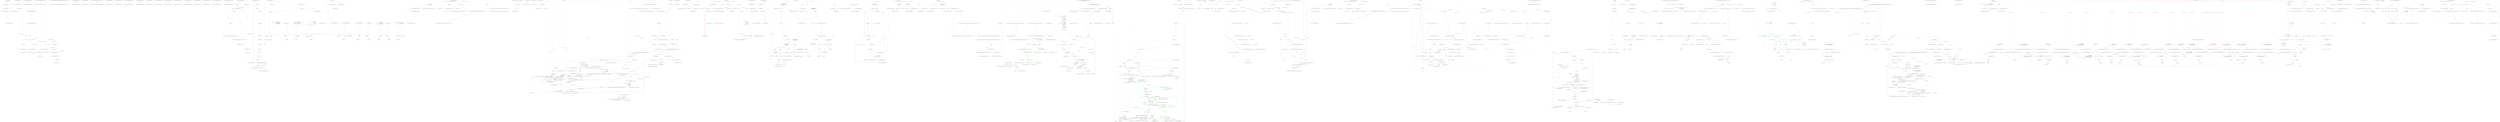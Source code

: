digraph  {
n4 [label="Hangfire.Server.ServerWatchdogOptions", span=""];
n0 [label="Entry Hangfire.Server.ServerWatchdogOptions.ServerWatchdogOptions()", span="23-23", cluster="Hangfire.Server.ServerWatchdogOptions.ServerWatchdogOptions()"];
n1 [label="ServerTimeout = ServerWatchdog.DefaultServerTimeout", span="25-25", cluster="Hangfire.Server.ServerWatchdogOptions.ServerWatchdogOptions()"];
n2 [label="CheckInterval = ServerWatchdog.DefaultCheckInterval", span="26-26", cluster="Hangfire.Server.ServerWatchdogOptions.ServerWatchdogOptions()"];
n3 [label="Exit Hangfire.Server.ServerWatchdogOptions.ServerWatchdogOptions()", span="23-23", cluster="Hangfire.Server.ServerWatchdogOptions.ServerWatchdogOptions()"];
m0_0 [label="Entry HangFire.Storage.IAtomicWriteTransaction.Commit()", span="13-13", cluster="HangFire.Storage.IAtomicWriteTransaction.Commit()", file="IAtomicWriteTransaction.cs"];
m0_1 [label="Exit HangFire.Storage.IAtomicWriteTransaction.Commit()", span="13-13", cluster="HangFire.Storage.IAtomicWriteTransaction.Commit()", file="IAtomicWriteTransaction.cs"];
m1_0 [label="Entry HangFire.Server.IJobFetcher.DequeueJob(System.Threading.CancellationToken)", span="11-11", cluster="HangFire.Server.IJobFetcher.DequeueJob(System.Threading.CancellationToken)", file="IMonitoringApi.cs"];
m1_1 [label="Exit HangFire.Server.IJobFetcher.DequeueJob(System.Threading.CancellationToken)", span="11-11", cluster="HangFire.Server.IJobFetcher.DequeueJob(System.Threading.CancellationToken)", file="IMonitoringApi.cs"];
m2_2 [label="Entry HangFire.Storage.IStorageConnection.CreateFetcher(System.Collections.Generic.IEnumerable<string>)", span="9-9", cluster="HangFire.Storage.IStorageConnection.CreateFetcher(System.Collections.Generic.IEnumerable<string>)", file="IStorageConnection.cs"];
m2_3 [label="Exit HangFire.Storage.IStorageConnection.CreateFetcher(System.Collections.Generic.IEnumerable<string>)", span="9-9", cluster="HangFire.Storage.IStorageConnection.CreateFetcher(System.Collections.Generic.IEnumerable<string>)", file="IStorageConnection.cs"];
m2_6 [label="Entry HangFire.Storage.IStorageConnection.CreateExpiredJob(HangFire.Storage.InvocationData, string[], System.Collections.Generic.IDictionary<string, string>, System.TimeSpan)", span="17-17", cluster="HangFire.Storage.IStorageConnection.CreateExpiredJob(HangFire.Storage.InvocationData, string[], System.Collections.Generic.IDictionary<string, string>, System.TimeSpan)", file="IStorageConnection.cs"];
m2_7 [label="Exit HangFire.Storage.IStorageConnection.CreateExpiredJob(HangFire.Storage.InvocationData, string[], System.Collections.Generic.IDictionary<string, string>, System.TimeSpan)", span="17-17", cluster="HangFire.Storage.IStorageConnection.CreateExpiredJob(HangFire.Storage.InvocationData, string[], System.Collections.Generic.IDictionary<string, string>, System.TimeSpan)", file="IStorageConnection.cs"];
m2_0 [label="Entry HangFire.Storage.IStorageConnection.CreateWriteTransaction()", span="8-8", cluster="HangFire.Storage.IStorageConnection.CreateWriteTransaction()", file="IStorageConnection.cs"];
m2_1 [label="Exit HangFire.Storage.IStorageConnection.CreateWriteTransaction()", span="8-8", cluster="HangFire.Storage.IStorageConnection.CreateWriteTransaction()", file="IStorageConnection.cs"];
m2_12 [label="Entry HangFire.Storage.IStorageConnection.Heartbeat(string)", span="25-25", cluster="HangFire.Storage.IStorageConnection.Heartbeat(string)", file="IStorageConnection.cs"];
m2_13 [label="Exit HangFire.Storage.IStorageConnection.Heartbeat(string)", span="25-25", cluster="HangFire.Storage.IStorageConnection.Heartbeat(string)", file="IStorageConnection.cs"];
m2_8 [label="Entry HangFire.Storage.IStorageConnection.AnnounceServer(string, int, System.Collections.Generic.IEnumerable<string>)", span="23-23", cluster="HangFire.Storage.IStorageConnection.AnnounceServer(string, int, System.Collections.Generic.IEnumerable<string>)", file="IStorageConnection.cs"];
m2_9 [label="Exit HangFire.Storage.IStorageConnection.AnnounceServer(string, int, System.Collections.Generic.IEnumerable<string>)", span="23-23", cluster="HangFire.Storage.IStorageConnection.AnnounceServer(string, int, System.Collections.Generic.IEnumerable<string>)", file="IStorageConnection.cs"];
m2_4 [label="Entry HangFire.Storage.IStorageConnection.AcquireJobLock(string)", span="11-11", cluster="HangFire.Storage.IStorageConnection.AcquireJobLock(string)", file="IStorageConnection.cs"];
m2_5 [label="Exit HangFire.Storage.IStorageConnection.AcquireJobLock(string)", span="11-11", cluster="HangFire.Storage.IStorageConnection.AcquireJobLock(string)", file="IStorageConnection.cs"];
m2_10 [label="Entry HangFire.Storage.IStorageConnection.RemoveServer(string)", span="24-24", cluster="HangFire.Storage.IStorageConnection.RemoveServer(string)", file="IStorageConnection.cs"];
m2_11 [label="Exit HangFire.Storage.IStorageConnection.RemoveServer(string)", span="24-24", cluster="HangFire.Storage.IStorageConnection.RemoveServer(string)", file="IStorageConnection.cs"];
m2_14 [label="Entry HangFire.Storage.IStorageConnection.RemoveTimedOutServers(System.TimeSpan)", span="26-26", cluster="HangFire.Storage.IStorageConnection.RemoveTimedOutServers(System.TimeSpan)", file="IStorageConnection.cs"];
m2_15 [label="Exit HangFire.Storage.IStorageConnection.RemoveTimedOutServers(System.TimeSpan)", span="26-26", cluster="HangFire.Storage.IStorageConnection.RemoveTimedOutServers(System.TimeSpan)", file="IStorageConnection.cs"];
m3_6 [label="Entry HangFire.Storage.IStoredJobs.Complete(HangFire.Server.JobPayload)", span="10-10", cluster="HangFire.Storage.IStoredJobs.Complete(HangFire.Server.JobPayload)", file="IStoredJobs.cs"];
m3_7 [label="Exit HangFire.Storage.IStoredJobs.Complete(HangFire.Server.JobPayload)", span="10-10", cluster="HangFire.Storage.IStoredJobs.Complete(HangFire.Server.JobPayload)", file="IStoredJobs.cs"];
m3_4 [label="Entry HangFire.Storage.IStoredJobs.GetParameter(string, string)", span="8-8", cluster="HangFire.Storage.IStoredJobs.GetParameter(string, string)", file="IStoredJobs.cs"];
m3_5 [label="Exit HangFire.Storage.IStoredJobs.GetParameter(string, string)", span="8-8", cluster="HangFire.Storage.IStoredJobs.GetParameter(string, string)", file="IStoredJobs.cs"];
m3_2 [label="Entry HangFire.Storage.IStoredJobs.SetParameter(string, string, string)", span="7-7", cluster="HangFire.Storage.IStoredJobs.SetParameter(string, string, string)", file="IStoredJobs.cs"];
m3_3 [label="Exit HangFire.Storage.IStoredJobs.SetParameter(string, string, string)", span="7-7", cluster="HangFire.Storage.IStoredJobs.SetParameter(string, string, string)", file="IStoredJobs.cs"];
m3_0 [label="Entry HangFire.Storage.IStoredJobs.GetStateAndInvocationData(string)", span="6-6", cluster="HangFire.Storage.IStoredJobs.GetStateAndInvocationData(string)", file="IStoredJobs.cs"];
m3_1 [label="Exit HangFire.Storage.IStoredJobs.GetStateAndInvocationData(string)", span="6-6", cluster="HangFire.Storage.IStoredJobs.GetStateAndInvocationData(string)", file="IStoredJobs.cs"];
m4_0 [label="Entry HangFire.Storage.IStoredSets.GetFirstByLowestScore(string, long, long)", span="4-4", cluster="HangFire.Storage.IStoredSets.GetFirstByLowestScore(string, long, long)", file="IStoredSets.cs"];
m4_1 [label="Exit HangFire.Storage.IStoredSets.GetFirstByLowestScore(string, long, long)", span="4-4", cluster="HangFire.Storage.IStoredSets.GetFirstByLowestScore(string, long, long)", file="IStoredSets.cs"];
m5_0 [label="Entry HangFire.Storage.IWriteableJobQueue.Enqueue(string, string)", span="4-4", cluster="HangFire.Storage.IWriteableJobQueue.Enqueue(string, string)", file="IWriteableJobQueue.cs"];
m5_1 [label="Exit HangFire.Storage.IWriteableJobQueue.Enqueue(string, string)", span="4-4", cluster="HangFire.Storage.IWriteableJobQueue.Enqueue(string, string)", file="IWriteableJobQueue.cs"];
m6_0 [label="Entry HangFire.Storage.IWriteableStoredCounters.Increment(string)", span="6-6", cluster="HangFire.Storage.IWriteableStoredCounters.Increment(string)", file="IWriteableStoredCounters.cs"];
m6_1 [label="Exit HangFire.Storage.IWriteableStoredCounters.Increment(string)", span="6-6", cluster="HangFire.Storage.IWriteableStoredCounters.Increment(string)", file="IWriteableStoredCounters.cs"];
m6_4 [label="Entry HangFire.Storage.IWriteableStoredCounters.Decrement(string)", span="9-9", cluster="HangFire.Storage.IWriteableStoredCounters.Decrement(string)", file="IWriteableStoredCounters.cs"];
m6_5 [label="Exit HangFire.Storage.IWriteableStoredCounters.Decrement(string)", span="9-9", cluster="HangFire.Storage.IWriteableStoredCounters.Decrement(string)", file="IWriteableStoredCounters.cs"];
m6_6 [label="Entry HangFire.Storage.IWriteableStoredCounters.Decrement(string, System.TimeSpan)", span="10-10", cluster="HangFire.Storage.IWriteableStoredCounters.Decrement(string, System.TimeSpan)", file="IWriteableStoredCounters.cs"];
m6_7 [label="Exit HangFire.Storage.IWriteableStoredCounters.Decrement(string, System.TimeSpan)", span="10-10", cluster="HangFire.Storage.IWriteableStoredCounters.Decrement(string, System.TimeSpan)", file="IWriteableStoredCounters.cs"];
m6_2 [label="Entry HangFire.Storage.IWriteableStoredCounters.Increment(string, System.TimeSpan)", span="7-7", cluster="HangFire.Storage.IWriteableStoredCounters.Increment(string, System.TimeSpan)", file="IWriteableStoredCounters.cs"];
m6_3 [label="Exit HangFire.Storage.IWriteableStoredCounters.Increment(string, System.TimeSpan)", span="7-7", cluster="HangFire.Storage.IWriteableStoredCounters.Increment(string, System.TimeSpan)", file="IWriteableStoredCounters.cs"];
m7_10 [label="Entry Unk.GetValue", span="", cluster="Unk.GetValue", file="IWriteableStoredJobs.cs"];
m7_9 [label="Entry string.Format(string, object, object)", span="0-0", cluster="string.Format(string, object, object)", file="IWriteableStoredJobs.cs"];
m7_0 [label="Entry Hangfire.Sample.Highlighter.MultipleButtonAttribute.IsValidName(ControllerContext, string, System.Reflection.MethodInfo)", span="17-17", cluster="Hangfire.Sample.Highlighter.MultipleButtonAttribute.IsValidName(ControllerContext, string, System.Reflection.MethodInfo)", file="IWriteableStoredJobs.cs"];
m7_1 [label="var isValidName = false", span="19-19", cluster="Hangfire.Sample.Highlighter.MultipleButtonAttribute.IsValidName(ControllerContext, string, System.Reflection.MethodInfo)", file="IWriteableStoredJobs.cs"];
m7_3 [label="var value = controllerContext.Controller.ValueProvider.GetValue(keyValue)", span="21-21", cluster="Hangfire.Sample.Highlighter.MultipleButtonAttribute.IsValidName(ControllerContext, string, System.Reflection.MethodInfo)", file="IWriteableStoredJobs.cs"];
m7_5 [label="controllerContext.Controller.ControllerContext.RouteData.Values[Name] = Argument", span="25-25", cluster="Hangfire.Sample.Highlighter.MultipleButtonAttribute.IsValidName(ControllerContext, string, System.Reflection.MethodInfo)", file="IWriteableStoredJobs.cs"];
m7_2 [label="var keyValue = string.Format(''{0}:{1}'', Name, Argument)", span="20-20", cluster="Hangfire.Sample.Highlighter.MultipleButtonAttribute.IsValidName(ControllerContext, string, System.Reflection.MethodInfo)", file="IWriteableStoredJobs.cs"];
m7_7 [label="return isValidName;", span="29-29", cluster="Hangfire.Sample.Highlighter.MultipleButtonAttribute.IsValidName(ControllerContext, string, System.Reflection.MethodInfo)", file="IWriteableStoredJobs.cs"];
m7_4 [label="value != null", span="23-23", cluster="Hangfire.Sample.Highlighter.MultipleButtonAttribute.IsValidName(ControllerContext, string, System.Reflection.MethodInfo)", file="IWriteableStoredJobs.cs"];
m7_6 [label="isValidName = true", span="26-26", cluster="Hangfire.Sample.Highlighter.MultipleButtonAttribute.IsValidName(ControllerContext, string, System.Reflection.MethodInfo)", file="IWriteableStoredJobs.cs"];
m7_8 [label="Exit Hangfire.Sample.Highlighter.MultipleButtonAttribute.IsValidName(ControllerContext, string, System.Reflection.MethodInfo)", span="17-17", cluster="Hangfire.Sample.Highlighter.MultipleButtonAttribute.IsValidName(ControllerContext, string, System.Reflection.MethodInfo)", file="IWriteableStoredJobs.cs"];
m7_11 [label="Hangfire.Sample.Highlighter.MultipleButtonAttribute", span="", file="IWriteableStoredJobs.cs"];
m8_0 [label="Entry Hangfire.Dashboard.DashboardMetrics.DashboardMetrics()", span="28-28", cluster="Hangfire.Dashboard.DashboardMetrics.DashboardMetrics()", file="IWriteableStoredLists.cs"];
m8_1 [label="AddMetric(ServerCount)", span="30-30", cluster="Hangfire.Dashboard.DashboardMetrics.DashboardMetrics()", file="IWriteableStoredLists.cs"];
m8_2 [label="AddMetric(RecurringJobCount)", span="31-31", cluster="Hangfire.Dashboard.DashboardMetrics.DashboardMetrics()", file="IWriteableStoredLists.cs"];
m8_3 [label="AddMetric(RetriesCount)", span="32-32", cluster="Hangfire.Dashboard.DashboardMetrics.DashboardMetrics()", file="IWriteableStoredLists.cs"];
m8_4 [label="AddMetric(EnqueuedCountOrNull)", span="33-33", cluster="Hangfire.Dashboard.DashboardMetrics.DashboardMetrics()", file="IWriteableStoredLists.cs"];
m8_5 [label="AddMetric(FailedCountOrNull)", span="34-34", cluster="Hangfire.Dashboard.DashboardMetrics.DashboardMetrics()", file="IWriteableStoredLists.cs"];
m8_6 [label="AddMetric(EnqueuedAndQueueCount)", span="35-35", cluster="Hangfire.Dashboard.DashboardMetrics.DashboardMetrics()", file="IWriteableStoredLists.cs"];
m8_7 [label="AddMetric(ScheduledCount)", span="36-36", cluster="Hangfire.Dashboard.DashboardMetrics.DashboardMetrics()", file="IWriteableStoredLists.cs"];
m8_8 [label="AddMetric(ProcessingCount)", span="37-37", cluster="Hangfire.Dashboard.DashboardMetrics.DashboardMetrics()", file="IWriteableStoredLists.cs"];
m8_9 [label="AddMetric(SucceededCount)", span="38-38", cluster="Hangfire.Dashboard.DashboardMetrics.DashboardMetrics()", file="IWriteableStoredLists.cs"];
m8_10 [label="AddMetric(FailedCount)", span="39-39", cluster="Hangfire.Dashboard.DashboardMetrics.DashboardMetrics()", file="IWriteableStoredLists.cs"];
m8_11 [label="AddMetric(DeletedCount)", span="40-40", cluster="Hangfire.Dashboard.DashboardMetrics.DashboardMetrics()", file="IWriteableStoredLists.cs"];
m8_12 [label="Exit Hangfire.Dashboard.DashboardMetrics.DashboardMetrics()", span="28-28", cluster="Hangfire.Dashboard.DashboardMetrics.DashboardMetrics()", file="IWriteableStoredLists.cs"];
m8_13 [label="Entry Hangfire.Dashboard.DashboardMetrics.AddMetric(Hangfire.Dashboard.DashboardMetric)", span="43-43", cluster="Hangfire.Dashboard.DashboardMetrics.AddMetric(Hangfire.Dashboard.DashboardMetric)", file="IWriteableStoredLists.cs"];
m8_14 [label="metric == null", span="45-45", cluster="Hangfire.Dashboard.DashboardMetrics.AddMetric(Hangfire.Dashboard.DashboardMetric)", file="IWriteableStoredLists.cs"];
m8_17 [label="Metrics[metric.Name] = metric", span="49-49", cluster="Hangfire.Dashboard.DashboardMetrics.AddMetric(Hangfire.Dashboard.DashboardMetric)", file="IWriteableStoredLists.cs"];
m8_15 [label="throw new ArgumentNullException(''metric'');", span="45-45", cluster="Hangfire.Dashboard.DashboardMetrics.AddMetric(Hangfire.Dashboard.DashboardMetric)", file="IWriteableStoredLists.cs"];
m8_16 [label=Metrics, span="47-47", cluster="Hangfire.Dashboard.DashboardMetrics.AddMetric(Hangfire.Dashboard.DashboardMetric)", file="IWriteableStoredLists.cs"];
m8_18 [label="Exit Hangfire.Dashboard.DashboardMetrics.AddMetric(Hangfire.Dashboard.DashboardMetric)", span="43-43", cluster="Hangfire.Dashboard.DashboardMetrics.AddMetric(Hangfire.Dashboard.DashboardMetric)", file="IWriteableStoredLists.cs"];
m8_19 [label="Entry System.ArgumentNullException.ArgumentNullException(string)", span="0-0", cluster="System.ArgumentNullException.ArgumentNullException(string)", file="IWriteableStoredLists.cs"];
m8_42 [label="Entry Hangfire.JobStorage.GetConnection()", span="56-56", cluster="Hangfire.JobStorage.GetConnection()", file="IWriteableStoredLists.cs"];
m8_50 [label="Entry string.Format(string, object)", span="0-0", cluster="string.Format(string, object)", file="IWriteableStoredLists.cs"];
m8_54 [label="Entry string.Format(string, object, object)", span="0-0", cluster="string.Format(string, object, object)", file="IWriteableStoredLists.cs"];
m8_28 [label="Entry Hangfire.Dashboard.Metric.Metric(string)", span="20-20", cluster="Hangfire.Dashboard.Metric.Metric(string)", file="IWriteableStoredLists.cs"];
m8_24 [label="Entry System.Collections.Generic.IEnumerable<TSource>.ToList<TSource>()", span="0-0", cluster="System.Collections.Generic.IEnumerable<TSource>.ToList<TSource>()", file="IWriteableStoredLists.cs"];
m8_29 [label="Entry long.ToString(string)", span="0-0", cluster="long.ToString(string)", file="IWriteableStoredLists.cs"];
m8_20 [label="Entry Hangfire.Dashboard.DashboardMetrics.GetMetrics()", span="53-53", cluster="Hangfire.Dashboard.DashboardMetrics.GetMetrics()", file="IWriteableStoredLists.cs"];
m8_21 [label=Metrics, span="55-55", cluster="Hangfire.Dashboard.DashboardMetrics.GetMetrics()", file="IWriteableStoredLists.cs"];
m8_22 [label="return Metrics.Values.ToList();", span="57-57", cluster="Hangfire.Dashboard.DashboardMetrics.GetMetrics()", file="IWriteableStoredLists.cs"];
m8_23 [label="Exit Hangfire.Dashboard.DashboardMetrics.GetMetrics()", span="53-53", cluster="Hangfire.Dashboard.DashboardMetrics.GetMetrics()", file="IWriteableStoredLists.cs"];
m8_67 [label="Entry lambda expression", span="168-168", cluster="lambda expression", file="IWriteableStoredLists.cs"];
m8_25 [label="Entry lambda expression", span="64-71", cluster="lambda expression", file="IWriteableStoredLists.cs"];
m8_26 [label="new Metric(page.Statistics.Servers.ToString(''N0''))\r\n            {\r\n                Style = page.Statistics.Servers == 0 ? MetricStyle.Warning : MetricStyle.Default,\r\n                Highlighted = page.Statistics.Servers == 0,\r\n                Title = page.Statistics.Servers == 0\r\n                    ? ''No active servers found. Jobs will not be processed.''\r\n                    : null\r\n            }", span="64-71", cluster="lambda expression", file="IWriteableStoredLists.cs"];
m8_27 [label="Exit lambda expression", span="64-71", cluster="lambda expression", file="IWriteableStoredLists.cs"];
m8_30 [label="Entry lambda expression", span="76-76", cluster="lambda expression", file="IWriteableStoredLists.cs"];
m8_31 [label="new Metric(page.Statistics.Recurring.ToString(''N0''))", span="76-76", cluster="lambda expression", file="IWriteableStoredLists.cs"];
m8_32 [label="Exit lambda expression", span="76-76", cluster="lambda expression", file="IWriteableStoredLists.cs"];
m8_33 [label="Entry lambda expression", span="81-99", cluster="lambda expression", file="IWriteableStoredLists.cs"];
m8_34 [label="long retryCount", span="83-83", cluster="lambda expression", file="IWriteableStoredLists.cs"];
m8_35 [label="var connection = page.Storage.GetConnection()", span="84-84", cluster="lambda expression", file="IWriteableStoredLists.cs"];
m8_36 [label="var storageConnection = connection as JobStorageConnection", span="86-86", cluster="lambda expression", file="IWriteableStoredLists.cs"];
m8_37 [label="storageConnection == null", span="87-87", cluster="lambda expression", file="IWriteableStoredLists.cs"];
m8_39 [label="retryCount = storageConnection.GetSetCount(''retries'')", span="92-92", cluster="lambda expression", file="IWriteableStoredLists.cs"];
m8_38 [label="return null;", span="89-89", cluster="lambda expression", file="IWriteableStoredLists.cs"];
m8_40 [label="return new Metric(retryCount.ToString(''N0''))\r\n                {\r\n                    Style = retryCount > 0 ? MetricStyle.Warning : MetricStyle.Default\r\n                };", span="95-98", cluster="lambda expression", file="IWriteableStoredLists.cs"];
m8_41 [label="Exit lambda expression", span="81-99", cluster="lambda expression", file="IWriteableStoredLists.cs"];
m8_44 [label="Entry lambda expression", span="103-109", cluster="lambda expression", file="IWriteableStoredLists.cs"];
m8_45 [label="page.Statistics.Enqueued > 0 || page.Statistics.Failed == 0\r\n                ? new Metric(page.Statistics.Enqueued.ToString(''N0''))\r\n                {\r\n                    Style = page.Statistics.Enqueued > 0 ? MetricStyle.Info : MetricStyle.Default,\r\n                    Highlighted = page.Statistics.Enqueued > 0 && page.Statistics.Failed == 0\r\n                }\r\n                : null", span="103-109", cluster="lambda expression", file="IWriteableStoredLists.cs"];
m8_46 [label="Exit lambda expression", span="103-109", cluster="lambda expression", file="IWriteableStoredLists.cs"];
m8_47 [label="Entry lambda expression", span="113-121", cluster="lambda expression", file="IWriteableStoredLists.cs"];
m8_48 [label="page.Statistics.Failed > 0\r\n                ? new Metric(page.Statistics.Failed.ToString(''N0''))\r\n                {\r\n                    Style = MetricStyle.Danger,\r\n                    Highlighted = true,\r\n                    Title =\r\n                        String.Format(''{0} failed job(s) found. Retry or delete them manually.'', page.Statistics.Failed)\r\n                }\r\n                : null", span="113-121", cluster="lambda expression", file="IWriteableStoredLists.cs"];
m8_49 [label="Exit lambda expression", span="113-121", cluster="lambda expression", file="IWriteableStoredLists.cs"];
m8_51 [label="Entry lambda expression", span="125-129", cluster="lambda expression", file="IWriteableStoredLists.cs"];
m8_52 [label="new Metric(String.Format(''{0:N0} / {1:N0}'', page.Statistics.Enqueued, page.Statistics.Queues))\r\n            {\r\n                Style = page.Statistics.Enqueued > 0 ? MetricStyle.Info : MetricStyle.Default,\r\n                Highlighted = page.Statistics.Enqueued > 0\r\n            }", span="125-129", cluster="lambda expression", file="IWriteableStoredLists.cs"];
m8_53 [label="Exit lambda expression", span="125-129", cluster="lambda expression", file="IWriteableStoredLists.cs"];
m8_55 [label="Entry lambda expression", span="134-137", cluster="lambda expression", file="IWriteableStoredLists.cs"];
m8_56 [label="new Metric(page.Statistics.Scheduled.ToString(''N0''))\r\n            {\r\n                Style = page.Statistics.Scheduled > 0 ? MetricStyle.Info : MetricStyle.Default\r\n            }", span="134-137", cluster="lambda expression", file="IWriteableStoredLists.cs"];
m8_57 [label="Exit lambda expression", span="134-137", cluster="lambda expression", file="IWriteableStoredLists.cs"];
m8_58 [label="Entry lambda expression", span="142-145", cluster="lambda expression", file="IWriteableStoredLists.cs"];
m8_59 [label="new Metric(page.Statistics.Processing.ToString(''N0''))\r\n            {\r\n                Style = page.Statistics.Processing > 0 ? MetricStyle.Warning : MetricStyle.Default\r\n            }", span="142-145", cluster="lambda expression", file="IWriteableStoredLists.cs"];
m8_60 [label="Exit lambda expression", span="142-145", cluster="lambda expression", file="IWriteableStoredLists.cs"];
m8_61 [label="Entry lambda expression", span="150-153", cluster="lambda expression", file="IWriteableStoredLists.cs"];
m8_62 [label="new Metric(page.Statistics.Succeeded.ToString(''N0''))\r\n            {\r\n                IntValue = page.Statistics.Succeeded\r\n            }", span="150-153", cluster="lambda expression", file="IWriteableStoredLists.cs"];
m8_63 [label="Exit lambda expression", span="150-153", cluster="lambda expression", file="IWriteableStoredLists.cs"];
m8_64 [label="Entry lambda expression", span="158-163", cluster="lambda expression", file="IWriteableStoredLists.cs"];
m8_65 [label="new Metric(page.Statistics.Failed.ToString(''N0''))\r\n            {\r\n                IntValue = page.Statistics.Failed,\r\n                Style = page.Statistics.Failed > 0 ? MetricStyle.Danger : MetricStyle.Default,\r\n                Highlighted = page.Statistics.Failed > 0\r\n            }", span="158-163", cluster="lambda expression", file="IWriteableStoredLists.cs"];
m8_66 [label="Exit lambda expression", span="158-163", cluster="lambda expression", file="IWriteableStoredLists.cs"];
m8_68 [label="new Metric(page.Statistics.Deleted.ToString(''N0''))", span="168-168", cluster="lambda expression", file="IWriteableStoredLists.cs"];
m8_69 [label="Exit lambda expression", span="168-168", cluster="lambda expression", file="IWriteableStoredLists.cs"];
m8_43 [label="Entry Hangfire.Storage.JobStorageConnection.GetSetCount(string)", span="53-53", cluster="Hangfire.Storage.JobStorageConnection.GetSetCount(string)", file="IWriteableStoredLists.cs"];
m9_13 [label="Entry HangFire.Common.ExpressionUtil.HashCodeCombiner.AddObject(object)", span="51-51", cluster="HangFire.Common.ExpressionUtil.HashCodeCombiner.AddObject(object)", file="IWriteableStoredSets.cs"];
m9_3 [label="Entry HangFire.Common.ExpressionUtil.BinaryExpressionFingerprint.Equals(object)", span="29-29", cluster="HangFire.Common.ExpressionUtil.BinaryExpressionFingerprint.Equals(object)", file="IWriteableStoredSets.cs"];
m9_4 [label="BinaryExpressionFingerprint other = obj as BinaryExpressionFingerprint", span="31-31", cluster="HangFire.Common.ExpressionUtil.BinaryExpressionFingerprint.Equals(object)", file="IWriteableStoredSets.cs"];
m9_5 [label="return (other != null)\r\n                   && Equals(this.Method, other.Method)\r\n                   && this.Equals(other);", span="32-34", cluster="HangFire.Common.ExpressionUtil.BinaryExpressionFingerprint.Equals(object)", file="IWriteableStoredSets.cs"];
m9_6 [label="Exit HangFire.Common.ExpressionUtil.BinaryExpressionFingerprint.Equals(object)", span="29-29", cluster="HangFire.Common.ExpressionUtil.BinaryExpressionFingerprint.Equals(object)", file="IWriteableStoredSets.cs"];
m9_8 [label="Entry HangFire.Common.ExpressionUtil.ExpressionFingerprint.Equals(HangFire.Common.ExpressionUtil.ExpressionFingerprint)", span="30-30", cluster="HangFire.Common.ExpressionUtil.ExpressionFingerprint.Equals(HangFire.Common.ExpressionUtil.ExpressionFingerprint)", file="IWriteableStoredSets.cs"];
m9_7 [label="Entry object.Equals(object, object)", span="0-0", cluster="object.Equals(object, object)", file="IWriteableStoredSets.cs"];
m9_14 [label="Entry HangFire.Common.ExpressionUtil.ExpressionFingerprint.AddToHashCodeCombiner(HangFire.Common.ExpressionUtil.HashCodeCombiner)", span="24-24", cluster="HangFire.Common.ExpressionUtil.ExpressionFingerprint.AddToHashCodeCombiner(HangFire.Common.ExpressionUtil.HashCodeCombiner)", file="IWriteableStoredSets.cs"];
m9_9 [label="Entry HangFire.Common.ExpressionUtil.BinaryExpressionFingerprint.AddToHashCodeCombiner(HangFire.Common.ExpressionUtil.HashCodeCombiner)", span="37-37", cluster="HangFire.Common.ExpressionUtil.BinaryExpressionFingerprint.AddToHashCodeCombiner(HangFire.Common.ExpressionUtil.HashCodeCombiner)", file="IWriteableStoredSets.cs"];
m9_10 [label="combiner.AddObject(Method)", span="39-39", cluster="HangFire.Common.ExpressionUtil.BinaryExpressionFingerprint.AddToHashCodeCombiner(HangFire.Common.ExpressionUtil.HashCodeCombiner)", file="IWriteableStoredSets.cs"];
m9_11 [label="base.AddToHashCodeCombiner(combiner)", span="40-40", cluster="HangFire.Common.ExpressionUtil.BinaryExpressionFingerprint.AddToHashCodeCombiner(HangFire.Common.ExpressionUtil.HashCodeCombiner)", file="IWriteableStoredSets.cs"];
m9_12 [label="Exit HangFire.Common.ExpressionUtil.BinaryExpressionFingerprint.AddToHashCodeCombiner(HangFire.Common.ExpressionUtil.HashCodeCombiner)", span="37-37", cluster="HangFire.Common.ExpressionUtil.BinaryExpressionFingerprint.AddToHashCodeCombiner(HangFire.Common.ExpressionUtil.HashCodeCombiner)", file="IWriteableStoredSets.cs"];
m9_0 [label="Entry HangFire.Common.ExpressionUtil.BinaryExpressionFingerprint.BinaryExpressionFingerprint(System.Linq.Expressions.ExpressionType, System.Type, System.Reflection.MethodInfo)", span="17-17", cluster="HangFire.Common.ExpressionUtil.BinaryExpressionFingerprint.BinaryExpressionFingerprint(System.Linq.Expressions.ExpressionType, System.Type, System.Reflection.MethodInfo)", file="IWriteableStoredSets.cs"];
m9_1 [label="Method = method", span="23-23", cluster="HangFire.Common.ExpressionUtil.BinaryExpressionFingerprint.BinaryExpressionFingerprint(System.Linq.Expressions.ExpressionType, System.Type, System.Reflection.MethodInfo)", file="IWriteableStoredSets.cs"];
m9_2 [label="Exit HangFire.Common.ExpressionUtil.BinaryExpressionFingerprint.BinaryExpressionFingerprint(System.Linq.Expressions.ExpressionType, System.Type, System.Reflection.MethodInfo)", span="17-17", cluster="HangFire.Common.ExpressionUtil.BinaryExpressionFingerprint.BinaryExpressionFingerprint(System.Linq.Expressions.ExpressionType, System.Type, System.Reflection.MethodInfo)", file="IWriteableStoredSets.cs"];
m9_15 [label="HangFire.Common.ExpressionUtil.BinaryExpressionFingerprint", span="", file="IWriteableStoredSets.cs"];
m10_4 [label="Entry HangFire.Server.WorkerPool.WorkerPool(int, string)", span="16-16", cluster="HangFire.Server.WorkerPool.WorkerPool(int, string)", file="IWriteableStoredValues.cs"];
m10_5 [label="WorkersCount = workersCount", span="18-18", cluster="HangFire.Server.WorkerPool.WorkerPool(int, string)", file="IWriteableStoredValues.cs"];
m10_6 [label="Queue = queue", span="19-19", cluster="HangFire.Server.WorkerPool.WorkerPool(int, string)", file="IWriteableStoredValues.cs"];
m10_7 [label="Exit HangFire.Server.WorkerPool.WorkerPool(int, string)", span="16-16", cluster="HangFire.Server.WorkerPool.WorkerPool(int, string)", file="IWriteableStoredValues.cs"];
m10_2 [label="Entry HangFire.Server.WorkerPool.WorkerPool(int)", span="11-11", cluster="HangFire.Server.WorkerPool.WorkerPool(int)", file="IWriteableStoredValues.cs"];
m10_3 [label="Exit HangFire.Server.WorkerPool.WorkerPool(int)", span="11-11", cluster="HangFire.Server.WorkerPool.WorkerPool(int)", file="IWriteableStoredValues.cs"];
m10_0 [label="Entry HangFire.Server.WorkerPool.WorkerPool()", span="6-6", cluster="HangFire.Server.WorkerPool.WorkerPool()", file="IWriteableStoredValues.cs"];
m10_1 [label="Exit HangFire.Server.WorkerPool.WorkerPool()", span="6-6", cluster="HangFire.Server.WorkerPool.WorkerPool()", file="IWriteableStoredValues.cs"];
m10_8 [label="HangFire.Server.WorkerPool", span="", file="IWriteableStoredValues.cs"];
m12_72 [label="Entry Hangfire.Server.Worker.ToString()", span="188-188", cluster="Hangfire.Server.Worker.ToString()", file="JobClientSteps.cs"];
m12_73 [label="return $''{GetType().Name} #{_workerId.Substring(0, 8)}'';", span="190-190", cluster="Hangfire.Server.Worker.ToString()", file="JobClientSteps.cs"];
m12_74 [label="Exit Hangfire.Server.Worker.ToString()", span="188-188", cluster="Hangfire.Server.Worker.ToString()", file="JobClientSteps.cs"];
m12_16 [label="Entry System.ArgumentNullException.ArgumentNullException(string)", span="0-0", cluster="System.ArgumentNullException.ArgumentNullException(string)", file="JobClientSteps.cs"];
m12_103 [label="Entry System.Diagnostics.Stopwatch.StartNew()", span="0-0", cluster="System.Diagnostics.Stopwatch.StartNew()", file="JobClientSteps.cs"];
m12_107 [label="Entry Hangfire.States.FailedState.FailedState(System.Exception)", span="75-75", cluster="Hangfire.States.FailedState.FailedState(System.Exception)", file="JobClientSteps.cs"];
m12_65 [label="Entry Hangfire.Server.Worker.Requeue(Hangfire.Storage.IFetchedJob)", span="175-175", cluster="Hangfire.Server.Worker.Requeue(Hangfire.Storage.IFetchedJob)", file="JobClientSteps.cs"];
m12_66 [label="fetchedJob.Requeue()", span="179-179", cluster="Hangfire.Server.Worker.Requeue(Hangfire.Storage.IFetchedJob)", file="JobClientSteps.cs"];
m12_68 [label="Logger.WarnException($''Failed to immediately re-queue the background job '{fetchedJob.JobId}'. Next invocation may be delayed, if invisibility timeout is used'', ex)", span="183-183", cluster="Hangfire.Server.Worker.Requeue(Hangfire.Storage.IFetchedJob)", file="JobClientSteps.cs"];
m12_67 [label=Exception, span="181-181", cluster="Hangfire.Server.Worker.Requeue(Hangfire.Storage.IFetchedJob)", file="JobClientSteps.cs"];
m12_69 [label="Exit Hangfire.Server.Worker.Requeue(Hangfire.Storage.IFetchedJob)", span="175-175", cluster="Hangfire.Server.Worker.Requeue(Hangfire.Storage.IFetchedJob)", file="JobClientSteps.cs"];
m12_49 [label="Entry Hangfire.JobStorage.GetConnection()", span="56-56", cluster="Hangfire.JobStorage.GetConnection()", file="JobClientSteps.cs"];
m12_61 [label="Entry Hangfire.States.StateChangeContext.StateChangeContext(Hangfire.JobStorage, Hangfire.Storage.IStorageConnection, string, Hangfire.States.IState, params string[])", span="35-35", cluster="Hangfire.States.StateChangeContext.StateChangeContext(Hangfire.JobStorage, Hangfire.Storage.IStorageConnection, string, Hangfire.States.IState, params string[])", file="JobClientSteps.cs"];
m12_64 [label="Entry Hangfire.Logging.ILog.DebugException(string, System.Exception)", span="132-132", cluster="Hangfire.Logging.ILog.DebugException(string, System.Exception)", file="JobClientSteps.cs"];
m12_75 [label="Entry object.GetType()", span="0-0", cluster="object.GetType()", file="JobClientSteps.cs"];
m12_62 [label="Entry string.Format(string, object)", span="0-0", cluster="string.Format(string, object)", file="JobClientSteps.cs"];
m12_56 [label="Entry Hangfire.States.StateChangeContext.StateChangeContext(Hangfire.JobStorage, Hangfire.Storage.IStorageConnection, string, Hangfire.States.IState, System.Collections.Generic.IEnumerable<string>, System.Threading.CancellationToken)", span="45-45", cluster="Hangfire.States.StateChangeContext.StateChangeContext(Hangfire.JobStorage, Hangfire.Storage.IStorageConnection, string, Hangfire.States.IState, System.Collections.Generic.IEnumerable<string>, System.Threading.CancellationToken)", file="JobClientSteps.cs"];
m12_52 [label="Entry System.Threading.CancellationTokenSource.CancellationTokenSource(System.TimeSpan)", span="0-0", cluster="System.Threading.CancellationTokenSource.CancellationTokenSource(System.TimeSpan)", file="JobClientSteps.cs"];
m12_71 [label="Entry Hangfire.Logging.ILog.WarnException(string, System.Exception)", span="280-280", cluster="Hangfire.Logging.ILog.WarnException(string, System.Exception)", file="JobClientSteps.cs"];
m12_60 [label="Entry Hangfire.Server.Worker.PerformJob(Hangfire.Server.BackgroundProcessContext, Hangfire.Storage.IStorageConnection, string)", span="193-193", cluster="Hangfire.Server.Worker.PerformJob(Hangfire.Server.BackgroundProcessContext, Hangfire.Storage.IStorageConnection, string)", file="JobClientSteps.cs"];
m12_77 [label="var jobData = connection.GetJobData(jobId)", span="197-197", cluster="Hangfire.Server.Worker.PerformJob(Hangfire.Server.BackgroundProcessContext, Hangfire.Storage.IStorageConnection, string)", file="JobClientSteps.cs"];
m12_81 [label="var backgroundJob = new BackgroundJob(jobId, jobData.Job, jobData.CreatedAt)", span="209-209", cluster="Hangfire.Server.Worker.PerformJob(Hangfire.Server.BackgroundProcessContext, Hangfire.Storage.IStorageConnection, string)", file="JobClientSteps.cs"];
m12_82 [label="var jobToken = new ServerJobCancellationToken(connection, jobId, context.ServerId, _workerId, context.CancellationToken)", span="211-211", cluster="Hangfire.Server.Worker.PerformJob(Hangfire.Server.BackgroundProcessContext, Hangfire.Storage.IStorageConnection, string)", file="JobClientSteps.cs"];
m12_83 [label="var performContext = new PerformContext(connection, backgroundJob, jobToken)", span="212-212", cluster="Hangfire.Server.Worker.PerformJob(Hangfire.Server.BackgroundProcessContext, Hangfire.Storage.IStorageConnection, string)", file="JobClientSteps.cs"];
m12_94 [label="ex is OperationCanceledException && context.IsShutdownRequested", span="238-238", cluster="Hangfire.Server.Worker.PerformJob(Hangfire.Server.BackgroundProcessContext, Hangfire.Storage.IStorageConnection, string)", file="JobClientSteps.cs"];
m12_78 [label="jobData == null", span="198-198", cluster="Hangfire.Server.Worker.PerformJob(Hangfire.Server.BackgroundProcessContext, Hangfire.Storage.IStorageConnection, string)", file="JobClientSteps.cs"];
m12_80 [label="jobData.EnsureLoaded()", span="207-207", cluster="Hangfire.Server.Worker.PerformJob(Hangfire.Server.BackgroundProcessContext, Hangfire.Storage.IStorageConnection, string)", file="JobClientSteps.cs"];
m12_84 [label="var latency = (DateTime.UtcNow - jobData.CreatedAt).TotalMilliseconds", span="214-214", cluster="Hangfire.Server.Worker.PerformJob(Hangfire.Server.BackgroundProcessContext, Hangfire.Storage.IStorageConnection, string)", file="JobClientSteps.cs"];
m12_79 [label="return null;", span="204-204", cluster="Hangfire.Server.Worker.PerformJob(Hangfire.Server.BackgroundProcessContext, Hangfire.Storage.IStorageConnection, string)", file="JobClientSteps.cs"];
m12_86 [label="var result = _performer.Perform(performContext)", span="217-217", cluster="Hangfire.Server.Worker.PerformJob(Hangfire.Server.BackgroundProcessContext, Hangfire.Storage.IStorageConnection, string)", file="JobClientSteps.cs"];
m12_85 [label="var duration = Stopwatch.StartNew()", span="215-215", cluster="Hangfire.Server.Worker.PerformJob(Hangfire.Server.BackgroundProcessContext, Hangfire.Storage.IStorageConnection, string)", file="JobClientSteps.cs"];
m12_88 [label="return new SucceededState(result, (long) latency, duration.ElapsedMilliseconds);", span="220-220", cluster="Hangfire.Server.Worker.PerformJob(Hangfire.Server.BackgroundProcessContext, Hangfire.Storage.IStorageConnection, string)", file="JobClientSteps.cs"];
m12_87 [label="duration.Stop()", span="218-218", cluster="Hangfire.Server.Worker.PerformJob(Hangfire.Server.BackgroundProcessContext, Hangfire.Storage.IStorageConnection, string)", file="JobClientSteps.cs"];
m12_89 [label=JobAbortedException, span="222-222", cluster="Hangfire.Server.Worker.PerformJob(Hangfire.Server.BackgroundProcessContext, Hangfire.Storage.IStorageConnection, string)", file="JobClientSteps.cs"];
m12_90 [label="return null;", span="227-227", cluster="Hangfire.Server.Worker.PerformJob(Hangfire.Server.BackgroundProcessContext, Hangfire.Storage.IStorageConnection, string)", file="JobClientSteps.cs"];
m12_91 [label=JobPerformanceException, span="229-229", cluster="Hangfire.Server.Worker.PerformJob(Hangfire.Server.BackgroundProcessContext, Hangfire.Storage.IStorageConnection, string)", file="JobClientSteps.cs"];
m12_92 [label="return new FailedState(ex.InnerException)\r\n                {\r\n                    Reason = ex.Message\r\n                };", span="231-234", cluster="Hangfire.Server.Worker.PerformJob(Hangfire.Server.BackgroundProcessContext, Hangfire.Storage.IStorageConnection, string)", file="JobClientSteps.cs"];
m12_93 [label=Exception, span="236-236", cluster="Hangfire.Server.Worker.PerformJob(Hangfire.Server.BackgroundProcessContext, Hangfire.Storage.IStorageConnection, string)", file="JobClientSteps.cs"];
m12_95 [label="throw;", span="240-240", cluster="Hangfire.Server.Worker.PerformJob(Hangfire.Server.BackgroundProcessContext, Hangfire.Storage.IStorageConnection, string)", file="JobClientSteps.cs"];
m12_96 [label="return new FailedState(ex)\r\n                {\r\n                    Reason = ''An exception occurred during processing of a background job.''\r\n                };", span="243-246", cluster="Hangfire.Server.Worker.PerformJob(Hangfire.Server.BackgroundProcessContext, Hangfire.Storage.IStorageConnection, string)", file="JobClientSteps.cs"];
m12_97 [label="Exit Hangfire.Server.Worker.PerformJob(Hangfire.Server.BackgroundProcessContext, Hangfire.Storage.IStorageConnection, string)", span="193-193", cluster="Hangfire.Server.Worker.PerformJob(Hangfire.Server.BackgroundProcessContext, Hangfire.Storage.IStorageConnection, string)", file="JobClientSteps.cs"];
m12_105 [label="Entry System.Diagnostics.Stopwatch.Stop()", span="0-0", cluster="System.Diagnostics.Stopwatch.Stop()", file="JobClientSteps.cs"];
m12_106 [label="Entry Hangfire.States.SucceededState.SucceededState(object, long, long)", span="51-51", cluster="Hangfire.States.SucceededState.SucceededState(object, long, long)", file="JobClientSteps.cs"];
m12_17 [label="Entry Unk.nameof", span="", cluster="Unk.nameof", file="JobClientSteps.cs"];
m12_98 [label="Entry Hangfire.Storage.IStorageConnection.GetJobData(string)", span="42-42", cluster="Hangfire.Storage.IStorageConnection.GetJobData(string)", file="JobClientSteps.cs"];
m12_20 [label="Entry System.Guid.ToString()", span="0-0", cluster="System.Guid.ToString()", file="JobClientSteps.cs"];
m12_76 [label="Entry string.Substring(int, int)", span="0-0", cluster="string.Substring(int, int)", file="JobClientSteps.cs"];
m12_51 [label="Entry System.Threading.CancellationToken.ThrowIfCancellationRequested()", span="0-0", cluster="System.Threading.CancellationToken.ThrowIfCancellationRequested()", file="JobClientSteps.cs"];
m12_59 [label="Entry Hangfire.Storage.IFetchedJob.RemoveFromQueue()", span="24-24", cluster="Hangfire.Storage.IFetchedJob.RemoveFromQueue()", file="JobClientSteps.cs"];
m12_70 [label="Entry Hangfire.Storage.IFetchedJob.Requeue()", span="25-25", cluster="Hangfire.Storage.IFetchedJob.Requeue()", file="JobClientSteps.cs"];
m12_99 [label="Entry Hangfire.Storage.JobData.EnsureLoaded()", span="29-29", cluster="Hangfire.Storage.JobData.EnsureLoaded()", file="JobClientSteps.cs"];
m12_0 [label="Entry Hangfire.Server.Worker.Worker()", span="51-51", cluster="Hangfire.Server.Worker.Worker()", file="JobClientSteps.cs"];
m12_1 [label="Exit Hangfire.Server.Worker.Worker()", span="51-51", cluster="Hangfire.Server.Worker.Worker()", file="JobClientSteps.cs"];
m12_2 [label="Entry Hangfire.Server.Worker.Worker(params string[])", span="55-55", cluster="Hangfire.Server.Worker.Worker(params string[])", file="JobClientSteps.cs"];
m12_3 [label="Exit Hangfire.Server.Worker.Worker(params string[])", span="55-55", cluster="Hangfire.Server.Worker.Worker(params string[])", file="JobClientSteps.cs"];
m12_55 [label="Entry Hangfire.States.ProcessingState.ProcessingState(string, string)", span="39-39", cluster="Hangfire.States.ProcessingState.ProcessingState(string, string)", file="JobClientSteps.cs"];
m12_58 [label="Entry string.Equals(string, System.StringComparison)", span="0-0", cluster="string.Equals(string, System.StringComparison)", file="JobClientSteps.cs"];
m12_63 [label="Entry Hangfire.Logging.ILog.Info(string)", span="204-204", cluster="Hangfire.Logging.ILog.Info(string)", file="JobClientSteps.cs"];
m12_19 [label="Entry System.Guid.NewGuid()", span="0-0", cluster="System.Guid.NewGuid()", file="JobClientSteps.cs"];
m12_4 [label="Entry Hangfire.Server.Worker.Worker(System.Collections.Generic.IEnumerable<string>, Hangfire.Server.IBackgroundJobPerformer, Hangfire.States.IBackgroundJobStateChanger)", span="60-60", cluster="Hangfire.Server.Worker.Worker(System.Collections.Generic.IEnumerable<string>, Hangfire.Server.IBackgroundJobPerformer, Hangfire.States.IBackgroundJobStateChanger)", file="JobClientSteps.cs"];
m12_5 [label="queues == null", span="65-65", cluster="Hangfire.Server.Worker.Worker(System.Collections.Generic.IEnumerable<string>, Hangfire.Server.IBackgroundJobPerformer, Hangfire.States.IBackgroundJobStateChanger)", file="JobClientSteps.cs"];
m12_6 [label="throw new ArgumentNullException(nameof(queues));", span="65-65", cluster="Hangfire.Server.Worker.Worker(System.Collections.Generic.IEnumerable<string>, Hangfire.Server.IBackgroundJobPerformer, Hangfire.States.IBackgroundJobStateChanger)", file="JobClientSteps.cs"];
m12_7 [label="performer == null", span="66-66", cluster="Hangfire.Server.Worker.Worker(System.Collections.Generic.IEnumerable<string>, Hangfire.Server.IBackgroundJobPerformer, Hangfire.States.IBackgroundJobStateChanger)", file="JobClientSteps.cs"];
m12_8 [label="throw new ArgumentNullException(nameof(performer));", span="66-66", cluster="Hangfire.Server.Worker.Worker(System.Collections.Generic.IEnumerable<string>, Hangfire.Server.IBackgroundJobPerformer, Hangfire.States.IBackgroundJobStateChanger)", file="JobClientSteps.cs"];
m12_9 [label="stateChanger == null", span="67-67", cluster="Hangfire.Server.Worker.Worker(System.Collections.Generic.IEnumerable<string>, Hangfire.Server.IBackgroundJobPerformer, Hangfire.States.IBackgroundJobStateChanger)", file="JobClientSteps.cs"];
m12_10 [label="throw new ArgumentNullException(nameof(stateChanger));", span="67-67", cluster="Hangfire.Server.Worker.Worker(System.Collections.Generic.IEnumerable<string>, Hangfire.Server.IBackgroundJobPerformer, Hangfire.States.IBackgroundJobStateChanger)", file="JobClientSteps.cs"];
m12_11 [label="_queues = queues.ToArray()", span="69-69", cluster="Hangfire.Server.Worker.Worker(System.Collections.Generic.IEnumerable<string>, Hangfire.Server.IBackgroundJobPerformer, Hangfire.States.IBackgroundJobStateChanger)", file="JobClientSteps.cs"];
m12_12 [label="_performer = performer", span="70-70", cluster="Hangfire.Server.Worker.Worker(System.Collections.Generic.IEnumerable<string>, Hangfire.Server.IBackgroundJobPerformer, Hangfire.States.IBackgroundJobStateChanger)", file="JobClientSteps.cs"];
m12_13 [label="_stateChanger = stateChanger", span="71-71", cluster="Hangfire.Server.Worker.Worker(System.Collections.Generic.IEnumerable<string>, Hangfire.Server.IBackgroundJobPerformer, Hangfire.States.IBackgroundJobStateChanger)", file="JobClientSteps.cs"];
m12_14 [label="_workerId = Guid.NewGuid().ToString()", span="72-72", cluster="Hangfire.Server.Worker.Worker(System.Collections.Generic.IEnumerable<string>, Hangfire.Server.IBackgroundJobPerformer, Hangfire.States.IBackgroundJobStateChanger)", file="JobClientSteps.cs"];
m12_15 [label="Exit Hangfire.Server.Worker.Worker(System.Collections.Generic.IEnumerable<string>, Hangfire.Server.IBackgroundJobPerformer, Hangfire.States.IBackgroundJobStateChanger)", span="60-60", cluster="Hangfire.Server.Worker.Worker(System.Collections.Generic.IEnumerable<string>, Hangfire.Server.IBackgroundJobPerformer, Hangfire.States.IBackgroundJobStateChanger)", file="JobClientSteps.cs"];
m12_50 [label="Entry Hangfire.Storage.IStorageConnection.FetchNextJob(string[], System.Threading.CancellationToken)", span="36-36", cluster="Hangfire.Storage.IStorageConnection.FetchNextJob(string[], System.Threading.CancellationToken)", file="JobClientSteps.cs"];
m12_57 [label="Entry Hangfire.States.IBackgroundJobStateChanger.ChangeState(Hangfire.States.StateChangeContext)", span="25-25", cluster="Hangfire.States.IBackgroundJobStateChanger.ChangeState(Hangfire.States.StateChangeContext)", file="JobClientSteps.cs"];
m12_104 [label="Entry Hangfire.Server.IBackgroundJobPerformer.Perform(Hangfire.Server.PerformContext)", span="20-20", cluster="Hangfire.Server.IBackgroundJobPerformer.Perform(Hangfire.Server.PerformContext)", file="JobClientSteps.cs"];
m12_54 [label="Entry System.Console.WriteLine(object)", span="0-0", cluster="System.Console.WriteLine(object)", file="JobClientSteps.cs"];
m12_21 [label="Entry Hangfire.Server.Worker.Execute(Hangfire.Server.BackgroundProcessContext)", span="76-76", cluster="Hangfire.Server.Worker.Execute(Hangfire.Server.BackgroundProcessContext)", file="JobClientSteps.cs"];
m12_22 [label="context == null", span="78-78", cluster="Hangfire.Server.Worker.Execute(Hangfire.Server.BackgroundProcessContext)", file="JobClientSteps.cs"];
m12_23 [label="throw new ArgumentNullException(nameof(context));", span="78-78", cluster="Hangfire.Server.Worker.Execute(Hangfire.Server.BackgroundProcessContext)", file="JobClientSteps.cs"];
m12_24 [label="var connection = context.Storage.GetConnection()", span="80-80", cluster="Hangfire.Server.Worker.Execute(Hangfire.Server.BackgroundProcessContext)", file="JobClientSteps.cs"];
m12_25 [label="var fetchedJob = connection.FetchNextJob(_queues, context.CancellationToken)", span="81-81", cluster="Hangfire.Server.Worker.Execute(Hangfire.Server.BackgroundProcessContext)", file="JobClientSteps.cs"];
m12_26 [label="context.CancellationToken.ThrowIfCancellationRequested()", span="83-83", cluster="Hangfire.Server.Worker.Execute(Hangfire.Server.BackgroundProcessContext)", file="JobClientSteps.cs"];
m12_28 [label="var linkedCts = CancellationTokenSource.CreateLinkedTokenSource(\r\n                        context.CancellationToken,\r\n                        timeoutCts.Token)", span="88-90", cluster="Hangfire.Server.Worker.Execute(Hangfire.Server.BackgroundProcessContext)", file="JobClientSteps.cs"];
m12_32 [label="var processingState = new ProcessingState(context.ServerId, _workerId)", span="102-102", cluster="Hangfire.Server.Worker.Execute(Hangfire.Server.BackgroundProcessContext)", file="JobClientSteps.cs"];
m12_33 [label="var appliedState = _stateChanger.ChangeState(new StateChangeContext(\r\n                            context.Storage,\r\n                            connection,\r\n                            fetchedJob.JobId,\r\n                            processingState,\r\n                            new[] { EnqueuedState.StateName, ProcessingState.StateName },\r\n                            linkedCts.Token))", span="104-110", cluster="Hangfire.Server.Worker.Execute(Hangfire.Server.BackgroundProcessContext)", file="JobClientSteps.cs"];
m12_35 [label="context.CancellationToken.ThrowIfCancellationRequested()", span="118-118", cluster="Hangfire.Server.Worker.Execute(Hangfire.Server.BackgroundProcessContext)", file="JobClientSteps.cs"];
m12_38 [label="var state = PerformJob(context, connection, fetchedJob.JobId)", span="131-131", cluster="Hangfire.Server.Worker.Execute(Hangfire.Server.BackgroundProcessContext)", file="JobClientSteps.cs"];
m12_40 [label="_stateChanger.ChangeState(new StateChangeContext(\r\n                            context.Storage,\r\n                            connection,\r\n                            fetchedJob.JobId, \r\n                            state, \r\n                            ProcessingState.StateName))", span="136-141", cluster="Hangfire.Server.Worker.Execute(Hangfire.Server.BackgroundProcessContext)", file="JobClientSteps.cs"];
m12_43 [label="context.IsShutdownRequested", span="158-158", cluster="Hangfire.Server.Worker.Execute(Hangfire.Server.BackgroundProcessContext)", file="JobClientSteps.cs"];
m12_36 [label="fetchedJob.RemoveFromQueue()", span="121-121", cluster="Hangfire.Server.Worker.Execute(Hangfire.Server.BackgroundProcessContext)", file="JobClientSteps.cs"];
m12_41 [label="fetchedJob.RemoveFromQueue()", span="151-151", cluster="Hangfire.Server.Worker.Execute(Hangfire.Server.BackgroundProcessContext)", file="JobClientSteps.cs"];
m12_44 [label="Logger.Info(String.Format(\r\n                            ''Shutdown request requested while processing background job '{0}'. It will be re-queued.'',\r\n                            fetchedJob.JobId))", span="160-162", cluster="Hangfire.Server.Worker.Execute(Hangfire.Server.BackgroundProcessContext)", file="JobClientSteps.cs"];
m12_46 [label="Requeue(fetchedJob)", span="169-169", cluster="Hangfire.Server.Worker.Execute(Hangfire.Server.BackgroundProcessContext)", file="JobClientSteps.cs"];
m12_27 [label="var timeoutCts = new CancellationTokenSource(JobInitializationWaitTimeout)", span="87-87", cluster="Hangfire.Server.Worker.Execute(Hangfire.Server.BackgroundProcessContext)", file="JobClientSteps.cs"];
m12_29 [label=Exception, span="96-96", cluster="Hangfire.Server.Worker.Execute(Hangfire.Server.BackgroundProcessContext)", file="JobClientSteps.cs"];
m12_30 [label="Console.WriteLine(e)", span="98-98", cluster="Hangfire.Server.Worker.Execute(Hangfire.Server.BackgroundProcessContext)", file="JobClientSteps.cs"];
m12_31 [label="throw;", span="99-99", cluster="Hangfire.Server.Worker.Execute(Hangfire.Server.BackgroundProcessContext)", file="JobClientSteps.cs"];
m12_34 [label="appliedState == null || !appliedState.Name.Equals(ProcessingState.StateName, StringComparison.OrdinalIgnoreCase)", span="114-114", cluster="Hangfire.Server.Worker.Execute(Hangfire.Server.BackgroundProcessContext)", file="JobClientSteps.cs"];
m12_37 [label="return;", span="122-122", cluster="Hangfire.Server.Worker.Execute(Hangfire.Server.BackgroundProcessContext)", file="JobClientSteps.cs"];
m12_39 [label="state != null", span="133-133", cluster="Hangfire.Server.Worker.Execute(Hangfire.Server.BackgroundProcessContext)", file="JobClientSteps.cs"];
m12_42 [label=Exception, span="156-156", cluster="Hangfire.Server.Worker.Execute(Hangfire.Server.BackgroundProcessContext)", file="JobClientSteps.cs"];
m12_45 [label="Logger.DebugException(''An exception occurred while processing a job. It will be re-queued.'', ex)", span="166-166", cluster="Hangfire.Server.Worker.Execute(Hangfire.Server.BackgroundProcessContext)", file="JobClientSteps.cs"];
m12_47 [label="throw;", span="170-170", cluster="Hangfire.Server.Worker.Execute(Hangfire.Server.BackgroundProcessContext)", file="JobClientSteps.cs"];
m12_48 [label="Exit Hangfire.Server.Worker.Execute(Hangfire.Server.BackgroundProcessContext)", span="76-76", cluster="Hangfire.Server.Worker.Execute(Hangfire.Server.BackgroundProcessContext)", file="JobClientSteps.cs"];
m12_18 [label="Entry System.Collections.Generic.IEnumerable<TSource>.ToArray<TSource>()", span="0-0", cluster="System.Collections.Generic.IEnumerable<TSource>.ToArray<TSource>()", file="JobClientSteps.cs"];
m12_101 [label="Entry Hangfire.Server.ServerJobCancellationToken.ServerJobCancellationToken(Hangfire.Storage.IStorageConnection, string, string, string, System.Threading.CancellationToken)", span="32-32", cluster="Hangfire.Server.ServerJobCancellationToken.ServerJobCancellationToken(Hangfire.Storage.IStorageConnection, string, string, string, System.Threading.CancellationToken)", file="JobClientSteps.cs"];
m12_102 [label="Entry Hangfire.Server.PerformContext.PerformContext(Hangfire.Storage.IStorageConnection, Hangfire.BackgroundJob, Hangfire.IJobCancellationToken)", span="36-36", cluster="Hangfire.Server.PerformContext.PerformContext(Hangfire.Storage.IStorageConnection, Hangfire.BackgroundJob, Hangfire.IJobCancellationToken)", file="JobClientSteps.cs"];
m12_100 [label="Entry Hangfire.BackgroundJob.BackgroundJob(string, Hangfire.Common.Job, System.DateTime)", span="25-25", cluster="Hangfire.BackgroundJob.BackgroundJob(string, Hangfire.Common.Job, System.DateTime)", file="JobClientSteps.cs"];
m12_53 [label="Entry System.Threading.CancellationTokenSource.CreateLinkedTokenSource(System.Threading.CancellationToken, System.Threading.CancellationToken)", span="0-0", cluster="System.Threading.CancellationTokenSource.CreateLinkedTokenSource(System.Threading.CancellationToken, System.Threading.CancellationToken)", file="JobClientSteps.cs"];
m12_108 [label="Hangfire.Server.Worker", span="", file="JobClientSteps.cs"];
m15_15 [label="Entry HangFire.Redis.RedisStorage.GetConnection()", span="49-49", cluster="HangFire.Redis.RedisStorage.GetConnection()", file="RedisStorage.cs"];
m15_16 [label="return new RedisStorageConnection(this, _pooledManager.GetClient());", span="51-51", cluster="HangFire.Redis.RedisStorage.GetConnection()", color=red, community=0, file="RedisStorage.cs"];
m15_17 [label="Exit HangFire.Redis.RedisStorage.GetConnection()", span="49-49", cluster="HangFire.Redis.RedisStorage.GetConnection()", file="RedisStorage.cs"];
m15_9 [label="Entry RedisClientManagerConfig.cstr", span="", cluster="RedisClientManagerConfig.cstr", file="RedisStorage.cs"];
m15_10 [label="Entry HangFire.Redis.RedisStorage.GetMonitoringApi()", span="44-44", cluster="HangFire.Redis.RedisStorage.GetMonitoringApi()", file="RedisStorage.cs"];
m15_11 [label="return new RedisMonitoringApi(_pooledManager.GetClient());", span="46-46", cluster="HangFire.Redis.RedisStorage.GetMonitoringApi()", file="RedisStorage.cs"];
m15_12 [label="Exit HangFire.Redis.RedisStorage.GetMonitoringApi()", span="44-44", cluster="HangFire.Redis.RedisStorage.GetMonitoringApi()", file="RedisStorage.cs"];
m15_14 [label="Entry Unk.GetClient", span="", cluster="Unk.GetClient", file="RedisStorage.cs"];
m15_0 [label="Entry HangFire.Redis.RedisStorage.RedisStorage(string, int)", span="21-21", cluster="HangFire.Redis.RedisStorage.RedisStorage(string, int)", file="RedisStorage.cs"];
m15_1 [label="Exit HangFire.Redis.RedisStorage.RedisStorage(string, int)", span="21-21", cluster="HangFire.Redis.RedisStorage.RedisStorage(string, int)", file="RedisStorage.cs"];
m15_19 [label="Entry HangFire.Redis.RedisStorage.GetComponents()", span="54-54", cluster="HangFire.Redis.RedisStorage.GetComponents()", file="RedisStorage.cs"];
m15_20 [label="yield return new SchedulePoller(this, _options.PollInterval);", span="56-56", cluster="HangFire.Redis.RedisStorage.GetComponents()", file="RedisStorage.cs"];
m15_21 [label="yield return new DequeuedJobsWatcher(this);", span="57-57", cluster="HangFire.Redis.RedisStorage.GetComponents()", file="RedisStorage.cs"];
m15_22 [label="yield return new ServerWatchdog(this);", span="58-58", cluster="HangFire.Redis.RedisStorage.GetComponents()", file="RedisStorage.cs"];
m15_23 [label="Exit HangFire.Redis.RedisStorage.GetComponents()", span="54-54", cluster="HangFire.Redis.RedisStorage.GetComponents()", file="RedisStorage.cs"];
m15_24 [label="Entry HangFire.Server.Components.SchedulePoller.SchedulePoller(HangFire.JobStorage, System.TimeSpan)", span="34-34", cluster="HangFire.Server.Components.SchedulePoller.SchedulePoller(HangFire.JobStorage, System.TimeSpan)", file="RedisStorage.cs"];
m15_25 [label="Entry HangFire.Redis.Components.DequeuedJobsWatcher.DequeuedJobsWatcher(HangFire.Redis.RedisStorage)", span="39-39", cluster="HangFire.Redis.Components.DequeuedJobsWatcher.DequeuedJobsWatcher(HangFire.Redis.RedisStorage)", file="RedisStorage.cs"];
m15_26 [label="Entry HangFire.Server.Components.ServerWatchdog.ServerWatchdog(HangFire.JobStorage)", span="33-33", cluster="HangFire.Server.Components.ServerWatchdog.ServerWatchdog(HangFire.JobStorage)", file="RedisStorage.cs"];
m15_27 [label="Entry HangFire.Redis.RedisStorage.GetStateHandlers()", span="61-61", cluster="HangFire.Redis.RedisStorage.GetStateHandlers()", file="RedisStorage.cs"];
m15_28 [label="yield return new FailedStateHandler();", span="63-63", cluster="HangFire.Redis.RedisStorage.GetStateHandlers()", file="RedisStorage.cs"];
m15_29 [label="yield return new ProcessingStateHandler();", span="64-64", cluster="HangFire.Redis.RedisStorage.GetStateHandlers()", file="RedisStorage.cs"];
m15_30 [label="yield return new SucceededStateHandler();", span="65-65", cluster="HangFire.Redis.RedisStorage.GetStateHandlers()", file="RedisStorage.cs"];
m15_31 [label="Exit HangFire.Redis.RedisStorage.GetStateHandlers()", span="61-61", cluster="HangFire.Redis.RedisStorage.GetStateHandlers()", file="RedisStorage.cs"];
m15_8 [label="Entry PooledRedisClientManager.cstr", span="", cluster="PooledRedisClientManager.cstr", file="RedisStorage.cs"];
m15_38 [label="Entry string.Format(string, object, object)", span="0-0", cluster="string.Format(string, object, object)", file="RedisStorage.cs"];
m15_13 [label="Entry RedisMonitoringApi.cstr", span="", cluster="RedisMonitoringApi.cstr", file="RedisStorage.cs"];
m15_35 [label="Entry HangFire.Redis.RedisStorage.ToString()", span="68-68", cluster="HangFire.Redis.RedisStorage.ToString()", file="RedisStorage.cs"];
m15_36 [label="return String.Format(''redis://{0}/{1}'', _host, _db);", span="70-70", cluster="HangFire.Redis.RedisStorage.ToString()", file="RedisStorage.cs"];
m15_37 [label="Exit HangFire.Redis.RedisStorage.ToString()", span="68-68", cluster="HangFire.Redis.RedisStorage.ToString()", file="RedisStorage.cs"];
m15_18 [label="Entry RedisStorageConnection.cstr", span="", cluster="RedisStorageConnection.cstr", file="RedisStorage.cs"];
m15_34 [label="Entry HangFire.Redis.States.SucceededStateHandler.SucceededStateHandler()", span="6-6", cluster="HangFire.Redis.States.SucceededStateHandler.SucceededStateHandler()", file="RedisStorage.cs"];
m15_2 [label="Entry HangFire.Redis.RedisStorage.RedisStorage(string, int, HangFire.Redis.RedisStorageOptions)", span="26-26", cluster="HangFire.Redis.RedisStorage.RedisStorage(string, int, HangFire.Redis.RedisStorageOptions)", file="RedisStorage.cs"];
m15_3 [label="_host = host", span="28-28", cluster="HangFire.Redis.RedisStorage.RedisStorage(string, int, HangFire.Redis.RedisStorageOptions)", file="RedisStorage.cs"];
m15_4 [label="_db = db", span="29-29", cluster="HangFire.Redis.RedisStorage.RedisStorage(string, int, HangFire.Redis.RedisStorageOptions)", file="RedisStorage.cs"];
m15_5 [label="_options = options", span="30-30", cluster="HangFire.Redis.RedisStorage.RedisStorage(string, int, HangFire.Redis.RedisStorageOptions)", file="RedisStorage.cs"];
m15_6 [label="_pooledManager = new PooledRedisClientManager(\r\n                new []{ host },\r\n                new string[0],\r\n                new RedisClientManagerConfig\r\n                {\r\n                    DefaultDb = db,\r\n                    MaxWritePoolSize = _options.ConnectionPoolSize\r\n                })", span="32-39", cluster="HangFire.Redis.RedisStorage.RedisStorage(string, int, HangFire.Redis.RedisStorageOptions)", file="RedisStorage.cs"];
m15_7 [label="Exit HangFire.Redis.RedisStorage.RedisStorage(string, int, HangFire.Redis.RedisStorageOptions)", span="26-26", cluster="HangFire.Redis.RedisStorage.RedisStorage(string, int, HangFire.Redis.RedisStorageOptions)", file="RedisStorage.cs"];
m15_33 [label="Entry HangFire.Redis.States.ProcessingStateHandler.ProcessingStateHandler()", span="8-8", cluster="HangFire.Redis.States.ProcessingStateHandler.ProcessingStateHandler()", file="RedisStorage.cs"];
m15_32 [label="Entry HangFire.Redis.States.FailedStateHandler.FailedStateHandler()", span="8-8", cluster="HangFire.Redis.States.FailedStateHandler.FailedStateHandler()", file="RedisStorage.cs"];
m15_39 [label="HangFire.Redis.RedisStorage", span="", file="RedisStorage.cs"];
m16_19 [label="Entry string.Format(string, object)", span="0-0", cluster="string.Format(string, object)", file="RedisStorageConnection.cs"];
m16_29 [label="Entry Unk.SetEntry", span="", cluster="Unk.SetEntry", file="RedisStorageConnection.cs"];
m16_20 [label="Entry Unk.BlockingPopAndPushItemBetweenLists", span="", cluster="Unk.BlockingPopAndPushItemBetweenLists", file="RedisStorageConnection.cs"];
m16_13 [label="pipeline.QueueCommand(x => x.SetEntry(\r\n                    String.Format(''hangfire:job:{0}:fetched'', jobId),\r\n                    JobHelper.ToStringTimestamp(DateTime.UtcNow)))", span="58-60", cluster="HangFire.Server.JobFetcher.DequeueJob(System.Threading.CancellationToken)", file="RedisStorageConnection.cs"];
m16_5 [label="Entry HangFire.Server.JobFetcher.DequeueJob(System.Threading.CancellationToken)", span="24-24", cluster="HangFire.Server.JobFetcher.DequeueJob(System.Threading.CancellationToken)", file="RedisStorageConnection.cs"];
m16_6 [label="string jobId", span="26-26", cluster="HangFire.Server.JobFetcher.DequeueJob(System.Threading.CancellationToken)", file="RedisStorageConnection.cs"];
m16_7 [label="cancellationToken.ThrowIfCancellationRequested()", span="30-30", cluster="HangFire.Server.JobFetcher.DequeueJob(System.Threading.CancellationToken)", color=red, community=0, file="RedisStorageConnection.cs"];
m16_8 [label="jobId = _redis.BlockingPopAndPushItemBetweenLists(\r\n                    String.Format(''hangfire:queue:{0}'', Queue),\r\n                    String.Format(''hangfire:queue:{0}:dequeued'', Queue),\r\n                    _fetchTimeout)", span="32-35", cluster="HangFire.Server.JobFetcher.DequeueJob(System.Threading.CancellationToken)", file="RedisStorageConnection.cs"];
m16_9 [label="jobId == null", span="36-36", cluster="HangFire.Server.JobFetcher.DequeueJob(System.Threading.CancellationToken)", file="RedisStorageConnection.cs"];
m16_14 [label="pipeline.QueueCommand(\r\n                    x => x.GetValuesFromHash(\r\n                        String.Format(''hangfire:job:{0}'', jobId),\r\n                        new[] { ''Type'', ''Args'' }),\r\n                    x => { jobType = x[0]; jobArgs = x[1]; })", span="62-66", cluster="HangFire.Server.JobFetcher.DequeueJob(System.Threading.CancellationToken)", color=red, community=0, file="RedisStorageConnection.cs"];
m16_16 [label="return new JobPayload(jobId, Queue, jobType, jobArgs);", span="75-75", cluster="HangFire.Server.JobFetcher.DequeueJob(System.Threading.CancellationToken)", file="RedisStorageConnection.cs"];
m16_10 [label="string jobArgs = null", span="53-53", cluster="HangFire.Server.JobFetcher.DequeueJob(System.Threading.CancellationToken)", file="RedisStorageConnection.cs"];
m16_11 [label="string jobType = null", span="54-54", cluster="HangFire.Server.JobFetcher.DequeueJob(System.Threading.CancellationToken)", file="RedisStorageConnection.cs"];
m16_12 [label="var pipeline = _redis.CreatePipeline()", span="56-56", cluster="HangFire.Server.JobFetcher.DequeueJob(System.Threading.CancellationToken)", file="RedisStorageConnection.cs"];
m16_15 [label="pipeline.Flush()", span="68-68", cluster="HangFire.Server.JobFetcher.DequeueJob(System.Threading.CancellationToken)", file="RedisStorageConnection.cs"];
m16_17 [label="Exit HangFire.Server.JobFetcher.DequeueJob(System.Threading.CancellationToken)", span="24-24", cluster="HangFire.Server.JobFetcher.DequeueJob(System.Threading.CancellationToken)", file="RedisStorageConnection.cs"];
m16_28 [label="Entry HangFire.JobHelper.ToStringTimestamp(System.DateTime)", span="55-55", cluster="HangFire.JobHelper.ToStringTimestamp(System.DateTime)", file="RedisStorageConnection.cs"];
m16_57 [label="Entry Unk.RemoveEntry", span="", cluster="Unk.RemoveEntry", file="RedisStorageConnection.cs"];
m16_0 [label="Entry HangFire.Server.JobFetcher.JobFetcher(string, System.TimeSpan?)", span="13-13", cluster="HangFire.Server.JobFetcher.JobFetcher(string, System.TimeSpan?)", file="RedisStorageConnection.cs"];
m16_1 [label="Queue = queue", span="16-16", cluster="HangFire.Server.JobFetcher.JobFetcher(string, System.TimeSpan?)", file="RedisStorageConnection.cs"];
m16_2 [label="_fetchTimeout = fetchTimeout ?? TimeSpan.FromSeconds(5)", span="18-18", cluster="HangFire.Server.JobFetcher.JobFetcher(string, System.TimeSpan?)", color=red, community=0, file="RedisStorageConnection.cs"];
m16_3 [label="Exit HangFire.Server.JobFetcher.JobFetcher(string, System.TimeSpan?)", span="13-13", cluster="HangFire.Server.JobFetcher.JobFetcher(string, System.TimeSpan?)", file="RedisStorageConnection.cs"];
m16_4 [label="Entry System.TimeSpan.FromSeconds(double)", span="0-0", cluster="System.TimeSpan.FromSeconds(double)", file="RedisStorageConnection.cs"];
m16_23 [label="Entry Unk.Flush", span="", cluster="Unk.Flush", file="RedisStorageConnection.cs"];
m16_45 [label="transaction.QueueCommand(x => x.RemoveEntry(\r\n                    String.Format(''hangfire:job:{0}:fetched'', jobId),\r\n                    String.Format(''hangfire:job:{0}:checked'', jobId)))", span="93-95", cluster="HangFire.Server.JobFetcher.RemoveFromFetchedQueue(IRedisClient, string, string)", file="RedisStorageConnection.cs"];
m16_42 [label="Entry HangFire.Server.JobFetcher.RemoveFromFetchedQueue(IRedisClient, string, string)", span="83-83", cluster="HangFire.Server.JobFetcher.RemoveFromFetchedQueue(IRedisClient, string, string)", file="RedisStorageConnection.cs"];
m16_43 [label="var transaction = redis.CreateTransaction()", span="86-86", cluster="HangFire.Server.JobFetcher.RemoveFromFetchedQueue(IRedisClient, string, string)", file="RedisStorageConnection.cs"];
m16_44 [label="transaction.QueueCommand(x => x.RemoveItemFromList(\r\n                    String.Format(''hangfire:queue:{0}:dequeued'', queue),\r\n                    jobId,\r\n                    -1))", span="88-91", cluster="HangFire.Server.JobFetcher.RemoveFromFetchedQueue(IRedisClient, string, string)", color=red, community=0, file="RedisStorageConnection.cs"];
m16_46 [label="transaction.Commit()", span="97-97", cluster="HangFire.Server.JobFetcher.RemoveFromFetchedQueue(IRedisClient, string, string)", file="RedisStorageConnection.cs"];
m16_47 [label="Exit HangFire.Server.JobFetcher.RemoveFromFetchedQueue(IRedisClient, string, string)", span="83-83", cluster="HangFire.Server.JobFetcher.RemoveFromFetchedQueue(IRedisClient, string, string)", file="RedisStorageConnection.cs"];
m16_18 [label="Entry System.Threading.CancellationToken.ThrowIfCancellationRequested()", span="0-0", cluster="System.Threading.CancellationToken.ThrowIfCancellationRequested()", file="RedisStorageConnection.cs"];
m16_24 [label="Entry HangFire.Server.JobPayload.JobPayload(string, string, string, string)", span="4-4", cluster="HangFire.Server.JobPayload.JobPayload(string, string, string, string)", file="RedisStorageConnection.cs"];
m16_41 [label="Entry Unk.Dispose", span="", cluster="Unk.Dispose", file="RedisStorageConnection.cs"];
m16_38 [label="Entry HangFire.Server.JobFetcher.Dispose()", span="78-78", cluster="HangFire.Server.JobFetcher.Dispose()", file="RedisStorageConnection.cs"];
m16_39 [label="_redis.Dispose()", span="80-80", cluster="HangFire.Server.JobFetcher.Dispose()", file="RedisStorageConnection.cs"];
m16_40 [label="Exit HangFire.Server.JobFetcher.Dispose()", span="78-78", cluster="HangFire.Server.JobFetcher.Dispose()", file="RedisStorageConnection.cs"];
m16_54 [label="Entry lambda expression", span="93-95", cluster="lambda expression", file="RedisStorageConnection.cs"];
m16_26 [label="x.SetEntry(\r\n                    String.Format(''hangfire:job:{0}:fetched'', jobId),\r\n                    JobHelper.ToStringTimestamp(DateTime.UtcNow))", span="58-60", cluster="lambda expression", file="RedisStorageConnection.cs"];
m16_31 [label="x.GetValuesFromHash(\r\n                        String.Format(''hangfire:job:{0}'', jobId),\r\n                        new[] { ''Type'', ''Args'' })", span="63-65", cluster="lambda expression", file="RedisStorageConnection.cs"];
m16_25 [label="Entry lambda expression", span="58-60", cluster="lambda expression", file="RedisStorageConnection.cs"];
m16_30 [label="Entry lambda expression", span="63-65", cluster="lambda expression", file="RedisStorageConnection.cs"];
m16_34 [label="Entry lambda expression", span="66-66", cluster="lambda expression", file="RedisStorageConnection.cs"];
m16_27 [label="Exit lambda expression", span="58-60", cluster="lambda expression", file="RedisStorageConnection.cs"];
m16_32 [label="Exit lambda expression", span="63-65", cluster="lambda expression", file="RedisStorageConnection.cs"];
m16_35 [label="jobType = x[0]", span="66-66", cluster="lambda expression", color=red, community=0, file="RedisStorageConnection.cs"];
m16_36 [label="jobArgs = x[1]", span="66-66", cluster="lambda expression", color=red, community=0, file="RedisStorageConnection.cs"];
m16_37 [label="Exit lambda expression", span="66-66", cluster="lambda expression", file="RedisStorageConnection.cs"];
m16_51 [label="x.RemoveItemFromList(\r\n                    String.Format(''hangfire:queue:{0}:dequeued'', queue),\r\n                    jobId,\r\n                    -1)", span="88-91", cluster="lambda expression", color=red, community=0, file="RedisStorageConnection.cs"];
m16_55 [label="x.RemoveEntry(\r\n                    String.Format(''hangfire:job:{0}:fetched'', jobId),\r\n                    String.Format(''hangfire:job:{0}:checked'', jobId))", span="93-95", cluster="lambda expression", file="RedisStorageConnection.cs"];
m16_50 [label="Entry lambda expression", span="88-91", cluster="lambda expression", file="RedisStorageConnection.cs"];
m16_52 [label="Exit lambda expression", span="88-91", cluster="lambda expression", file="RedisStorageConnection.cs"];
m16_56 [label="Exit lambda expression", span="93-95", cluster="lambda expression", file="RedisStorageConnection.cs"];
m16_53 [label="Entry Unk.RemoveItemFromList", span="", cluster="Unk.RemoveItemFromList", file="RedisStorageConnection.cs"];
m16_21 [label="Entry Unk.CreatePipeline", span="", cluster="Unk.CreatePipeline", file="RedisStorageConnection.cs"];
m16_49 [label="Entry Unk.Commit", span="", cluster="Unk.Commit", file="RedisStorageConnection.cs"];
m16_33 [label="Entry Unk.GetValuesFromHash", span="", cluster="Unk.GetValuesFromHash", file="RedisStorageConnection.cs"];
m16_22 [label="Entry Unk.QueueCommand", span="", cluster="Unk.QueueCommand", file="RedisStorageConnection.cs"];
m16_48 [label="Entry Unk.CreateTransaction", span="", cluster="Unk.CreateTransaction", file="RedisStorageConnection.cs"];
m16_58 [label="HangFire.Server.JobFetcher", span="", file="RedisStorageConnection.cs"];
m16_59 [label=jobId, span="", file="RedisStorageConnection.cs"];
m16_60 [label=string, span="", file="RedisStorageConnection.cs"];
m16_61 [label=string, span="", file="RedisStorageConnection.cs"];
m17_32 [label="Entry HangFire.Redis.RedisStorageConnection.RemoveFromDequeuedList(IRedisClient, string, string)", span="179-179", cluster="HangFire.Redis.RedisStorageConnection.RemoveFromDequeuedList(IRedisClient, string, string)", file="RedisStoredJobs.cs"];
m17_28 [label="Entry Unk.GetValueFromHash", span="", cluster="Unk.GetValueFromHash", file="RedisStoredJobs.cs"];
m17_3 [label="Entry HangFire.Redis.RedisStoredJobs.GetStateAndInvocationData(string)", span="18-18", cluster="HangFire.Redis.RedisStoredJobs.GetStateAndInvocationData(string)", file="RedisStoredJobs.cs"];
m17_4 [label="var jobData = _redis.GetAllEntriesFromHash(\r\n                String.Format(''hangfire:job:{0}'', id))", span="20-21", cluster="HangFire.Redis.RedisStoredJobs.GetStateAndInvocationData(string)", file="RedisStoredJobs.cs"];
m17_5 [label="jobData.Count == 0", span="23-23", cluster="HangFire.Redis.RedisStoredJobs.GetStateAndInvocationData(string)", file="RedisStoredJobs.cs"];
m17_8 [label="jobData.ContainsKey(''Type'')", span="26-26", cluster="HangFire.Redis.RedisStoredJobs.GetStateAndInvocationData(string)", file="RedisStoredJobs.cs"];
m17_9 [label="invocationData.Type = jobData[''Type'']", span="28-28", cluster="HangFire.Redis.RedisStoredJobs.GetStateAndInvocationData(string)", file="RedisStoredJobs.cs"];
m17_10 [label="jobData.ContainsKey(''Method'')", span="30-30", cluster="HangFire.Redis.RedisStoredJobs.GetStateAndInvocationData(string)", file="RedisStoredJobs.cs"];
m17_11 [label="invocationData.Method = jobData[''Method'']", span="32-32", cluster="HangFire.Redis.RedisStoredJobs.GetStateAndInvocationData(string)", file="RedisStoredJobs.cs"];
m17_12 [label="jobData.ContainsKey(''ParameterTypes'')", span="34-34", cluster="HangFire.Redis.RedisStoredJobs.GetStateAndInvocationData(string)", file="RedisStoredJobs.cs"];
m17_13 [label="invocationData.ParameterTypes = jobData[''ParameterTypes'']", span="36-36", cluster="HangFire.Redis.RedisStoredJobs.GetStateAndInvocationData(string)", file="RedisStoredJobs.cs"];
m17_14 [label="return new StateAndInvocationData\r\n            {\r\n                InvocationData = invocationData,\r\n                State = jobData.ContainsKey(''State'') ? jobData[''State''] : null,\r\n            };", span="39-43", cluster="HangFire.Redis.RedisStoredJobs.GetStateAndInvocationData(string)", file="RedisStoredJobs.cs"];
m17_6 [label="return null;", span="23-23", cluster="HangFire.Redis.RedisStoredJobs.GetStateAndInvocationData(string)", file="RedisStoredJobs.cs"];
m17_7 [label="var invocationData = new InvocationData()", span="25-25", cluster="HangFire.Redis.RedisStoredJobs.GetStateAndInvocationData(string)", file="RedisStoredJobs.cs"];
m17_15 [label="Exit HangFire.Redis.RedisStoredJobs.GetStateAndInvocationData(string)", span="18-18", cluster="HangFire.Redis.RedisStoredJobs.GetStateAndInvocationData(string)", file="RedisStoredJobs.cs"];
m17_29 [label="Entry HangFire.Redis.RedisStoredJobs.Complete(HangFire.Server.JobPayload)", span="61-61", cluster="HangFire.Redis.RedisStoredJobs.Complete(HangFire.Server.JobPayload)", file="RedisStoredJobs.cs"];
m17_30 [label="RedisStorageConnection.RemoveFromDequeuedList(_redis, payload.Queue, payload.Id)", span="63-63", cluster="HangFire.Redis.RedisStoredJobs.Complete(HangFire.Server.JobPayload)", color=red, community=0, file="RedisStoredJobs.cs"];
m17_31 [label="Exit HangFire.Redis.RedisStoredJobs.Complete(HangFire.Server.JobPayload)", span="61-61", cluster="HangFire.Redis.RedisStoredJobs.Complete(HangFire.Server.JobPayload)", file="RedisStoredJobs.cs"];
m17_17 [label="Entry Unk.GetAllEntriesFromHash", span="", cluster="Unk.GetAllEntriesFromHash", file="RedisStoredJobs.cs"];
m17_0 [label="Entry HangFire.Redis.RedisStoredJobs.RedisStoredJobs(IRedisClient)", span="13-13", cluster="HangFire.Redis.RedisStoredJobs.RedisStoredJobs(IRedisClient)", file="RedisStoredJobs.cs"];
m17_1 [label="_redis = redis", span="15-15", cluster="HangFire.Redis.RedisStoredJobs.RedisStoredJobs(IRedisClient)", file="RedisStoredJobs.cs"];
m17_2 [label="Exit HangFire.Redis.RedisStoredJobs.RedisStoredJobs(IRedisClient)", span="13-13", cluster="HangFire.Redis.RedisStoredJobs.RedisStoredJobs(IRedisClient)", file="RedisStoredJobs.cs"];
m17_19 [label="Entry Unk.ContainsKey", span="", cluster="Unk.ContainsKey", file="RedisStoredJobs.cs"];
m17_24 [label="Entry Unk.SetEntryInHash", span="", cluster="Unk.SetEntryInHash", file="RedisStoredJobs.cs"];
m17_25 [label="Entry HangFire.Redis.RedisStoredJobs.GetParameter(string, string)", span="54-54", cluster="HangFire.Redis.RedisStoredJobs.GetParameter(string, string)", file="RedisStoredJobs.cs"];
m17_26 [label="return _redis.GetValueFromHash(\r\n                String.Format(Prefix + ''job:{0}'', id),\r\n                name);", span="56-58", cluster="HangFire.Redis.RedisStoredJobs.GetParameter(string, string)", file="RedisStoredJobs.cs"];
m17_27 [label="Exit HangFire.Redis.RedisStoredJobs.GetParameter(string, string)", span="54-54", cluster="HangFire.Redis.RedisStoredJobs.GetParameter(string, string)", file="RedisStoredJobs.cs"];
m17_22 [label="_redis.SetEntryInHash(\r\n                String.Format(Prefix + ''job:{0}'', id),\r\n                name,\r\n                value)", span="48-51", cluster="HangFire.Redis.RedisStoredJobs.SetParameter(string, string, string)", file="RedisStoredJobs.cs"];
m17_21 [label="Entry HangFire.Redis.RedisStoredJobs.SetParameter(string, string, string)", span="46-46", cluster="HangFire.Redis.RedisStoredJobs.SetParameter(string, string, string)", file="RedisStoredJobs.cs"];
m17_23 [label="Exit HangFire.Redis.RedisStoredJobs.SetParameter(string, string, string)", span="46-46", cluster="HangFire.Redis.RedisStoredJobs.SetParameter(string, string, string)", file="RedisStoredJobs.cs"];
m17_16 [label="Entry string.Format(string, object)", span="0-0", cluster="string.Format(string, object)", file="RedisStoredJobs.cs"];
m17_20 [label="Entry HangFire.Storage.StateAndInvocationData.StateAndInvocationData()", span="2-2", cluster="HangFire.Storage.StateAndInvocationData.StateAndInvocationData()", file="RedisStoredJobs.cs"];
m17_18 [label="Entry HangFire.Storage.InvocationData.InvocationData()", span="2-2", cluster="HangFire.Storage.InvocationData.InvocationData()", file="RedisStoredJobs.cs"];
m17_33 [label="HangFire.Redis.RedisStoredJobs", span="", file="RedisStoredJobs.cs"];
m18_6 [label="Entry Unk.GetRangeFromSortedSetByLowestScore", span="", cluster="Unk.GetRangeFromSortedSetByLowestScore", file="RedisStoredSets.cs"];
m18_0 [label="Entry HangFire.Redis.RedisStoredSets.RedisStoredSets(IRedisClient)", span="11-11", cluster="HangFire.Redis.RedisStoredSets.RedisStoredSets(IRedisClient)", file="RedisStoredSets.cs"];
m18_1 [label="_redis = redis", span="13-13", cluster="HangFire.Redis.RedisStoredSets.RedisStoredSets(IRedisClient)", file="RedisStoredSets.cs"];
m18_2 [label="Exit HangFire.Redis.RedisStoredSets.RedisStoredSets(IRedisClient)", span="11-11", cluster="HangFire.Redis.RedisStoredSets.RedisStoredSets(IRedisClient)", file="RedisStoredSets.cs"];
m18_7 [label="Entry Unk.FirstOrDefault", span="", cluster="Unk.FirstOrDefault", file="RedisStoredSets.cs"];
m18_3 [label="Entry HangFire.Redis.RedisStoredSets.GetFirstByLowestScore(string, long, long)", span="16-16", cluster="HangFire.Redis.RedisStoredSets.GetFirstByLowestScore(string, long, long)", file="RedisStoredSets.cs"];
m18_4 [label="return _redis.GetRangeFromSortedSetByLowestScore(\r\n                Prefix + key, fromScore, toScore, 0, 1)\r\n                .FirstOrDefault();", span="18-20", cluster="HangFire.Redis.RedisStoredSets.GetFirstByLowestScore(string, long, long)", file="RedisStoredSets.cs"];
m18_5 [label="Exit HangFire.Redis.RedisStoredSets.GetFirstByLowestScore(string, long, long)", span="16-16", cluster="HangFire.Redis.RedisStoredSets.GetFirstByLowestScore(string, long, long)", file="RedisStoredSets.cs"];
m18_8 [label="HangFire.Redis.RedisStoredSets", span="", file="RedisStoredSets.cs"];
m20_15 [label="Entry System.ArgumentNullException.ArgumentNullException(string)", span="0-0", cluster="System.ArgumentNullException.ArgumentNullException(string)", file="RedisWriteOnlyCounter.cs"];
m20_89 [label="Entry Hangfire.ContinuationExtensions.ContinueWith(Hangfire.IBackgroundJobClient, string, System.Linq.Expressions.Expression<System.Action>, Hangfire.Continuations.JobContinuationOptions)", span="130-130", cluster="Hangfire.ContinuationExtensions.ContinueWith(Hangfire.IBackgroundJobClient, string, System.Linq.Expressions.Expression<System.Action>, Hangfire.Continuations.JobContinuationOptions)", file="RedisWriteOnlyCounter.cs"];
m20_90 [label="return ContinueWith(client, parentId, methodCall, new EnqueuedState(), options);", span="136-136", cluster="Hangfire.ContinuationExtensions.ContinueWith(Hangfire.IBackgroundJobClient, string, System.Linq.Expressions.Expression<System.Action>, Hangfire.Continuations.JobContinuationOptions)", file="RedisWriteOnlyCounter.cs"];
m20_91 [label="Exit Hangfire.ContinuationExtensions.ContinueWith(Hangfire.IBackgroundJobClient, string, System.Linq.Expressions.Expression<System.Action>, Hangfire.Continuations.JobContinuationOptions)", span="130-130", cluster="Hangfire.ContinuationExtensions.ContinueWith(Hangfire.IBackgroundJobClient, string, System.Linq.Expressions.Expression<System.Action>, Hangfire.Continuations.JobContinuationOptions)", file="RedisWriteOnlyCounter.cs"];
m20_19 [label="Entry System.Collections.Generic.ICollection<T>.Add(T)", span="0-0", cluster="System.Collections.Generic.ICollection<T>.Add(T)", file="RedisWriteOnlyCounter.cs"];
m20_30 [label="Entry Hangfire.Continuations.AwaitingJobsPage.AwaitingJobsPage()", span="53-53", cluster="Hangfire.Continuations.AwaitingJobsPage.AwaitingJobsPage()", file="RedisWriteOnlyCounter.cs"];
m20_85 [label="Entry Hangfire.ContinuationExtensions.ContinueWith(Hangfire.IBackgroundJobClient, string, System.Linq.Expressions.Expression<System.Action>, Hangfire.States.IState)", span="121-121", cluster="Hangfire.ContinuationExtensions.ContinueWith(Hangfire.IBackgroundJobClient, string, System.Linq.Expressions.Expression<System.Action>, Hangfire.States.IState)", file="RedisWriteOnlyCounter.cs"];
m20_86 [label="return ContinueWith(client, parentId, methodCall, nextState, JobContinuationOptions.OnlyOnSucceededState);", span="127-127", cluster="Hangfire.ContinuationExtensions.ContinueWith(Hangfire.IBackgroundJobClient, string, System.Linq.Expressions.Expression<System.Action>, Hangfire.States.IState)", file="RedisWriteOnlyCounter.cs"];
m20_87 [label="Exit Hangfire.ContinuationExtensions.ContinueWith(Hangfire.IBackgroundJobClient, string, System.Linq.Expressions.Expression<System.Action>, Hangfire.States.IState)", span="121-121", cluster="Hangfire.ContinuationExtensions.ContinueWith(Hangfire.IBackgroundJobClient, string, System.Linq.Expressions.Expression<System.Action>, Hangfire.States.IState)", file="RedisWriteOnlyCounter.cs"];
m20_69 [label="Entry string.StartsWith(string)", span="0-0", cluster="string.StartsWith(string)", file="RedisWriteOnlyCounter.cs"];
m20_34 [label="Entry Hangfire.States.EnqueuedState.EnqueuedState()", span="31-31", cluster="Hangfire.States.EnqueuedState.EnqueuedState()", file="RedisWriteOnlyCounter.cs"];
m20_54 [label="Entry System.Text.StringBuilder.Append(string)", span="0-0", cluster="System.Text.StringBuilder.Append(string)", file="RedisWriteOnlyCounter.cs"];
m20_24 [label="Entry Unk.Register", span="", cluster="Unk.Register", file="RedisWriteOnlyCounter.cs"];
m20_58 [label="Entry JsonSerializerSettings.cstr", span="", cluster="JsonSerializerSettings.cstr", file="RedisWriteOnlyCounter.cs"];
m20_22 [label="Entry Hangfire.Dashboard.JobHistoryRenderer.AddBackgroundStateColor(string, string)", span="59-59", cluster="Hangfire.Dashboard.JobHistoryRenderer.AddBackgroundStateColor(string, string)", file="RedisWriteOnlyCounter.cs"];
m20_68 [label="Entry Hangfire.Dashboard.UrlHelper.To(string)", span="33-33", cluster="Hangfire.Dashboard.UrlHelper.To(string)", file="RedisWriteOnlyCounter.cs"];
m20_59 [label="Entry Unk.>", span="", cluster="Unk.>", file="RedisWriteOnlyCounter.cs"];
m20_99 [label="Entry Hangfire.IBackgroundJobClient.Create(Hangfire.Common.Job, Hangfire.States.IState)", span="41-41", cluster="Hangfire.IBackgroundJobClient.Create(Hangfire.Common.Job, Hangfire.States.IState)", file="RedisWriteOnlyCounter.cs"];
m20_53 [label="Entry System.Text.StringBuilder.StringBuilder()", span="0-0", cluster="System.Text.StringBuilder.StringBuilder()", file="RedisWriteOnlyCounter.cs"];
m20_18 [label="Entry Hangfire.Continuations.AwaitingState.Handler.Handler()", span="86-86", cluster="Hangfire.Continuations.AwaitingState.Handler.Handler()", file="RedisWriteOnlyCounter.cs"];
m20_61 [label="Entry Hangfire.Dashboard.HtmlHelper.HtmlEncode(string)", span="391-391", cluster="Hangfire.Dashboard.HtmlHelper.HtmlEncode(string)", file="RedisWriteOnlyCounter.cs"];
m20_63 [label="Entry System.Text.StringBuilder.ToString()", span="0-0", cluster="System.Text.StringBuilder.ToString()", file="RedisWriteOnlyCounter.cs"];
m20_21 [label="Entry Hangfire.Dashboard.RouteCollection.AddClientBatchCommand(string, System.Action<Hangfire.IBackgroundJobClient, string>)", span="61-61", cluster="Hangfire.Dashboard.RouteCollection.AddClientBatchCommand(string, System.Action<Hangfire.IBackgroundJobClient, string>)", file="RedisWriteOnlyCounter.cs"];
m20_57 [label="Entry System.Text.StringBuilder.AppendFormat(string, object)", span="0-0", cluster="System.Text.StringBuilder.AppendFormat(string, object)", file="RedisWriteOnlyCounter.cs"];
m20_39 [label="Entry Hangfire.States.DeletedState.DeletedState()", span="27-27", cluster="Hangfire.States.DeletedState.DeletedState()", file="RedisWriteOnlyCounter.cs"];
m20_20 [label="Entry Hangfire.Dashboard.RouteCollection.AddRazorPage(string, System.Func<System.Text.RegularExpressions.Match, Hangfire.Dashboard.RazorPage>)", span="25-25", cluster="Hangfire.Dashboard.RouteCollection.AddRazorPage(string, System.Func<System.Text.RegularExpressions.Match, Hangfire.Dashboard.RazorPage>)", file="RedisWriteOnlyCounter.cs"];
m20_88 [label="Entry Hangfire.ContinuationExtensions.ContinueWith(Hangfire.IBackgroundJobClient, string, System.Linq.Expressions.Expression<System.Action>, Hangfire.States.IState, Hangfire.Continuations.JobContinuationOptions)", span="139-139", cluster="Hangfire.ContinuationExtensions.ContinueWith(Hangfire.IBackgroundJobClient, string, System.Linq.Expressions.Expression<System.Action>, Hangfire.States.IState, Hangfire.Continuations.JobContinuationOptions)", file="RedisWriteOnlyCounter.cs"];
m20_93 [label="throw new ArgumentNullException(''client'');", span="146-146", cluster="Hangfire.ContinuationExtensions.ContinueWith(Hangfire.IBackgroundJobClient, string, System.Linq.Expressions.Expression<System.Action>, Hangfire.States.IState, Hangfire.Continuations.JobContinuationOptions)", file="RedisWriteOnlyCounter.cs"];
m20_92 [label="client == null", span="146-146", cluster="Hangfire.ContinuationExtensions.ContinueWith(Hangfire.IBackgroundJobClient, string, System.Linq.Expressions.Expression<System.Action>, Hangfire.States.IState, Hangfire.Continuations.JobContinuationOptions)", file="RedisWriteOnlyCounter.cs"];
m20_94 [label="var state = new AwaitingState(parentId, nextState, options)", span="148-148", cluster="Hangfire.ContinuationExtensions.ContinueWith(Hangfire.IBackgroundJobClient, string, System.Linq.Expressions.Expression<System.Action>, Hangfire.States.IState, Hangfire.Continuations.JobContinuationOptions)", file="RedisWriteOnlyCounter.cs"];
m20_95 [label="return client.Create(Job.FromExpression(methodCall), state);", span="149-149", cluster="Hangfire.ContinuationExtensions.ContinueWith(Hangfire.IBackgroundJobClient, string, System.Linq.Expressions.Expression<System.Action>, Hangfire.States.IState, Hangfire.Continuations.JobContinuationOptions)", file="RedisWriteOnlyCounter.cs"];
m20_96 [label="Exit Hangfire.ContinuationExtensions.ContinueWith(Hangfire.IBackgroundJobClient, string, System.Linq.Expressions.Expression<System.Action>, Hangfire.States.IState, Hangfire.Continuations.JobContinuationOptions)", span="139-139", cluster="Hangfire.ContinuationExtensions.ContinueWith(Hangfire.IBackgroundJobClient, string, System.Linq.Expressions.Expression<System.Action>, Hangfire.States.IState, Hangfire.Continuations.JobContinuationOptions)", file="RedisWriteOnlyCounter.cs"];
m20_17 [label="Entry Hangfire.Common.GlobalJobFilterCollection.Add(object)", span="56-56", cluster="Hangfire.Common.GlobalJobFilterCollection.Add(object)", file="RedisWriteOnlyCounter.cs"];
m20_25 [label="Entry Hangfire.Dashboard.DashboardMetrics.AddMetric(Hangfire.Dashboard.DashboardMetric)", span="43-43", cluster="Hangfire.Dashboard.DashboardMetrics.AddMetric(Hangfire.Dashboard.DashboardMetric)", file="RedisWriteOnlyCounter.cs"];
m20_60 [label="Entry Unk.StateLabel", span="", cluster="Unk.StateLabel", file="RedisWriteOnlyCounter.cs"];
m20_16 [label="Entry Hangfire.Continuations.ContinuationsSupportAttribute.ContinuationsSupportAttribute()", span="36-36", cluster="Hangfire.Continuations.ContinuationsSupportAttribute.ContinuationsSupportAttribute()", file="RedisWriteOnlyCounter.cs"];
m20_82 [label="Entry Hangfire.ContinuationExtensions.ContinueWith(Hangfire.IBackgroundJobClient, string, System.Linq.Expressions.Expression<System.Action>)", span="115-115", cluster="Hangfire.ContinuationExtensions.ContinueWith(Hangfire.IBackgroundJobClient, string, System.Linq.Expressions.Expression<System.Action>)", file="RedisWriteOnlyCounter.cs"];
m20_83 [label="return ContinueWith(client, parentId, methodCall, new EnqueuedState());", span="118-118", cluster="Hangfire.ContinuationExtensions.ContinueWith(Hangfire.IBackgroundJobClient, string, System.Linq.Expressions.Expression<System.Action>)", file="RedisWriteOnlyCounter.cs"];
m20_84 [label="Exit Hangfire.ContinuationExtensions.ContinueWith(Hangfire.IBackgroundJobClient, string, System.Linq.Expressions.Expression<System.Action>)", span="115-115", cluster="Hangfire.ContinuationExtensions.ContinueWith(Hangfire.IBackgroundJobClient, string, System.Linq.Expressions.Expression<System.Action>)", file="RedisWriteOnlyCounter.cs"];
m20_0 [label="Entry Hangfire.ContinuationExtensions.UseContinuations(Hangfire.IGlobalConfiguration)", span="32-32", cluster="Hangfire.ContinuationExtensions.UseContinuations(Hangfire.IGlobalConfiguration)", file="RedisWriteOnlyCounter.cs"];
m20_1 [label="configuration == null", span="34-34", cluster="Hangfire.ContinuationExtensions.UseContinuations(Hangfire.IGlobalConfiguration)", color=green, community=0, file="RedisWriteOnlyCounter.cs"];
m20_2 [label="throw new ArgumentNullException(''configuration'');", span="34-34", cluster="Hangfire.ContinuationExtensions.UseContinuations(Hangfire.IGlobalConfiguration)", color=green, community=0, file="RedisWriteOnlyCounter.cs"];
m20_3 [label="GlobalJobFilters.Filters.Add(new ContinuationsSupportAttribute())", span="36-36", cluster="Hangfire.ContinuationExtensions.UseContinuations(Hangfire.IGlobalConfiguration)", color=green, community=0, file="RedisWriteOnlyCounter.cs"];
m20_4 [label="GlobalStateHandlers.Handlers.Add(new AwaitingState.Handler())", span="37-37", cluster="Hangfire.ContinuationExtensions.UseContinuations(Hangfire.IGlobalConfiguration)", color=green, community=0, file="RedisWriteOnlyCounter.cs"];
m20_5 [label="DashboardRoutes.Routes.AddRazorPage(''/jobs/awaiting'', x => new AwaitingJobsPage())", span="39-39", cluster="Hangfire.ContinuationExtensions.UseContinuations(Hangfire.IGlobalConfiguration)", color=green, community=0, file="RedisWriteOnlyCounter.cs"];
m20_6 [label="DashboardRoutes.Routes.AddClientBatchCommand(''/jobs/awaiting/enqueue'', (client, jobId) => client.ChangeState(\r\n                jobId, new EnqueuedState(), AwaitingState.StateName))", span="40-41", cluster="Hangfire.ContinuationExtensions.UseContinuations(Hangfire.IGlobalConfiguration)", file="RedisWriteOnlyCounter.cs"];
m20_13 [label="return configuration;", span="91-91", cluster="Hangfire.ContinuationExtensions.UseContinuations(Hangfire.IGlobalConfiguration)", file="RedisWriteOnlyCounter.cs"];
m20_7 [label="DashboardRoutes.Routes.AddClientBatchCommand(''/jobs/awaiting/delete'', (client, jobId) => client.ChangeState(\r\n                jobId, new DeletedState(), AwaitingState.StateName))", span="42-43", cluster="Hangfire.ContinuationExtensions.UseContinuations(Hangfire.IGlobalConfiguration)", file="RedisWriteOnlyCounter.cs"];
m20_12 [label="JobsSidebarMenu.Items.Add(page => new MenuItem(''Awaiting'', page.Url.To(''/jobs/awaiting''))\r\n            {\r\n                Active = page.RequestPath.StartsWith(''/jobs/awaiting''),\r\n                Metric = AwaitingCount\r\n            })", span="85-89", cluster="Hangfire.ContinuationExtensions.UseContinuations(Hangfire.IGlobalConfiguration)", file="RedisWriteOnlyCounter.cs"];
m20_8 [label="JobHistoryRenderer.AddBackgroundStateColor(AwaitingState.StateName, ''#F5F5F5'')", span="45-45", cluster="Hangfire.ContinuationExtensions.UseContinuations(Hangfire.IGlobalConfiguration)", file="RedisWriteOnlyCounter.cs"];
m20_11 [label="DashboardMetrics.AddMetric(AwaitingCount)", span="83-83", cluster="Hangfire.ContinuationExtensions.UseContinuations(Hangfire.IGlobalConfiguration)", file="RedisWriteOnlyCounter.cs"];
m20_9 [label="JobHistoryRenderer.AddForegroundStateColor(AwaitingState.StateName, ''#999'')", span="46-46", cluster="Hangfire.ContinuationExtensions.UseContinuations(Hangfire.IGlobalConfiguration)", file="RedisWriteOnlyCounter.cs"];
m20_10 [label="JobHistoryRenderer.Register(AwaitingState.StateName, (html, data) =>\r\n            {\r\n                var builder = new StringBuilder();\r\n\r\n                builder.Append(''<dl class=\''dl-horizontal\''>'');\r\n\r\n                if (data.ContainsKey(''ParentId''))\r\n                {\r\n                    builder.AppendFormat(\r\n                        ''<dt>Parent</dt><dd>{0}</dd>'',\r\n                        html.JobIdLink(data[''ParentId'']));\r\n                }\r\n\r\n                if (data.ContainsKey(''NextState''))\r\n                {\r\n                    var nextState = JsonConvert.DeserializeObject<IState>(\r\n                        data[''NextState''],\r\n                        new JsonSerializerSettings { TypeNameHandling = TypeNameHandling.All });\r\n\r\n                    builder.AppendFormat(\r\n                        ''<dt>Next State</dt><dd>{0}</dd>'',\r\n                        html.StateLabel(nextState.Name));\r\n                }\r\n\r\n                if (data.ContainsKey(''Options''))\r\n                {\r\n                    builder.AppendFormat(\r\n                        ''<dt>Options</dt><dd><code>{0}</code></dd>'',\r\n                        html.HtmlEncode(data[''Options'']));\r\n                }\r\n\r\n                builder.Append(''</dl>'');\r\n\r\n                return new NonEscapedString(builder.ToString());\r\n            })", span="47-81", cluster="Hangfire.ContinuationExtensions.UseContinuations(Hangfire.IGlobalConfiguration)", file="RedisWriteOnlyCounter.cs"];
m20_14 [label="Exit Hangfire.ContinuationExtensions.UseContinuations(Hangfire.IGlobalConfiguration)", span="32-32", cluster="Hangfire.ContinuationExtensions.UseContinuations(Hangfire.IGlobalConfiguration)", file="RedisWriteOnlyCounter.cs"];
m20_55 [label="Entry System.Collections.Generic.IDictionary<TKey, TValue>.ContainsKey(TKey)", span="0-0", cluster="System.Collections.Generic.IDictionary<TKey, TValue>.ContainsKey(TKey)", file="RedisWriteOnlyCounter.cs"];
m20_40 [label="Entry lambda expression", span="47-81", cluster="lambda expression", file="RedisWriteOnlyCounter.cs"];
m20_27 [label="Entry lambda expression", span="39-39", cluster="lambda expression", file="RedisWriteOnlyCounter.cs"];
m20_28 [label="new AwaitingJobsPage()", span="39-39", cluster="lambda expression", color=green, community=0, file="RedisWriteOnlyCounter.cs"];
m20_29 [label="Exit lambda expression", span="39-39", cluster="lambda expression", file="RedisWriteOnlyCounter.cs"];
m20_31 [label="Entry lambda expression", span="40-41", cluster="lambda expression", file="RedisWriteOnlyCounter.cs"];
m20_36 [label="Entry lambda expression", span="42-43", cluster="lambda expression", file="RedisWriteOnlyCounter.cs"];
m20_33 [label="Exit lambda expression", span="40-41", cluster="lambda expression", file="RedisWriteOnlyCounter.cs"];
m20_32 [label="client.ChangeState(\r\n                jobId, new EnqueuedState(), AwaitingState.StateName)", span="40-41", cluster="lambda expression", file="RedisWriteOnlyCounter.cs"];
m20_64 [label="Entry lambda expression", span="85-89", cluster="lambda expression", file="RedisWriteOnlyCounter.cs"];
m20_38 [label="Exit lambda expression", span="42-43", cluster="lambda expression", file="RedisWriteOnlyCounter.cs"];
m20_37 [label="client.ChangeState(\r\n                jobId, new DeletedState(), AwaitingState.StateName)", span="42-43", cluster="lambda expression", file="RedisWriteOnlyCounter.cs"];
m20_66 [label="Exit lambda expression", span="85-89", cluster="lambda expression", file="RedisWriteOnlyCounter.cs"];
m20_65 [label="new MenuItem(''Awaiting'', page.Url.To(''/jobs/awaiting''))\r\n            {\r\n                Active = page.RequestPath.StartsWith(''/jobs/awaiting''),\r\n                Metric = AwaitingCount\r\n            }", span="85-89", cluster="lambda expression", file="RedisWriteOnlyCounter.cs"];
m20_41 [label="var builder = new StringBuilder()", span="49-49", cluster="lambda expression", file="RedisWriteOnlyCounter.cs"];
m20_43 [label="data.ContainsKey(''ParentId'')", span="53-53", cluster="lambda expression", file="RedisWriteOnlyCounter.cs"];
m20_44 [label="builder.AppendFormat(\r\n                        ''<dt>Parent</dt><dd>{0}</dd>'',\r\n                        html.JobIdLink(data[''ParentId'']))", span="55-57", cluster="lambda expression", file="RedisWriteOnlyCounter.cs"];
m20_45 [label="data.ContainsKey(''NextState'')", span="60-60", cluster="lambda expression", file="RedisWriteOnlyCounter.cs"];
m20_46 [label="var nextState = JsonConvert.DeserializeObject<IState>(\r\n                        data[''NextState''],\r\n                        new JsonSerializerSettings { TypeNameHandling = TypeNameHandling.All })", span="62-64", cluster="lambda expression", file="RedisWriteOnlyCounter.cs"];
m20_47 [label="builder.AppendFormat(\r\n                        ''<dt>Next State</dt><dd>{0}</dd>'',\r\n                        html.StateLabel(nextState.Name))", span="66-68", cluster="lambda expression", file="RedisWriteOnlyCounter.cs"];
m20_48 [label="data.ContainsKey(''Options'')", span="71-71", cluster="lambda expression", file="RedisWriteOnlyCounter.cs"];
m20_49 [label="builder.AppendFormat(\r\n                        ''<dt>Options</dt><dd><code>{0}</code></dd>'',\r\n                        html.HtmlEncode(data[''Options'']))", span="73-75", cluster="lambda expression", file="RedisWriteOnlyCounter.cs"];
m20_51 [label="return new NonEscapedString(builder.ToString());", span="80-80", cluster="lambda expression", file="RedisWriteOnlyCounter.cs"];
m20_42 [label="builder.Append(''<dl class=\''dl-horizontal\''>'')", span="51-51", cluster="lambda expression", file="RedisWriteOnlyCounter.cs"];
m20_50 [label="builder.Append(''</dl>'')", span="78-78", cluster="lambda expression", file="RedisWriteOnlyCounter.cs"];
m20_52 [label="Exit lambda expression", span="47-81", cluster="lambda expression", file="RedisWriteOnlyCounter.cs"];
m20_62 [label="Entry Hangfire.Dashboard.NonEscapedString.NonEscapedString(string)", span="22-22", cluster="Hangfire.Dashboard.NonEscapedString.NonEscapedString(string)", file="RedisWriteOnlyCounter.cs"];
m20_23 [label="Entry Hangfire.Dashboard.JobHistoryRenderer.AddForegroundStateColor(string, string)", span="74-74", cluster="Hangfire.Dashboard.JobHistoryRenderer.AddForegroundStateColor(string, string)", file="RedisWriteOnlyCounter.cs"];
m20_56 [label="Entry Hangfire.Dashboard.HtmlHelper.JobIdLink(string)", span="139-139", cluster="Hangfire.Dashboard.HtmlHelper.JobIdLink(string)", file="RedisWriteOnlyCounter.cs"];
m20_26 [label="Entry System.Collections.Generic.List<T>.Add(T)", span="0-0", cluster="System.Collections.Generic.List<T>.Add(T)", file="RedisWriteOnlyCounter.cs"];
m20_35 [label="Entry Hangfire.IBackgroundJobClient.ChangeState(string, Hangfire.States.IState, string)", span="54-54", cluster="Hangfire.IBackgroundJobClient.ChangeState(string, Hangfire.States.IState, string)", file="RedisWriteOnlyCounter.cs"];
m20_67 [label="Entry Hangfire.Dashboard.MenuItem.MenuItem(string, string)", span="23-23", cluster="Hangfire.Dashboard.MenuItem.MenuItem(string, string)", file="RedisWriteOnlyCounter.cs"];
m20_98 [label="Entry Hangfire.Common.Job.FromExpression(System.Linq.Expressions.Expression<System.Action>)", span="149-149", cluster="Hangfire.Common.Job.FromExpression(System.Linq.Expressions.Expression<System.Action>)", file="RedisWriteOnlyCounter.cs"];
m20_97 [label="Entry Hangfire.Continuations.AwaitingState.AwaitingState(string, Hangfire.States.IState, Hangfire.Continuations.JobContinuationOptions)", span="41-41", cluster="Hangfire.Continuations.AwaitingState.AwaitingState(string, Hangfire.States.IState, Hangfire.Continuations.JobContinuationOptions)", file="RedisWriteOnlyCounter.cs"];
m21_97 [label="Entry System.Console.WriteLine(string, object)", span="0-0", cluster="System.Console.WriteLine(string, object)", file="RedisWriteOnlyJob.cs"];
m21_0 [label="Entry ConsoleSample.Program.Main()", span="12-12", cluster="ConsoleSample.Program.Main()", file="RedisWriteOnlyJob.cs"];
m21_1 [label="LogManager.Adapter = new ConsoleOutLoggerFactoryAdapter(\r\n                LogLevel.Info, false, false, true, '''')", span="14-15", cluster="ConsoleSample.Program.Main()", color=green, community=0, file="RedisWriteOnlyJob.cs"];
m21_2 [label="var sqlServerStorage = new SqlServerStorage(\r\n                @''Server=.\sqlexpress;Database=HangFire.Sample;Trusted_Connection=True;'')", span="17-18", cluster="ConsoleSample.Program.Main()", color=green, community=0, file="RedisWriteOnlyJob.cs"];
m21_3 [label="sqlServerStorage.UseMsmqQueues(@''.\Private$\hangfire{0}'', ''default'', ''critical'')", span="19-19", cluster="ConsoleSample.Program.Main()", color=green, community=0, file="RedisWriteOnlyJob.cs"];
m21_4 [label="JobStorage.Current =\r\n                sqlServerStorage", span="21-22", cluster="ConsoleSample.Program.Main()", color=green, community=0, file="RedisWriteOnlyJob.cs"];
m21_5 [label="RecurringJob.AddOrUpdate(() => Console.WriteLine(''Hello, world!''), Cron.Minutely)", span="25-25", cluster="ConsoleSample.Program.Main()", color=green, community=0, file="RedisWriteOnlyJob.cs"];
m21_6 [label="var options = new BackgroundJobServerOptions\r\n            {\r\n                Queues = new[] { ''critical'', ''default'' }\r\n            }", span="27-30", cluster="ConsoleSample.Program.Main()", color=green, community=0, file="RedisWriteOnlyJob.cs"];
m21_7 [label="var server = new BackgroundJobServer(options)", span="32-32", cluster="ConsoleSample.Program.Main()", color=green, community=0, file="RedisWriteOnlyJob.cs"];
m21_8 [label="var count = 1", span="34-34", cluster="ConsoleSample.Program.Main()", color=green, community=0, file="RedisWriteOnlyJob.cs"];
m21_13 [label="server.Start()", span="47-47", cluster="ConsoleSample.Program.Main()", color=green, community=0, file="RedisWriteOnlyJob.cs"];
m21_9 [label=true, span="36-36", cluster="ConsoleSample.Program.Main()", color=green, community=0, file="RedisWriteOnlyJob.cs"];
m21_47 [label="var number = count++", span="106-106", cluster="ConsoleSample.Program.Main()", file="RedisWriteOnlyJob.cs"];
m21_12 [label="command.Equals(''start'', StringComparison.OrdinalIgnoreCase)", span="45-45", cluster="ConsoleSample.Program.Main()", color=green, community=0, file="RedisWriteOnlyJob.cs"];
m21_14 [label="command.StartsWith(''add'', StringComparison.OrdinalIgnoreCase)", span="50-50", cluster="ConsoleSample.Program.Main()", color=green, community=0, file="RedisWriteOnlyJob.cs"];
m21_59 [label="command.StartsWith(''fast'', StringComparison.OrdinalIgnoreCase)", span="126-126", cluster="ConsoleSample.Program.Main()", file="RedisWriteOnlyJob.cs"];
m21_62 [label="Console.WriteLine(''Jobs enqueued.'')", span="142-142", cluster="ConsoleSample.Program.Main()", file="RedisWriteOnlyJob.cs"];
m21_64 [label="Console.WriteLine(ex.Message)", span="146-146", cluster="ConsoleSample.Program.Main()", file="RedisWriteOnlyJob.cs"];
m21_10 [label="var command = Console.ReadLine()", span="38-38", cluster="ConsoleSample.Program.Main()", color=green, community=0, file="RedisWriteOnlyJob.cs"];
m21_65 [label="Console.WriteLine(''Press Enter to exit...'')", span="152-152", cluster="ConsoleSample.Program.Main()", file="RedisWriteOnlyJob.cs"];
m21_11 [label="command == null || command.Equals(''stop'', StringComparison.OrdinalIgnoreCase)", span="40-40", cluster="ConsoleSample.Program.Main()", color=green, community=0, file="RedisWriteOnlyJob.cs"];
m21_15 [label="var workCount = int.Parse(command.Substring(4))", span="54-54", cluster="ConsoleSample.Program.Main()", color=green, community=0, file="RedisWriteOnlyJob.cs"];
m21_24 [label="command.StartsWith(''static'', StringComparison.OrdinalIgnoreCase)", span="68-68", cluster="ConsoleSample.Program.Main()", color=green, community=0, file="RedisWriteOnlyJob.cs"];
m21_25 [label="var workCount = int.Parse(command.Substring(7))", span="72-72", cluster="ConsoleSample.Program.Main()", file="RedisWriteOnlyJob.cs"];
m21_33 [label="command.StartsWith(''error'', StringComparison.OrdinalIgnoreCase)", span="85-85", cluster="ConsoleSample.Program.Main()", file="RedisWriteOnlyJob.cs"];
m21_34 [label="var workCount = int.Parse(command.Substring(6))", span="87-87", cluster="ConsoleSample.Program.Main()", file="RedisWriteOnlyJob.cs"];
m21_39 [label="command.StartsWith(''args'', StringComparison.OrdinalIgnoreCase)", span="94-94", cluster="ConsoleSample.Program.Main()", file="RedisWriteOnlyJob.cs"];
m21_40 [label="var workCount = int.Parse(command.Substring(5))", span="96-96", cluster="ConsoleSample.Program.Main()", file="RedisWriteOnlyJob.cs"];
m21_45 [label="command.StartsWith(''in'', StringComparison.OrdinalIgnoreCase)", span="103-103", cluster="ConsoleSample.Program.Main()", file="RedisWriteOnlyJob.cs"];
m21_46 [label="var seconds = int.Parse(command.Substring(2))", span="105-105", cluster="ConsoleSample.Program.Main()", file="RedisWriteOnlyJob.cs"];
m21_49 [label="command.StartsWith(''cancelable'', StringComparison.OrdinalIgnoreCase)", span="110-110", cluster="ConsoleSample.Program.Main()", file="RedisWriteOnlyJob.cs"];
m21_50 [label="var iterations = int.Parse(command.Substring(11))", span="112-112", cluster="ConsoleSample.Program.Main()", file="RedisWriteOnlyJob.cs"];
m21_52 [label="command.StartsWith(''delete'', StringComparison.OrdinalIgnoreCase)", span="116-116", cluster="ConsoleSample.Program.Main()", file="RedisWriteOnlyJob.cs"];
m21_53 [label="var workCount = int.Parse(command.Substring(7))", span="118-118", cluster="ConsoleSample.Program.Main()", file="RedisWriteOnlyJob.cs"];
m21_60 [label="var workCount = int.Parse(command.Substring(5))", span="130-130", cluster="ConsoleSample.Program.Main()", file="RedisWriteOnlyJob.cs"];
m21_16 [label="var i = 0", span="55-55", cluster="ConsoleSample.Program.Main()", color=green, community=0, file="RedisWriteOnlyJob.cs"];
m21_17 [label="i < workCount", span="55-55", cluster="ConsoleSample.Program.Main()", color=green, community=0, file="RedisWriteOnlyJob.cs"];
m21_21 [label="Console.WriteLine(''Jobs enqueued.'')", span="60-60", cluster="ConsoleSample.Program.Main()", color=green, community=0, file="RedisWriteOnlyJob.cs"];
m21_23 [label="Console.WriteLine(ex.Message)", span="64-64", cluster="ConsoleSample.Program.Main()", color=green, community=0, file="RedisWriteOnlyJob.cs"];
m21_18 [label="var number = i", span="57-57", cluster="ConsoleSample.Program.Main()", color=green, community=0, file="RedisWriteOnlyJob.cs"];
m21_20 [label="i++", span="55-55", cluster="ConsoleSample.Program.Main()", color=green, community=0, file="RedisWriteOnlyJob.cs"];
m21_19 [label="BackgroundJob.Enqueue<Services>(x => x.Random(number))", span="58-58", cluster="ConsoleSample.Program.Main()", color=green, community=0, file="RedisWriteOnlyJob.cs"];
m21_22 [label=Exception, span="62-62", cluster="ConsoleSample.Program.Main()", color=green, community=0, file="RedisWriteOnlyJob.cs"];
m21_48 [label="BackgroundJob.Schedule<Services>(x => x.Random(number), TimeSpan.FromSeconds(seconds))", span="107-107", cluster="ConsoleSample.Program.Main()", file="RedisWriteOnlyJob.cs"];
m21_55 [label="i < workCount", span="119-119", cluster="ConsoleSample.Program.Main()", file="RedisWriteOnlyJob.cs"];
m21_61 [label="Parallel.For(0, workCount, i =>\r\n                            {\r\n                                if (i % 2 == 0)\r\n                                {\r\n                                    BackgroundJob.Enqueue<Services>(x => x.EmptyCritical());\r\n                                }\r\n                                else\r\n                                {\r\n                                    BackgroundJob.Enqueue<Services>(x => x.EmptyDefault());\r\n                                }\r\n                            })", span="131-141", cluster="ConsoleSample.Program.Main()", file="RedisWriteOnlyJob.cs"];
m21_63 [label=Exception, span="144-144", cluster="ConsoleSample.Program.Main()", file="RedisWriteOnlyJob.cs"];
m21_66 [label="Console.ReadLine()", span="153-153", cluster="ConsoleSample.Program.Main()", file="RedisWriteOnlyJob.cs"];
m21_26 [label="var i = 0", span="73-73", cluster="ConsoleSample.Program.Main()", file="RedisWriteOnlyJob.cs"];
m21_27 [label="i < workCount", span="73-73", cluster="ConsoleSample.Program.Main()", file="RedisWriteOnlyJob.cs"];
m21_30 [label="Console.WriteLine(''Jobs enqueued.'')", span="77-77", cluster="ConsoleSample.Program.Main()", file="RedisWriteOnlyJob.cs"];
m21_32 [label="Console.WriteLine(ex.Message)", span="81-81", cluster="ConsoleSample.Program.Main()", file="RedisWriteOnlyJob.cs"];
m21_35 [label="var i = 0", span="88-88", cluster="ConsoleSample.Program.Main()", file="RedisWriteOnlyJob.cs"];
m21_36 [label="i < workCount", span="88-88", cluster="ConsoleSample.Program.Main()", file="RedisWriteOnlyJob.cs"];
m21_41 [label="var i = 0", span="97-97", cluster="ConsoleSample.Program.Main()", file="RedisWriteOnlyJob.cs"];
m21_42 [label="i < workCount", span="97-97", cluster="ConsoleSample.Program.Main()", file="RedisWriteOnlyJob.cs"];
m21_51 [label="BackgroundJob.Enqueue<Services>(x => x.Cancelable(iterations, JobCancellationToken.Null))", span="113-113", cluster="ConsoleSample.Program.Main()", file="RedisWriteOnlyJob.cs"];
m21_54 [label="var i = 0", span="119-119", cluster="ConsoleSample.Program.Main()", file="RedisWriteOnlyJob.cs"];
m21_37 [label="BackgroundJob.Enqueue<Services>(x => x.Error())", span="90-90", cluster="ConsoleSample.Program.Main()", file="RedisWriteOnlyJob.cs"];
m21_43 [label="BackgroundJob.Enqueue<Services>(x => x.Args(Guid.NewGuid().ToString(), 14442, DateTime.UtcNow))", span="99-99", cluster="ConsoleSample.Program.Main()", file="RedisWriteOnlyJob.cs"];
m21_56 [label="var jobId = BackgroundJob.Enqueue<Services>(x => x.EmptyDefault())", span="121-121", cluster="ConsoleSample.Program.Main()", file="RedisWriteOnlyJob.cs"];
m21_58 [label="i++", span="119-119", cluster="ConsoleSample.Program.Main()", file="RedisWriteOnlyJob.cs"];
m21_29 [label="i++", span="73-73", cluster="ConsoleSample.Program.Main()", file="RedisWriteOnlyJob.cs"];
m21_28 [label="BackgroundJob.Enqueue(() => Console.WriteLine(''Hello, {0}!'', ''world''))", span="75-75", cluster="ConsoleSample.Program.Main()", file="RedisWriteOnlyJob.cs"];
m21_31 [label=Exception, span="79-79", cluster="ConsoleSample.Program.Main()", file="RedisWriteOnlyJob.cs"];
m21_38 [label="i++", span="88-88", cluster="ConsoleSample.Program.Main()", file="RedisWriteOnlyJob.cs"];
m21_44 [label="i++", span="97-97", cluster="ConsoleSample.Program.Main()", file="RedisWriteOnlyJob.cs"];
m21_57 [label="BackgroundJob.Delete(jobId)", span="122-122", cluster="ConsoleSample.Program.Main()", file="RedisWriteOnlyJob.cs"];
m21_67 [label="Exit ConsoleSample.Program.Main()", span="12-12", cluster="ConsoleSample.Program.Main()", file="RedisWriteOnlyJob.cs"];
m21_68 [label="Entry ConsoleOutLoggerFactoryAdapter.cstr", span="", cluster="ConsoleOutLoggerFactoryAdapter.cstr", file="RedisWriteOnlyJob.cs"];
m21_84 [label="Entry HangFire.BackgroundJob.Schedule<T>(System.Linq.Expressions.Expression<System.Action<T>>, System.TimeSpan)", span="148-148", cluster="HangFire.BackgroundJob.Schedule<T>(System.Linq.Expressions.Expression<System.Action<T>>, System.TimeSpan)", file="RedisWriteOnlyJob.cs"];
m21_127 [label="Entry ConsoleSample.Services.EmptyCritical()", span="16-16", cluster="ConsoleSample.Services.EmptyCritical()", file="RedisWriteOnlyJob.cs"];
m21_101 [label="Entry ConsoleSample.Services.Error()", span="21-21", cluster="ConsoleSample.Services.Error()", file="RedisWriteOnlyJob.cs"];
m21_70 [label="Entry HangFire.SqlServer.SqlServerStorage.UseMsmqQueues(string, params string[])", span="28-28", cluster="HangFire.SqlServer.SqlServerStorage.UseMsmqQueues(string, params string[])", file="RedisWriteOnlyJob.cs"];
m21_79 [label="Entry int.Parse(string)", span="0-0", cluster="int.Parse(string)", file="RedisWriteOnlyJob.cs"];
m21_83 [label="Entry System.TimeSpan.FromSeconds(double)", span="0-0", cluster="System.TimeSpan.FromSeconds(double)", file="RedisWriteOnlyJob.cs"];
m21_93 [label="Entry ConsoleSample.Services.Random(int)", span="28-28", cluster="ConsoleSample.Services.Random(int)", file="RedisWriteOnlyJob.cs"];
m21_85 [label="Entry HangFire.BackgroundJob.Delete(string)", span="164-164", cluster="HangFire.BackgroundJob.Delete(string)", file="RedisWriteOnlyJob.cs"];
m21_106 [label="Entry System.Guid.ToString()", span="0-0", cluster="System.Guid.ToString()", file="RedisWriteOnlyJob.cs"];
m21_71 [label="Entry HangFire.RecurringJob.AddOrUpdate(System.Linq.Expressions.Expression<System.Action>, System.Func<string>)", span="35-35", cluster="HangFire.RecurringJob.AddOrUpdate(System.Linq.Expressions.Expression<System.Action>, System.Func<string>)", file="RedisWriteOnlyJob.cs"];
m21_77 [label="Entry string.StartsWith(string, System.StringComparison)", span="0-0", cluster="string.StartsWith(string, System.StringComparison)", file="RedisWriteOnlyJob.cs"];
m21_73 [label="Entry HangFire.BackgroundJobServer.BackgroundJobServer(HangFire.BackgroundJobServerOptions)", span="41-41", cluster="HangFire.BackgroundJobServer.BackgroundJobServer(HangFire.BackgroundJobServerOptions)", file="RedisWriteOnlyJob.cs"];
m21_107 [label="Entry ConsoleSample.Services.Args(string, int, System.DateTime)", span="64-64", cluster="ConsoleSample.Services.Args(string, int, System.DateTime)", file="RedisWriteOnlyJob.cs"];
m21_74 [label="Entry System.Console.ReadLine()", span="0-0", cluster="System.Console.ReadLine()", file="RedisWriteOnlyJob.cs"];
m21_80 [label="Entry HangFire.BackgroundJob.Enqueue<T>(System.Linq.Expressions.Expression<System.Action<T>>)", span="78-78", cluster="HangFire.BackgroundJob.Enqueue<T>(System.Linq.Expressions.Expression<System.Action<T>>)", file="RedisWriteOnlyJob.cs"];
m21_75 [label="Entry string.Equals(string, System.StringComparison)", span="0-0", cluster="string.Equals(string, System.StringComparison)", file="RedisWriteOnlyJob.cs"];
m21_94 [label="Entry lambda expression", span="75-75", cluster="lambda expression", file="RedisWriteOnlyJob.cs"];
m21_87 [label="Entry lambda expression", span="25-25", cluster="lambda expression", file="RedisWriteOnlyJob.cs"];
m21_91 [label="x.Random(number)", span="58-58", cluster="lambda expression", color=green, community=0, file="RedisWriteOnlyJob.cs"];
m21_90 [label="Entry lambda expression", span="58-58", cluster="lambda expression", file="RedisWriteOnlyJob.cs"];
m21_92 [label="Exit lambda expression", span="58-58", cluster="lambda expression", file="RedisWriteOnlyJob.cs"];
m21_88 [label="Console.WriteLine(''Hello, world!'')", span="25-25", cluster="lambda expression", color=green, community=0, file="RedisWriteOnlyJob.cs"];
m21_89 [label="Exit lambda expression", span="25-25", cluster="lambda expression", file="RedisWriteOnlyJob.cs"];
m21_109 [label="x.Random(number)", span="107-107", cluster="lambda expression", file="RedisWriteOnlyJob.cs"];
m21_112 [label="x.Cancelable(iterations, JobCancellationToken.Null)", span="113-113", cluster="lambda expression", file="RedisWriteOnlyJob.cs"];
m21_121 [label="BackgroundJob.Enqueue<Services>(x => x.EmptyCritical())", span="135-135", cluster="lambda expression", file="RedisWriteOnlyJob.cs"];
m21_122 [label="BackgroundJob.Enqueue<Services>(x => x.EmptyDefault())", span="139-139", cluster="lambda expression", file="RedisWriteOnlyJob.cs"];
m21_108 [label="Entry lambda expression", span="107-107", cluster="lambda expression", file="RedisWriteOnlyJob.cs"];
m21_110 [label="Exit lambda expression", span="107-107", cluster="lambda expression", file="RedisWriteOnlyJob.cs"];
m21_119 [label="Entry lambda expression", span="131-141", cluster="lambda expression", file="RedisWriteOnlyJob.cs"];
m21_111 [label="Entry lambda expression", span="113-113", cluster="lambda expression", file="RedisWriteOnlyJob.cs"];
m21_113 [label="Exit lambda expression", span="113-113", cluster="lambda expression", file="RedisWriteOnlyJob.cs"];
m21_98 [label="Entry lambda expression", span="90-90", cluster="lambda expression", file="RedisWriteOnlyJob.cs"];
m21_102 [label="Entry lambda expression", span="99-99", cluster="lambda expression", file="RedisWriteOnlyJob.cs"];
m21_115 [label="Entry lambda expression", span="121-121", cluster="lambda expression", file="RedisWriteOnlyJob.cs"];
m21_120 [label="i % 2 == 0", span="133-133", cluster="lambda expression", file="RedisWriteOnlyJob.cs"];
m21_123 [label="Exit lambda expression", span="131-141", cluster="lambda expression", file="RedisWriteOnlyJob.cs"];
m21_124 [label="Entry lambda expression", span="135-135", cluster="lambda expression", file="RedisWriteOnlyJob.cs"];
m21_128 [label="Entry lambda expression", span="139-139", cluster="lambda expression", file="RedisWriteOnlyJob.cs"];
m21_100 [label="Exit lambda expression", span="90-90", cluster="lambda expression", file="RedisWriteOnlyJob.cs"];
m21_99 [label="x.Error()", span="90-90", cluster="lambda expression", file="RedisWriteOnlyJob.cs"];
m21_104 [label="Exit lambda expression", span="99-99", cluster="lambda expression", file="RedisWriteOnlyJob.cs"];
m21_103 [label="x.Args(Guid.NewGuid().ToString(), 14442, DateTime.UtcNow)", span="99-99", cluster="lambda expression", file="RedisWriteOnlyJob.cs"];
m21_117 [label="Exit lambda expression", span="121-121", cluster="lambda expression", file="RedisWriteOnlyJob.cs"];
m21_116 [label="x.EmptyDefault()", span="121-121", cluster="lambda expression", file="RedisWriteOnlyJob.cs"];
m21_126 [label="Exit lambda expression", span="135-135", cluster="lambda expression", file="RedisWriteOnlyJob.cs"];
m21_125 [label="x.EmptyCritical()", span="135-135", cluster="lambda expression", file="RedisWriteOnlyJob.cs"];
m21_130 [label="Exit lambda expression", span="139-139", cluster="lambda expression", file="RedisWriteOnlyJob.cs"];
m21_129 [label="x.EmptyDefault()", span="139-139", cluster="lambda expression", file="RedisWriteOnlyJob.cs"];
m21_95 [label="Console.WriteLine(''Hello, {0}!'', ''world'')", span="75-75", cluster="lambda expression", file="RedisWriteOnlyJob.cs"];
m21_96 [label="Exit lambda expression", span="75-75", cluster="lambda expression", file="RedisWriteOnlyJob.cs"];
m21_86 [label="Entry System.Threading.Tasks.Parallel.For(int, int, System.Action<int>)", span="0-0", cluster="System.Threading.Tasks.Parallel.For(int, int, System.Action<int>)", file="RedisWriteOnlyJob.cs"];
m21_105 [label="Entry System.Guid.NewGuid()", span="0-0", cluster="System.Guid.NewGuid()", file="RedisWriteOnlyJob.cs"];
m21_76 [label="Entry HangFire.BackgroundJobServer.Start()", span="60-60", cluster="HangFire.BackgroundJobServer.Start()", file="RedisWriteOnlyJob.cs"];
m21_69 [label="Entry HangFire.SqlServer.SqlServerStorage.SqlServerStorage(string)", span="32-32", cluster="HangFire.SqlServer.SqlServerStorage.SqlServerStorage(string)", file="RedisWriteOnlyJob.cs"];
m21_72 [label="Entry HangFire.BackgroundJobServerOptions.BackgroundJobServerOptions()", span="29-29", cluster="HangFire.BackgroundJobServerOptions.BackgroundJobServerOptions()", file="RedisWriteOnlyJob.cs"];
m21_82 [label="Entry HangFire.BackgroundJob.Enqueue(System.Linq.Expressions.Expression<System.Action>)", span="60-60", cluster="HangFire.BackgroundJob.Enqueue(System.Linq.Expressions.Expression<System.Action>)", file="RedisWriteOnlyJob.cs"];
m21_81 [label="Entry System.Console.WriteLine(string)", span="0-0", cluster="System.Console.WriteLine(string)", file="RedisWriteOnlyJob.cs"];
m21_114 [label="Entry ConsoleSample.Services.Cancelable(int, HangFire.IJobCancellationToken)", span="45-45", cluster="ConsoleSample.Services.Cancelable(int, HangFire.IJobCancellationToken)", file="RedisWriteOnlyJob.cs"];
m21_118 [label="Entry ConsoleSample.Services.EmptyDefault()", span="11-11", cluster="ConsoleSample.Services.EmptyDefault()", file="RedisWriteOnlyJob.cs"];
m21_78 [label="Entry string.Substring(int)", span="0-0", cluster="string.Substring(int)", file="RedisWriteOnlyJob.cs"];
m21_131 [label=number, span="", file="RedisWriteOnlyJob.cs"];
m21_132 [label=number, span="", file="RedisWriteOnlyJob.cs"];
m21_133 [label=iterations, span="", file="RedisWriteOnlyJob.cs"];
m24_0 [label="Entry Hangfire.Dashboard.Metric.Metric(string)", span="20-20", cluster="Hangfire.Dashboard.Metric.Metric(string)", file="RedisWriteOnlySet.cs"];
m24_1 [label="Value = value", span="22-22", cluster="Hangfire.Dashboard.Metric.Metric(string)", color=green, community=0, file="RedisWriteOnlySet.cs"];
m24_2 [label="Exit Hangfire.Dashboard.Metric.Metric(string)", span="20-20", cluster="Hangfire.Dashboard.Metric.Metric(string)", file="RedisWriteOnlySet.cs"];
m24_17 [label="Hangfire.Dashboard.Metric", span="", file="RedisWriteOnlySet.cs"];
m25_22 [label="Entry HangFire.Redis.RedisWriteOnlyTransaction.Dispose()", span="37-37", cluster="HangFire.Redis.RedisWriteOnlyTransaction.Dispose()", file="RedisWriteOnlyTransaction.cs"];
m25_23 [label="_transaction.Dispose()", span="39-39", cluster="HangFire.Redis.RedisWriteOnlyTransaction.Dispose()", color=green, community=0, file="RedisWriteOnlyTransaction.cs"];
m25_24 [label="Exit HangFire.Redis.RedisWriteOnlyTransaction.Dispose()", span="37-37", cluster="HangFire.Redis.RedisWriteOnlyTransaction.Dispose()", file="RedisWriteOnlyTransaction.cs"];
m25_14 [label="Entry HangFire.Redis.DataTypes.RedisWriteOnlyList.RedisWriteOnlyList(IRedisTransaction)", span="10-10", cluster="HangFire.Redis.DataTypes.RedisWriteOnlyList.RedisWriteOnlyList(IRedisTransaction)", file="RedisWriteOnlyTransaction.cs"];
m25_11 [label="Entry System.ArgumentNullException.ArgumentNullException(string)", span="0-0", cluster="System.ArgumentNullException.ArgumentNullException(string)", file="RedisWriteOnlyTransaction.cs"];
m25_21 [label="Entry Unk.Commit", span="", cluster="Unk.Commit", file="RedisWriteOnlyTransaction.cs"];
m25_15 [label="Entry HangFire.Redis.DataTypes.RedisWriteOnlyQueue.RedisWriteOnlyQueue(IRedisTransaction)", span="10-10", cluster="HangFire.Redis.DataTypes.RedisWriteOnlyQueue.RedisWriteOnlyQueue(IRedisTransaction)", file="RedisWriteOnlyTransaction.cs"];
m25_25 [label="Entry Unk.Dispose", span="", cluster="Unk.Dispose", file="RedisWriteOnlyTransaction.cs"];
m25_16 [label="Entry HangFire.Redis.DataTypes.RedisWriteOnlyJob.RedisWriteOnlyJob(IRedisTransaction)", span="12-12", cluster="HangFire.Redis.DataTypes.RedisWriteOnlyJob.RedisWriteOnlyJob(IRedisTransaction)", file="RedisWriteOnlyTransaction.cs"];
m25_17 [label="Entry HangFire.Redis.DataTypes.RedisWriteOnlyCounter.RedisWriteOnlyCounter(IRedisTransaction)", span="10-10", cluster="HangFire.Redis.DataTypes.RedisWriteOnlyCounter.RedisWriteOnlyCounter(IRedisTransaction)", file="RedisWriteOnlyTransaction.cs"];
m25_18 [label="Entry HangFire.Redis.RedisWriteOnlyTransaction.Commit()", span="32-32", cluster="HangFire.Redis.RedisWriteOnlyTransaction.Commit()", file="RedisWriteOnlyTransaction.cs"];
m25_19 [label="return _transaction.Commit();", span="34-34", cluster="HangFire.Redis.RedisWriteOnlyTransaction.Commit()", color=green, community=0, file="RedisWriteOnlyTransaction.cs"];
m25_20 [label="Exit HangFire.Redis.RedisWriteOnlyTransaction.Commit()", span="32-32", cluster="HangFire.Redis.RedisWriteOnlyTransaction.Commit()", file="RedisWriteOnlyTransaction.cs"];
m25_13 [label="Entry HangFire.Redis.DataTypes.RedisWriteOnlySet.RedisWriteOnlySet(IRedisTransaction)", span="10-10", cluster="HangFire.Redis.DataTypes.RedisWriteOnlySet.RedisWriteOnlySet(IRedisTransaction)", file="RedisWriteOnlyTransaction.cs"];
m25_12 [label="Entry HangFire.Redis.DataTypes.RedisWriteOnlyValue.RedisWriteOnlyValue(IRedisTransaction)", span="10-10", cluster="HangFire.Redis.DataTypes.RedisWriteOnlyValue.RedisWriteOnlyValue(IRedisTransaction)", file="RedisWriteOnlyTransaction.cs"];
m25_0 [label="Entry HangFire.Redis.RedisWriteOnlyTransaction.RedisWriteOnlyTransaction(IRedisTransaction)", span="11-11", cluster="HangFire.Redis.RedisWriteOnlyTransaction.RedisWriteOnlyTransaction(IRedisTransaction)", file="RedisWriteOnlyTransaction.cs"];
m25_1 [label="transaction == null", span="13-13", cluster="HangFire.Redis.RedisWriteOnlyTransaction.RedisWriteOnlyTransaction(IRedisTransaction)", color=green, community=0, file="RedisWriteOnlyTransaction.cs"];
m25_2 [label="throw new ArgumentNullException(''transaction'');", span="13-13", cluster="HangFire.Redis.RedisWriteOnlyTransaction.RedisWriteOnlyTransaction(IRedisTransaction)", color=green, community=0, file="RedisWriteOnlyTransaction.cs"];
m25_3 [label="_transaction = transaction", span="15-15", cluster="HangFire.Redis.RedisWriteOnlyTransaction.RedisWriteOnlyTransaction(IRedisTransaction)", color=green, community=0, file="RedisWriteOnlyTransaction.cs"];
m25_4 [label="Values = new RedisWriteOnlyValue(transaction)", span="17-17", cluster="HangFire.Redis.RedisWriteOnlyTransaction.RedisWriteOnlyTransaction(IRedisTransaction)", color=green, community=0, file="RedisWriteOnlyTransaction.cs"];
m25_5 [label="Sets = new RedisWriteOnlySet(transaction)", span="18-18", cluster="HangFire.Redis.RedisWriteOnlyTransaction.RedisWriteOnlyTransaction(IRedisTransaction)", color=green, community=0, file="RedisWriteOnlyTransaction.cs"];
m25_6 [label="Lists = new RedisWriteOnlyList(transaction)", span="19-19", cluster="HangFire.Redis.RedisWriteOnlyTransaction.RedisWriteOnlyTransaction(IRedisTransaction)", color=green, community=0, file="RedisWriteOnlyTransaction.cs"];
m25_7 [label="Queues = new RedisWriteOnlyQueue(transaction)", span="20-20", cluster="HangFire.Redis.RedisWriteOnlyTransaction.RedisWriteOnlyTransaction(IRedisTransaction)", color=green, community=0, file="RedisWriteOnlyTransaction.cs"];
m25_8 [label="Jobs = new RedisWriteOnlyJob(transaction)", span="21-21", cluster="HangFire.Redis.RedisWriteOnlyTransaction.RedisWriteOnlyTransaction(IRedisTransaction)", color=green, community=0, file="RedisWriteOnlyTransaction.cs"];
m25_9 [label="Counters = new RedisWriteOnlyCounter(transaction)", span="22-22", cluster="HangFire.Redis.RedisWriteOnlyTransaction.RedisWriteOnlyTransaction(IRedisTransaction)", color=green, community=0, file="RedisWriteOnlyTransaction.cs"];
m25_10 [label="Exit HangFire.Redis.RedisWriteOnlyTransaction.RedisWriteOnlyTransaction(IRedisTransaction)", span="11-11", cluster="HangFire.Redis.RedisWriteOnlyTransaction.RedisWriteOnlyTransaction(IRedisTransaction)", file="RedisWriteOnlyTransaction.cs"];
m25_26 [label="HangFire.Redis.RedisWriteOnlyTransaction", span="", file="RedisWriteOnlyTransaction.cs"];
m27_6 [label="Entry HangFire.Common.ExpressionUtil.HashCodeCombiner.AddInt32(int)", span="48-48", cluster="HangFire.Common.ExpressionUtil.HashCodeCombiner.AddInt32(int)", file="ServerWatchdog.cs"];
m27_17 [label="_combinedHash64 = ((_combinedHash64 << 5) + _combinedHash64) ^ i", span="50-50", cluster="HangFire.Common.ExpressionUtil.HashCodeCombiner.AddInt32(int)", file="ServerWatchdog.cs"];
m27_18 [label="Exit HangFire.Common.ExpressionUtil.HashCodeCombiner.AddInt32(int)", span="48-48", cluster="HangFire.Common.ExpressionUtil.HashCodeCombiner.AddInt32(int)", file="ServerWatchdog.cs"];
m27_16 [label="Entry HangFire.Common.ExpressionUtil.HashCodeCombiner.AddObject(object)", span="53-53", cluster="HangFire.Common.ExpressionUtil.HashCodeCombiner.AddObject(object)", file="ServerWatchdog.cs"];
m27_19 [label="int hashCode = (o != null) ? o.GetHashCode() : 0", span="55-55", cluster="HangFire.Common.ExpressionUtil.HashCodeCombiner.AddObject(object)", file="ServerWatchdog.cs"];
m27_20 [label="AddInt32(hashCode)", span="56-56", cluster="HangFire.Common.ExpressionUtil.HashCodeCombiner.AddObject(object)", file="ServerWatchdog.cs"];
m27_21 [label="Exit HangFire.Common.ExpressionUtil.HashCodeCombiner.AddObject(object)", span="53-53", cluster="HangFire.Common.ExpressionUtil.HashCodeCombiner.AddObject(object)", file="ServerWatchdog.cs"];
m27_22 [label="Entry object.GetHashCode()", span="0-0", cluster="object.GetHashCode()", file="ServerWatchdog.cs"];
m27_5 [label="Entry HangFire.Common.ExpressionUtil.ExpressionFingerprint.AddToHashCodeCombiner(HangFire.Common.ExpressionUtil.HashCodeCombiner)", span="26-26", cluster="HangFire.Common.ExpressionUtil.ExpressionFingerprint.AddToHashCodeCombiner(HangFire.Common.ExpressionUtil.HashCodeCombiner)", file="ServerWatchdog.cs"];
m27_0 [label="Entry HangFire.Common.ExpressionUtil.HashCodeCombiner.AddFingerprint(HangFire.Common.ExpressionUtil.ExpressionFingerprint)", span="18-18", cluster="HangFire.Common.ExpressionUtil.HashCodeCombiner.AddFingerprint(HangFire.Common.ExpressionUtil.ExpressionFingerprint)", file="ServerWatchdog.cs"];
m27_1 [label="fingerprint != null", span="20-20", cluster="HangFire.Common.ExpressionUtil.HashCodeCombiner.AddFingerprint(HangFire.Common.ExpressionUtil.ExpressionFingerprint)", file="ServerWatchdog.cs"];
m27_2 [label="fingerprint.AddToHashCodeCombiner(this)", span="22-22", cluster="HangFire.Common.ExpressionUtil.HashCodeCombiner.AddFingerprint(HangFire.Common.ExpressionUtil.ExpressionFingerprint)", file="ServerWatchdog.cs"];
m27_3 [label="AddInt32(0)", span="26-26", cluster="HangFire.Common.ExpressionUtil.HashCodeCombiner.AddFingerprint(HangFire.Common.ExpressionUtil.ExpressionFingerprint)", file="ServerWatchdog.cs"];
m27_4 [label="Exit HangFire.Common.ExpressionUtil.HashCodeCombiner.AddFingerprint(HangFire.Common.ExpressionUtil.ExpressionFingerprint)", span="18-18", cluster="HangFire.Common.ExpressionUtil.HashCodeCombiner.AddFingerprint(HangFire.Common.ExpressionUtil.ExpressionFingerprint)", file="ServerWatchdog.cs"];
m27_7 [label="Entry HangFire.Common.ExpressionUtil.HashCodeCombiner.AddEnumerable(System.Collections.IEnumerable)", span="30-30", cluster="HangFire.Common.ExpressionUtil.HashCodeCombiner.AddEnumerable(System.Collections.IEnumerable)", file="ServerWatchdog.cs"];
m27_8 [label="e == null", span="32-32", cluster="HangFire.Common.ExpressionUtil.HashCodeCombiner.AddEnumerable(System.Collections.IEnumerable)", file="ServerWatchdog.cs"];
m27_11 [label=e, span="39-39", cluster="HangFire.Common.ExpressionUtil.HashCodeCombiner.AddEnumerable(System.Collections.IEnumerable)", file="ServerWatchdog.cs"];
m27_9 [label="AddInt32(0)", span="34-34", cluster="HangFire.Common.ExpressionUtil.HashCodeCombiner.AddEnumerable(System.Collections.IEnumerable)", file="ServerWatchdog.cs"];
m27_10 [label="int count = 0", span="38-38", cluster="HangFire.Common.ExpressionUtil.HashCodeCombiner.AddEnumerable(System.Collections.IEnumerable)", file="ServerWatchdog.cs"];
m27_13 [label="count++", span="42-42", cluster="HangFire.Common.ExpressionUtil.HashCodeCombiner.AddEnumerable(System.Collections.IEnumerable)", file="ServerWatchdog.cs"];
m27_14 [label="AddInt32(count)", span="44-44", cluster="HangFire.Common.ExpressionUtil.HashCodeCombiner.AddEnumerable(System.Collections.IEnumerable)", file="ServerWatchdog.cs"];
m27_12 [label="AddObject(o)", span="41-41", cluster="HangFire.Common.ExpressionUtil.HashCodeCombiner.AddEnumerable(System.Collections.IEnumerable)", file="ServerWatchdog.cs"];
m27_15 [label="Exit HangFire.Common.ExpressionUtil.HashCodeCombiner.AddEnumerable(System.Collections.IEnumerable)", span="30-30", cluster="HangFire.Common.ExpressionUtil.HashCodeCombiner.AddEnumerable(System.Collections.IEnumerable)", file="ServerWatchdog.cs"];
m27_23 [label="HangFire.Common.ExpressionUtil.HashCodeCombiner", span="", file="ServerWatchdog.cs"];
m29_13 [label="Entry HangFire.Common.ExpressionUtil.HashCodeCombiner.AddObject(object)", span="53-53", cluster="HangFire.Common.ExpressionUtil.HashCodeCombiner.AddObject(object)", file="SqlJobLock.cs"];
m29_3 [label="Entry HangFire.Common.ExpressionUtil.BinaryExpressionFingerprint.Equals(object)", span="30-30", cluster="HangFire.Common.ExpressionUtil.BinaryExpressionFingerprint.Equals(object)", file="SqlJobLock.cs"];
m29_4 [label="BinaryExpressionFingerprint other = obj as BinaryExpressionFingerprint", span="32-32", cluster="HangFire.Common.ExpressionUtil.BinaryExpressionFingerprint.Equals(object)", file="SqlJobLock.cs"];
m29_5 [label="return (other != null)\r\n                   && Equals(this.Method, other.Method)\r\n                   && this.Equals(other);", span="33-35", cluster="HangFire.Common.ExpressionUtil.BinaryExpressionFingerprint.Equals(object)", file="SqlJobLock.cs"];
m29_6 [label="Exit HangFire.Common.ExpressionUtil.BinaryExpressionFingerprint.Equals(object)", span="30-30", cluster="HangFire.Common.ExpressionUtil.BinaryExpressionFingerprint.Equals(object)", file="SqlJobLock.cs"];
m29_8 [label="Entry HangFire.Common.ExpressionUtil.ExpressionFingerprint.Equals(HangFire.Common.ExpressionUtil.ExpressionFingerprint)", span="32-32", cluster="HangFire.Common.ExpressionUtil.ExpressionFingerprint.Equals(HangFire.Common.ExpressionUtil.ExpressionFingerprint)", file="SqlJobLock.cs"];
m29_7 [label="Entry object.Equals(object, object)", span="0-0", cluster="object.Equals(object, object)", file="SqlJobLock.cs"];
m29_14 [label="Entry HangFire.Common.ExpressionUtil.ExpressionFingerprint.AddToHashCodeCombiner(HangFire.Common.ExpressionUtil.HashCodeCombiner)", span="26-26", cluster="HangFire.Common.ExpressionUtil.ExpressionFingerprint.AddToHashCodeCombiner(HangFire.Common.ExpressionUtil.HashCodeCombiner)", file="SqlJobLock.cs"];
m29_9 [label="Entry HangFire.Common.ExpressionUtil.BinaryExpressionFingerprint.AddToHashCodeCombiner(HangFire.Common.ExpressionUtil.HashCodeCombiner)", span="38-38", cluster="HangFire.Common.ExpressionUtil.BinaryExpressionFingerprint.AddToHashCodeCombiner(HangFire.Common.ExpressionUtil.HashCodeCombiner)", file="SqlJobLock.cs"];
m29_10 [label="combiner.AddObject(Method)", span="40-40", cluster="HangFire.Common.ExpressionUtil.BinaryExpressionFingerprint.AddToHashCodeCombiner(HangFire.Common.ExpressionUtil.HashCodeCombiner)", file="SqlJobLock.cs"];
m29_11 [label="base.AddToHashCodeCombiner(combiner)", span="41-41", cluster="HangFire.Common.ExpressionUtil.BinaryExpressionFingerprint.AddToHashCodeCombiner(HangFire.Common.ExpressionUtil.HashCodeCombiner)", file="SqlJobLock.cs"];
m29_12 [label="Exit HangFire.Common.ExpressionUtil.BinaryExpressionFingerprint.AddToHashCodeCombiner(HangFire.Common.ExpressionUtil.HashCodeCombiner)", span="38-38", cluster="HangFire.Common.ExpressionUtil.BinaryExpressionFingerprint.AddToHashCodeCombiner(HangFire.Common.ExpressionUtil.HashCodeCombiner)", file="SqlJobLock.cs"];
m29_0 [label="Entry HangFire.Common.ExpressionUtil.BinaryExpressionFingerprint.BinaryExpressionFingerprint(System.Linq.Expressions.ExpressionType, System.Type, System.Reflection.MethodInfo)", span="18-18", cluster="HangFire.Common.ExpressionUtil.BinaryExpressionFingerprint.BinaryExpressionFingerprint(System.Linq.Expressions.ExpressionType, System.Type, System.Reflection.MethodInfo)", file="SqlJobLock.cs"];
m29_1 [label="Method = method", span="24-24", cluster="HangFire.Common.ExpressionUtil.BinaryExpressionFingerprint.BinaryExpressionFingerprint(System.Linq.Expressions.ExpressionType, System.Type, System.Reflection.MethodInfo)", file="SqlJobLock.cs"];
m29_2 [label="Exit HangFire.Common.ExpressionUtil.BinaryExpressionFingerprint.BinaryExpressionFingerprint(System.Linq.Expressions.ExpressionType, System.Type, System.Reflection.MethodInfo)", span="18-18", cluster="HangFire.Common.ExpressionUtil.BinaryExpressionFingerprint.BinaryExpressionFingerprint(System.Linq.Expressions.ExpressionType, System.Type, System.Reflection.MethodInfo)", file="SqlJobLock.cs"];
m29_15 [label="HangFire.Common.ExpressionUtil.BinaryExpressionFingerprint", span="", file="SqlJobLock.cs"];
m32_12 [label="return wasStopped;", span="38-38", cluster="HangFire.Web.AspNetBackgroundJobServer.Stop()", file="SqlServerStorage.cs"];
m32_35 [label="Entry HangFire.SqlServer.SqlServerStorage.GetConnection()", span="69-69", cluster="HangFire.SqlServer.SqlServerStorage.GetConnection()", file="SqlServerStorage.cs"];
m32_36 [label="return new SqlStorageConnection(this, CreateAndOpenConnection());", span="71-71", cluster="HangFire.SqlServer.SqlServerStorage.GetConnection()", color=green, community=0, file="SqlServerStorage.cs"];
m32_37 [label="Exit HangFire.SqlServer.SqlServerStorage.GetConnection()", span="69-69", cluster="HangFire.SqlServer.SqlServerStorage.GetConnection()", file="SqlServerStorage.cs"];
m32_34 [label="Entry HangFire.SqlServer.SqlServerMonitoringApi.SqlServerMonitoringApi(SqlConnection)", span="20-20", cluster="HangFire.SqlServer.SqlServerMonitoringApi.SqlServerMonitoringApi(SqlConnection)", file="SqlServerStorage.cs"];
m32_26 [label="Entry object.GetType()", span="0-0", cluster="object.GetType()", file="SqlServerStorage.cs"];
m32_38 [label="Entry HangFire.SqlServer.SqlStorageConnection.SqlStorageConnection(HangFire.SqlServer.SqlServerStorage, SqlConnection)", span="17-17", cluster="HangFire.SqlServer.SqlStorageConnection.SqlStorageConnection(HangFire.SqlServer.SqlServerStorage, SqlConnection)", file="SqlServerStorage.cs"];
m32_28 [label="Entry string.Replace(string, string)", span="0-0", cluster="string.Replace(string, string)", file="SqlServerStorage.cs"];
m32_24 [label="Entry HangFire.SqlServer.SqlServerStorage.IsSqlEditionSupported(string)", span="89-89", cluster="HangFire.SqlServer.SqlServerStorage.IsSqlEditionSupported(string)", file="SqlServerStorage.cs"];
m32_53 [label="var connection = CreateAndOpenConnection()", span="91-91", cluster="HangFire.SqlServer.SqlServerStorage.IsSqlEditionSupported(string)", file="SqlServerStorage.cs"];
m32_54 [label="var edition = connection.Query<int>(''SELECT SERVERPROPERTY ( 'EngineEdition' )'').Single()", span="93-93", cluster="HangFire.SqlServer.SqlServerStorage.IsSqlEditionSupported(string)", file="SqlServerStorage.cs"];
m32_55 [label="return edition >= SqlEngineEdition.Standard && edition <= SqlEngineEdition.Express;", span="94-94", cluster="HangFire.SqlServer.SqlServerStorage.IsSqlEditionSupported(string)", file="SqlServerStorage.cs"];
m32_56 [label="Exit HangFire.SqlServer.SqlServerStorage.IsSqlEditionSupported(string)", span="89-89", cluster="HangFire.SqlServer.SqlServerStorage.IsSqlEditionSupported(string)", file="SqlServerStorage.cs"];
m32_45 [label="Entry HangFire.Server.Components.ServerWatchdog.ServerWatchdog(HangFire.JobStorage)", span="33-33", cluster="HangFire.Server.Components.ServerWatchdog.ServerWatchdog(HangFire.JobStorage)", file="SqlServerStorage.cs"];
m32_57 [label="Entry Unk.>", span="", cluster="Unk.>", file="SqlServerStorage.cs"];
m32_16 [label="throw new PlatformNotSupportedException(''The SQL Server edition of the target server is unsupported, e.g. SQL Azure.'');", span="50-50", cluster="HangFire.SqlServer.SqlServerStorage.PrepareSchemaIfNecessary()", file="SqlServerStorage.cs"];
m32_17 [label="var script = GetStringResource(GetType().Assembly, ''HangFire.SqlServer.Install.sql'')", span="53-53", cluster="HangFire.SqlServer.SqlServerStorage.PrepareSchemaIfNecessary()", file="SqlServerStorage.cs"];
m32_18 [label="script = script.Replace(''SET @TARGET_SCHEMA_VERSION = 2;'', ''SET @TARGET_SCHEMA_VERSION = '' + RequiredSchemaVersion + '';'')", span="54-54", cluster="HangFire.SqlServer.SqlServerStorage.PrepareSchemaIfNecessary()", file="SqlServerStorage.cs"];
m32_52 [label="Entry Unk.Open", span="", cluster="Unk.Open", file="SqlServerStorage.cs"];
m32_51 [label="Entry SqlConnection.cstr", span="", cluster="SqlConnection.cstr", file="SqlServerStorage.cs"];
m32_27 [label="Entry HangFire.SqlServer.SqlServerStorage.GetStringResource(System.Reflection.Assembly, string)", span="98-98", cluster="HangFire.SqlServer.SqlServerStorage.GetStringResource(System.Reflection.Assembly, string)", file="SqlServerStorage.cs"];
m32_59 [label="var stream = assembly.GetManifestResourceStream(resourceName)", span="100-100", cluster="HangFire.SqlServer.SqlServerStorage.GetStringResource(System.Reflection.Assembly, string)", file="SqlServerStorage.cs"];
m32_61 [label="return reader.ReadToEnd();", span="103-103", cluster="HangFire.SqlServer.SqlServerStorage.GetStringResource(System.Reflection.Assembly, string)", file="SqlServerStorage.cs"];
m32_60 [label="var reader = new StreamReader(stream)", span="101-101", cluster="HangFire.SqlServer.SqlServerStorage.GetStringResource(System.Reflection.Assembly, string)", file="SqlServerStorage.cs"];
m32_62 [label="Exit HangFire.SqlServer.SqlServerStorage.GetStringResource(System.Reflection.Assembly, string)", span="98-98", cluster="HangFire.SqlServer.SqlServerStorage.GetStringResource(System.Reflection.Assembly, string)", file="SqlServerStorage.cs"];
m32_2 [label="Entry HangFire.SqlServer.SqlServerStorage.SqlServerStorage(string, HangFire.SqlServer.SqlServerStorageOptions)", span="30-30", cluster="HangFire.SqlServer.SqlServerStorage.SqlServerStorage(string, HangFire.SqlServer.SqlServerStorageOptions)", file="SqlServerStorage.cs"];
m32_3 [label="connectionString == null", span="32-32", cluster="HangFire.SqlServer.SqlServerStorage.SqlServerStorage(string, HangFire.SqlServer.SqlServerStorageOptions)", file="SqlServerStorage.cs"];
m32_4 [label="throw new ArgumentNullException(''connectionString'');", span="32-32", cluster="HangFire.SqlServer.SqlServerStorage.SqlServerStorage(string, HangFire.SqlServer.SqlServerStorageOptions)", file="SqlServerStorage.cs"];
m32_5 [label="options == null", span="33-33", cluster="HangFire.SqlServer.SqlServerStorage.SqlServerStorage(string, HangFire.SqlServer.SqlServerStorageOptions)", file="SqlServerStorage.cs"];
m32_63 [label="Entry System.Reflection.Assembly.GetManifestResourceStream(string)", span="0-0", cluster="System.Reflection.Assembly.GetManifestResourceStream(string)", file="SqlServerStorage.cs"];
m32_31 [label="Entry HangFire.SqlServer.SqlServerStorage.GetMonitoringApi()", span="64-64", cluster="HangFire.SqlServer.SqlServerStorage.GetMonitoringApi()", file="SqlServerStorage.cs"];
m32_32 [label="return new SqlServerMonitoringApi(CreateAndOpenConnection());", span="66-66", cluster="HangFire.SqlServer.SqlServerStorage.GetMonitoringApi()", file="SqlServerStorage.cs"];
m32_33 [label="Exit HangFire.SqlServer.SqlServerStorage.GetMonitoringApi()", span="64-64", cluster="HangFire.SqlServer.SqlServerStorage.GetMonitoringApi()", file="SqlServerStorage.cs"];
m32_44 [label="Entry HangFire.Server.Components.SchedulePoller.SchedulePoller(HangFire.JobStorage, System.TimeSpan)", span="34-34", cluster="HangFire.Server.Components.SchedulePoller.SchedulePoller(HangFire.JobStorage, System.TimeSpan)", file="SqlServerStorage.cs"];
m32_14 [label="Log.Debug(''Start installing HangFire SQL objects...'')", span="46-46", cluster="HangFire.SqlServer.SqlServerStorage.PrepareSchemaIfNecessary()", file="SqlServerStorage.cs"];
m32_7 [label="Entry Unk.RegisterObject", span="", cluster="Unk.RegisterObject", file="SqlServerStorage.cs"];
m32_8 [label="Entry HangFire.Web.AspNetBackgroundJobServer.Stop()", span="30-30", cluster="HangFire.Web.AspNetBackgroundJobServer.Stop()", file="SqlServerStorage.cs"];
m32_10 [label=wasStopped, span="33-33", cluster="HangFire.Web.AspNetBackgroundJobServer.Stop()", file="SqlServerStorage.cs"];
m32_9 [label="var wasStopped = base.Stop()", span="32-32", cluster="HangFire.Web.AspNetBackgroundJobServer.Stop()", file="SqlServerStorage.cs"];
m32_6 [label="Entry HangFire.BackgroundJobServer.Start()", span="42-42", cluster="HangFire.BackgroundJobServer.Start()", file="SqlServerStorage.cs"];
m32_11 [label="HostingEnvironment.UnregisterObject(this)", span="35-35", cluster="HangFire.Web.AspNetBackgroundJobServer.Stop()", file="SqlServerStorage.cs"];
m32_13 [label="Entry HangFire.SqlServer.SqlServerStorage.PrepareSchemaIfNecessary()", span="44-44", cluster="HangFire.SqlServer.SqlServerStorage.PrepareSchemaIfNecessary()", file="SqlServerStorage.cs"];
m32_39 [label="Entry HangFire.SqlServer.SqlServerStorage.GetComponents()", span="74-74", cluster="HangFire.SqlServer.SqlServerStorage.GetComponents()", file="SqlServerStorage.cs"];
m32_40 [label="yield return new SchedulePoller(this, _options.PollInterval);", span="76-76", cluster="HangFire.SqlServer.SqlServerStorage.GetComponents()", file="SqlServerStorage.cs"];
m32_41 [label="yield return new ServerWatchdog(this);", span="77-77", cluster="HangFire.SqlServer.SqlServerStorage.GetComponents()", file="SqlServerStorage.cs"];
m32_42 [label="yield return new ExpirationManager(this);", span="78-78", cluster="HangFire.SqlServer.SqlServerStorage.GetComponents()", file="SqlServerStorage.cs"];
m32_43 [label="Exit HangFire.SqlServer.SqlServerStorage.GetComponents()", span="74-74", cluster="HangFire.SqlServer.SqlServerStorage.GetComponents()", file="SqlServerStorage.cs"];
m32_64 [label="Entry System.IO.StreamReader.StreamReader(System.IO.Stream)", span="0-0", cluster="System.IO.StreamReader.StreamReader(System.IO.Stream)", file="SqlServerStorage.cs"];
m32_58 [label="Entry Unk.Single", span="", cluster="Unk.Single", file="SqlServerStorage.cs"];
m32_30 [label="Entry Unk.Execute", span="", cluster="Unk.Execute", file="SqlServerStorage.cs"];
m32_29 [label="Entry HangFire.SqlServer.SqlServerStorage.CreateAndOpenConnection()", span="81-81", cluster="HangFire.SqlServer.SqlServerStorage.CreateAndOpenConnection()", file="SqlServerStorage.cs"];
m32_47 [label="var connection = new SqlConnection(_connectionString)", span="83-83", cluster="HangFire.SqlServer.SqlServerStorage.CreateAndOpenConnection()", file="SqlServerStorage.cs"];
m32_48 [label="connection.Open()", span="84-84", cluster="HangFire.SqlServer.SqlServerStorage.CreateAndOpenConnection()", file="SqlServerStorage.cs"];
m32_49 [label="return connection;", span="86-86", cluster="HangFire.SqlServer.SqlServerStorage.CreateAndOpenConnection()", file="SqlServerStorage.cs"];
m32_50 [label="Exit HangFire.SqlServer.SqlServerStorage.CreateAndOpenConnection()", span="81-81", cluster="HangFire.SqlServer.SqlServerStorage.CreateAndOpenConnection()", file="SqlServerStorage.cs"];
m32_65 [label="Entry System.IO.StreamReader.ReadToEnd()", span="0-0", cluster="System.IO.StreamReader.ReadToEnd()", file="SqlServerStorage.cs"];
m32_23 [label="Entry Unk.Debug", span="", cluster="Unk.Debug", file="SqlServerStorage.cs"];
m32_0 [label="Entry HangFire.Web.AspNetBackgroundJobServer.AspNetBackgroundJobServer(params HangFire.Server.WorkerPool[])", span="11-11", cluster="HangFire.Web.AspNetBackgroundJobServer.AspNetBackgroundJobServer(params HangFire.Server.WorkerPool[])", file="SqlServerStorage.cs"];
m32_1 [label="Exit HangFire.Web.AspNetBackgroundJobServer.AspNetBackgroundJobServer(params HangFire.Server.WorkerPool[])", span="11-11", cluster="HangFire.Web.AspNetBackgroundJobServer.AspNetBackgroundJobServer(params HangFire.Server.WorkerPool[])", file="SqlServerStorage.cs"];
m32_46 [label="Entry HangFire.SqlServer.Components.ExpirationManager.ExpirationManager(HangFire.SqlServer.SqlServerStorage)", span="27-27", cluster="HangFire.SqlServer.Components.ExpirationManager.ExpirationManager(HangFire.SqlServer.SqlServerStorage)", file="SqlServerStorage.cs"];
m32_15 [label="Entry Unk.UnregisterObject", span="", cluster="Unk.UnregisterObject", file="SqlServerStorage.cs"];
m32_19 [label="HangFire.Web.AspNetBackgroundJobServer", span="", cluster="HangFire.SqlServer.SqlServerStorage.PrepareSchemaIfNecessary()", file="SqlServerStorage.cs"];
m32_20 [label="connection.Execute(script)", span="58-58", cluster="HangFire.SqlServer.SqlServerStorage.PrepareSchemaIfNecessary()", file="SqlServerStorage.cs"];
m32_21 [label="Log.Debug(''HangFire SQL objects installed.'')", span="61-61", cluster="HangFire.SqlServer.SqlServerStorage.PrepareSchemaIfNecessary()", file="SqlServerStorage.cs"];
m32_22 [label="Exit HangFire.SqlServer.SqlServerStorage.PrepareSchemaIfNecessary()", span="44-44", cluster="HangFire.SqlServer.SqlServerStorage.PrepareSchemaIfNecessary()", file="SqlServerStorage.cs"];
m32_25 [label="Entry System.PlatformNotSupportedException.PlatformNotSupportedException(string)", span="0-0", cluster="System.PlatformNotSupportedException.PlatformNotSupportedException(string)", file="SqlServerStorage.cs"];
m32_66 [label="HangFire.SqlServer.SqlServerStorage", span="", file="SqlServerStorage.cs"];
m34_76 [label="Entry HangFire.Perform.In<TJob>(System.TimeSpan, object)", span="45-45", cluster="HangFire.Perform.In<TJob>(System.TimeSpan, object)", file="SqlServerWriteOnlyJob.cs"];
m34_64 [label="Entry HangFire.RetryJobsFilter.RetryJobsFilter()", span="6-6", cluster="HangFire.RetryJobsFilter.RetryJobsFilter()", file="SqlServerWriteOnlyJob.cs"];
m34_67 [label="Entry HangFire.Server.WorkerPool.WorkerPool(int, string)", span="16-16", cluster="HangFire.Server.WorkerPool.WorkerPool(int, string)", file="SqlServerWriteOnlyJob.cs"];
m34_23 [label="Entry ConsoleSample.Program.Main()", span="56-56", cluster="ConsoleSample.Program.Main()", file="SqlServerWriteOnlyJob.cs"];
m34_54 [label="Perform.In<ConsoleJob>(TimeSpan.FromSeconds(seconds), new { Number = count++ })", span="115-115", cluster="ConsoleSample.Program.Main()", file="SqlServerWriteOnlyJob.cs"];
m34_32 [label="Console.WriteLine(''HangFire Server has been started. Press Ctrl+C to exit...'')", span="73-73", cluster="ConsoleSample.Program.Main()", file="SqlServerWriteOnlyJob.cs"];
m34_58 [label="Console.WriteLine(''Press Enter to exit...'')", span="126-126", cluster="ConsoleSample.Program.Main()", file="SqlServerWriteOnlyJob.cs"];
m34_43 [label="Console.WriteLine(''Jobs enqueued.'')", span="95-95", cluster="ConsoleSample.Program.Main()", file="SqlServerWriteOnlyJob.cs"];
m34_45 [label="Console.WriteLine(ex.Message)", span="99-99", cluster="ConsoleSample.Program.Main()", file="SqlServerWriteOnlyJob.cs"];
m34_57 [label="Console.WriteLine(''Recurring job added'')", span="121-121", cluster="ConsoleSample.Program.Main()", file="SqlServerWriteOnlyJob.cs"];
m34_33 [label="var count = 1", span="75-75", cluster="ConsoleSample.Program.Main()", file="SqlServerWriteOnlyJob.cs"];
m34_41 [label="Perform.Async<ConsoleJob>(new { Number = count++ })", span="93-93", cluster="ConsoleSample.Program.Main()", file="SqlServerWriteOnlyJob.cs"];
m34_53 [label="var seconds = int.Parse(command.Substring(2))", span="114-114", cluster="ConsoleSample.Program.Main()", file="SqlServerWriteOnlyJob.cs"];
m34_55 [label="command.StartsWith(''recurring'', StringComparison.OrdinalIgnoreCase)", span="118-118", cluster="ConsoleSample.Program.Main()", file="SqlServerWriteOnlyJob.cs"];
m34_31 [label="server.Start()", span="71-71", cluster="ConsoleSample.Program.Main()", file="SqlServerWriteOnlyJob.cs"];
m34_34 [label=true, span="77-77", cluster="ConsoleSample.Program.Main()", file="SqlServerWriteOnlyJob.cs"];
m34_36 [label="command == null || command.Equals(''stop'', StringComparison.OrdinalIgnoreCase)", span="81-81", cluster="ConsoleSample.Program.Main()", file="SqlServerWriteOnlyJob.cs"];
m34_59 [label="Console.ReadLine()", span="127-127", cluster="ConsoleSample.Program.Main()", file="SqlServerWriteOnlyJob.cs"];
m34_40 [label="i < workCount", span="91-91", cluster="ConsoleSample.Program.Main()", file="SqlServerWriteOnlyJob.cs"];
m34_44 [label=Exception, span="97-97", cluster="ConsoleSample.Program.Main()", file="SqlServerWriteOnlyJob.cs"];
m34_46 [label="command.StartsWith(''error'', StringComparison.OrdinalIgnoreCase)", span="103-103", cluster="ConsoleSample.Program.Main()", file="SqlServerWriteOnlyJob.cs"];
m34_56 [label="Perform.Async<RecurringJob>()", span="120-120", cluster="ConsoleSample.Program.Main()", file="SqlServerWriteOnlyJob.cs"];
m34_42 [label="i++", span="91-91", cluster="ConsoleSample.Program.Main()", file="SqlServerWriteOnlyJob.cs"];
m34_35 [label="var command = Console.ReadLine()", span="79-79", cluster="ConsoleSample.Program.Main()", file="SqlServerWriteOnlyJob.cs"];
m34_52 [label="command.StartsWith(''in'', StringComparison.OrdinalIgnoreCase)", span="112-112", cluster="ConsoleSample.Program.Main()", file="SqlServerWriteOnlyJob.cs"];
m34_30 [label="var server = new BackgroundJobServer(\r\n                new WorkerPool(40, ''critical''),\r\n                new WorkerPool(20))", span="67-69", cluster="ConsoleSample.Program.Main()", file="SqlServerWriteOnlyJob.cs"];
m34_37 [label="command.StartsWith(''add'', StringComparison.OrdinalIgnoreCase)", span="86-86", cluster="ConsoleSample.Program.Main()", file="SqlServerWriteOnlyJob.cs"];
m34_38 [label="var workCount = int.Parse(command.Substring(4))", span="90-90", cluster="ConsoleSample.Program.Main()", file="SqlServerWriteOnlyJob.cs"];
m34_39 [label="var i = 0", span="91-91", cluster="ConsoleSample.Program.Main()", file="SqlServerWriteOnlyJob.cs"];
m34_47 [label="var workCount = int.Parse(command.Substring(6))", span="105-105", cluster="ConsoleSample.Program.Main()", file="SqlServerWriteOnlyJob.cs"];
m34_50 [label="Perform.Async<ErrorJob>(new { ArticleId = 2, Product = ''Casio Privia PX-850'' })", span="108-108", cluster="ConsoleSample.Program.Main()", file="SqlServerWriteOnlyJob.cs"];
m34_49 [label="i < workCount", span="106-106", cluster="ConsoleSample.Program.Main()", file="SqlServerWriteOnlyJob.cs"];
m34_29 [label="GlobalJobFilters.Filters.Add(new RecurringJobsFilter())", span="65-65", cluster="ConsoleSample.Program.Main()", file="SqlServerWriteOnlyJob.cs"];
m34_48 [label="var i = 0", span="106-106", cluster="ConsoleSample.Program.Main()", file="SqlServerWriteOnlyJob.cs"];
m34_51 [label="i++", span="106-106", cluster="ConsoleSample.Program.Main()", file="SqlServerWriteOnlyJob.cs"];
m34_28 [label="GlobalJobFilters.Filters.Add(new RetryJobsFilter())", span="64-64", cluster="ConsoleSample.Program.Main()", file="SqlServerWriteOnlyJob.cs"];
m34_24 [label="LogManager.LogFactory = new ConsoleLogFactory()", span="58-58", cluster="ConsoleSample.Program.Main()", file="SqlServerWriteOnlyJob.cs"];
m34_27 [label="GlobalJobFilters.Filters.Add(new HistoryStatisticsFilter())", span="63-63", cluster="ConsoleSample.Program.Main()", file="SqlServerWriteOnlyJob.cs"];
m34_25 [label="RedisFactory.Port = 6379", span="60-60", cluster="ConsoleSample.Program.Main()", file="SqlServerWriteOnlyJob.cs"];
m34_26 [label="RedisFactory.Db = 3", span="61-61", cluster="ConsoleSample.Program.Main()", file="SqlServerWriteOnlyJob.cs"];
m34_60 [label="Exit ConsoleSample.Program.Main()", span="56-56", cluster="ConsoleSample.Program.Main()", file="SqlServerWriteOnlyJob.cs"];
m34_20 [label="Entry ConsoleSample.RecurringJob.Perform()", span="48-48", cluster="ConsoleSample.RecurringJob.Perform()", file="SqlServerWriteOnlyJob.cs"];
m34_21 [label="Console.WriteLine(''Performing recurring task...'')", span="50-50", cluster="ConsoleSample.RecurringJob.Perform()", file="SqlServerWriteOnlyJob.cs"];
m34_22 [label="Exit ConsoleSample.RecurringJob.Perform()", span="48-48", cluster="ConsoleSample.RecurringJob.Perform()", file="SqlServerWriteOnlyJob.cs"];
m34_10 [label="Entry System.Exception.Exception()", span="0-0", cluster="System.Exception.Exception()", file="SqlServerWriteOnlyJob.cs"];
m34_77 [label="Entry HangFire.Perform.Async<TJob>()", span="11-11", cluster="HangFire.Perform.Async<TJob>()", file="SqlServerWriteOnlyJob.cs"];
m34_66 [label="Entry HangFire.BackgroundJobServer.BackgroundJobServer(params HangFire.Server.WorkerPool[])", span="14-14", cluster="HangFire.BackgroundJobServer.BackgroundJobServer(params HangFire.Server.WorkerPool[])", file="SqlServerWriteOnlyJob.cs"];
m34_75 [label="Entry HangFire.Perform.Async<TJob>(object)", span="18-18", cluster="HangFire.Perform.Async<TJob>(object)", file="SqlServerWriteOnlyJob.cs"];
m34_19 [label="Entry System.IO.FileLoadException.FileLoadException()", span="0-0", cluster="System.IO.FileLoadException.FileLoadException()", file="SqlServerWriteOnlyJob.cs"];
m34_74 [label="Entry int.Parse(string)", span="0-0", cluster="int.Parse(string)", file="SqlServerWriteOnlyJob.cs"];
m34_11 [label="Entry System.TimeSpan.FromSeconds(double)", span="0-0", cluster="System.TimeSpan.FromSeconds(double)", file="SqlServerWriteOnlyJob.cs"];
m34_62 [label="Entry HangFire.HistoryStatisticsFilter.HistoryStatisticsFilter()", span="6-6", cluster="HangFire.HistoryStatisticsFilter.HistoryStatisticsFilter()", file="SqlServerWriteOnlyJob.cs"];
m34_0 [label="Entry ConsoleSample.ConsoleJob.Perform()", span="18-18", cluster="ConsoleSample.ConsoleJob.Perform()", file="SqlServerWriteOnlyJob.cs"];
m34_1 [label="int time", span="20-20", cluster="ConsoleSample.ConsoleJob.Perform()", color=green, community=0, file="SqlServerWriteOnlyJob.cs"];
m34_2 [label=_random, span="21-21", cluster="ConsoleSample.ConsoleJob.Perform()", color=green, community=0, file="SqlServerWriteOnlyJob.cs"];
m34_3 [label="time = _random.Next(10)", span="23-23", cluster="ConsoleSample.ConsoleJob.Perform()", color=green, community=0, file="SqlServerWriteOnlyJob.cs"];
m34_4 [label="time < 5", span="26-26", cluster="ConsoleSample.ConsoleJob.Perform()", color=green, community=0, file="SqlServerWriteOnlyJob.cs"];
m34_6 [label="Thread.Sleep(TimeSpan.FromSeconds(5 + time))", span="31-31", cluster="ConsoleSample.ConsoleJob.Perform()", color=green, community=0, file="SqlServerWriteOnlyJob.cs"];
m34_5 [label="throw new Exception();", span="28-28", cluster="ConsoleSample.ConsoleJob.Perform()", color=green, community=0, file="SqlServerWriteOnlyJob.cs"];
m34_7 [label="Console.WriteLine(''Finished task: '' + Number)", span="32-32", cluster="ConsoleSample.ConsoleJob.Perform()", color=green, community=0, file="SqlServerWriteOnlyJob.cs"];
m34_8 [label="Exit ConsoleSample.ConsoleJob.Perform()", span="18-18", cluster="ConsoleSample.ConsoleJob.Perform()", file="SqlServerWriteOnlyJob.cs"];
m34_12 [label="Entry System.Threading.Thread.Sleep(System.TimeSpan)", span="0-0", cluster="System.Threading.Thread.Sleep(System.TimeSpan)", file="SqlServerWriteOnlyJob.cs"];
m34_72 [label="Entry string.StartsWith(string, System.StringComparison)", span="0-0", cluster="string.StartsWith(string, System.StringComparison)", file="SqlServerWriteOnlyJob.cs"];
m34_18 [label="Entry System.InvalidOperationException.InvalidOperationException(string, System.Exception)", span="0-0", cluster="System.InvalidOperationException.InvalidOperationException(string, System.Exception)", file="SqlServerWriteOnlyJob.cs"];
m34_65 [label="Entry HangFire.RecurringJobsFilter.RecurringJobsFilter()", span="18-18", cluster="HangFire.RecurringJobsFilter.RecurringJobsFilter()", file="SqlServerWriteOnlyJob.cs"];
m34_70 [label="Entry System.Console.ReadLine()", span="0-0", cluster="System.Console.ReadLine()", file="SqlServerWriteOnlyJob.cs"];
m34_9 [label="Entry System.Random.Next(int)", span="0-0", cluster="System.Random.Next(int)", file="SqlServerWriteOnlyJob.cs"];
m34_71 [label="Entry string.Equals(string, System.StringComparison)", span="0-0", cluster="string.Equals(string, System.StringComparison)", file="SqlServerWriteOnlyJob.cs"];
m34_68 [label="Entry HangFire.Server.WorkerPool.WorkerPool(int)", span="11-11", cluster="HangFire.Server.WorkerPool.WorkerPool(int)", file="SqlServerWriteOnlyJob.cs"];
m34_69 [label="Entry HangFire.BackgroundJobServer.Start()", span="42-42", cluster="HangFire.BackgroundJobServer.Start()", file="SqlServerWriteOnlyJob.cs"];
m34_63 [label="Entry HangFire.Filters.GlobalJobFilterCollection.Add(HangFire.Filters.IJobFilter)", span="17-17", cluster="HangFire.Filters.GlobalJobFilterCollection.Add(HangFire.Filters.IJobFilter)", file="SqlServerWriteOnlyJob.cs"];
m34_13 [label="Entry System.Console.WriteLine(string)", span="0-0", cluster="System.Console.WriteLine(string)", file="SqlServerWriteOnlyJob.cs"];
m34_14 [label="Entry ConsoleSample.ErrorJob.Perform()", span="38-38", cluster="ConsoleSample.ErrorJob.Perform()", file="SqlServerWriteOnlyJob.cs"];
m34_15 [label="Console.WriteLine(''Beginning error task...'')", span="40-40", cluster="ConsoleSample.ErrorJob.Perform()", color=green, community=0, file="SqlServerWriteOnlyJob.cs"];
m34_16 [label="throw new InvalidOperationException(null, new FileLoadException());", span="41-41", cluster="ConsoleSample.ErrorJob.Perform()", color=green, community=0, file="SqlServerWriteOnlyJob.cs"];
m34_17 [label="Exit ConsoleSample.ErrorJob.Perform()", span="38-38", cluster="ConsoleSample.ErrorJob.Perform()", file="SqlServerWriteOnlyJob.cs"];
m34_61 [label="Entry ConsoleLogFactory.cstr", span="", cluster="ConsoleLogFactory.cstr", file="SqlServerWriteOnlyJob.cs"];
m34_73 [label="Entry string.Substring(int)", span="0-0", cluster="string.Substring(int)", file="SqlServerWriteOnlyJob.cs"];
m34_78 [label="ConsoleSample.ConsoleJob", span="", file="SqlServerWriteOnlyJob.cs"];
m35_14 [label="Entry System.ArgumentNullException.ArgumentNullException(string)", span="0-0", cluster="System.ArgumentNullException.ArgumentNullException(string)", file="SqlServerWriteOnlyList.cs"];
m35_6 [label="Entry System.Collections.Generic.Dictionary<TKey, TValue>.Dictionary()", span="0-0", cluster="System.Collections.Generic.Dictionary<TKey, TValue>.Dictionary()", file="SqlServerWriteOnlyList.cs"];
m35_8 [label="Entry HangFire.States.ScheduledState.Apply(IRedisTransaction)", span="29-29", cluster="HangFire.States.ScheduledState.Apply(IRedisTransaction)", file="SqlServerWriteOnlyList.cs"];
m35_9 [label="transaction == null", span="31-31", cluster="HangFire.States.ScheduledState.Apply(IRedisTransaction)", color=green, community=0, file="SqlServerWriteOnlyList.cs"];
m35_10 [label="throw new ArgumentNullException(''transaction'');", span="31-31", cluster="HangFire.States.ScheduledState.Apply(IRedisTransaction)", color=green, community=0, file="SqlServerWriteOnlyList.cs"];
m35_11 [label="var timestamp = JobHelper.ToTimestamp(EnqueueAt)", span="33-33", cluster="HangFire.States.ScheduledState.Apply(IRedisTransaction)", color=green, community=0, file="SqlServerWriteOnlyList.cs"];
m35_12 [label="transaction.QueueCommand(x => x.AddItemToSortedSet(\r\n                ''hangfire:schedule'', JobId, timestamp))", span="35-36", cluster="HangFire.States.ScheduledState.Apply(IRedisTransaction)", color=green, community=0, file="SqlServerWriteOnlyList.cs"];
m35_13 [label="Exit HangFire.States.ScheduledState.Apply(IRedisTransaction)", span="29-29", cluster="HangFire.States.ScheduledState.Apply(IRedisTransaction)", file="SqlServerWriteOnlyList.cs"];
m35_0 [label="Entry HangFire.States.ScheduledState.ScheduledState(string, string, System.DateTime)", span="10-10", cluster="HangFire.States.ScheduledState.ScheduledState(string, string, System.DateTime)", file="SqlServerWriteOnlyList.cs"];
m35_1 [label="EnqueueAt = enqueueAt", span="13-13", cluster="HangFire.States.ScheduledState.ScheduledState(string, string, System.DateTime)", color=green, community=0, file="SqlServerWriteOnlyList.cs"];
m35_2 [label="Exit HangFire.States.ScheduledState.ScheduledState(string, string, System.DateTime)", span="10-10", cluster="HangFire.States.ScheduledState.ScheduledState(string, string, System.DateTime)", file="SqlServerWriteOnlyList.cs"];
m35_15 [label="Entry HangFire.JobHelper.ToTimestamp(System.DateTime)", span="44-44", cluster="HangFire.JobHelper.ToTimestamp(System.DateTime)", file="SqlServerWriteOnlyList.cs"];
m35_16 [label="Entry Unk.QueueCommand", span="", cluster="Unk.QueueCommand", file="SqlServerWriteOnlyList.cs"];
m35_20 [label="Entry Unk.AddItemToSortedSet", span="", cluster="Unk.AddItemToSortedSet", file="SqlServerWriteOnlyList.cs"];
m35_3 [label="Entry HangFire.States.ScheduledState.GetProperties()", span="20-20", cluster="HangFire.States.ScheduledState.GetProperties()", file="SqlServerWriteOnlyList.cs"];
m35_4 [label="return new Dictionary<string, string>\r\n                {\r\n                    { ''ScheduledAt'', JobHelper.ToStringTimestamp(DateTime.UtcNow) },\r\n                    { ''EnqueueAt'', JobHelper.ToStringTimestamp(EnqueueAt) }\r\n                };", span="22-26", cluster="HangFire.States.ScheduledState.GetProperties()", color=green, community=0, file="SqlServerWriteOnlyList.cs"];
m35_5 [label="Exit HangFire.States.ScheduledState.GetProperties()", span="20-20", cluster="HangFire.States.ScheduledState.GetProperties()", file="SqlServerWriteOnlyList.cs"];
m35_17 [label="Entry lambda expression", span="35-36", cluster="lambda expression", file="SqlServerWriteOnlyList.cs"];
m35_18 [label="x.AddItemToSortedSet(\r\n                ''hangfire:schedule'', JobId, timestamp)", span="35-36", cluster="lambda expression", color=green, community=0, file="SqlServerWriteOnlyList.cs"];
m35_19 [label="Exit lambda expression", span="35-36", cluster="lambda expression", file="SqlServerWriteOnlyList.cs"];
m35_7 [label="Entry HangFire.JobHelper.ToStringTimestamp(System.DateTime)", span="55-55", cluster="HangFire.JobHelper.ToStringTimestamp(System.DateTime)", file="SqlServerWriteOnlyList.cs"];
m35_21 [label="HangFire.States.ScheduledState", span="", file="SqlServerWriteOnlyList.cs"];
m35_22 [label=timestamp, span="", file="SqlServerWriteOnlyList.cs"];
m36_0 [label="Entry HangFire.SqlServer.DataTypes.SqlServerWriteOnlyQueue.SqlServerWriteOnlyQueue(HangFire.SqlServer.DataTypes.SqlServerWriteOnlyTransaction)", span="10-10", cluster="HangFire.SqlServer.DataTypes.SqlServerWriteOnlyQueue.SqlServerWriteOnlyQueue(HangFire.SqlServer.DataTypes.SqlServerWriteOnlyTransaction)", file="SqlServerWriteOnlyQueue.cs"];
m36_1 [label="transaction == null", span="12-12", cluster="HangFire.SqlServer.DataTypes.SqlServerWriteOnlyQueue.SqlServerWriteOnlyQueue(HangFire.SqlServer.DataTypes.SqlServerWriteOnlyTransaction)", color=green, community=0, file="SqlServerWriteOnlyQueue.cs"];
m36_2 [label="throw new ArgumentNullException(''transaction'');", span="12-12", cluster="HangFire.SqlServer.DataTypes.SqlServerWriteOnlyQueue.SqlServerWriteOnlyQueue(HangFire.SqlServer.DataTypes.SqlServerWriteOnlyTransaction)", color=green, community=0, file="SqlServerWriteOnlyQueue.cs"];
m36_3 [label="_transaction = transaction", span="14-14", cluster="HangFire.SqlServer.DataTypes.SqlServerWriteOnlyQueue.SqlServerWriteOnlyQueue(HangFire.SqlServer.DataTypes.SqlServerWriteOnlyTransaction)", color=green, community=0, file="SqlServerWriteOnlyQueue.cs"];
m36_4 [label="Exit HangFire.SqlServer.DataTypes.SqlServerWriteOnlyQueue.SqlServerWriteOnlyQueue(HangFire.SqlServer.DataTypes.SqlServerWriteOnlyTransaction)", span="10-10", cluster="HangFire.SqlServer.DataTypes.SqlServerWriteOnlyQueue.SqlServerWriteOnlyQueue(HangFire.SqlServer.DataTypes.SqlServerWriteOnlyTransaction)", file="SqlServerWriteOnlyQueue.cs"];
m36_5 [label="Entry System.ArgumentNullException.ArgumentNullException(string)", span="0-0", cluster="System.ArgumentNullException.ArgumentNullException(string)", file="SqlServerWriteOnlyQueue.cs"];
m36_10 [label="Entry HangFire.SqlServer.DataTypes.SqlServerWriteOnlyTransaction.QueueCommand(System.Action<SqlConnection>)", span="38-38", cluster="HangFire.SqlServer.DataTypes.SqlServerWriteOnlyTransaction.QueueCommand(System.Action<SqlConnection>)", file="SqlServerWriteOnlyQueue.cs"];
m36_14 [label="Entry Unk.Execute", span="", cluster="Unk.Execute", file="SqlServerWriteOnlyQueue.cs"];
m36_6 [label="Entry HangFire.SqlServer.DataTypes.SqlServerWriteOnlyQueue.Enqueue(string, string)", span="17-17", cluster="HangFire.SqlServer.DataTypes.SqlServerWriteOnlyQueue.Enqueue(string, string)", file="SqlServerWriteOnlyQueue.cs"];
m36_7 [label="string enqueueJobSql = @''\r\ninsert into HangFire.JobQueue (JobId, Queue)\r\nvalues (@jobId, @queue)''", span="19-21", cluster="HangFire.SqlServer.DataTypes.SqlServerWriteOnlyQueue.Enqueue(string, string)", color=green, community=1, file="SqlServerWriteOnlyQueue.cs"];
m36_8 [label="_transaction.QueueCommand(x => x.Execute(\r\n                enqueueJobSql,\r\n                new { jobId = jobId, queue = queue }))", span="23-25", cluster="HangFire.SqlServer.DataTypes.SqlServerWriteOnlyQueue.Enqueue(string, string)", color=green, community=1, file="SqlServerWriteOnlyQueue.cs"];
m36_9 [label="Exit HangFire.SqlServer.DataTypes.SqlServerWriteOnlyQueue.Enqueue(string, string)", span="17-17", cluster="HangFire.SqlServer.DataTypes.SqlServerWriteOnlyQueue.Enqueue(string, string)", file="SqlServerWriteOnlyQueue.cs"];
m36_11 [label="Entry lambda expression", span="23-25", cluster="lambda expression", file="SqlServerWriteOnlyQueue.cs"];
m36_12 [label="x.Execute(\r\n                enqueueJobSql,\r\n                new { jobId = jobId, queue = queue })", span="23-25", cluster="lambda expression", color=green, community=1, file="SqlServerWriteOnlyQueue.cs"];
m36_13 [label="Exit lambda expression", span="23-25", cluster="lambda expression", file="SqlServerWriteOnlyQueue.cs"];
m36_15 [label="HangFire.SqlServer.DataTypes.SqlServerWriteOnlyQueue", span="", file="SqlServerWriteOnlyQueue.cs"];
m36_16 [label=string, span="", file="SqlServerWriteOnlyQueue.cs"];
m36_17 [label=string, span="", file="SqlServerWriteOnlyQueue.cs"];
m36_18 [label=enqueueJobSql, span="", file="SqlServerWriteOnlyQueue.cs"];
m37_22 [label="Entry HangFire.RecurringJob.AddOrUpdate<T>(System.Linq.Expressions.Expression<System.Action<T>>, System.Func<string>)", span="48-48", cluster="HangFire.RecurringJob.AddOrUpdate<T>(System.Linq.Expressions.Expression<System.Action<T>>, System.Func<string>)", file="SqlServerWriteOnlySet.cs"];
m37_23 [label="AddOrUpdate(methodCall, cronExpression())", span="50-50", cluster="HangFire.RecurringJob.AddOrUpdate<T>(System.Linq.Expressions.Expression<System.Action<T>>, System.Func<string>)", file="SqlServerWriteOnlySet.cs"];
m37_24 [label="Exit HangFire.RecurringJob.AddOrUpdate<T>(System.Linq.Expressions.Expression<System.Action<T>>, System.Func<string>)", span="48-48", cluster="HangFire.RecurringJob.AddOrUpdate<T>(System.Linq.Expressions.Expression<System.Action<T>>, System.Func<string>)", file="SqlServerWriteOnlySet.cs"];
m37_11 [label="Entry HangFire.RecurringJobManager.AddOrUpdate(string, HangFire.Common.Job, string)", span="54-54", cluster="HangFire.RecurringJobManager.AddOrUpdate(string, HangFire.Common.Job, string)", file="SqlServerWriteOnlySet.cs"];
m37_10 [label="Entry HangFire.RecurringJob.GetRecurringJobId(HangFire.Common.Job)", span="53-53", cluster="HangFire.RecurringJob.GetRecurringJobId(HangFire.Common.Job)", file="SqlServerWriteOnlySet.cs"];
m37_25 [label="return String.Format(''{0}.{1}'', job.Type.Name, job.Method.Name);", span="55-55", cluster="HangFire.RecurringJob.GetRecurringJobId(HangFire.Common.Job)", file="SqlServerWriteOnlySet.cs"];
m37_26 [label="Exit HangFire.RecurringJob.GetRecurringJobId(HangFire.Common.Job)", span="53-53", cluster="HangFire.RecurringJob.GetRecurringJobId(HangFire.Common.Job)", file="SqlServerWriteOnlySet.cs"];
m37_27 [label="Entry string.Format(string, object, object)", span="0-0", cluster="string.Format(string, object, object)", file="SqlServerWriteOnlySet.cs"];
m37_9 [label="Entry HangFire.Common.Job.FromExpression(System.Linq.Expressions.Expression<System.Action>)", span="117-117", cluster="HangFire.Common.Job.FromExpression(System.Linq.Expressions.Expression<System.Action>)", file="SqlServerWriteOnlySet.cs"];
m37_4 [label="Entry HangFire.RecurringJob.AddOrUpdate(System.Linq.Expressions.Expression<System.Action>, string)", span="27-27", cluster="HangFire.RecurringJob.AddOrUpdate(System.Linq.Expressions.Expression<System.Action>, string)", file="SqlServerWriteOnlySet.cs"];
m37_5 [label="var job = Job.FromExpression(methodCall)", span="29-29", cluster="HangFire.RecurringJob.AddOrUpdate(System.Linq.Expressions.Expression<System.Action>, string)", color=green, community=0, file="SqlServerWriteOnlySet.cs"];
m37_6 [label="var id = GetRecurringJobId(job)", span="30-30", cluster="HangFire.RecurringJob.AddOrUpdate(System.Linq.Expressions.Expression<System.Action>, string)", color=green, community=0, file="SqlServerWriteOnlySet.cs"];
m37_7 [label="Instance.Value.AddOrUpdate(id, job, cronExpression)", span="32-32", cluster="HangFire.RecurringJob.AddOrUpdate(System.Linq.Expressions.Expression<System.Action>, string)", color=green, community=0, file="SqlServerWriteOnlySet.cs"];
m37_8 [label="Exit HangFire.RecurringJob.AddOrUpdate(System.Linq.Expressions.Expression<System.Action>, string)", span="27-27", cluster="HangFire.RecurringJob.AddOrUpdate(System.Linq.Expressions.Expression<System.Action>, string)", file="SqlServerWriteOnlySet.cs"];
m37_16 [label="Entry HangFire.RecurringJob.AddOrUpdate<T>(System.Linq.Expressions.Expression<System.Action<T>>, string)", span="40-40", cluster="HangFire.RecurringJob.AddOrUpdate<T>(System.Linq.Expressions.Expression<System.Action<T>>, string)", file="SqlServerWriteOnlySet.cs"];
m37_17 [label="var job = Job.FromExpression(methodCall)", span="42-42", cluster="HangFire.RecurringJob.AddOrUpdate<T>(System.Linq.Expressions.Expression<System.Action<T>>, string)", color=green, community=0, file="SqlServerWriteOnlySet.cs"];
m37_18 [label="var id = GetRecurringJobId(job)", span="43-43", cluster="HangFire.RecurringJob.AddOrUpdate<T>(System.Linq.Expressions.Expression<System.Action<T>>, string)", color=green, community=0, file="SqlServerWriteOnlySet.cs"];
m37_19 [label="Instance.Value.AddOrUpdate(id, job, cronExpression)", span="45-45", cluster="HangFire.RecurringJob.AddOrUpdate<T>(System.Linq.Expressions.Expression<System.Action<T>>, string)", file="SqlServerWriteOnlySet.cs"];
m37_20 [label="Exit HangFire.RecurringJob.AddOrUpdate<T>(System.Linq.Expressions.Expression<System.Action<T>>, string)", span="40-40", cluster="HangFire.RecurringJob.AddOrUpdate<T>(System.Linq.Expressions.Expression<System.Action<T>>, string)", file="SqlServerWriteOnlySet.cs"];
m37_3 [label="Entry HangFire.RecurringJobManager.RecurringJobManager()", span="35-35", cluster="HangFire.RecurringJobManager.RecurringJobManager()", file="SqlServerWriteOnlySet.cs"];
m37_0 [label="Entry lambda expression", span="25-25", cluster="lambda expression", file="SqlServerWriteOnlySet.cs"];
m37_1 [label="new RecurringJobManager()", span="25-25", cluster="lambda expression", color=green, community=0, file="SqlServerWriteOnlySet.cs"];
m37_2 [label="Exit lambda expression", span="25-25", cluster="lambda expression", file="SqlServerWriteOnlySet.cs"];
m37_15 [label="Entry System.Func<TResult>.Invoke()", span="0-0", cluster="System.Func<TResult>.Invoke()", file="SqlServerWriteOnlySet.cs"];
m37_12 [label="Entry HangFire.RecurringJob.AddOrUpdate(System.Linq.Expressions.Expression<System.Action>, System.Func<string>)", span="35-35", cluster="HangFire.RecurringJob.AddOrUpdate(System.Linq.Expressions.Expression<System.Action>, System.Func<string>)", file="SqlServerWriteOnlySet.cs"];
m37_13 [label="AddOrUpdate(methodCall, cronExpression())", span="37-37", cluster="HangFire.RecurringJob.AddOrUpdate(System.Linq.Expressions.Expression<System.Action>, System.Func<string>)", color=green, community=0, file="SqlServerWriteOnlySet.cs"];
m37_14 [label="Exit HangFire.RecurringJob.AddOrUpdate(System.Linq.Expressions.Expression<System.Action>, System.Func<string>)", span="35-35", cluster="HangFire.RecurringJob.AddOrUpdate(System.Linq.Expressions.Expression<System.Action>, System.Func<string>)", file="SqlServerWriteOnlySet.cs"];
m37_21 [label="Entry HangFire.Common.Job.FromExpression<T>(System.Linq.Expressions.Expression<System.Action<T>>)", span="144-144", cluster="HangFire.Common.Job.FromExpression<T>(System.Linq.Expressions.Expression<System.Action<T>>)", file="SqlServerWriteOnlySet.cs"];
m39_34 [label="Entry System.DateTime.Add(System.TimeSpan)", span="0-0", cluster="System.DateTime.Add(System.TimeSpan)", file="SqlServerWriteOnlyValue.cs"];
m39_5 [label="Entry System.ArgumentNullException.ArgumentNullException(string)", span="0-0", cluster="System.ArgumentNullException.ArgumentNullException(string)", file="SqlServerWriteOnlyValue.cs"];
m39_11 [label="Entry HangFire.SqlServer.DataTypes.SqlServerWriteOnlyTransaction.QueueCommand(System.Action<SqlConnection>)", span="38-38", cluster="HangFire.SqlServer.DataTypes.SqlServerWriteOnlyTransaction.QueueCommand(System.Action<SqlConnection>)", file="SqlServerWriteOnlyValue.cs"];
m39_17 [label="Entry Unk.Execute", span="", cluster="Unk.Execute", file="SqlServerWriteOnlyValue.cs"];
m39_28 [label="Entry HangFire.SqlServer.DataTypes.SqlServerWriteOnlyValue.ExpireIn(string, System.TimeSpan)", span="61-61", cluster="HangFire.SqlServer.DataTypes.SqlServerWriteOnlyValue.ExpireIn(string, System.TimeSpan)", file="SqlServerWriteOnlyValue.cs"];
m39_29 [label="_transaction.QueueCommand(x => x.Execute(\r\n                @''update HangFire.Value set ExpireAt = @expireAt where [Key] = @key'',\r\n                new { expireAt = DateTime.UtcNow.Add(expireIn), key = key }))", span="63-65", cluster="HangFire.SqlServer.DataTypes.SqlServerWriteOnlyValue.ExpireIn(string, System.TimeSpan)", color=green, community=1, file="SqlServerWriteOnlyValue.cs"];
m39_30 [label="Exit HangFire.SqlServer.DataTypes.SqlServerWriteOnlyValue.ExpireIn(string, System.TimeSpan)", span="61-61", cluster="HangFire.SqlServer.DataTypes.SqlServerWriteOnlyValue.ExpireIn(string, System.TimeSpan)", file="SqlServerWriteOnlyValue.cs"];
m39_6 [label="Entry HangFire.SqlServer.DataTypes.SqlServerWriteOnlyValue.Increment(string)", span="17-17", cluster="HangFire.SqlServer.DataTypes.SqlServerWriteOnlyValue.Increment(string)", file="SqlServerWriteOnlyValue.cs"];
m39_7 [label="string insertSql = @''\r\nbegin try \r\n    insert into HangFire.Value ([Key], IntValue) values (@key, 0)\r\nend try\r\nbegin catch\r\nend catch''", span="19-24", cluster="HangFire.SqlServer.DataTypes.SqlServerWriteOnlyValue.Increment(string)", color=green, community=1, file="SqlServerWriteOnlyValue.cs"];
m39_8 [label="string updateSql = @''\r\nupdate HangFire.Value set IntValue = IntValue + 1 where [Key] = @key''", span="25-26", cluster="HangFire.SqlServer.DataTypes.SqlServerWriteOnlyValue.Increment(string)", color=green, community=1, file="SqlServerWriteOnlyValue.cs"];
m39_9 [label="_transaction.QueueCommand(x =>\r\n            {\r\n                var affectedRows = x.Execute(updateSql, new { key });\r\n\r\n                if (affectedRows == 0)\r\n                {\r\n                    x.Execute(insertSql + ''\n'' + updateSql, new { key });\r\n                }\r\n            })", span="28-36", cluster="HangFire.SqlServer.DataTypes.SqlServerWriteOnlyValue.Increment(string)", color=green, community=1, file="SqlServerWriteOnlyValue.cs"];
m39_10 [label="Exit HangFire.SqlServer.DataTypes.SqlServerWriteOnlyValue.Increment(string)", span="17-17", cluster="HangFire.SqlServer.DataTypes.SqlServerWriteOnlyValue.Increment(string)", file="SqlServerWriteOnlyValue.cs"];
m39_0 [label="Entry HangFire.SqlServer.DataTypes.SqlServerWriteOnlyValue.SqlServerWriteOnlyValue(HangFire.SqlServer.DataTypes.SqlServerWriteOnlyTransaction)", span="10-10", cluster="HangFire.SqlServer.DataTypes.SqlServerWriteOnlyValue.SqlServerWriteOnlyValue(HangFire.SqlServer.DataTypes.SqlServerWriteOnlyTransaction)", file="SqlServerWriteOnlyValue.cs"];
m39_1 [label="transaction == null", span="12-12", cluster="HangFire.SqlServer.DataTypes.SqlServerWriteOnlyValue.SqlServerWriteOnlyValue(HangFire.SqlServer.DataTypes.SqlServerWriteOnlyTransaction)", color=green, community=0, file="SqlServerWriteOnlyValue.cs"];
m39_2 [label="throw new ArgumentNullException(''transaction'');", span="12-12", cluster="HangFire.SqlServer.DataTypes.SqlServerWriteOnlyValue.SqlServerWriteOnlyValue(HangFire.SqlServer.DataTypes.SqlServerWriteOnlyTransaction)", color=green, community=0, file="SqlServerWriteOnlyValue.cs"];
m39_3 [label="_transaction = transaction", span="14-14", cluster="HangFire.SqlServer.DataTypes.SqlServerWriteOnlyValue.SqlServerWriteOnlyValue(HangFire.SqlServer.DataTypes.SqlServerWriteOnlyTransaction)", color=green, community=0, file="SqlServerWriteOnlyValue.cs"];
m39_4 [label="Exit HangFire.SqlServer.DataTypes.SqlServerWriteOnlyValue.SqlServerWriteOnlyValue(HangFire.SqlServer.DataTypes.SqlServerWriteOnlyTransaction)", span="10-10", cluster="HangFire.SqlServer.DataTypes.SqlServerWriteOnlyValue.SqlServerWriteOnlyValue(HangFire.SqlServer.DataTypes.SqlServerWriteOnlyTransaction)", file="SqlServerWriteOnlyValue.cs"];
m39_31 [label="Entry lambda expression", span="63-65", cluster="lambda expression", file="SqlServerWriteOnlyValue.cs"];
m39_15 [label="x.Execute(insertSql + ''\n'' + updateSql, new { key })", span="34-34", cluster="lambda expression", color=green, community=0, file="SqlServerWriteOnlyValue.cs"];
m39_12 [label="Entry lambda expression", span="28-36", cluster="lambda expression", file="SqlServerWriteOnlyValue.cs"];
m39_13 [label="var affectedRows = x.Execute(updateSql, new { key })", span="30-30", cluster="lambda expression", color=green, community=0, file="SqlServerWriteOnlyValue.cs"];
m39_14 [label="affectedRows == 0", span="32-32", cluster="lambda expression", color=green, community=0, file="SqlServerWriteOnlyValue.cs"];
m39_16 [label="Exit lambda expression", span="28-36", cluster="lambda expression", file="SqlServerWriteOnlyValue.cs"];
m39_26 [label="x.Execute(insertSql + ''\n'' + updateSql, new { key })", span="56-56", cluster="lambda expression", color=green, community=0, file="SqlServerWriteOnlyValue.cs"];
m39_23 [label="Entry lambda expression", span="50-58", cluster="lambda expression", file="SqlServerWriteOnlyValue.cs"];
m39_24 [label="var affectedRows = x.Execute(updateSql, new { key })", span="52-52", cluster="lambda expression", color=green, community=0, file="SqlServerWriteOnlyValue.cs"];
m39_25 [label="affectedRows == 0", span="54-54", cluster="lambda expression", color=green, community=0, file="SqlServerWriteOnlyValue.cs"];
m39_27 [label="Exit lambda expression", span="50-58", cluster="lambda expression", file="SqlServerWriteOnlyValue.cs"];
m39_32 [label="x.Execute(\r\n                @''update HangFire.Value set ExpireAt = @expireAt where [Key] = @key'',\r\n                new { expireAt = DateTime.UtcNow.Add(expireIn), key = key })", span="63-65", cluster="lambda expression", color=green, community=1, file="SqlServerWriteOnlyValue.cs"];
m39_33 [label="Exit lambda expression", span="63-65", cluster="lambda expression", file="SqlServerWriteOnlyValue.cs"];
m39_18 [label="Entry HangFire.SqlServer.DataTypes.SqlServerWriteOnlyValue.Decrement(string)", span="39-39", cluster="HangFire.SqlServer.DataTypes.SqlServerWriteOnlyValue.Decrement(string)", file="SqlServerWriteOnlyValue.cs"];
m39_19 [label="string insertSql = @''\r\nbegin try \r\n    insert into HangFire.Value ([Key], IntValue) values (@key, 0)\r\nend try\r\nbegin catch\r\nend catch''", span="41-46", cluster="HangFire.SqlServer.DataTypes.SqlServerWriteOnlyValue.Decrement(string)", color=green, community=1, file="SqlServerWriteOnlyValue.cs"];
m39_20 [label="string updateSql = @''\r\nupdate HangFire.Value set IntValue = IntValue - 1 where [Key] = @key''", span="47-48", cluster="HangFire.SqlServer.DataTypes.SqlServerWriteOnlyValue.Decrement(string)", color=green, community=1, file="SqlServerWriteOnlyValue.cs"];
m39_21 [label="_transaction.QueueCommand(x =>\r\n            {\r\n                var affectedRows = x.Execute(updateSql, new { key });\r\n\r\n                if (affectedRows == 0)\r\n                {\r\n                    x.Execute(insertSql + ''\n'' + updateSql, new { key });\r\n                }\r\n            })", span="50-58", cluster="HangFire.SqlServer.DataTypes.SqlServerWriteOnlyValue.Decrement(string)", color=green, community=1, file="SqlServerWriteOnlyValue.cs"];
m39_22 [label="Exit HangFire.SqlServer.DataTypes.SqlServerWriteOnlyValue.Decrement(string)", span="39-39", cluster="HangFire.SqlServer.DataTypes.SqlServerWriteOnlyValue.Decrement(string)", file="SqlServerWriteOnlyValue.cs"];
m39_35 [label="HangFire.SqlServer.DataTypes.SqlServerWriteOnlyValue", span="", file="SqlServerWriteOnlyValue.cs"];
m39_36 [label=string, span="", file="SqlServerWriteOnlyValue.cs"];
m39_37 [label=updateSql, span="", file="SqlServerWriteOnlyValue.cs"];
m39_38 [label=insertSql, span="", file="SqlServerWriteOnlyValue.cs"];
m39_39 [label=string, span="", file="SqlServerWriteOnlyValue.cs"];
m39_40 [label=updateSql, span="", file="SqlServerWriteOnlyValue.cs"];
m39_41 [label=insertSql, span="", file="SqlServerWriteOnlyValue.cs"];
m39_42 [label=string, span="", file="SqlServerWriteOnlyValue.cs"];
m39_43 [label="System.TimeSpan", span="", file="SqlServerWriteOnlyValue.cs"];
m40_1 [label="handler == null", span="29-29", cluster="HangFire.States.StateHandlerCollection.AddHandler(HangFire.States.IStateHandler)", file="SqlStorageConnection.cs"];
m40_2 [label="throw new ArgumentNullException(''handler'');", span="29-29", cluster="HangFire.States.StateHandlerCollection.AddHandler(HangFire.States.IStateHandler)", file="SqlStorageConnection.cs"];
m40_11 [label="Entry System.Collections.Generic.Dictionary<TKey, TValue>.ContainsKey(TKey)", span="0-0", cluster="System.Collections.Generic.Dictionary<TKey, TValue>.ContainsKey(TKey)", file="SqlStorageConnection.cs"];
m40_9 [label="Entry System.ArgumentNullException.ArgumentNullException(string)", span="0-0", cluster="System.ArgumentNullException.ArgumentNullException(string)", file="SqlStorageConnection.cs"];
m40_12 [label="Entry System.Collections.Generic.List<T>.List()", span="0-0", cluster="System.Collections.Generic.List<T>.List()", file="SqlStorageConnection.cs"];
m40_13 [label="Entry System.Collections.Generic.Dictionary<TKey, TValue>.Add(TKey, TValue)", span="0-0", cluster="System.Collections.Generic.Dictionary<TKey, TValue>.Add(TKey, TValue)", file="SqlStorageConnection.cs"];
m40_10 [label="Entry System.ArgumentException.ArgumentException(string, string)", span="0-0", cluster="System.ArgumentException.ArgumentException(string, string)", file="SqlStorageConnection.cs"];
m40_21 [label="Entry System.Collections.Generic.List<T>.ToArray()", span="0-0", cluster="System.Collections.Generic.List<T>.ToArray()", file="SqlStorageConnection.cs"];
m40_14 [label="Entry System.Collections.Generic.List<T>.Add(T)", span="0-0", cluster="System.Collections.Generic.List<T>.Add(T)", file="SqlStorageConnection.cs"];
m40_15 [label="Entry HangFire.States.StateHandlerCollection.GetHandlers(string)", span="40-40", cluster="HangFire.States.StateHandlerCollection.GetHandlers(string)", file="SqlStorageConnection.cs"];
m40_16 [label="stateName == null || !_handlers.ContainsKey(stateName)", span="42-42", cluster="HangFire.States.StateHandlerCollection.GetHandlers(string)", color=green, community=0, file="SqlStorageConnection.cs"];
m40_17 [label="return Enumerable.Empty<IStateHandler>();", span="44-44", cluster="HangFire.States.StateHandlerCollection.GetHandlers(string)", color=green, community=0, file="SqlStorageConnection.cs"];
m40_18 [label="return _handlers[stateName].ToArray();", span="47-47", cluster="HangFire.States.StateHandlerCollection.GetHandlers(string)", color=green, community=0, file="SqlStorageConnection.cs"];
m40_19 [label="Exit HangFire.States.StateHandlerCollection.GetHandlers(string)", span="40-40", cluster="HangFire.States.StateHandlerCollection.GetHandlers(string)", file="SqlStorageConnection.cs"];
m40_0 [label="Entry HangFire.States.StateHandlerCollection.AddHandler(HangFire.States.IStateHandler)", span="27-27", cluster="HangFire.States.StateHandlerCollection.AddHandler(HangFire.States.IStateHandler)", file="SqlStorageConnection.cs"];
m40_3 [label="handler.StateName == null", span="30-30", cluster="HangFire.States.StateHandlerCollection.AddHandler(HangFire.States.IStateHandler)", color=green, community=0, file="SqlStorageConnection.cs"];
m40_4 [label="Hangfire.Server.ServerWatchdogOptions", span="", cluster="HangFire.States.StateHandlerCollection.AddHandler(HangFire.States.IStateHandler)", color=green, community=0, file="SqlStorageConnection.cs"];
m40_5 [label="!_handlers.ContainsKey(handler.StateName)", span="32-32", cluster="HangFire.States.StateHandlerCollection.AddHandler(HangFire.States.IStateHandler)", color=green, community=0, file="SqlStorageConnection.cs"];
m40_6 [label="_handlers.Add(handler.StateName, new List<IStateHandler>())", span="34-34", cluster="HangFire.States.StateHandlerCollection.AddHandler(HangFire.States.IStateHandler)", file="SqlStorageConnection.cs"];
m40_7 [label="_handlers[handler.StateName].Add(handler)", span="37-37", cluster="HangFire.States.StateHandlerCollection.AddHandler(HangFire.States.IStateHandler)", file="SqlStorageConnection.cs"];
m40_8 [label="Exit HangFire.States.StateHandlerCollection.AddHandler(HangFire.States.IStateHandler)", span="27-27", cluster="HangFire.States.StateHandlerCollection.AddHandler(HangFire.States.IStateHandler)", file="SqlStorageConnection.cs"];
m40_20 [label="Entry System.Linq.Enumerable.Empty<TResult>()", span="0-0", cluster="System.Linq.Enumerable.Empty<TResult>()", file="SqlStorageConnection.cs"];
m40_22 [label="HangFire.States.StateHandlerCollection", span="", file="SqlStorageConnection.cs"];
m41_15 [label="Entry System.ArgumentNullException.ArgumentNullException(string)", span="0-0", cluster="System.ArgumentNullException.ArgumentNullException(string)", file="SqlStoredJobs.cs"];
m41_31 [label="Entry Hangfire.Storage.IStorageConnection.AcquireDistributedLock(string, System.TimeSpan)", span="28-28", cluster="Hangfire.Storage.IStorageConnection.AcquireDistributedLock(string, System.TimeSpan)", file="SqlStoredJobs.cs"];
m41_66 [label="Entry Hangfire.Storage.InvocationData.Deserialize()", span="44-44", cluster="Hangfire.Storage.InvocationData.Deserialize()", file="SqlStoredJobs.cs"];
m41_81 [label="Entry System.Collections.Generic.Dictionary<TKey, TValue>.Add(TKey, TValue)", span="0-0", cluster="System.Collections.Generic.Dictionary<TKey, TValue>.Add(TKey, TValue)", file="SqlStoredJobs.cs"];
m41_30 [label="Entry Hangfire.JobStorage.GetConnection()", span="56-56", cluster="Hangfire.JobStorage.GetConnection()", file="SqlStoredJobs.cs"];
m41_83 [label="Entry string.Format(string, object, object)", span="0-0", cluster="string.Format(string, object, object)", file="SqlStoredJobs.cs"];
m41_38 [label="Entry Hangfire.Server.RecurringJobScheduler.ToString()", span="100-100", cluster="Hangfire.Server.RecurringJobScheduler.ToString()", file="SqlStoredJobs.cs"];
m41_39 [label="return GetType().Name;", span="102-102", cluster="Hangfire.Server.RecurringJobScheduler.ToString()", file="SqlStoredJobs.cs"];
m41_40 [label="Exit Hangfire.Server.RecurringJobScheduler.ToString()", span="100-100", cluster="Hangfire.Server.RecurringJobScheduler.ToString()", file="SqlStoredJobs.cs"];
m41_75 [label="Entry Hangfire.States.EnqueuedState.EnqueuedState()", span="87-87", cluster="Hangfire.States.EnqueuedState.EnqueuedState()", file="SqlStoredJobs.cs"];
m41_70 [label="Entry Unk._instantFactory", span="", cluster="Unk._instantFactory", file="SqlStoredJobs.cs"];
m41_73 [label="Entry Hangfire.Server.IScheduleInstant.GetNextInstants(System.DateTime?)", span="25-25", cluster="Hangfire.Server.IScheduleInstant.GetNextInstants(System.DateTime?)", file="SqlStoredJobs.cs"];
m41_82 [label="Entry Hangfire.Storage.IStorageConnection.SetRangeInHash(string, System.Collections.Generic.IEnumerable<System.Collections.Generic.KeyValuePair<string, string>>)", span="61-61", cluster="Hangfire.Storage.IStorageConnection.SetRangeInHash(string, System.Collections.Generic.IEnumerable<System.Collections.Generic.KeyValuePair<string, string>>)", file="SqlStoredJobs.cs"];
m41_41 [label="Entry object.GetType()", span="0-0", cluster="object.GetType()", file="SqlStoredJobs.cs"];
m41_33 [label="Entry string.Format(string, object)", span="0-0", cluster="string.Format(string, object)", file="SqlStoredJobs.cs"];
m41_2 [label="Entry Hangfire.Server.RecurringJobScheduler.RecurringJobScheduler(Hangfire.Client.IJobCreationProcess)", span="43-43", cluster="Hangfire.Server.RecurringJobScheduler.RecurringJobScheduler(Hangfire.Client.IJobCreationProcess)", file="SqlStoredJobs.cs"];
m41_3 [label="Exit Hangfire.Server.RecurringJobScheduler.RecurringJobScheduler(Hangfire.Client.IJobCreationProcess)", span="43-43", cluster="Hangfire.Server.RecurringJobScheduler.RecurringJobScheduler(Hangfire.Client.IJobCreationProcess)", file="SqlStoredJobs.cs"];
m41_68 [label="Entry System.Collections.Generic.Dictionary<TKey, TValue>.ContainsKey(TKey)", span="0-0", cluster="System.Collections.Generic.Dictionary<TKey, TValue>.ContainsKey(TKey)", file="SqlStoredJobs.cs"];
m41_0 [label="Entry Hangfire.Server.RecurringJobScheduler.RecurringJobScheduler()", span="38-38", cluster="Hangfire.Server.RecurringJobScheduler.RecurringJobScheduler()", file="SqlStoredJobs.cs"];
m41_1 [label="Exit Hangfire.Server.RecurringJobScheduler.RecurringJobScheduler()", span="38-38", cluster="Hangfire.Server.RecurringJobScheduler.RecurringJobScheduler()", file="SqlStoredJobs.cs"];
m41_36 [label="Entry Hangfire.Logging.ILog.WarnException(string, System.Exception)", span="278-278", cluster="Hangfire.Logging.ILog.WarnException(string, System.Exception)", file="SqlStoredJobs.cs"];
m41_69 [label="Entry System.TimeZoneInfo.FindSystemTimeZoneById(string)", span="0-0", cluster="System.TimeZoneInfo.FindSystemTimeZoneById(string)", file="SqlStoredJobs.cs"];
m41_74 [label="Entry System.Collections.Generic.IEnumerable<TSource>.Any<TSource>()", span="0-0", cluster="System.Collections.Generic.IEnumerable<TSource>.Any<TSource>()", file="SqlStoredJobs.cs"];
m41_77 [label="Entry Hangfire.Client.CreateContext.CreateContext(Hangfire.JobStorage, Hangfire.Storage.IStorageConnection, Hangfire.Common.Job, Hangfire.States.IState)", span="37-37", cluster="Hangfire.Client.CreateContext.CreateContext(Hangfire.JobStorage, Hangfire.Storage.IStorageConnection, Hangfire.Common.Job, Hangfire.States.IState)", file="SqlStoredJobs.cs"];
m41_78 [label="Entry Hangfire.Client.IJobCreationProcess.Run(Hangfire.Client.CreateContext)", span="32-32", cluster="Hangfire.Client.IJobCreationProcess.Run(Hangfire.Client.CreateContext)", file="SqlStoredJobs.cs"];
m41_67 [label="Entry Unk.Parse", span="", cluster="Unk.Parse", file="SqlStoredJobs.cs"];
m41_29 [label="Entry Hangfire.Server.IThrottler.Throttle(System.Threading.CancellationToken)", span="22-22", cluster="Hangfire.Server.IThrottler.Throttle(System.Threading.CancellationToken)", file="SqlStoredJobs.cs"];
m41_72 [label="Entry System.Collections.Generic.Dictionary<TKey, TValue>.Dictionary()", span="0-0", cluster="System.Collections.Generic.Dictionary<TKey, TValue>.Dictionary()", file="SqlStoredJobs.cs"];
m41_80 [label="Entry Hangfire.Common.JobHelper.SerializeDateTime(System.DateTime)", span="68-68", cluster="Hangfire.Common.JobHelper.SerializeDateTime(System.DateTime)", file="SqlStoredJobs.cs"];
m41_65 [label="Entry Hangfire.Common.JobHelper.FromJson<T>(string)", span="39-39", cluster="Hangfire.Common.JobHelper.FromJson<T>(string)", file="SqlStoredJobs.cs"];
m41_76 [label="Entry string.IsNullOrEmpty(string)", span="0-0", cluster="string.IsNullOrEmpty(string)", file="SqlStoredJobs.cs"];
m41_71 [label="Entry Hangfire.Common.JobHelper.DeserializeDateTime(string)", span="73-73", cluster="Hangfire.Common.JobHelper.DeserializeDateTime(string)", file="SqlStoredJobs.cs"];
m41_16 [label="Entry Hangfire.Server.RecurringJobScheduler.Execute(Hangfire.Server.BackgroundProcessContext)", span="63-63", cluster="Hangfire.Server.RecurringJobScheduler.Execute(Hangfire.Server.BackgroundProcessContext)", file="SqlStoredJobs.cs"];
m41_17 [label="_throttler.Throttle(context.CancellationToken)", span="65-65", cluster="Hangfire.Server.RecurringJobScheduler.Execute(Hangfire.Server.BackgroundProcessContext)", file="SqlStoredJobs.cs"];
m41_18 [label="var connection = context.Storage.GetConnection()", span="67-67", cluster="Hangfire.Server.RecurringJobScheduler.Execute(Hangfire.Server.BackgroundProcessContext)", file="SqlStoredJobs.cs"];
m41_24 [label="TryScheduleJob(context.Storage, connection, recurringJobId, recurringJob)", span="84-84", cluster="Hangfire.Server.RecurringJobScheduler.Execute(Hangfire.Server.BackgroundProcessContext)", file="SqlStoredJobs.cs"];
m41_27 [label="_throttler.Delay(context.CancellationToken)", span="96-96", cluster="Hangfire.Server.RecurringJobScheduler.Execute(Hangfire.Server.BackgroundProcessContext)", file="SqlStoredJobs.cs"];
m41_19 [label="connection.AcquireDistributedLock(''recurring-jobs:lock'', LockTimeout)", span="68-68", cluster="Hangfire.Server.RecurringJobScheduler.Execute(Hangfire.Server.BackgroundProcessContext)", file="SqlStoredJobs.cs"];
m41_20 [label="var recurringJobIds = connection.GetAllItemsFromSet(''recurring-jobs'')", span="70-70", cluster="Hangfire.Server.RecurringJobScheduler.Execute(Hangfire.Server.BackgroundProcessContext)", file="SqlStoredJobs.cs"];
m41_22 [label="var recurringJob = connection.GetAllEntriesFromHash(\r\n                        String.Format(''recurring-job:{0}'', recurringJobId))", span="74-75", cluster="Hangfire.Server.RecurringJobScheduler.Execute(Hangfire.Server.BackgroundProcessContext)", file="SqlStoredJobs.cs"];
m41_21 [label=recurringJobIds, span="72-72", cluster="Hangfire.Server.RecurringJobScheduler.Execute(Hangfire.Server.BackgroundProcessContext)", file="SqlStoredJobs.cs"];
m41_26 [label="Logger.WarnException(\r\n                            String.Format(\r\n                                ''Recurring job '{0}' can not be scheduled due to job load exception.'',\r\n                                recurringJobId),\r\n                            ex)", span="88-92", cluster="Hangfire.Server.RecurringJobScheduler.Execute(Hangfire.Server.BackgroundProcessContext)", file="SqlStoredJobs.cs"];
m41_23 [label="recurringJob == null", span="77-77", cluster="Hangfire.Server.RecurringJobScheduler.Execute(Hangfire.Server.BackgroundProcessContext)", file="SqlStoredJobs.cs"];
m41_25 [label=JobLoadException, span="86-86", cluster="Hangfire.Server.RecurringJobScheduler.Execute(Hangfire.Server.BackgroundProcessContext)", file="SqlStoredJobs.cs"];
m41_28 [label="Exit Hangfire.Server.RecurringJobScheduler.Execute(Hangfire.Server.BackgroundProcessContext)", span="63-63", cluster="Hangfire.Server.RecurringJobScheduler.Execute(Hangfire.Server.BackgroundProcessContext)", file="SqlStoredJobs.cs"];
m41_37 [label="Entry Hangfire.Server.IThrottler.Delay(System.Threading.CancellationToken)", span="23-23", cluster="Hangfire.Server.IThrottler.Delay(System.Threading.CancellationToken)", file="SqlStoredJobs.cs"];
m41_32 [label="Entry Hangfire.Storage.IStorageConnection.GetAllItemsFromSet(string)", span="55-55", cluster="Hangfire.Storage.IStorageConnection.GetAllItemsFromSet(string)", file="SqlStoredJobs.cs"];
m41_35 [label="Entry Hangfire.Server.RecurringJobScheduler.TryScheduleJob(Hangfire.JobStorage, Hangfire.Storage.IStorageConnection, string, System.Collections.Generic.Dictionary<string, string>)", span="105-105", cluster="Hangfire.Server.RecurringJobScheduler.TryScheduleJob(Hangfire.JobStorage, Hangfire.Storage.IStorageConnection, string, System.Collections.Generic.Dictionary<string, string>)", file="SqlStoredJobs.cs"];
m41_42 [label="var serializedJob = JobHelper.FromJson<InvocationData>(recurringJob[''Job''])", span="111-111", cluster="Hangfire.Server.RecurringJobScheduler.TryScheduleJob(Hangfire.JobStorage, Hangfire.Storage.IStorageConnection, string, System.Collections.Generic.Dictionary<string, string>)", file="SqlStoredJobs.cs"];
m41_44 [label="var cron = recurringJob[''Cron'']", span="113-113", cluster="Hangfire.Server.RecurringJobScheduler.TryScheduleJob(Hangfire.JobStorage, Hangfire.Storage.IStorageConnection, string, System.Collections.Generic.Dictionary<string, string>)", file="SqlStoredJobs.cs"];
m41_46 [label="var timeZone = recurringJob.ContainsKey(''TimeZoneId'')\r\n                    ? TimeZoneInfo.FindSystemTimeZoneById(recurringJob[''TimeZoneId''])\r\n                    : TimeZoneInfo.Utc", span="118-120", cluster="Hangfire.Server.RecurringJobScheduler.TryScheduleJob(Hangfire.JobStorage, Hangfire.Storage.IStorageConnection, string, System.Collections.Generic.Dictionary<string, string>)", file="SqlStoredJobs.cs"];
m41_48 [label="var lastExecutionTime = recurringJob.ContainsKey(''LastExecution'')\r\n                    ? JobHelper.DeserializeDateTime(recurringJob[''LastExecution''])\r\n                    : (DateTime?)null", span="124-126", cluster="Hangfire.Server.RecurringJobScheduler.TryScheduleJob(Hangfire.JobStorage, Hangfire.Storage.IStorageConnection, string, System.Collections.Generic.Dictionary<string, string>)", file="SqlStoredJobs.cs"];
m41_52 [label="recurringJob.ContainsKey(''Queue'') && !String.IsNullOrEmpty(recurringJob[''Queue''])", span="133-133", cluster="Hangfire.Server.RecurringJobScheduler.TryScheduleJob(Hangfire.JobStorage, Hangfire.Storage.IStorageConnection, string, System.Collections.Generic.Dictionary<string, string>)", file="SqlStoredJobs.cs"];
m41_53 [label="state.Queue = recurringJob[''Queue'']", span="135-135", cluster="Hangfire.Server.RecurringJobScheduler.TryScheduleJob(Hangfire.JobStorage, Hangfire.Storage.IStorageConnection, string, System.Collections.Generic.Dictionary<string, string>)", file="SqlStoredJobs.cs"];
m41_54 [label="var context = new CreateContext(storage, connection, job, state)", span="138-138", cluster="Hangfire.Server.RecurringJobScheduler.TryScheduleJob(Hangfire.JobStorage, Hangfire.Storage.IStorageConnection, string, System.Collections.Generic.Dictionary<string, string>)", file="SqlStoredJobs.cs"];
m41_57 [label="Logger.DebugFormat(\r\n                            ''Recurring job '{0}' execution at '{1}' has been canceled.'',\r\n                            recurringJobId,\r\n                            instant.NowInstant)", span="143-146", cluster="Hangfire.Server.RecurringJobScheduler.TryScheduleJob(Hangfire.JobStorage, Hangfire.Storage.IStorageConnection, string, System.Collections.Generic.Dictionary<string, string>)", file="SqlStoredJobs.cs"];
m41_61 [label="connection.SetRangeInHash(\r\n                    String.Format(''recurring-job:{0}'', recurringJobId),\r\n                    changedFields)", span="155-157", cluster="Hangfire.Server.RecurringJobScheduler.TryScheduleJob(Hangfire.JobStorage, Hangfire.Storage.IStorageConnection, string, System.Collections.Generic.Dictionary<string, string>)", file="SqlStoredJobs.cs"];
m41_63 [label="Logger.ErrorException(\r\n                    String.Format(''Recurring job '{0}' was not triggered: {1}.'', recurringJobId, ex.Message),\r\n                    ex)", span="161-163", cluster="Hangfire.Server.RecurringJobScheduler.TryScheduleJob(Hangfire.JobStorage, Hangfire.Storage.IStorageConnection, string, System.Collections.Generic.Dictionary<string, string>)", file="SqlStoredJobs.cs"];
m41_43 [label="var job = serializedJob.Deserialize()", span="112-112", cluster="Hangfire.Server.RecurringJobScheduler.TryScheduleJob(Hangfire.JobStorage, Hangfire.Storage.IStorageConnection, string, System.Collections.Generic.Dictionary<string, string>)", file="SqlStoredJobs.cs"];
m41_45 [label="var cronSchedule = CrontabSchedule.Parse(cron)", span="114-114", cluster="Hangfire.Server.RecurringJobScheduler.TryScheduleJob(Hangfire.JobStorage, Hangfire.Storage.IStorageConnection, string, System.Collections.Generic.Dictionary<string, string>)", file="SqlStoredJobs.cs"];
m41_47 [label="var instant = _instantFactory(cronSchedule, timeZone)", span="122-122", cluster="Hangfire.Server.RecurringJobScheduler.TryScheduleJob(Hangfire.JobStorage, Hangfire.Storage.IStorageConnection, string, System.Collections.Generic.Dictionary<string, string>)", file="SqlStoredJobs.cs"];
m41_50 [label="instant.GetNextInstants(lastExecutionTime).Any()", span="130-130", cluster="Hangfire.Server.RecurringJobScheduler.TryScheduleJob(Hangfire.JobStorage, Hangfire.Storage.IStorageConnection, string, System.Collections.Generic.Dictionary<string, string>)", file="SqlStoredJobs.cs"];
m41_58 [label="changedFields.Add(''LastExecution'', JobHelper.SerializeDateTime(instant.NowInstant))", span="149-149", cluster="Hangfire.Server.RecurringJobScheduler.TryScheduleJob(Hangfire.JobStorage, Hangfire.Storage.IStorageConnection, string, System.Collections.Generic.Dictionary<string, string>)", file="SqlStoredJobs.cs"];
m41_60 [label="changedFields.Add(''NextExecution'', JobHelper.SerializeDateTime(instant.NextInstant))", span="153-153", cluster="Hangfire.Server.RecurringJobScheduler.TryScheduleJob(Hangfire.JobStorage, Hangfire.Storage.IStorageConnection, string, System.Collections.Generic.Dictionary<string, string>)", file="SqlStoredJobs.cs"];
m41_49 [label="var changedFields = new Dictionary<string, string>()", span="128-128", cluster="Hangfire.Server.RecurringJobScheduler.TryScheduleJob(Hangfire.JobStorage, Hangfire.Storage.IStorageConnection, string, System.Collections.Generic.Dictionary<string, string>)", file="SqlStoredJobs.cs"];
m41_59 [label="changedFields.Add(''LastJobId'', jobId ?? String.Empty)", span="150-150", cluster="Hangfire.Server.RecurringJobScheduler.TryScheduleJob(Hangfire.JobStorage, Hangfire.Storage.IStorageConnection, string, System.Collections.Generic.Dictionary<string, string>)", file="SqlStoredJobs.cs"];
m41_51 [label="var state = new EnqueuedState { Reason = ''Triggered by recurring job scheduler'' }", span="132-132", cluster="Hangfire.Server.RecurringJobScheduler.TryScheduleJob(Hangfire.JobStorage, Hangfire.Storage.IStorageConnection, string, System.Collections.Generic.Dictionary<string, string>)", file="SqlStoredJobs.cs"];
m41_55 [label="var jobId = _creationProcess.Run(context)", span="139-139", cluster="Hangfire.Server.RecurringJobScheduler.TryScheduleJob(Hangfire.JobStorage, Hangfire.Storage.IStorageConnection, string, System.Collections.Generic.Dictionary<string, string>)", file="SqlStoredJobs.cs"];
m41_56 [label="String.IsNullOrEmpty(jobId)", span="141-141", cluster="Hangfire.Server.RecurringJobScheduler.TryScheduleJob(Hangfire.JobStorage, Hangfire.Storage.IStorageConnection, string, System.Collections.Generic.Dictionary<string, string>)", file="SqlStoredJobs.cs"];
m41_62 [label=TimeZoneNotFoundException, span="159-159", cluster="Hangfire.Server.RecurringJobScheduler.TryScheduleJob(Hangfire.JobStorage, Hangfire.Storage.IStorageConnection, string, System.Collections.Generic.Dictionary<string, string>)", file="SqlStoredJobs.cs"];
m41_64 [label="Exit Hangfire.Server.RecurringJobScheduler.TryScheduleJob(Hangfire.JobStorage, Hangfire.Storage.IStorageConnection, string, System.Collections.Generic.Dictionary<string, string>)", span="105-105", cluster="Hangfire.Server.RecurringJobScheduler.TryScheduleJob(Hangfire.JobStorage, Hangfire.Storage.IStorageConnection, string, System.Collections.Generic.Dictionary<string, string>)", file="SqlStoredJobs.cs"];
m41_34 [label="Entry Hangfire.Storage.IStorageConnection.GetAllEntriesFromHash(string)", span="64-64", cluster="Hangfire.Storage.IStorageConnection.GetAllEntriesFromHash(string)", file="SqlStoredJobs.cs"];
m41_79 [label="Entry Hangfire.Logging.ILog.DebugFormat(string, params object[])", span="122-122", cluster="Hangfire.Logging.ILog.DebugFormat(string, params object[])", file="SqlStoredJobs.cs"];
m41_84 [label="Entry Hangfire.Logging.ILog.ErrorException(string, System.Exception)", span="159-159", cluster="Hangfire.Logging.ILog.ErrorException(string, System.Exception)", file="SqlStoredJobs.cs"];
m41_4 [label="Entry Hangfire.Server.RecurringJobScheduler.RecurringJobScheduler(Hangfire.Client.IJobCreationProcess, System.Func<CrontabSchedule, System.TimeZoneInfo, Hangfire.Server.IScheduleInstant>, Hangfire.Server.IThrottler)", span="49-49", cluster="Hangfire.Server.RecurringJobScheduler.RecurringJobScheduler(Hangfire.Client.IJobCreationProcess, System.Func<CrontabSchedule, System.TimeZoneInfo, Hangfire.Server.IScheduleInstant>, Hangfire.Server.IThrottler)", file="SqlStoredJobs.cs"];
m41_5 [label="creationProcess == null", span="54-54", cluster="Hangfire.Server.RecurringJobScheduler.RecurringJobScheduler(Hangfire.Client.IJobCreationProcess, System.Func<CrontabSchedule, System.TimeZoneInfo, Hangfire.Server.IScheduleInstant>, Hangfire.Server.IThrottler)", file="SqlStoredJobs.cs"];
m41_7 [label="instantFactory == null", span="55-55", cluster="Hangfire.Server.RecurringJobScheduler.RecurringJobScheduler(Hangfire.Client.IJobCreationProcess, System.Func<CrontabSchedule, System.TimeZoneInfo, Hangfire.Server.IScheduleInstant>, Hangfire.Server.IThrottler)", file="SqlStoredJobs.cs"];
m41_9 [label="throttler == null", span="56-56", cluster="Hangfire.Server.RecurringJobScheduler.RecurringJobScheduler(Hangfire.Client.IJobCreationProcess, System.Func<CrontabSchedule, System.TimeZoneInfo, Hangfire.Server.IScheduleInstant>, Hangfire.Server.IThrottler)", file="SqlStoredJobs.cs"];
m41_11 [label="_creationProcess = creationProcess", span="58-58", cluster="Hangfire.Server.RecurringJobScheduler.RecurringJobScheduler(Hangfire.Client.IJobCreationProcess, System.Func<CrontabSchedule, System.TimeZoneInfo, Hangfire.Server.IScheduleInstant>, Hangfire.Server.IThrottler)", file="SqlStoredJobs.cs"];
m41_12 [label="_instantFactory = instantFactory", span="59-59", cluster="Hangfire.Server.RecurringJobScheduler.RecurringJobScheduler(Hangfire.Client.IJobCreationProcess, System.Func<CrontabSchedule, System.TimeZoneInfo, Hangfire.Server.IScheduleInstant>, Hangfire.Server.IThrottler)", file="SqlStoredJobs.cs"];
m41_13 [label="_throttler = throttler", span="60-60", cluster="Hangfire.Server.RecurringJobScheduler.RecurringJobScheduler(Hangfire.Client.IJobCreationProcess, System.Func<CrontabSchedule, System.TimeZoneInfo, Hangfire.Server.IScheduleInstant>, Hangfire.Server.IThrottler)", file="SqlStoredJobs.cs"];
m41_6 [label="throw new ArgumentNullException(''creationProcess'');", span="54-54", cluster="Hangfire.Server.RecurringJobScheduler.RecurringJobScheduler(Hangfire.Client.IJobCreationProcess, System.Func<CrontabSchedule, System.TimeZoneInfo, Hangfire.Server.IScheduleInstant>, Hangfire.Server.IThrottler)", file="SqlStoredJobs.cs"];
m41_8 [label="throw new ArgumentNullException(''instantFactory'');", span="55-55", cluster="Hangfire.Server.RecurringJobScheduler.RecurringJobScheduler(Hangfire.Client.IJobCreationProcess, System.Func<CrontabSchedule, System.TimeZoneInfo, Hangfire.Server.IScheduleInstant>, Hangfire.Server.IThrottler)", file="SqlStoredJobs.cs"];
m41_10 [label="throw new ArgumentNullException(''throttler'');", span="56-56", cluster="Hangfire.Server.RecurringJobScheduler.RecurringJobScheduler(Hangfire.Client.IJobCreationProcess, System.Func<CrontabSchedule, System.TimeZoneInfo, Hangfire.Server.IScheduleInstant>, Hangfire.Server.IThrottler)", file="SqlStoredJobs.cs"];
m41_14 [label="Exit Hangfire.Server.RecurringJobScheduler.RecurringJobScheduler(Hangfire.Client.IJobCreationProcess, System.Func<CrontabSchedule, System.TimeZoneInfo, Hangfire.Server.IScheduleInstant>, Hangfire.Server.IThrottler)", span="49-49", cluster="Hangfire.Server.RecurringJobScheduler.RecurringJobScheduler(Hangfire.Client.IJobCreationProcess, System.Func<CrontabSchedule, System.TimeZoneInfo, Hangfire.Server.IScheduleInstant>, Hangfire.Server.IThrottler)", file="SqlStoredJobs.cs"];
m41_85 [label="Hangfire.Server.RecurringJobScheduler", span="", file="SqlStoredJobs.cs"];
m42_7 [label="Entry Unk.SingleOrDefault", span="", cluster="Unk.SingleOrDefault", file="SqlStoredSets.cs"];
m42_6 [label="Entry Unk.>", span="", cluster="Unk.>", file="SqlStoredSets.cs"];
m42_3 [label="Entry HangFire.SqlServer.SqlStoredSets.GetFirstByLowestScore(string, long, long)", span="16-16", cluster="HangFire.SqlServer.SqlStoredSets.GetFirstByLowestScore(string, long, long)", file="SqlStoredSets.cs"];
m42_4 [label="return _connection.Query<string>(\r\n                @''select top 1 Value from HangFire.[Set] where [Key] = @key and Score between @from and @to order by Score'',\r\n                new { key, from = fromScore, to = toScore })\r\n                .SingleOrDefault();", span="18-21", cluster="HangFire.SqlServer.SqlStoredSets.GetFirstByLowestScore(string, long, long)", file="SqlStoredSets.cs"];
m42_5 [label="Exit HangFire.SqlServer.SqlStoredSets.GetFirstByLowestScore(string, long, long)", span="16-16", cluster="HangFire.SqlServer.SqlStoredSets.GetFirstByLowestScore(string, long, long)", file="SqlStoredSets.cs"];
m42_0 [label="Entry HangFire.SqlServer.SqlStoredSets.SqlStoredSets(SqlConnection)", span="11-11", cluster="HangFire.SqlServer.SqlStoredSets.SqlStoredSets(SqlConnection)", file="SqlStoredSets.cs"];
m42_1 [label="_connection = connection", span="13-13", cluster="HangFire.SqlServer.SqlStoredSets.SqlStoredSets(SqlConnection)", file="SqlStoredSets.cs"];
m42_2 [label="Exit HangFire.SqlServer.SqlStoredSets.SqlStoredSets(SqlConnection)", span="11-11", cluster="HangFire.SqlServer.SqlStoredSets.SqlStoredSets(SqlConnection)", file="SqlStoredSets.cs"];
m42_8 [label="HangFire.SqlServer.SqlStoredSets", span="", file="SqlStoredSets.cs"];
m43_27 [label="Entry HangFire.SqlServer.SqlWriteTransaction.HangFire.Storage.IWriteableStoredJobs.Expire(string, System.TimeSpan)", span="65-65", cluster="HangFire.SqlServer.SqlWriteTransaction.HangFire.Storage.IWriteableStoredJobs.Expire(string, System.TimeSpan)", file="SqlWriteTransaction.cs"];
m43_28 [label="_commandQueue.Enqueue(x => x.Execute(\r\n                @''update HangFire.Job set ExpireAt = @expireAt where Id = @id'',\r\n                new { expireAt = DateTime.UtcNow.Add(expireIn), id = jobId }))", span="67-69", cluster="HangFire.SqlServer.SqlWriteTransaction.HangFire.Storage.IWriteableStoredJobs.Expire(string, System.TimeSpan)", color=red, community=1, file="SqlWriteTransaction.cs"];
m43_29 [label="Exit HangFire.SqlServer.SqlWriteTransaction.HangFire.Storage.IWriteableStoredJobs.Expire(string, System.TimeSpan)", span="65-65", cluster="HangFire.SqlServer.SqlWriteTransaction.HangFire.Storage.IWriteableStoredJobs.Expire(string, System.TimeSpan)", file="SqlWriteTransaction.cs"];
m43_3 [label="Entry HangFire.SqlServer.SqlWriteTransaction.Dispose()", span="24-24", cluster="HangFire.SqlServer.SqlWriteTransaction.Dispose()", file="SqlWriteTransaction.cs"];
m43_4 [label="Exit HangFire.SqlServer.SqlWriteTransaction.Dispose()", span="24-24", cluster="HangFire.SqlServer.SqlWriteTransaction.Dispose()", file="SqlWriteTransaction.cs"];
m43_34 [label="Entry HangFire.SqlServer.SqlWriteTransaction.HangFire.Storage.IWriteableStoredJobs.Persist(string)", span="72-72", cluster="HangFire.SqlServer.SqlWriteTransaction.HangFire.Storage.IWriteableStoredJobs.Persist(string)", file="SqlWriteTransaction.cs"];
m43_35 [label="_commandQueue.Enqueue(x => x.Execute(\r\n                @''update HangFire.Job set ExpireAt = NULL where Id = @id'',\r\n                new { id = jobId }))", span="74-76", cluster="HangFire.SqlServer.SqlWriteTransaction.HangFire.Storage.IWriteableStoredJobs.Persist(string)", color=red, community=1, file="SqlWriteTransaction.cs"];
m43_36 [label="Exit HangFire.SqlServer.SqlWriteTransaction.HangFire.Storage.IWriteableStoredJobs.Persist(string)", span="72-72", cluster="HangFire.SqlServer.SqlWriteTransaction.HangFire.Storage.IWriteableStoredJobs.Persist(string)", file="SqlWriteTransaction.cs"];
m43_53 [label="Entry HangFire.SqlServer.SqlWriteTransaction.HangFire.Storage.IWriteableStoredLists.AddToLeft(string, string)", span="94-94", cluster="HangFire.SqlServer.SqlWriteTransaction.HangFire.Storage.IWriteableStoredLists.AddToLeft(string, string)", file="SqlWriteTransaction.cs"];
m43_54 [label="_commandQueue.Enqueue(x => x.Execute(\r\n                @''insert into HangFire.List ([Key], Value) values (@key, @value)'',\r\n                new { key, value }))", span="96-98", cluster="HangFire.SqlServer.SqlWriteTransaction.HangFire.Storage.IWriteableStoredLists.AddToLeft(string, string)", color=red, community=1, file="SqlWriteTransaction.cs"];
m43_55 [label="Exit HangFire.SqlServer.SqlWriteTransaction.HangFire.Storage.IWriteableStoredLists.AddToLeft(string, string)", span="94-94", cluster="HangFire.SqlServer.SqlWriteTransaction.HangFire.Storage.IWriteableStoredLists.AddToLeft(string, string)", file="SqlWriteTransaction.cs"];
m43_22 [label="Entry System.Collections.Generic.Queue<T>.Enqueue(T)", span="0-0", cluster="System.Collections.Generic.Queue<T>.Enqueue(T)", file="SqlWriteTransaction.cs"];
m43_117 [label="Entry HangFire.SqlServer.SqlWriteTransaction.HangFire.Storage.IWriteableStoredCounters.Increment(string)", span="189-189", cluster="HangFire.SqlServer.SqlWriteTransaction.HangFire.Storage.IWriteableStoredCounters.Increment(string)", file="SqlWriteTransaction.cs"];
m43_118 [label="_commandQueue.Enqueue(x => x.Execute(\r\n                @''insert into HangFire.Counter ([Key], [Value]) values (@key, @value)'',\r\n                new { key, value = +1 }))", span="191-193", cluster="HangFire.SqlServer.SqlWriteTransaction.HangFire.Storage.IWriteableStoredCounters.Increment(string)", color=red, community=1, file="SqlWriteTransaction.cs"];
m43_119 [label="Exit HangFire.SqlServer.SqlWriteTransaction.HangFire.Storage.IWriteableStoredCounters.Increment(string)", span="189-189", cluster="HangFire.SqlServer.SqlWriteTransaction.HangFire.Storage.IWriteableStoredCounters.Increment(string)", file="SqlWriteTransaction.cs"];
m43_0 [label="Entry HangFire.SqlServer.SqlWriteTransaction.SqlWriteTransaction(SqlConnection)", span="19-19", cluster="HangFire.SqlServer.SqlWriteTransaction.SqlWriteTransaction(SqlConnection)", file="SqlWriteTransaction.cs"];
m43_1 [label="_connection = connection", span="21-21", cluster="HangFire.SqlServer.SqlWriteTransaction.SqlWriteTransaction(SqlConnection)", color=red, community=0, file="SqlWriteTransaction.cs"];
m43_2 [label="Exit HangFire.SqlServer.SqlWriteTransaction.SqlWriteTransaction(SqlConnection)", span="19-19", cluster="HangFire.SqlServer.SqlWriteTransaction.SqlWriteTransaction(SqlConnection)", file="SqlWriteTransaction.cs"];
m43_62 [label="Entry HangFire.Storage.IWriteableStoredSets.Add(string, string, double)", span="5-5", cluster="HangFire.Storage.IWriteableStoredSets.Add(string, string, double)", file="SqlWriteTransaction.cs"];
m43_105 [label="Entry HangFire.SqlServer.SqlWriteTransaction.HangFire.Storage.IWriteableStoredCounters.Decrement(string)", span="175-175", cluster="HangFire.SqlServer.SqlWriteTransaction.HangFire.Storage.IWriteableStoredCounters.Decrement(string)", file="SqlWriteTransaction.cs"];
m43_106 [label="_commandQueue.Enqueue(x => x.Execute(\r\n                @''insert into HangFire.Counter ([Key], [Value]) values (@key, @value)'',\r\n                new { key, value = -1 }))", span="177-179", cluster="HangFire.SqlServer.SqlWriteTransaction.HangFire.Storage.IWriteableStoredCounters.Decrement(string)", color=red, community=1, file="SqlWriteTransaction.cs"];
m43_107 [label="Exit HangFire.SqlServer.SqlWriteTransaction.HangFire.Storage.IWriteableStoredCounters.Decrement(string)", span="175-175", cluster="HangFire.SqlServer.SqlWriteTransaction.HangFire.Storage.IWriteableStoredCounters.Decrement(string)", file="SqlWriteTransaction.cs"];
m43_18 [label="Entry HangFire.SqlServer.SqlWriteTransaction.HangFire.Storage.IWriteableJobQueue.Enqueue(string, string)", span="54-54", cluster="HangFire.SqlServer.SqlWriteTransaction.HangFire.Storage.IWriteableJobQueue.Enqueue(string, string)", file="SqlWriteTransaction.cs"];
m43_19 [label="string enqueueJobSql = @''\r\ninsert into HangFire.JobQueue (JobId, Queue)\r\nvalues (@jobId, @queue)''", span="56-58", cluster="HangFire.SqlServer.SqlWriteTransaction.HangFire.Storage.IWriteableJobQueue.Enqueue(string, string)", color=red, community=1, file="SqlWriteTransaction.cs"];
m43_20 [label="_commandQueue.Enqueue(x => x.Execute(\r\n                enqueueJobSql,\r\n                new { jobId = jobId, queue = queue }))", span="60-62", cluster="HangFire.SqlServer.SqlWriteTransaction.HangFire.Storage.IWriteableJobQueue.Enqueue(string, string)", color=red, community=1, file="SqlWriteTransaction.cs"];
m43_21 [label="Exit HangFire.SqlServer.SqlWriteTransaction.HangFire.Storage.IWriteableJobQueue.Enqueue(string, string)", span="54-54", cluster="HangFire.SqlServer.SqlWriteTransaction.HangFire.Storage.IWriteableJobQueue.Enqueue(string, string)", file="SqlWriteTransaction.cs"];
m43_82 [label="Entry HangFire.SqlServer.SqlWriteTransaction.HangFire.Storage.IWriteableStoredLists.Trim(string, int, int)", span="134-134", cluster="HangFire.SqlServer.SqlWriteTransaction.HangFire.Storage.IWriteableStoredLists.Trim(string, int, int)", file="SqlWriteTransaction.cs"];
m43_83 [label="string trimSql = @''\r\nwith cte as (\r\nselect row_number() over (order by Id desc) as row_num from HangFire.List)\r\ndelete from cte where row_num not between @start and @end''", span="136-139", cluster="HangFire.SqlServer.SqlWriteTransaction.HangFire.Storage.IWriteableStoredLists.Trim(string, int, int)", color=red, community=1, file="SqlWriteTransaction.cs"];
m43_84 [label="_commandQueue.Enqueue(x => x.Execute(\r\n                trimSql, \r\n                new { start = keepStartingFrom + 1, end = keepEndingAt + 1 }))", span="141-143", cluster="HangFire.SqlServer.SqlWriteTransaction.HangFire.Storage.IWriteableStoredLists.Trim(string, int, int)", color=red, community=1, file="SqlWriteTransaction.cs"];
m43_85 [label="Exit HangFire.SqlServer.SqlWriteTransaction.HangFire.Storage.IWriteableStoredLists.Trim(string, int, int)", span="134-134", cluster="HangFire.SqlServer.SqlWriteTransaction.HangFire.Storage.IWriteableStoredLists.Trim(string, int, int)", file="SqlWriteTransaction.cs"];
m43_5 [label="Entry HangFire.SqlServer.SqlWriteTransaction.Commit()", span="35-35", cluster="HangFire.SqlServer.SqlWriteTransaction.Commit()", file="SqlWriteTransaction.cs"];
m43_6 [label="var transaction = new TransactionScope(\r\n                TransactionScopeOption.RequiresNew,\r\n                new TransactionOptions { IsolationLevel = IsolationLevel.ReadCommitted })", span="37-39", cluster="HangFire.SqlServer.SqlWriteTransaction.Commit()", color=red, community=1, file="SqlWriteTransaction.cs"];
m43_7 [label="_connection.EnlistTransaction(Transaction.Current)", span="41-41", cluster="HangFire.SqlServer.SqlWriteTransaction.Commit()", color=red, community=0, file="SqlWriteTransaction.cs"];
m43_10 [label="transaction.Complete()", span="48-48", cluster="HangFire.SqlServer.SqlWriteTransaction.Commit()", color=red, community=0, file="SqlWriteTransaction.cs"];
m43_8 [label=_commandQueue, span="43-43", cluster="HangFire.SqlServer.SqlWriteTransaction.Commit()", color=red, community=0, file="SqlWriteTransaction.cs"];
m43_9 [label="command(_connection)", span="45-45", cluster="HangFire.SqlServer.SqlWriteTransaction.Commit()", color=red, community=0, file="SqlWriteTransaction.cs"];
m43_11 [label="return true;", span="51-51", cluster="HangFire.SqlServer.SqlWriteTransaction.Commit()", color=red, community=0, file="SqlWriteTransaction.cs"];
m43_12 [label="Exit HangFire.SqlServer.SqlWriteTransaction.Commit()", span="35-35", cluster="HangFire.SqlServer.SqlWriteTransaction.Commit()", file="SqlWriteTransaction.cs"];
m43_15 [label="Entry Unk.EnlistTransaction", span="", cluster="Unk.EnlistTransaction", file="SqlWriteTransaction.cs"];
m43_16 [label="Entry System.Action<T>.Invoke(T)", span="0-0", cluster="System.Action<T>.Invoke(T)", file="SqlWriteTransaction.cs"];
m43_13 [label="Entry TransactionScope.cstr", span="", cluster="TransactionScope.cstr", file="SqlWriteTransaction.cs"];
m43_70 [label="Entry HangFire.SqlServer.SqlWriteTransaction.HangFire.Storage.IWriteableStoredSets.Remove(string, string)", span="120-120", cluster="HangFire.SqlServer.SqlWriteTransaction.HangFire.Storage.IWriteableStoredSets.Remove(string, string)", file="SqlWriteTransaction.cs"];
m43_71 [label="_commandQueue.Enqueue(x => x.Execute(\r\n                @''delete from HangFire.[Set] where [Key] = @key and Value = @value'',\r\n                new { key, value }))", span="122-124", cluster="HangFire.SqlServer.SqlWriteTransaction.HangFire.Storage.IWriteableStoredSets.Remove(string, string)", color=red, community=1, file="SqlWriteTransaction.cs"];
m43_72 [label="Exit HangFire.SqlServer.SqlWriteTransaction.HangFire.Storage.IWriteableStoredSets.Remove(string, string)", span="120-120", cluster="HangFire.SqlServer.SqlWriteTransaction.HangFire.Storage.IWriteableStoredSets.Remove(string, string)", file="SqlWriteTransaction.cs"];
m43_76 [label="Entry HangFire.SqlServer.SqlWriteTransaction.HangFire.Storage.IWriteableStoredLists.Remove(string, string)", span="127-127", cluster="HangFire.SqlServer.SqlWriteTransaction.HangFire.Storage.IWriteableStoredLists.Remove(string, string)", file="SqlWriteTransaction.cs"];
m43_77 [label="_commandQueue.Enqueue(x => x.Execute(\r\n                @''delete from HangFire.List where [Key] = @key and Value = @value'',\r\n                new { key, value }))", span="129-131", cluster="HangFire.SqlServer.SqlWriteTransaction.HangFire.Storage.IWriteableStoredLists.Remove(string, string)", color=red, community=1, file="SqlWriteTransaction.cs"];
m43_78 [label="Exit HangFire.SqlServer.SqlWriteTransaction.HangFire.Storage.IWriteableStoredLists.Remove(string, string)", span="127-127", cluster="HangFire.SqlServer.SqlWriteTransaction.HangFire.Storage.IWriteableStoredLists.Remove(string, string)", file="SqlWriteTransaction.cs"];
m43_59 [label="Entry HangFire.SqlServer.SqlWriteTransaction.HangFire.Storage.IWriteableStoredSets.Add(string, string)", span="101-101", cluster="HangFire.SqlServer.SqlWriteTransaction.HangFire.Storage.IWriteableStoredSets.Add(string, string)", file="SqlWriteTransaction.cs"];
m43_60 [label="((IWriteableStoredSets)this).Add(key, value, 0.0)", span="103-103", cluster="HangFire.SqlServer.SqlWriteTransaction.HangFire.Storage.IWriteableStoredSets.Add(string, string)", color=red, community=0, file="SqlWriteTransaction.cs"];
m43_61 [label="Exit HangFire.SqlServer.SqlWriteTransaction.HangFire.Storage.IWriteableStoredSets.Add(string, string)", span="101-101", cluster="HangFire.SqlServer.SqlWriteTransaction.HangFire.Storage.IWriteableStoredSets.Add(string, string)", file="SqlWriteTransaction.cs"];
m43_17 [label="Entry Unk.Complete", span="", cluster="Unk.Complete", file="SqlWriteTransaction.cs"];
m43_33 [label="Entry System.DateTime.Add(System.TimeSpan)", span="0-0", cluster="System.DateTime.Add(System.TimeSpan)", file="SqlWriteTransaction.cs"];
m43_133 [label="Entry HangFire.SqlServer.SqlWriteTransaction.HangFire.Storage.IWriteableStoredValues.ExpireIn(string, System.TimeSpan)", span="218-218", cluster="HangFire.SqlServer.SqlWriteTransaction.HangFire.Storage.IWriteableStoredValues.ExpireIn(string, System.TimeSpan)", file="SqlWriteTransaction.cs"];
m43_134 [label="_commandQueue.Enqueue(x => x.Execute(\r\n                @''update HangFire.Value with (xlock) set ExpireAt = @expireAt where [Key] = @key'',\r\n                new { expireAt = DateTime.UtcNow.Add(expireIn), key = key }))", span="220-222", cluster="HangFire.SqlServer.SqlWriteTransaction.HangFire.Storage.IWriteableStoredValues.ExpireIn(string, System.TimeSpan)", color=red, community=1, file="SqlWriteTransaction.cs"];
m43_135 [label="Exit HangFire.SqlServer.SqlWriteTransaction.HangFire.Storage.IWriteableStoredValues.ExpireIn(string, System.TimeSpan)", span="218-218", cluster="HangFire.SqlServer.SqlWriteTransaction.HangFire.Storage.IWriteableStoredValues.ExpireIn(string, System.TimeSpan)", file="SqlWriteTransaction.cs"];
m43_47 [label="Entry HangFire.SqlServer.SqlWriteTransaction.HangFire.Storage.IWriteableStoredJobs.AppendHistory(string, System.Collections.Generic.Dictionary<string, string>)", span="86-86", cluster="HangFire.SqlServer.SqlWriteTransaction.HangFire.Storage.IWriteableStoredJobs.AppendHistory(string, System.Collections.Generic.Dictionary<string, string>)", file="SqlWriteTransaction.cs"];
m43_48 [label="_commandQueue.Enqueue(x => x.Execute(\r\n                @''insert into HangFire.JobHistory (JobId, CreatedAt, Data) ''\r\n                + @''values (@jobId, @createdAt, @data)'',\r\n                new { jobId = jobId, createdAt = DateTime.UtcNow, data = JobHelper.ToJson(properties) }))", span="88-91", cluster="HangFire.SqlServer.SqlWriteTransaction.HangFire.Storage.IWriteableStoredJobs.AppendHistory(string, System.Collections.Generic.Dictionary<string, string>)", color=red, community=1, file="SqlWriteTransaction.cs"];
m43_49 [label="Exit HangFire.SqlServer.SqlWriteTransaction.HangFire.Storage.IWriteableStoredJobs.AppendHistory(string, System.Collections.Generic.Dictionary<string, string>)", span="86-86", cluster="HangFire.SqlServer.SqlWriteTransaction.HangFire.Storage.IWriteableStoredJobs.AppendHistory(string, System.Collections.Generic.Dictionary<string, string>)", file="SqlWriteTransaction.cs"];
m43_99 [label="Entry HangFire.SqlServer.SqlWriteTransaction.HangFire.Storage.IWriteableStoredCounters.Increment(string, System.TimeSpan)", span="168-168", cluster="HangFire.SqlServer.SqlWriteTransaction.HangFire.Storage.IWriteableStoredCounters.Increment(string, System.TimeSpan)", file="SqlWriteTransaction.cs"];
m43_100 [label="_commandQueue.Enqueue(x => x.Execute(\r\n                @''insert into HangFire.Counter ([Key], [Value], [ExpireAt]) values (@key, @value, @expireAt)'',\r\n                new { key, value = +1, expireAt = DateTime.UtcNow.Add(expireIn) }))", span="170-172", cluster="HangFire.SqlServer.SqlWriteTransaction.HangFire.Storage.IWriteableStoredCounters.Increment(string, System.TimeSpan)", color=red, community=1, file="SqlWriteTransaction.cs"];
m43_101 [label="Exit HangFire.SqlServer.SqlWriteTransaction.HangFire.Storage.IWriteableStoredCounters.Increment(string, System.TimeSpan)", span="168-168", cluster="HangFire.SqlServer.SqlWriteTransaction.HangFire.Storage.IWriteableStoredCounters.Increment(string, System.TimeSpan)", file="SqlWriteTransaction.cs"];
m43_14 [label="Entry TransactionOptions.cstr", span="", cluster="TransactionOptions.cstr", file="SqlWriteTransaction.cs"];
m43_136 [label="Entry lambda expression", span="220-222", cluster="lambda expression", file="SqlWriteTransaction.cs"];
m43_24 [label="x.Execute(\r\n                enqueueJobSql,\r\n                new { jobId = jobId, queue = queue })", span="60-62", cluster="lambda expression", color=red, community=1, file="SqlWriteTransaction.cs"];
m43_23 [label="Entry lambda expression", span="60-62", cluster="lambda expression", file="SqlWriteTransaction.cs"];
m43_25 [label="Exit lambda expression", span="60-62", cluster="lambda expression", file="SqlWriteTransaction.cs"];
m43_31 [label="x.Execute(\r\n                @''update HangFire.Job set ExpireAt = @expireAt where Id = @id'',\r\n                new { expireAt = DateTime.UtcNow.Add(expireIn), id = jobId })", span="67-69", cluster="lambda expression", color=red, community=1, file="SqlWriteTransaction.cs"];
m43_30 [label="Entry lambda expression", span="67-69", cluster="lambda expression", file="SqlWriteTransaction.cs"];
m43_32 [label="Exit lambda expression", span="67-69", cluster="lambda expression", file="SqlWriteTransaction.cs"];
m43_38 [label="x.Execute(\r\n                @''update HangFire.Job set ExpireAt = NULL where Id = @id'',\r\n                new { id = jobId })", span="74-76", cluster="lambda expression", color=red, community=1, file="SqlWriteTransaction.cs"];
m43_37 [label="Entry lambda expression", span="74-76", cluster="lambda expression", file="SqlWriteTransaction.cs"];
m43_39 [label="Exit lambda expression", span="74-76", cluster="lambda expression", file="SqlWriteTransaction.cs"];
m43_44 [label="x.Execute(\r\n                @''update HangFire.Job set State = @name, StateData = @data where Id = @id'',\r\n                new { name = state, data = JobHelper.ToJson(stateProperties), id = jobId })", span="81-83", cluster="lambda expression", color=red, community=1, file="SqlWriteTransaction.cs"];
m43_43 [label="Entry lambda expression", span="81-83", cluster="lambda expression", file="SqlWriteTransaction.cs"];
m43_45 [label="Exit lambda expression", span="81-83", cluster="lambda expression", file="SqlWriteTransaction.cs"];
m43_51 [label="x.Execute(\r\n                @''insert into HangFire.JobHistory (JobId, CreatedAt, Data) ''\r\n                + @''values (@jobId, @createdAt, @data)'',\r\n                new { jobId = jobId, createdAt = DateTime.UtcNow, data = JobHelper.ToJson(properties) })", span="88-91", cluster="lambda expression", color=red, community=1, file="SqlWriteTransaction.cs"];
m43_50 [label="Entry lambda expression", span="88-91", cluster="lambda expression", file="SqlWriteTransaction.cs"];
m43_52 [label="Exit lambda expression", span="88-91", cluster="lambda expression", file="SqlWriteTransaction.cs"];
m43_57 [label="x.Execute(\r\n                @''insert into HangFire.List ([Key], Value) values (@key, @value)'',\r\n                new { key, value })", span="96-98", cluster="lambda expression", color=red, community=1, file="SqlWriteTransaction.cs"];
m43_56 [label="Entry lambda expression", span="96-98", cluster="lambda expression", file="SqlWriteTransaction.cs"];
m43_58 [label="Exit lambda expression", span="96-98", cluster="lambda expression", file="SqlWriteTransaction.cs"];
m43_68 [label="x.Execute(\r\n                addSql, \r\n                new { key, value, score })", span="115-117", cluster="lambda expression", color=red, community=1, file="SqlWriteTransaction.cs"];
m43_67 [label="Entry lambda expression", span="115-117", cluster="lambda expression", file="SqlWriteTransaction.cs"];
m43_69 [label="Exit lambda expression", span="115-117", cluster="lambda expression", file="SqlWriteTransaction.cs"];
m43_74 [label="x.Execute(\r\n                @''delete from HangFire.[Set] where [Key] = @key and Value = @value'',\r\n                new { key, value })", span="122-124", cluster="lambda expression", color=red, community=1, file="SqlWriteTransaction.cs"];
m43_73 [label="Entry lambda expression", span="122-124", cluster="lambda expression", file="SqlWriteTransaction.cs"];
m43_75 [label="Exit lambda expression", span="122-124", cluster="lambda expression", file="SqlWriteTransaction.cs"];
m43_80 [label="x.Execute(\r\n                @''delete from HangFire.List where [Key] = @key and Value = @value'',\r\n                new { key, value })", span="129-131", cluster="lambda expression", color=red, community=1, file="SqlWriteTransaction.cs"];
m43_79 [label="Entry lambda expression", span="129-131", cluster="lambda expression", file="SqlWriteTransaction.cs"];
m43_81 [label="Exit lambda expression", span="129-131", cluster="lambda expression", file="SqlWriteTransaction.cs"];
m43_87 [label="x.Execute(\r\n                trimSql, \r\n                new { start = keepStartingFrom + 1, end = keepEndingAt + 1 })", span="141-143", cluster="lambda expression", color=red, community=1, file="SqlWriteTransaction.cs"];
m43_86 [label="Entry lambda expression", span="141-143", cluster="lambda expression", file="SqlWriteTransaction.cs"];
m43_88 [label="Exit lambda expression", span="141-143", cluster="lambda expression", file="SqlWriteTransaction.cs"];
m43_95 [label="var affectedRows = x.Execute(updateSql, new { key })", span="159-159", cluster="lambda expression", color=red, community=0, file="SqlWriteTransaction.cs"];
m43_97 [label="x.Execute(insertSql + ''\n'' + updateSql, new { key })", span="163-163", cluster="lambda expression", color=red, community=0, file="SqlWriteTransaction.cs"];
m43_94 [label="Entry lambda expression", span="157-165", cluster="lambda expression", file="SqlWriteTransaction.cs"];
m43_96 [label="affectedRows == 0", span="161-161", cluster="lambda expression", color=red, community=0, file="SqlWriteTransaction.cs"];
m43_98 [label="Exit lambda expression", span="157-165", cluster="lambda expression", file="SqlWriteTransaction.cs"];
m43_103 [label="x.Execute(\r\n                @''insert into HangFire.Counter ([Key], [Value], [ExpireAt]) values (@key, @value, @expireAt)'',\r\n                new { key, value = +1, expireAt = DateTime.UtcNow.Add(expireIn) })", span="170-172", cluster="lambda expression", color=red, community=1, file="SqlWriteTransaction.cs"];
m43_102 [label="Entry lambda expression", span="170-172", cluster="lambda expression", file="SqlWriteTransaction.cs"];
m43_104 [label="Exit lambda expression", span="170-172", cluster="lambda expression", file="SqlWriteTransaction.cs"];
m43_109 [label="x.Execute(\r\n                @''insert into HangFire.Counter ([Key], [Value]) values (@key, @value)'',\r\n                new { key, value = -1 })", span="177-179", cluster="lambda expression", color=red, community=1, file="SqlWriteTransaction.cs"];
m43_108 [label="Entry lambda expression", span="177-179", cluster="lambda expression", file="SqlWriteTransaction.cs"];
m43_110 [label="Exit lambda expression", span="177-179", cluster="lambda expression", file="SqlWriteTransaction.cs"];
m43_115 [label="x.Execute(\r\n                @''insert into HangFire.Counter ([Key], [Value], [ExpireAt]) values (@key, @value, @expireAt)'',\r\n                new { key, value = -1, expireAt = DateTime.UtcNow.Add(expireIn) })", span="184-186", cluster="lambda expression", color=red, community=1, file="SqlWriteTransaction.cs"];
m43_114 [label="Entry lambda expression", span="184-186", cluster="lambda expression", file="SqlWriteTransaction.cs"];
m43_116 [label="Exit lambda expression", span="184-186", cluster="lambda expression", file="SqlWriteTransaction.cs"];
m43_121 [label="x.Execute(\r\n                @''insert into HangFire.Counter ([Key], [Value]) values (@key, @value)'',\r\n                new { key, value = +1 })", span="191-193", cluster="lambda expression", color=red, community=1, file="SqlWriteTransaction.cs"];
m43_120 [label="Entry lambda expression", span="191-193", cluster="lambda expression", file="SqlWriteTransaction.cs"];
m43_122 [label="Exit lambda expression", span="191-193", cluster="lambda expression", file="SqlWriteTransaction.cs"];
m43_129 [label="var affectedRows = x.Execute(updateSql, new { key })", span="209-209", cluster="lambda expression", color=red, community=0, file="SqlWriteTransaction.cs"];
m43_131 [label="x.Execute(insertSql + ''\n'' + updateSql, new { key })", span="213-213", cluster="lambda expression", color=red, community=0, file="SqlWriteTransaction.cs"];
m43_128 [label="Entry lambda expression", span="207-215", cluster="lambda expression", file="SqlWriteTransaction.cs"];
m43_130 [label="affectedRows == 0", span="211-211", cluster="lambda expression", color=red, community=0, file="SqlWriteTransaction.cs"];
m43_132 [label="Exit lambda expression", span="207-215", cluster="lambda expression", file="SqlWriteTransaction.cs"];
m43_137 [label="x.Execute(\r\n                @''update HangFire.Value with (xlock) set ExpireAt = @expireAt where [Key] = @key'',\r\n                new { expireAt = DateTime.UtcNow.Add(expireIn), key = key })", span="220-222", cluster="lambda expression", color=red, community=1, file="SqlWriteTransaction.cs"];
m43_138 [label="Exit lambda expression", span="220-222", cluster="lambda expression", file="SqlWriteTransaction.cs"];
m43_40 [label="Entry HangFire.SqlServer.SqlWriteTransaction.HangFire.Storage.IWriteableStoredJobs.SetState(string, string, System.Collections.Generic.Dictionary<string, string>)", span="79-79", cluster="HangFire.SqlServer.SqlWriteTransaction.HangFire.Storage.IWriteableStoredJobs.SetState(string, string, System.Collections.Generic.Dictionary<string, string>)", file="SqlWriteTransaction.cs"];
m43_41 [label="_commandQueue.Enqueue(x => x.Execute(\r\n                @''update HangFire.Job set State = @name, StateData = @data where Id = @id'',\r\n                new { name = state, data = JobHelper.ToJson(stateProperties), id = jobId }))", span="81-83", cluster="HangFire.SqlServer.SqlWriteTransaction.HangFire.Storage.IWriteableStoredJobs.SetState(string, string, System.Collections.Generic.Dictionary<string, string>)", color=red, community=1, file="SqlWriteTransaction.cs"];
m43_42 [label="Exit HangFire.SqlServer.SqlWriteTransaction.HangFire.Storage.IWriteableStoredJobs.SetState(string, string, System.Collections.Generic.Dictionary<string, string>)", span="79-79", cluster="HangFire.SqlServer.SqlWriteTransaction.HangFire.Storage.IWriteableStoredJobs.SetState(string, string, System.Collections.Generic.Dictionary<string, string>)", file="SqlWriteTransaction.cs"];
m43_123 [label="Entry HangFire.SqlServer.SqlWriteTransaction.HangFire.Storage.IWriteableStoredValues.Decrement(string)", span="196-196", cluster="HangFire.SqlServer.SqlWriteTransaction.HangFire.Storage.IWriteableStoredValues.Decrement(string)", file="SqlWriteTransaction.cs"];
m43_124 [label="string insertSql = @''\r\nbegin try \r\n    insert into HangFire.Value ([Key], IntValue) values (@key, 0)\r\nend try\r\nbegin catch\r\nend catch''", span="198-203", cluster="HangFire.SqlServer.SqlWriteTransaction.HangFire.Storage.IWriteableStoredValues.Decrement(string)", color=red, community=1, file="SqlWriteTransaction.cs"];
m43_126 [label="_commandQueue.Enqueue(x =>\r\n            {\r\n                var affectedRows = x.Execute(updateSql, new { key });\r\n\r\n                if (affectedRows == 0)\r\n                {\r\n                    x.Execute(insertSql + ''\n'' + updateSql, new { key });\r\n                }\r\n            })", span="207-215", cluster="HangFire.SqlServer.SqlWriteTransaction.HangFire.Storage.IWriteableStoredValues.Decrement(string)", color=red, community=1, file="SqlWriteTransaction.cs"];
m43_125 [label="string updateSql = @''\r\nupdate HangFire.Value with (xlock) set IntValue = IntValue - 1 where [Key] = @key''", span="204-205", cluster="HangFire.SqlServer.SqlWriteTransaction.HangFire.Storage.IWriteableStoredValues.Decrement(string)", color=red, community=1, file="SqlWriteTransaction.cs"];
m43_127 [label="Exit HangFire.SqlServer.SqlWriteTransaction.HangFire.Storage.IWriteableStoredValues.Decrement(string)", span="196-196", cluster="HangFire.SqlServer.SqlWriteTransaction.HangFire.Storage.IWriteableStoredValues.Decrement(string)", file="SqlWriteTransaction.cs"];
m43_46 [label="Entry HangFire.Common.JobHelper.ToJson(object)", span="23-23", cluster="HangFire.Common.JobHelper.ToJson(object)", file="SqlWriteTransaction.cs"];
m43_63 [label="Entry HangFire.SqlServer.SqlWriteTransaction.HangFire.Storage.IWriteableStoredSets.Add(string, string, double)", span="106-106", cluster="HangFire.SqlServer.SqlWriteTransaction.HangFire.Storage.IWriteableStoredSets.Add(string, string, double)", file="SqlWriteTransaction.cs"];
m43_64 [label="string addSql = @''\r\nmerge HangFire.[Set] as Target\r\nusing (VALUES (@key, @value, @score)) as Source ([Key], Value, Score)\r\non Target.[Key] = Source.[Key] and Target.Value = Source.Value\r\nwhen matched then update set Score = Source.Score\r\nwhen not matched then insert ([Key], Value, Score) values (Source.[Key], Source.Value, Source.Score);''", span="108-113", cluster="HangFire.SqlServer.SqlWriteTransaction.HangFire.Storage.IWriteableStoredSets.Add(string, string, double)", color=red, community=1, file="SqlWriteTransaction.cs"];
m43_65 [label="_commandQueue.Enqueue(x => x.Execute(\r\n                addSql, \r\n                new { key, value, score }))", span="115-117", cluster="HangFire.SqlServer.SqlWriteTransaction.HangFire.Storage.IWriteableStoredSets.Add(string, string, double)", color=red, community=1, file="SqlWriteTransaction.cs"];
m43_66 [label="Exit HangFire.SqlServer.SqlWriteTransaction.HangFire.Storage.IWriteableStoredSets.Add(string, string, double)", span="106-106", cluster="HangFire.SqlServer.SqlWriteTransaction.HangFire.Storage.IWriteableStoredSets.Add(string, string, double)", file="SqlWriteTransaction.cs"];
m43_89 [label="Entry HangFire.SqlServer.SqlWriteTransaction.HangFire.Storage.IWriteableStoredValues.Increment(string)", span="146-146", cluster="HangFire.SqlServer.SqlWriteTransaction.HangFire.Storage.IWriteableStoredValues.Increment(string)", file="SqlWriteTransaction.cs"];
m43_90 [label="string insertSql = @''\r\nbegin try \r\n    insert into HangFire.Value ([Key], IntValue) values (@key, 0)\r\nend try\r\nbegin catch\r\nend catch''", span="148-153", cluster="HangFire.SqlServer.SqlWriteTransaction.HangFire.Storage.IWriteableStoredValues.Increment(string)", color=red, community=1, file="SqlWriteTransaction.cs"];
m43_92 [label="_commandQueue.Enqueue(x =>\r\n            {\r\n                var affectedRows = x.Execute(updateSql, new { key });\r\n\r\n                if (affectedRows == 0)\r\n                {\r\n                    x.Execute(insertSql + ''\n'' + updateSql, new { key });\r\n                }\r\n            })", span="157-165", cluster="HangFire.SqlServer.SqlWriteTransaction.HangFire.Storage.IWriteableStoredValues.Increment(string)", color=red, community=1, file="SqlWriteTransaction.cs"];
m43_91 [label="string updateSql = @''\r\nupdate HangFire.Value with (xlock) set IntValue = IntValue + 1 where [Key] = @key''", span="154-155", cluster="HangFire.SqlServer.SqlWriteTransaction.HangFire.Storage.IWriteableStoredValues.Increment(string)", color=red, community=1, file="SqlWriteTransaction.cs"];
m43_93 [label="Exit HangFire.SqlServer.SqlWriteTransaction.HangFire.Storage.IWriteableStoredValues.Increment(string)", span="146-146", cluster="HangFire.SqlServer.SqlWriteTransaction.HangFire.Storage.IWriteableStoredValues.Increment(string)", file="SqlWriteTransaction.cs"];
m43_26 [label="Entry Unk.Execute", span="", cluster="Unk.Execute", file="SqlWriteTransaction.cs"];
m43_111 [label="Entry HangFire.SqlServer.SqlWriteTransaction.HangFire.Storage.IWriteableStoredCounters.Decrement(string, System.TimeSpan)", span="182-182", cluster="HangFire.SqlServer.SqlWriteTransaction.HangFire.Storage.IWriteableStoredCounters.Decrement(string, System.TimeSpan)", file="SqlWriteTransaction.cs"];
m43_112 [label="_commandQueue.Enqueue(x => x.Execute(\r\n                @''insert into HangFire.Counter ([Key], [Value], [ExpireAt]) values (@key, @value, @expireAt)'',\r\n                new { key, value = -1, expireAt = DateTime.UtcNow.Add(expireIn) }))", span="184-186", cluster="HangFire.SqlServer.SqlWriteTransaction.HangFire.Storage.IWriteableStoredCounters.Decrement(string, System.TimeSpan)", color=red, community=1, file="SqlWriteTransaction.cs"];
m43_113 [label="Exit HangFire.SqlServer.SqlWriteTransaction.HangFire.Storage.IWriteableStoredCounters.Decrement(string, System.TimeSpan)", span="182-182", cluster="HangFire.SqlServer.SqlWriteTransaction.HangFire.Storage.IWriteableStoredCounters.Decrement(string, System.TimeSpan)", file="SqlWriteTransaction.cs"];
m43_139 [label="HangFire.SqlServer.SqlWriteTransaction", span="", file="SqlWriteTransaction.cs"];
m43_140 [label=string, span="", file="SqlWriteTransaction.cs"];
m43_141 [label=string, span="", file="SqlWriteTransaction.cs"];
m43_142 [label=enqueueJobSql, span="", file="SqlWriteTransaction.cs"];
m43_143 [label=string, span="", file="SqlWriteTransaction.cs"];
m43_144 [label="System.TimeSpan", span="", file="SqlWriteTransaction.cs"];
m43_145 [label=string, span="", file="SqlWriteTransaction.cs"];
m43_146 [label=string, span="", file="SqlWriteTransaction.cs"];
m43_147 [label=string, span="", file="SqlWriteTransaction.cs"];
m43_148 [label="System.Collections.Generic.Dictionary<string, string>", span="", file="SqlWriteTransaction.cs"];
m43_149 [label=string, span="", file="SqlWriteTransaction.cs"];
m43_150 [label="System.Collections.Generic.Dictionary<string, string>", span="", file="SqlWriteTransaction.cs"];
m43_151 [label=string, span="", file="SqlWriteTransaction.cs"];
m43_152 [label=string, span="", file="SqlWriteTransaction.cs"];
m43_153 [label=string, span="", file="SqlWriteTransaction.cs"];
m43_154 [label=string, span="", file="SqlWriteTransaction.cs"];
m43_155 [label=double, span="", file="SqlWriteTransaction.cs"];
m43_156 [label=addSql, span="", file="SqlWriteTransaction.cs"];
m43_157 [label=string, span="", file="SqlWriteTransaction.cs"];
m43_158 [label=string, span="", file="SqlWriteTransaction.cs"];
m43_159 [label=string, span="", file="SqlWriteTransaction.cs"];
m43_160 [label=string, span="", file="SqlWriteTransaction.cs"];
m43_161 [label=int, span="", file="SqlWriteTransaction.cs"];
m43_162 [label=int, span="", file="SqlWriteTransaction.cs"];
m43_163 [label=trimSql, span="", file="SqlWriteTransaction.cs"];
m43_164 [label=string, span="", file="SqlWriteTransaction.cs"];
m43_165 [label=updateSql, span="", file="SqlWriteTransaction.cs"];
m43_166 [label=insertSql, span="", file="SqlWriteTransaction.cs"];
m43_167 [label=string, span="", file="SqlWriteTransaction.cs"];
m43_168 [label="System.TimeSpan", span="", file="SqlWriteTransaction.cs"];
m43_169 [label=string, span="", file="SqlWriteTransaction.cs"];
m43_170 [label=string, span="", file="SqlWriteTransaction.cs"];
m43_171 [label="System.TimeSpan", span="", file="SqlWriteTransaction.cs"];
m43_172 [label=string, span="", file="SqlWriteTransaction.cs"];
m43_173 [label=string, span="", file="SqlWriteTransaction.cs"];
m43_174 [label=updateSql, span="", file="SqlWriteTransaction.cs"];
m43_175 [label=insertSql, span="", file="SqlWriteTransaction.cs"];
m43_176 [label=string, span="", file="SqlWriteTransaction.cs"];
m43_177 [label="System.TimeSpan", span="", file="SqlWriteTransaction.cs"];
m44_5 [label="Entry System.ArgumentNullException.ArgumentNullException(string)", span="0-0", cluster="System.ArgumentNullException.ArgumentNullException(string)", file="StateApplyingContext.cs"];
m44_0 [label="Entry HangFire.Common.States.StateApplyingContext.StateApplyingContext(HangFire.Common.States.StateContext, HangFire.Storage.IAtomicWriteTransaction)", span="23-23", cluster="HangFire.Common.States.StateApplyingContext.StateApplyingContext(HangFire.Common.States.StateContext, HangFire.Storage.IAtomicWriteTransaction)", file="StateApplyingContext.cs"];
m44_1 [label="transaction == null", span="27-27", cluster="HangFire.Common.States.StateApplyingContext.StateApplyingContext(HangFire.Common.States.StateContext, HangFire.Storage.IAtomicWriteTransaction)", file="StateApplyingContext.cs"];
m44_3 [label="Transaction = transaction", span="29-29", cluster="HangFire.Common.States.StateApplyingContext.StateApplyingContext(HangFire.Common.States.StateContext, HangFire.Storage.IAtomicWriteTransaction)", file="StateApplyingContext.cs"];
m44_2 [label="throw new ArgumentNullException(''transaction'');", span="27-27", cluster="HangFire.Common.States.StateApplyingContext.StateApplyingContext(HangFire.Common.States.StateContext, HangFire.Storage.IAtomicWriteTransaction)", file="StateApplyingContext.cs"];
m44_4 [label="Exit HangFire.Common.States.StateApplyingContext.StateApplyingContext(HangFire.Common.States.StateContext, HangFire.Storage.IAtomicWriteTransaction)", span="23-23", cluster="HangFire.Common.States.StateApplyingContext.StateApplyingContext(HangFire.Common.States.StateContext, HangFire.Storage.IAtomicWriteTransaction)", file="StateApplyingContext.cs"];
m44_6 [label="HangFire.Common.States.StateApplyingContext", span="", file="StateApplyingContext.cs"];
m45_0 [label="Entry Hangfire.Dashboard.Metric.Metric(string)", span="20-20", cluster="Hangfire.Dashboard.Metric.Metric(string)", file="StateMachine.cs"];
m45_1 [label="Value = value", span="22-22", cluster="Hangfire.Dashboard.Metric.Metric(string)", file="StateMachine.cs"];
m45_2 [label="Exit Hangfire.Dashboard.Metric.Metric(string)", span="20-20", cluster="Hangfire.Dashboard.Metric.Metric(string)", file="StateMachine.cs"];
m45_3 [label="Entry Hangfire.Dashboard.MetricStyleExtensions.ToClassName(Hangfire.Dashboard.MetricStyle)", span="43-43", cluster="Hangfire.Dashboard.MetricStyleExtensions.ToClassName(Hangfire.Dashboard.MetricStyle)", file="StateMachine.cs"];
m45_4 [label=style, span="45-45", cluster="Hangfire.Dashboard.MetricStyleExtensions.ToClassName(Hangfire.Dashboard.MetricStyle)", file="StateMachine.cs"];
m45_5 [label="MetricStyle.Default", span="47-47", cluster="Hangfire.Dashboard.MetricStyleExtensions.ToClassName(Hangfire.Dashboard.MetricStyle)", file="StateMachine.cs"];
m45_7 [label="MetricStyle.Info", span="48-48", cluster="Hangfire.Dashboard.MetricStyleExtensions.ToClassName(Hangfire.Dashboard.MetricStyle)", file="StateMachine.cs"];
m45_9 [label="MetricStyle.Success", span="49-49", cluster="Hangfire.Dashboard.MetricStyleExtensions.ToClassName(Hangfire.Dashboard.MetricStyle)", file="StateMachine.cs"];
m45_11 [label="MetricStyle.Warning", span="50-50", cluster="Hangfire.Dashboard.MetricStyleExtensions.ToClassName(Hangfire.Dashboard.MetricStyle)", file="StateMachine.cs"];
m45_13 [label="MetricStyle.Danger", span="51-51", cluster="Hangfire.Dashboard.MetricStyleExtensions.ToClassName(Hangfire.Dashboard.MetricStyle)", file="StateMachine.cs"];
m45_15 [label="return ''metric-null'';", span="52-52", cluster="Hangfire.Dashboard.MetricStyleExtensions.ToClassName(Hangfire.Dashboard.MetricStyle)", file="StateMachine.cs"];
m45_6 [label="return ''metric-default'';", span="47-47", cluster="Hangfire.Dashboard.MetricStyleExtensions.ToClassName(Hangfire.Dashboard.MetricStyle)", file="StateMachine.cs"];
m45_8 [label="return ''metric-info'';", span="48-48", cluster="Hangfire.Dashboard.MetricStyleExtensions.ToClassName(Hangfire.Dashboard.MetricStyle)", file="StateMachine.cs"];
m45_10 [label="return ''metric-success'';", span="49-49", cluster="Hangfire.Dashboard.MetricStyleExtensions.ToClassName(Hangfire.Dashboard.MetricStyle)", file="StateMachine.cs"];
m45_12 [label="return ''metric-warning'';", span="50-50", cluster="Hangfire.Dashboard.MetricStyleExtensions.ToClassName(Hangfire.Dashboard.MetricStyle)", file="StateMachine.cs"];
m45_14 [label="return ''metric-danger'';", span="51-51", cluster="Hangfire.Dashboard.MetricStyleExtensions.ToClassName(Hangfire.Dashboard.MetricStyle)", file="StateMachine.cs"];
m45_16 [label="Exit Hangfire.Dashboard.MetricStyleExtensions.ToClassName(Hangfire.Dashboard.MetricStyle)", span="43-43", cluster="Hangfire.Dashboard.MetricStyleExtensions.ToClassName(Hangfire.Dashboard.MetricStyle)", file="StateMachine.cs"];
m45_17 [label="Hangfire.Dashboard.Metric", span="", file="StateMachine.cs"];
m46_8 [label="Entry HangFire.Common.ExpressionUtil.HashCodeCombiner.AddInt32(int)", span="48-48", cluster="HangFire.Common.ExpressionUtil.HashCodeCombiner.AddInt32(int)", file="StateSteps.cs"];
m46_9 [label="Entry HangFire.Common.ExpressionUtil.HashCodeCombiner.AddObject(object)", span="53-53", cluster="HangFire.Common.ExpressionUtil.HashCodeCombiner.AddObject(object)", file="StateSteps.cs"];
m46_14 [label="Entry HangFire.Common.ExpressionUtil.ExpressionFingerprint.Equals(object)", span="39-39", cluster="HangFire.Common.ExpressionUtil.ExpressionFingerprint.Equals(object)", file="StateSteps.cs"];
m46_15 [label="return Equals(obj as ExpressionFingerprint);", span="41-41", cluster="HangFire.Common.ExpressionUtil.ExpressionFingerprint.Equals(object)", file="StateSteps.cs"];
m46_16 [label="Exit HangFire.Common.ExpressionUtil.ExpressionFingerprint.Equals(object)", span="39-39", cluster="HangFire.Common.ExpressionUtil.ExpressionFingerprint.Equals(object)", file="StateSteps.cs"];
m46_10 [label="Entry HangFire.Common.ExpressionUtil.ExpressionFingerprint.Equals(HangFire.Common.ExpressionUtil.ExpressionFingerprint)", span="32-32", cluster="HangFire.Common.ExpressionUtil.ExpressionFingerprint.Equals(HangFire.Common.ExpressionUtil.ExpressionFingerprint)", file="StateSteps.cs"];
m46_11 [label="return (other != null)\r\n                   && (this.NodeType == other.NodeType)\r\n                   && Equals(this.Type, other.Type);", span="34-36", cluster="HangFire.Common.ExpressionUtil.ExpressionFingerprint.Equals(HangFire.Common.ExpressionUtil.ExpressionFingerprint)", file="StateSteps.cs"];
m46_12 [label="Exit HangFire.Common.ExpressionUtil.ExpressionFingerprint.Equals(HangFire.Common.ExpressionUtil.ExpressionFingerprint)", span="32-32", cluster="HangFire.Common.ExpressionUtil.ExpressionFingerprint.Equals(HangFire.Common.ExpressionUtil.ExpressionFingerprint)", file="StateSteps.cs"];
m46_4 [label="Entry HangFire.Common.ExpressionUtil.ExpressionFingerprint.AddToHashCodeCombiner(HangFire.Common.ExpressionUtil.HashCodeCombiner)", span="26-26", cluster="HangFire.Common.ExpressionUtil.ExpressionFingerprint.AddToHashCodeCombiner(HangFire.Common.ExpressionUtil.HashCodeCombiner)", file="StateSteps.cs"];
m46_5 [label="combiner.AddInt32((int)NodeType)", span="28-28", cluster="HangFire.Common.ExpressionUtil.ExpressionFingerprint.AddToHashCodeCombiner(HangFire.Common.ExpressionUtil.HashCodeCombiner)", file="StateSteps.cs"];
m46_6 [label="combiner.AddObject(Type)", span="29-29", cluster="HangFire.Common.ExpressionUtil.ExpressionFingerprint.AddToHashCodeCombiner(HangFire.Common.ExpressionUtil.HashCodeCombiner)", file="StateSteps.cs"];
m46_7 [label="Exit HangFire.Common.ExpressionUtil.ExpressionFingerprint.AddToHashCodeCombiner(HangFire.Common.ExpressionUtil.HashCodeCombiner)", span="26-26", cluster="HangFire.Common.ExpressionUtil.ExpressionFingerprint.AddToHashCodeCombiner(HangFire.Common.ExpressionUtil.HashCodeCombiner)", file="StateSteps.cs"];
m46_0 [label="Entry HangFire.Common.ExpressionUtil.ExpressionFingerprint.ExpressionFingerprint(System.Linq.Expressions.ExpressionType, System.Type)", span="14-14", cluster="HangFire.Common.ExpressionUtil.ExpressionFingerprint.ExpressionFingerprint(System.Linq.Expressions.ExpressionType, System.Type)", file="StateSteps.cs"];
m46_1 [label="NodeType = nodeType", span="16-16", cluster="HangFire.Common.ExpressionUtil.ExpressionFingerprint.ExpressionFingerprint(System.Linq.Expressions.ExpressionType, System.Type)", file="StateSteps.cs"];
m46_2 [label="Type = type", span="17-17", cluster="HangFire.Common.ExpressionUtil.ExpressionFingerprint.ExpressionFingerprint(System.Linq.Expressions.ExpressionType, System.Type)", file="StateSteps.cs"];
m46_3 [label="Exit HangFire.Common.ExpressionUtil.ExpressionFingerprint.ExpressionFingerprint(System.Linq.Expressions.ExpressionType, System.Type)", span="14-14", cluster="HangFire.Common.ExpressionUtil.ExpressionFingerprint.ExpressionFingerprint(System.Linq.Expressions.ExpressionType, System.Type)", file="StateSteps.cs"];
m46_13 [label="Entry object.Equals(object, object)", span="0-0", cluster="object.Equals(object, object)", file="StateSteps.cs"];
m46_17 [label="Entry HangFire.Common.ExpressionUtil.ExpressionFingerprint.GetHashCode()", span="44-44", cluster="HangFire.Common.ExpressionUtil.ExpressionFingerprint.GetHashCode()", file="StateSteps.cs"];
m46_18 [label="HashCodeCombiner combiner = new HashCodeCombiner()", span="46-46", cluster="HangFire.Common.ExpressionUtil.ExpressionFingerprint.GetHashCode()", file="StateSteps.cs"];
m46_19 [label="AddToHashCodeCombiner(combiner)", span="47-47", cluster="HangFire.Common.ExpressionUtil.ExpressionFingerprint.GetHashCode()", file="StateSteps.cs"];
m46_20 [label="return combiner.CombinedHash;", span="48-48", cluster="HangFire.Common.ExpressionUtil.ExpressionFingerprint.GetHashCode()", file="StateSteps.cs"];
m46_21 [label="Exit HangFire.Common.ExpressionUtil.ExpressionFingerprint.GetHashCode()", span="44-44", cluster="HangFire.Common.ExpressionUtil.ExpressionFingerprint.GetHashCode()", file="StateSteps.cs"];
m46_22 [label="Entry HangFire.Common.ExpressionUtil.HashCodeCombiner.HashCodeCombiner()", span="9-9", cluster="HangFire.Common.ExpressionUtil.HashCodeCombiner.HashCodeCombiner()", file="StateSteps.cs"];
m46_23 [label="HangFire.Common.ExpressionUtil.ExpressionFingerprint", span="", file="StateSteps.cs"];
n4 -> n1  [key=1, style=dashed, color=darkseagreen4, label="Hangfire.Server.ServerWatchdogOptions"];
n4 -> n2  [key=1, style=dashed, color=darkseagreen4, label="Hangfire.Server.ServerWatchdogOptions"];
n0 -> n1  [key=0, style=solid];
n1 -> n2  [key=0, style=solid];
n2 -> n3  [key=0, style=solid];
n3 -> n0  [key=0, style=bold, color=blue];
m0_0 -> m0_1  [key=0, style=solid];
m0_1 -> m0_0  [key=0, style=bold, color=blue];
m1_0 -> m1_1  [key=0, style=solid];
m1_1 -> m1_0  [key=0, style=bold, color=blue];
m2_2 -> m2_3  [key=0, style=solid];
m2_3 -> m2_2  [key=0, style=bold, color=blue];
m2_6 -> m2_7  [key=0, style=solid];
m2_7 -> m2_6  [key=0, style=bold, color=blue];
m2_0 -> m2_1  [key=0, style=solid];
m2_1 -> m2_0  [key=0, style=bold, color=blue];
m2_12 -> m2_13  [key=0, style=solid];
m2_13 -> m2_12  [key=0, style=bold, color=blue];
m2_8 -> m2_9  [key=0, style=solid];
m2_9 -> m2_8  [key=0, style=bold, color=blue];
m2_4 -> m2_5  [key=0, style=solid];
m2_5 -> m2_4  [key=0, style=bold, color=blue];
m2_10 -> m2_11  [key=0, style=solid];
m2_11 -> m2_10  [key=0, style=bold, color=blue];
m2_14 -> m2_15  [key=0, style=solid];
m2_15 -> m2_14  [key=0, style=bold, color=blue];
m3_6 -> m3_7  [key=0, style=solid];
m3_7 -> m3_6  [key=0, style=bold, color=blue];
m3_4 -> m3_5  [key=0, style=solid];
m3_5 -> m3_4  [key=0, style=bold, color=blue];
m3_2 -> m3_3  [key=0, style=solid];
m3_3 -> m3_2  [key=0, style=bold, color=blue];
m3_0 -> m3_1  [key=0, style=solid];
m3_1 -> m3_0  [key=0, style=bold, color=blue];
m4_0 -> m4_1  [key=0, style=solid];
m4_1 -> m4_0  [key=0, style=bold, color=blue];
m5_0 -> m5_1  [key=0, style=solid];
m5_1 -> m5_0  [key=0, style=bold, color=blue];
m6_0 -> m6_1  [key=0, style=solid];
m6_1 -> m6_0  [key=0, style=bold, color=blue];
m6_4 -> m6_5  [key=0, style=solid];
m6_5 -> m6_4  [key=0, style=bold, color=blue];
m6_6 -> m6_7  [key=0, style=solid];
m6_7 -> m6_6  [key=0, style=bold, color=blue];
m6_2 -> m6_3  [key=0, style=solid];
m6_3 -> m6_2  [key=0, style=bold, color=blue];
m7_0 -> m7_1  [key=0, style=solid];
m7_0 -> m7_3  [key=1, style=dashed, color=darkseagreen4, label=ControllerContext];
m7_0 -> m7_5  [key=1, style=dashed, color=darkseagreen4, label=ControllerContext];
m7_1 -> m7_2  [key=0, style=solid];
m7_1 -> m7_7  [key=1, style=dashed, color=darkseagreen4, label=isValidName];
m7_1 -> m7_1  [key=3, color=darkorchid, style=bold, label="Local variable bool isValidName"];
m7_3 -> m7_4  [key=0, style=solid];
m7_3 -> m7_10  [key=2, style=dotted];
m7_5 -> m7_6  [key=0, style=solid];
m7_2 -> m7_3  [key=0, style=solid];
m7_2 -> m7_9  [key=2, style=dotted];
m7_7 -> m7_8  [key=0, style=solid];
m7_4 -> m7_5  [key=0, style=solid];
m7_4 -> m7_7  [key=0, style=solid];
m7_6 -> m7_7  [key=0, style=solid];
m7_8 -> m7_0  [key=0, style=bold, color=blue];
m7_11 -> m7_2  [key=1, style=dashed, color=darkseagreen4, label="Hangfire.Sample.Highlighter.MultipleButtonAttribute"];
m7_11 -> m7_5  [key=1, style=dashed, color=darkseagreen4, label="Hangfire.Sample.Highlighter.MultipleButtonAttribute"];
m8_0 -> m8_1  [key=0, style=solid];
m8_1 -> m8_2  [key=0, style=solid];
m8_1 -> m8_13  [key=2, style=dotted];
m8_2 -> m8_3  [key=0, style=solid];
m8_2 -> m8_13  [key=2, style=dotted];
m8_3 -> m8_4  [key=0, style=solid];
m8_3 -> m8_13  [key=2, style=dotted];
m8_4 -> m8_5  [key=0, style=solid];
m8_4 -> m8_13  [key=2, style=dotted];
m8_5 -> m8_6  [key=0, style=solid];
m8_5 -> m8_13  [key=2, style=dotted];
m8_6 -> m8_7  [key=0, style=solid];
m8_6 -> m8_13  [key=2, style=dotted];
m8_7 -> m8_8  [key=0, style=solid];
m8_7 -> m8_13  [key=2, style=dotted];
m8_8 -> m8_9  [key=0, style=solid];
m8_8 -> m8_13  [key=2, style=dotted];
m8_9 -> m8_10  [key=0, style=solid];
m8_9 -> m8_13  [key=2, style=dotted];
m8_10 -> m8_11  [key=0, style=solid];
m8_10 -> m8_13  [key=2, style=dotted];
m8_11 -> m8_12  [key=0, style=solid];
m8_11 -> m8_13  [key=2, style=dotted];
m8_12 -> m8_0  [key=0, style=bold, color=blue];
m8_13 -> m8_14  [key=0, style=solid];
m8_13 -> m8_17  [key=1, style=dashed, color=darkseagreen4, label="Hangfire.Dashboard.DashboardMetric"];
m8_14 -> m8_15  [key=0, style=solid];
m8_14 -> m8_16  [key=0, style=solid];
m8_17 -> m8_18  [key=0, style=solid];
m8_15 -> m8_18  [key=0, style=solid];
m8_15 -> m8_19  [key=2, style=dotted];
m8_16 -> m8_17  [key=0, style=solid];
m8_18 -> m8_13  [key=0, style=bold, color=blue];
m8_20 -> m8_21  [key=0, style=solid];
m8_21 -> m8_22  [key=0, style=solid];
m8_22 -> m8_23  [key=0, style=solid];
m8_22 -> m8_24  [key=2, style=dotted];
m8_23 -> m8_20  [key=0, style=bold, color=blue];
m8_67 -> m8_68  [key=0, style=solid];
m8_25 -> m8_26  [key=0, style=solid];
m8_26 -> m8_27  [key=0, style=solid];
m8_26 -> m8_28  [key=2, style=dotted];
m8_26 -> m8_29  [key=2, style=dotted];
m8_27 -> m8_25  [key=0, style=bold, color=blue];
m8_30 -> m8_31  [key=0, style=solid];
m8_31 -> m8_32  [key=0, style=solid];
m8_31 -> m8_28  [key=2, style=dotted];
m8_31 -> m8_29  [key=2, style=dotted];
m8_32 -> m8_30  [key=0, style=bold, color=blue];
m8_33 -> m8_34  [key=0, style=solid];
m8_33 -> m8_35  [key=1, style=dashed, color=darkseagreen4, label="Hangfire.Dashboard.RazorPage"];
m8_34 -> m8_35  [key=0, style=solid];
m8_35 -> m8_36  [key=0, style=solid];
m8_35 -> m8_42  [key=2, style=dotted];
m8_36 -> m8_37  [key=0, style=solid];
m8_36 -> m8_39  [key=1, style=dashed, color=darkseagreen4, label=storageConnection];
m8_37 -> m8_38  [key=0, style=solid];
m8_37 -> m8_39  [key=0, style=solid];
m8_39 -> m8_40  [key=0, style=solid];
m8_39 -> m8_43  [key=2, style=dotted];
m8_38 -> m8_41  [key=0, style=solid];
m8_40 -> m8_41  [key=0, style=solid];
m8_40 -> m8_28  [key=2, style=dotted];
m8_40 -> m8_29  [key=2, style=dotted];
m8_41 -> m8_33  [key=0, style=bold, color=blue];
m8_44 -> m8_45  [key=0, style=solid];
m8_45 -> m8_46  [key=0, style=solid];
m8_45 -> m8_28  [key=2, style=dotted];
m8_45 -> m8_29  [key=2, style=dotted];
m8_46 -> m8_44  [key=0, style=bold, color=blue];
m8_47 -> m8_48  [key=0, style=solid];
m8_48 -> m8_49  [key=0, style=solid];
m8_48 -> m8_28  [key=2, style=dotted];
m8_48 -> m8_29  [key=2, style=dotted];
m8_48 -> m8_50  [key=2, style=dotted];
m8_49 -> m8_47  [key=0, style=bold, color=blue];
m8_51 -> m8_52  [key=0, style=solid];
m8_52 -> m8_53  [key=0, style=solid];
m8_52 -> m8_28  [key=2, style=dotted];
m8_52 -> m8_54  [key=2, style=dotted];
m8_53 -> m8_51  [key=0, style=bold, color=blue];
m8_55 -> m8_56  [key=0, style=solid];
m8_56 -> m8_57  [key=0, style=solid];
m8_56 -> m8_28  [key=2, style=dotted];
m8_56 -> m8_29  [key=2, style=dotted];
m8_57 -> m8_55  [key=0, style=bold, color=blue];
m8_58 -> m8_59  [key=0, style=solid];
m8_59 -> m8_60  [key=0, style=solid];
m8_59 -> m8_28  [key=2, style=dotted];
m8_59 -> m8_29  [key=2, style=dotted];
m8_60 -> m8_58  [key=0, style=bold, color=blue];
m8_61 -> m8_62  [key=0, style=solid];
m8_62 -> m8_63  [key=0, style=solid];
m8_62 -> m8_28  [key=2, style=dotted];
m8_62 -> m8_29  [key=2, style=dotted];
m8_63 -> m8_61  [key=0, style=bold, color=blue];
m8_64 -> m8_65  [key=0, style=solid];
m8_65 -> m8_66  [key=0, style=solid];
m8_65 -> m8_28  [key=2, style=dotted];
m8_65 -> m8_29  [key=2, style=dotted];
m8_66 -> m8_64  [key=0, style=bold, color=blue];
m8_68 -> m8_69  [key=0, style=solid];
m8_68 -> m8_28  [key=2, style=dotted];
m8_68 -> m8_29  [key=2, style=dotted];
m8_69 -> m8_67  [key=0, style=bold, color=blue];
m9_3 -> m9_4  [key=0, style=solid];
m9_4 -> m9_5  [key=0, style=solid];
m9_5 -> m9_6  [key=0, style=solid];
m9_5 -> m9_7  [key=2, style=dotted];
m9_5 -> m9_8  [key=2, style=dotted];
m9_6 -> m9_3  [key=0, style=bold, color=blue];
m9_9 -> m9_10  [key=0, style=solid];
m9_9 -> m9_11  [key=1, style=dashed, color=darkseagreen4, label="HangFire.Common.ExpressionUtil.HashCodeCombiner"];
m9_10 -> m9_11  [key=0, style=solid];
m9_10 -> m9_13  [key=2, style=dotted];
m9_11 -> m9_12  [key=0, style=solid];
m9_11 -> m9_14  [key=2, style=dotted];
m9_12 -> m9_9  [key=0, style=bold, color=blue];
m9_0 -> m9_1  [key=0, style=solid];
m9_1 -> m9_2  [key=0, style=solid];
m9_2 -> m9_0  [key=0, style=bold, color=blue];
m9_15 -> m9_1  [key=1, style=dashed, color=darkseagreen4, label="HangFire.Common.ExpressionUtil.BinaryExpressionFingerprint"];
m9_15 -> m9_5  [key=1, style=dashed, color=darkseagreen4, label="HangFire.Common.ExpressionUtil.BinaryExpressionFingerprint"];
m9_15 -> m9_10  [key=1, style=dashed, color=darkseagreen4, label="HangFire.Common.ExpressionUtil.BinaryExpressionFingerprint"];
m9_15 -> m9_11  [key=1, style=dashed, color=darkseagreen4, label="HangFire.Common.ExpressionUtil.BinaryExpressionFingerprint"];
m10_4 -> m10_5  [key=0, style=solid];
m10_4 -> m10_6  [key=1, style=dashed, color=darkseagreen4, label=string];
m10_5 -> m10_6  [key=0, style=solid];
m10_6 -> m10_7  [key=0, style=solid];
m10_7 -> m10_4  [key=0, style=bold, color=blue];
m10_2 -> m10_3  [key=0, style=solid];
m10_3 -> m10_2  [key=0, style=bold, color=blue];
m10_0 -> m10_1  [key=0, style=solid];
m10_1 -> m10_0  [key=0, style=bold, color=blue];
m10_8 -> m10_5  [key=1, style=dashed, color=darkseagreen4, label="HangFire.Server.WorkerPool"];
m10_8 -> m10_6  [key=1, style=dashed, color=darkseagreen4, label="HangFire.Server.WorkerPool"];
m12_72 -> m12_73  [key=0, style=solid];
m12_73 -> m12_74  [key=0, style=solid];
m12_73 -> m12_75  [key=2, style=dotted];
m12_73 -> m12_76  [key=2, style=dotted];
m12_74 -> m12_72  [key=0, style=bold, color=blue];
m12_65 -> m12_66  [key=0, style=solid];
m12_65 -> m12_68  [key=1, style=dashed, color=darkseagreen4, label="Hangfire.Storage.IFetchedJob"];
m12_65 -> m12_25  [key=3, color=darkorchid, style=bold, label="Parameter variable Hangfire.Storage.IFetchedJob fetchedJob"];
m12_66 -> m12_67  [key=0, style=solid];
m12_66 -> m12_69  [key=0, style=solid];
m12_66 -> m12_70  [key=2, style=dotted];
m12_68 -> m12_69  [key=0, style=solid];
m12_68 -> m12_71  [key=2, style=dotted];
m12_67 -> m12_68  [key=0, style=solid];
m12_69 -> m12_65  [key=0, style=bold, color=blue];
m12_60 -> m12_77  [key=0, style=solid];
m12_60 -> m12_81  [key=1, style=dashed, color=darkseagreen4, label=string];
m12_60 -> m12_82  [key=1, style=dashed, color=darkseagreen4, label="Hangfire.Server.BackgroundProcessContext"];
m12_60 -> m12_83  [key=1, style=dashed, color=darkseagreen4, label="Hangfire.Storage.IStorageConnection"];
m12_60 -> m12_94  [key=1, style=dashed, color=darkseagreen4, label="Hangfire.Server.BackgroundProcessContext"];
m12_60 -> m12_21  [key=3, color=darkorchid, style=bold, label="Parameter variable Hangfire.Server.BackgroundProcessContext context"];
m12_60 -> m12_24  [key=3, color=darkorchid, style=bold, label="Parameter variable Hangfire.Storage.IStorageConnection connection"];
m12_60 -> m12_63  [key=3, color=darkorchid, style=bold, label="method methodReturn Hangfire.States.IState PerformJob"];
m12_77 -> m12_78  [key=0, style=solid];
m12_77 -> m12_98  [key=2, style=dotted];
m12_77 -> m12_80  [key=1, style=dashed, color=darkseagreen4, label=jobData];
m12_77 -> m12_81  [key=1, style=dashed, color=darkseagreen4, label=jobData];
m12_77 -> m12_84  [key=1, style=dashed, color=darkseagreen4, label=jobData];
m12_81 -> m12_82  [key=0, style=solid];
m12_81 -> m12_100  [key=2, style=dotted];
m12_81 -> m12_83  [key=1, style=dashed, color=darkseagreen4, label=backgroundJob];
m12_82 -> m12_83  [key=0, style=solid];
m12_82 -> m12_101  [key=2, style=dotted];
m12_83 -> m12_84  [key=0, style=solid];
m12_83 -> m12_102  [key=2, style=dotted];
m12_83 -> m12_86  [key=1, style=dashed, color=darkseagreen4, label=performContext];
m12_94 -> m12_95  [key=0, style=solid];
m12_94 -> m12_96  [key=0, style=solid];
m12_78 -> m12_79  [key=0, style=solid];
m12_78 -> m12_80  [key=0, style=solid];
m12_80 -> m12_81  [key=0, style=solid];
m12_80 -> m12_99  [key=2, style=dotted];
m12_84 -> m12_85  [key=0, style=solid];
m12_84 -> m12_88  [key=1, style=dashed, color=darkseagreen4, label=latency];
m12_79 -> m12_97  [key=0, style=solid];
m12_86 -> m12_87  [key=0, style=solid];
m12_86 -> m12_104  [key=2, style=dotted];
m12_86 -> m12_88  [key=1, style=dashed, color=darkseagreen4, label=result];
m12_85 -> m12_86  [key=0, style=solid];
m12_85 -> m12_103  [key=2, style=dotted];
m12_85 -> m12_87  [key=1, style=dashed, color=darkseagreen4, label=duration];
m12_85 -> m12_88  [key=1, style=dashed, color=darkseagreen4, label=duration];
m12_88 -> m12_97  [key=0, style=solid];
m12_88 -> m12_106  [key=2, style=dotted];
m12_87 -> m12_88  [key=0, style=solid];
m12_87 -> m12_105  [key=2, style=dotted];
m12_89 -> m12_90  [key=0, style=solid];
m12_90 -> m12_97  [key=0, style=solid];
m12_91 -> m12_92  [key=0, style=solid];
m12_92 -> m12_97  [key=0, style=solid];
m12_92 -> m12_107  [key=2, style=dotted];
m12_93 -> m12_94  [key=0, style=solid];
m12_95 -> m12_97  [key=0, style=solid];
m12_96 -> m12_97  [key=0, style=solid];
m12_96 -> m12_107  [key=2, style=dotted];
m12_97 -> m12_60  [key=0, style=bold, color=blue];
m12_0 -> m12_1  [key=0, style=solid];
m12_1 -> m12_0  [key=0, style=bold, color=blue];
m12_2 -> m12_3  [key=0, style=solid];
m12_3 -> m12_2  [key=0, style=bold, color=blue];
m12_4 -> m12_5  [key=0, style=solid];
m12_4 -> m12_6  [key=1, style=dashed, color=darkseagreen4, label="System.Collections.Generic.IEnumerable<string>"];
m12_4 -> m12_7  [key=1, style=dashed, color=darkseagreen4, label="Hangfire.Server.IBackgroundJobPerformer"];
m12_4 -> m12_8  [key=1, style=dashed, color=darkseagreen4, label="Hangfire.Server.IBackgroundJobPerformer"];
m12_4 -> m12_9  [key=1, style=dashed, color=darkseagreen4, label="Hangfire.States.IBackgroundJobStateChanger"];
m12_4 -> m12_10  [key=1, style=dashed, color=darkseagreen4, label="Hangfire.States.IBackgroundJobStateChanger"];
m12_4 -> m12_11  [key=1, style=dashed, color=darkseagreen4, label="System.Collections.Generic.IEnumerable<string>"];
m12_4 -> m12_12  [key=1, style=dashed, color=darkseagreen4, label="Hangfire.Server.IBackgroundJobPerformer"];
m12_4 -> m12_13  [key=1, style=dashed, color=darkseagreen4, label="Hangfire.States.IBackgroundJobStateChanger"];
m12_5 -> m12_6  [key=0, style=solid];
m12_5 -> m12_7  [key=0, style=solid];
m12_6 -> m12_15  [key=0, style=solid];
m12_6 -> m12_16  [key=2, style=dotted];
m12_6 -> m12_17  [key=2, style=dotted];
m12_7 -> m12_8  [key=0, style=solid];
m12_7 -> m12_9  [key=0, style=solid];
m12_8 -> m12_15  [key=0, style=solid];
m12_8 -> m12_16  [key=2, style=dotted];
m12_8 -> m12_17  [key=2, style=dotted];
m12_9 -> m12_10  [key=0, style=solid];
m12_9 -> m12_11  [key=0, style=solid];
m12_10 -> m12_15  [key=0, style=solid];
m12_10 -> m12_16  [key=2, style=dotted];
m12_10 -> m12_17  [key=2, style=dotted];
m12_11 -> m12_12  [key=0, style=solid];
m12_11 -> m12_18  [key=2, style=dotted];
m12_12 -> m12_13  [key=0, style=solid];
m12_13 -> m12_14  [key=0, style=solid];
m12_14 -> m12_15  [key=0, style=solid];
m12_14 -> m12_19  [key=2, style=dotted];
m12_14 -> m12_20  [key=2, style=dotted];
m12_15 -> m12_4  [key=0, style=bold, color=blue];
m12_21 -> m12_22  [key=0, style=solid];
m12_21 -> m12_23  [key=1, style=dashed, color=darkseagreen4, label="Hangfire.Server.BackgroundProcessContext"];
m12_21 -> m12_24  [key=1, style=dashed, color=darkseagreen4, label="Hangfire.Server.BackgroundProcessContext"];
m12_21 -> m12_25  [key=1, style=dashed, color=darkseagreen4, label="Hangfire.Server.BackgroundProcessContext"];
m12_21 -> m12_26  [key=1, style=dashed, color=darkseagreen4, label="Hangfire.Server.BackgroundProcessContext"];
m12_21 -> m12_28  [key=1, style=dashed, color=darkseagreen4, label="Hangfire.Server.BackgroundProcessContext"];
m12_21 -> m12_32  [key=1, style=dashed, color=darkseagreen4, label="Hangfire.Server.BackgroundProcessContext"];
m12_21 -> m12_33  [key=1, style=dashed, color=darkseagreen4, label="Hangfire.Server.BackgroundProcessContext"];
m12_21 -> m12_35  [key=1, style=dashed, color=darkseagreen4, label="Hangfire.Server.BackgroundProcessContext"];
m12_21 -> m12_38  [key=1, style=dashed, color=darkseagreen4, label="Hangfire.Server.BackgroundProcessContext"];
m12_21 -> m12_40  [key=1, style=dashed, color=darkseagreen4, label="Hangfire.Server.BackgroundProcessContext"];
m12_21 -> m12_43  [key=1, style=dashed, color=darkseagreen4, label="Hangfire.Server.BackgroundProcessContext"];
m12_22 -> m12_23  [key=0, style=solid];
m12_22 -> m12_24  [key=0, style=solid];
m12_23 -> m12_48  [key=0, style=solid];
m12_23 -> m12_16  [key=2, style=dotted];
m12_23 -> m12_17  [key=2, style=dotted];
m12_24 -> m12_25  [key=0, style=solid];
m12_24 -> m12_49  [key=2, style=dotted];
m12_24 -> m12_33  [key=1, style=dashed, color=darkseagreen4, label=connection];
m12_24 -> m12_38  [key=1, style=dashed, color=darkseagreen4, label=connection];
m12_24 -> m12_40  [key=1, style=dashed, color=darkseagreen4, label=connection];
m12_25 -> m12_26  [key=0, style=solid];
m12_25 -> m12_50  [key=2, style=dotted];
m12_25 -> m12_33  [key=1, style=dashed, color=darkseagreen4, label=fetchedJob];
m12_25 -> m12_36  [key=1, style=dashed, color=darkseagreen4, label=fetchedJob];
m12_25 -> m12_38  [key=1, style=dashed, color=darkseagreen4, label=fetchedJob];
m12_25 -> m12_40  [key=1, style=dashed, color=darkseagreen4, label=fetchedJob];
m12_25 -> m12_41  [key=1, style=dashed, color=darkseagreen4, label=fetchedJob];
m12_25 -> m12_44  [key=1, style=dashed, color=darkseagreen4, label=fetchedJob];
m12_25 -> m12_46  [key=1, style=dashed, color=darkseagreen4, label=fetchedJob];
m12_26 -> m12_27  [key=0, style=solid];
m12_26 -> m12_51  [key=2, style=dotted];
m12_28 -> m12_29  [key=0, style=solid];
m12_28 -> m12_32  [key=0, style=solid];
m12_28 -> m12_53  [key=2, style=dotted];
m12_28 -> m12_33  [key=1, style=dashed, color=darkseagreen4, label=linkedCts];
m12_32 -> m12_33  [key=0, style=solid];
m12_32 -> m12_55  [key=2, style=dotted];
m12_33 -> m12_34  [key=0, style=solid];
m12_33 -> m12_56  [key=2, style=dotted];
m12_33 -> m12_57  [key=2, style=dotted];
m12_35 -> m12_36  [key=0, style=solid];
m12_35 -> m12_51  [key=2, style=dotted];
m12_38 -> m12_39  [key=0, style=solid];
m12_38 -> m12_60  [key=2, style=dotted];
m12_38 -> m12_40  [key=1, style=dashed, color=darkseagreen4, label=state];
m12_40 -> m12_41  [key=0, style=solid];
m12_40 -> m12_61  [key=2, style=dotted];
m12_40 -> m12_57  [key=2, style=dotted];
m12_43 -> m12_44  [key=0, style=solid];
m12_43 -> m12_45  [key=0, style=solid];
m12_36 -> m12_37  [key=0, style=solid];
m12_36 -> m12_59  [key=2, style=dotted];
m12_41 -> m12_42  [key=0, style=solid];
m12_41 -> m12_48  [key=0, style=solid];
m12_41 -> m12_59  [key=2, style=dotted];
m12_44 -> m12_46  [key=0, style=solid];
m12_44 -> m12_62  [key=2, style=dotted];
m12_44 -> m12_63  [key=2, style=dotted];
m12_46 -> m12_47  [key=0, style=solid];
m12_46 -> m12_65  [key=2, style=dotted];
m12_27 -> m12_28  [key=0, style=solid];
m12_27 -> m12_52  [key=2, style=dotted];
m12_29 -> m12_30  [key=0, style=solid];
m12_30 -> m12_31  [key=0, style=solid];
m12_30 -> m12_54  [key=2, style=dotted];
m12_31 -> m12_48  [key=0, style=solid];
m12_34 -> m12_35  [key=0, style=solid];
m12_34 -> m12_38  [key=0, style=solid];
m12_34 -> m12_58  [key=2, style=dotted];
m12_37 -> m12_48  [key=0, style=solid];
m12_39 -> m12_40  [key=0, style=solid];
m12_39 -> m12_41  [key=0, style=solid];
m12_42 -> m12_43  [key=0, style=solid];
m12_45 -> m12_46  [key=0, style=solid];
m12_45 -> m12_64  [key=2, style=dotted];
m12_47 -> m12_48  [key=0, style=solid];
m12_48 -> m12_21  [key=0, style=bold, color=blue];
m12_108 -> m12_11  [key=1, style=dashed, color=darkseagreen4, label="Hangfire.Server.Worker"];
m12_108 -> m12_12  [key=1, style=dashed, color=darkseagreen4, label="Hangfire.Server.Worker"];
m12_108 -> m12_13  [key=1, style=dashed, color=darkseagreen4, label="Hangfire.Server.Worker"];
m12_108 -> m12_14  [key=1, style=dashed, color=darkseagreen4, label="Hangfire.Server.Worker"];
m12_108 -> m12_25  [key=1, style=dashed, color=darkseagreen4, label="Hangfire.Server.Worker"];
m12_108 -> m12_32  [key=1, style=dashed, color=darkseagreen4, label="Hangfire.Server.Worker"];
m12_108 -> m12_33  [key=1, style=dashed, color=darkseagreen4, label="Hangfire.Server.Worker"];
m12_108 -> m12_38  [key=1, style=dashed, color=darkseagreen4, label="Hangfire.Server.Worker"];
m12_108 -> m12_40  [key=1, style=dashed, color=darkseagreen4, label="Hangfire.Server.Worker"];
m12_108 -> m12_73  [key=1, style=dashed, color=darkseagreen4, label="Hangfire.Server.Worker"];
m12_108 -> m12_82  [key=1, style=dashed, color=darkseagreen4, label="Hangfire.Server.Worker"];
m12_108 -> m12_86  [key=1, style=dashed, color=darkseagreen4, label="Hangfire.Server.Worker"];
m15_15 -> m15_16  [key=0, style=solid, color=red];
m15_16 -> m15_17  [key=0, style=solid, color=red];
m15_16 -> m15_18  [key=2, style=dotted, color=red];
m15_16 -> m15_14  [key=2, style=dotted, color=red];
m15_17 -> m15_15  [key=0, style=bold, color=blue];
m15_10 -> m15_11  [key=0, style=solid];
m15_11 -> m15_12  [key=0, style=solid];
m15_11 -> m15_13  [key=2, style=dotted];
m15_11 -> m15_14  [key=2, style=dotted];
m15_12 -> m15_10  [key=0, style=bold, color=blue];
m15_0 -> m15_1  [key=0, style=solid];
m15_1 -> m15_0  [key=0, style=bold, color=blue];
m15_19 -> m15_20  [key=0, style=solid];
m15_19 -> m15_21  [key=0, style=bold, color=crimson];
m15_19 -> m15_22  [key=0, style=bold, color=crimson];
m15_20 -> m15_21  [key=0, style=solid];
m15_20 -> m15_24  [key=2, style=dotted];
m15_21 -> m15_22  [key=0, style=solid];
m15_21 -> m15_25  [key=2, style=dotted];
m15_22 -> m15_23  [key=0, style=solid];
m15_22 -> m15_26  [key=2, style=dotted];
m15_23 -> m15_19  [key=0, style=bold, color=blue];
m15_27 -> m15_28  [key=0, style=solid];
m15_27 -> m15_29  [key=0, style=bold, color=crimson];
m15_27 -> m15_30  [key=0, style=bold, color=crimson];
m15_28 -> m15_29  [key=0, style=solid];
m15_28 -> m15_32  [key=2, style=dotted];
m15_29 -> m15_30  [key=0, style=solid];
m15_29 -> m15_33  [key=2, style=dotted];
m15_30 -> m15_31  [key=0, style=solid];
m15_30 -> m15_34  [key=2, style=dotted];
m15_31 -> m15_27  [key=0, style=bold, color=blue];
m15_35 -> m15_36  [key=0, style=solid];
m15_36 -> m15_37  [key=0, style=solid];
m15_36 -> m15_38  [key=2, style=dotted];
m15_37 -> m15_35  [key=0, style=bold, color=blue];
m15_2 -> m15_3  [key=0, style=solid];
m15_2 -> m15_4  [key=1, style=dashed, color=darkseagreen4, label=int];
m15_2 -> m15_5  [key=1, style=dashed, color=darkseagreen4, label="HangFire.Redis.RedisStorageOptions"];
m15_2 -> m15_6  [key=1, style=dashed, color=darkseagreen4, label=string];
m15_3 -> m15_4  [key=0, style=solid];
m15_4 -> m15_5  [key=0, style=solid];
m15_5 -> m15_6  [key=0, style=solid];
m15_6 -> m15_7  [key=0, style=solid];
m15_6 -> m15_8  [key=2, style=dotted];
m15_6 -> m15_9  [key=2, style=dotted];
m15_7 -> m15_2  [key=0, style=bold, color=blue];
m15_39 -> m15_3  [key=1, style=dashed, color=darkseagreen4, label="HangFire.Redis.RedisStorage"];
m15_39 -> m15_4  [key=1, style=dashed, color=darkseagreen4, label="HangFire.Redis.RedisStorage"];
m15_39 -> m15_5  [key=1, style=dashed, color=darkseagreen4, label="HangFire.Redis.RedisStorage"];
m15_39 -> m15_6  [key=1, style=dashed, color=darkseagreen4, label="HangFire.Redis.RedisStorage"];
m15_39 -> m15_11  [key=1, style=dashed, color=darkseagreen4, label="HangFire.Redis.RedisStorage"];
m15_39 -> m15_16  [key=1, style=dashed, color=red, label="HangFire.Redis.RedisStorage"];
m15_39 -> m15_20  [key=1, style=dashed, color=darkseagreen4, label="HangFire.Redis.RedisStorage"];
m15_39 -> m15_21  [key=1, style=dashed, color=darkseagreen4, label="HangFire.Redis.RedisStorage"];
m15_39 -> m15_22  [key=1, style=dashed, color=darkseagreen4, label="HangFire.Redis.RedisStorage"];
m15_39 -> m15_36  [key=1, style=dashed, color=darkseagreen4, label="HangFire.Redis.RedisStorage"];
m16_13 -> m16_14  [key=0, style=solid, color=red];
m16_13 -> m16_22  [key=2, style=dotted];
m16_13 -> m16_25  [key=1, style=dashed, color=darkseagreen4, label="lambda expression"];
m16_5 -> m16_6  [key=0, style=solid];
m16_5 -> m16_7  [key=1, style=dashed, color=red, label="System.Threading.CancellationToken"];
m16_6 -> m16_7  [key=0, style=solid, color=red];
m16_7 -> m16_8  [key=0, style=solid, color=red];
m16_7 -> m16_18  [key=2, style=dotted, color=red];
m16_7 -> m16_7  [key=1, style=dashed, color=red, label="System.Threading.CancellationToken"];
m16_8 -> m16_9  [key=0, style=solid];
m16_8 -> m16_19  [key=2, style=dotted];
m16_8 -> m16_20  [key=2, style=dotted];
m16_8 -> m16_13  [key=1, style=dashed, color=darkseagreen4, label=jobId];
m16_8 -> m16_26  [key=1, style=dashed, color=darkseagreen4, label=jobId];
m16_8 -> m16_14  [key=1, style=dashed, color=red, label=jobId];
m16_8 -> m16_31  [key=1, style=dashed, color=darkseagreen4, label=jobId];
m16_8 -> m16_16  [key=1, style=dashed, color=darkseagreen4, label=jobId];
m16_9 -> m16_6  [key=0, style=solid];
m16_9 -> m16_10  [key=0, style=solid];
m16_14 -> m16_15  [key=0, style=solid, color=red];
m16_14 -> m16_22  [key=2, style=dotted, color=red];
m16_14 -> m16_30  [key=1, style=dashed, color=red, label="lambda expression"];
m16_14 -> m16_34  [key=1, style=dashed, color=red, label="lambda expression"];
m16_14 -> m16_16  [key=1, style=dashed, color=red, label=jobArgs];
m16_16 -> m16_17  [key=0, style=solid];
m16_16 -> m16_24  [key=2, style=dotted];
m16_10 -> m16_11  [key=0, style=solid];
m16_11 -> m16_12  [key=0, style=solid];
m16_12 -> m16_13  [key=0, style=solid];
m16_12 -> m16_21  [key=2, style=dotted];
m16_12 -> m16_14  [key=1, style=dashed, color=red, label=pipeline];
m16_12 -> m16_15  [key=1, style=dashed, color=darkseagreen4, label=pipeline];
m16_15 -> m16_16  [key=0, style=solid];
m16_15 -> m16_23  [key=2, style=dotted];
m16_17 -> m16_5  [key=0, style=bold, color=blue];
m16_0 -> m16_1  [key=0, style=solid];
m16_0 -> m16_2  [key=1, style=dashed, color=red, label="System.TimeSpan?"];
m16_1 -> m16_2  [key=0, style=solid, color=red];
m16_2 -> m16_3  [key=0, style=solid, color=red];
m16_2 -> m16_4  [key=2, style=dotted, color=red];
m16_3 -> m16_0  [key=0, style=bold, color=blue];
m16_45 -> m16_46  [key=0, style=solid];
m16_45 -> m16_22  [key=2, style=dotted];
m16_45 -> m16_54  [key=1, style=dashed, color=darkseagreen4, label="lambda expression"];
m16_42 -> m16_43  [key=0, style=solid];
m16_42 -> m16_44  [key=1, style=dashed, color=red, label=string];
m16_42 -> m16_51  [key=1, style=dashed, color=red, label=string];
m16_42 -> m16_45  [key=1, style=dashed, color=darkseagreen4, label=string];
m16_42 -> m16_55  [key=1, style=dashed, color=darkseagreen4, label=string];
m16_43 -> m16_44  [key=0, style=solid, color=red];
m16_43 -> m16_48  [key=2, style=dotted];
m16_43 -> m16_45  [key=1, style=dashed, color=darkseagreen4, label=transaction];
m16_43 -> m16_46  [key=1, style=dashed, color=darkseagreen4, label=transaction];
m16_44 -> m16_45  [key=0, style=solid, color=red];
m16_44 -> m16_22  [key=2, style=dotted, color=red];
m16_44 -> m16_50  [key=1, style=dashed, color=red, label="lambda expression"];
m16_46 -> m16_47  [key=0, style=solid];
m16_46 -> m16_49  [key=2, style=dotted];
m16_47 -> m16_42  [key=0, style=bold, color=blue];
m16_38 -> m16_39  [key=0, style=solid];
m16_39 -> m16_40  [key=0, style=solid];
m16_39 -> m16_41  [key=2, style=dotted];
m16_40 -> m16_38  [key=0, style=bold, color=blue];
m16_54 -> m16_55  [key=0, style=solid];
m16_26 -> m16_27  [key=0, style=solid];
m16_26 -> m16_19  [key=2, style=dotted];
m16_26 -> m16_28  [key=2, style=dotted];
m16_26 -> m16_29  [key=2, style=dotted];
m16_31 -> m16_32  [key=0, style=solid];
m16_31 -> m16_19  [key=2, style=dotted];
m16_31 -> m16_33  [key=2, style=dotted];
m16_25 -> m16_26  [key=0, style=solid];
m16_30 -> m16_31  [key=0, style=solid];
m16_34 -> m16_35  [key=0, style=solid, color=red];
m16_34 -> m16_36  [key=1, style=dashed, color=red, label="?"];
m16_27 -> m16_25  [key=0, style=bold, color=blue];
m16_32 -> m16_30  [key=0, style=bold, color=blue];
m16_35 -> m16_36  [key=0, style=solid, color=red];
m16_35 -> m16_37  [key=1, style=dashed, color=red, label=jobType];
m16_36 -> m16_37  [key=0, style=solid, color=red];
m16_37 -> m16_34  [key=0, style=bold, color=blue];
m16_51 -> m16_52  [key=0, style=solid, color=red];
m16_51 -> m16_19  [key=2, style=dotted, color=red];
m16_51 -> m16_53  [key=2, style=dotted, color=red];
m16_55 -> m16_56  [key=0, style=solid];
m16_55 -> m16_19  [key=2, style=dotted];
m16_55 -> m16_57  [key=2, style=dotted];
m16_50 -> m16_51  [key=0, style=solid, color=red];
m16_52 -> m16_50  [key=0, style=bold, color=blue];
m16_56 -> m16_54  [key=0, style=bold, color=blue];
m16_58 -> m16_1  [key=1, style=dashed, color=darkseagreen4, label="HangFire.Server.JobFetcher"];
m16_58 -> m16_2  [key=1, style=dashed, color=red, label="HangFire.Server.JobFetcher"];
m16_58 -> m16_8  [key=1, style=dashed, color=darkseagreen4, label="HangFire.Server.JobFetcher"];
m16_58 -> m16_12  [key=1, style=dashed, color=darkseagreen4, label="HangFire.Server.JobFetcher"];
m16_58 -> m16_16  [key=1, style=dashed, color=darkseagreen4, label="HangFire.Server.JobFetcher"];
m16_58 -> m16_39  [key=1, style=dashed, color=darkseagreen4, label="HangFire.Server.JobFetcher"];
m16_59 -> m16_26  [key=1, style=dashed, color=darkseagreen4, label=jobId];
m16_59 -> m16_31  [key=1, style=dashed, color=darkseagreen4, label=jobId];
m16_60 -> m16_51  [key=1, style=dashed, color=red, label=string];
m16_60 -> m16_55  [key=1, style=dashed, color=darkseagreen4, label=string];
m16_61 -> m16_51  [key=1, style=dashed, color=red, label=string];
m17_3 -> m17_4  [key=0, style=solid];
m17_3 -> m17_5  [key=3, color=darkorchid, style=bold, label="method methodReturn HangFire.Storage.StateAndInvocationData GetStateAndInvocationData"];
m17_4 -> m17_5  [key=0, style=solid];
m17_4 -> m17_16  [key=2, style=dotted];
m17_4 -> m17_17  [key=2, style=dotted];
m17_4 -> m17_8  [key=1, style=dashed, color=darkseagreen4, label=jobData];
m17_4 -> m17_9  [key=1, style=dashed, color=darkseagreen4, label=jobData];
m17_4 -> m17_10  [key=1, style=dashed, color=darkseagreen4, label=jobData];
m17_4 -> m17_11  [key=1, style=dashed, color=darkseagreen4, label=jobData];
m17_4 -> m17_12  [key=1, style=dashed, color=darkseagreen4, label=jobData];
m17_4 -> m17_13  [key=1, style=dashed, color=darkseagreen4, label=jobData];
m17_4 -> m17_14  [key=1, style=dashed, color=darkseagreen4, label=jobData];
m17_5 -> m17_6  [key=0, style=solid];
m17_5 -> m17_7  [key=0, style=solid];
m17_8 -> m17_9  [key=0, style=solid];
m17_8 -> m17_10  [key=0, style=solid];
m17_8 -> m17_19  [key=2, style=dotted];
m17_9 -> m17_10  [key=0, style=solid];
m17_10 -> m17_11  [key=0, style=solid];
m17_10 -> m17_12  [key=0, style=solid];
m17_10 -> m17_19  [key=2, style=dotted];
m17_11 -> m17_12  [key=0, style=solid];
m17_12 -> m17_13  [key=0, style=solid];
m17_12 -> m17_14  [key=0, style=solid];
m17_12 -> m17_19  [key=2, style=dotted];
m17_13 -> m17_14  [key=0, style=solid];
m17_14 -> m17_15  [key=0, style=solid];
m17_14 -> m17_20  [key=2, style=dotted];
m17_14 -> m17_19  [key=2, style=dotted];
m17_6 -> m17_15  [key=0, style=solid];
m17_7 -> m17_8  [key=0, style=solid];
m17_7 -> m17_18  [key=2, style=dotted];
m17_7 -> m17_9  [key=1, style=dashed, color=darkseagreen4, label=invocationData];
m17_7 -> m17_11  [key=1, style=dashed, color=darkseagreen4, label=invocationData];
m17_7 -> m17_13  [key=1, style=dashed, color=darkseagreen4, label=invocationData];
m17_7 -> m17_14  [key=1, style=dashed, color=darkseagreen4, label=invocationData];
m17_15 -> m17_3  [key=0, style=bold, color=blue];
m17_29 -> m17_30  [key=0, style=solid, color=red];
m17_30 -> m17_31  [key=0, style=solid, color=red];
m17_30 -> m17_32  [key=2, style=dotted, color=red];
m17_31 -> m17_29  [key=0, style=bold, color=blue];
m17_0 -> m17_1  [key=0, style=solid];
m17_1 -> m17_2  [key=0, style=solid];
m17_2 -> m17_0  [key=0, style=bold, color=blue];
m17_25 -> m17_26  [key=0, style=solid];
m17_26 -> m17_27  [key=0, style=solid];
m17_26 -> m17_16  [key=2, style=dotted];
m17_26 -> m17_28  [key=2, style=dotted];
m17_27 -> m17_25  [key=0, style=bold, color=blue];
m17_22 -> m17_23  [key=0, style=solid];
m17_22 -> m17_16  [key=2, style=dotted];
m17_22 -> m17_24  [key=2, style=dotted];
m17_21 -> m17_22  [key=0, style=solid];
m17_23 -> m17_21  [key=0, style=bold, color=blue];
m17_33 -> m17_1  [key=1, style=dashed, color=darkseagreen4, label="HangFire.Redis.RedisStoredJobs"];
m17_33 -> m17_4  [key=1, style=dashed, color=darkseagreen4, label="HangFire.Redis.RedisStoredJobs"];
m17_33 -> m17_22  [key=1, style=dashed, color=darkseagreen4, label="HangFire.Redis.RedisStoredJobs"];
m17_33 -> m17_26  [key=1, style=dashed, color=darkseagreen4, label="HangFire.Redis.RedisStoredJobs"];
m17_33 -> m17_30  [key=1, style=dashed, color=red, label="HangFire.Redis.RedisStoredJobs"];
m18_0 -> m18_1  [key=0, style=solid];
m18_1 -> m18_2  [key=0, style=solid];
m18_2 -> m18_0  [key=0, style=bold, color=blue];
m18_3 -> m18_4  [key=0, style=solid];
m18_4 -> m18_5  [key=0, style=solid];
m18_4 -> m18_6  [key=2, style=dotted];
m18_4 -> m18_7  [key=2, style=dotted];
m18_5 -> m18_3  [key=0, style=bold, color=blue];
m18_8 -> m18_1  [key=1, style=dashed, color=darkseagreen4, label="HangFire.Redis.RedisStoredSets"];
m18_8 -> m18_4  [key=1, style=dashed, color=darkseagreen4, label="HangFire.Redis.RedisStoredSets"];
m20_89 -> m20_90  [key=0, style=solid];
m20_90 -> m20_88  [key=2, style=dotted];
m20_90 -> m20_34  [key=2, style=dotted];
m20_90 -> m20_91  [key=0, style=solid];
m20_91 -> m20_89  [key=0, style=bold, color=blue];
m20_85 -> m20_86  [key=0, style=solid];
m20_86 -> m20_88  [key=2, style=dotted];
m20_86 -> m20_87  [key=0, style=solid];
m20_87 -> m20_85  [key=0, style=bold, color=blue];
m20_88 -> m20_92  [key=0, style=solid];
m20_88 -> m20_94  [key=1, style=dashed, color=darkseagreen4, label=string];
m20_88 -> m20_95  [key=1, style=dashed, color=darkseagreen4, label="Hangfire.IBackgroundJobClient"];
m20_93 -> m20_15  [key=2, style=dotted];
m20_93 -> m20_96  [key=0, style=solid];
m20_92 -> m20_93  [key=0, style=solid];
m20_92 -> m20_94  [key=0, style=solid];
m20_94 -> m20_95  [key=0, style=solid];
m20_94 -> m20_97  [key=2, style=dotted];
m20_95 -> m20_96  [key=0, style=solid];
m20_95 -> m20_98  [key=2, style=dotted];
m20_95 -> m20_99  [key=2, style=dotted];
m20_96 -> m20_88  [key=0, style=bold, color=blue];
m20_82 -> m20_83  [key=0, style=solid];
m20_83 -> m20_34  [key=2, style=dotted];
m20_83 -> m20_84  [key=0, style=solid];
m20_83 -> m20_85  [key=2, style=dotted];
m20_84 -> m20_82  [key=0, style=bold, color=blue];
m20_0 -> m20_1  [key=0, style=solid, color=green];
m20_0 -> m20_13  [key=1, style=dashed, color=darkseagreen4, label="Hangfire.IGlobalConfiguration"];
m20_1 -> m20_2  [key=0, style=solid, color=green];
m20_1 -> m20_3  [key=0, style=solid, color=green];
m20_2 -> m20_14  [key=0, style=solid, color=green];
m20_2 -> m20_15  [key=2, style=dotted, color=green];
m20_3 -> m20_4  [key=0, style=solid, color=green];
m20_3 -> m20_16  [key=2, style=dotted, color=green];
m20_3 -> m20_17  [key=2, style=dotted, color=green];
m20_4 -> m20_5  [key=0, style=solid, color=green];
m20_4 -> m20_18  [key=2, style=dotted, color=green];
m20_4 -> m20_19  [key=2, style=dotted, color=green];
m20_5 -> m20_6  [key=0, style=solid, color=green];
m20_5 -> m20_20  [key=2, style=dotted, color=green];
m20_5 -> m20_27  [key=1, style=dashed, color=green, label="lambda expression"];
m20_6 -> m20_7  [key=0, style=solid];
m20_6 -> m20_21  [key=2, style=dotted];
m20_6 -> m20_31  [key=1, style=dashed, color=darkseagreen4, label="lambda expression"];
m20_13 -> m20_14  [key=0, style=solid];
m20_7 -> m20_8  [key=0, style=solid];
m20_7 -> m20_21  [key=2, style=dotted];
m20_7 -> m20_36  [key=1, style=dashed, color=darkseagreen4, label="lambda expression"];
m20_12 -> m20_13  [key=0, style=solid];
m20_12 -> m20_26  [key=2, style=dotted];
m20_12 -> m20_64  [key=1, style=dashed, color=darkseagreen4, label="lambda expression"];
m20_8 -> m20_9  [key=0, style=solid];
m20_8 -> m20_22  [key=2, style=dotted];
m20_11 -> m20_12  [key=0, style=solid];
m20_11 -> m20_25  [key=2, style=dotted];
m20_9 -> m20_10  [key=0, style=solid];
m20_9 -> m20_23  [key=2, style=dotted];
m20_10 -> m20_11  [key=0, style=solid];
m20_10 -> m20_24  [key=2, style=dotted];
m20_10 -> m20_40  [key=1, style=dashed, color=darkseagreen4, label="lambda expression"];
m20_14 -> m20_0  [key=0, style=bold, color=blue];
m20_40 -> m20_41  [key=0, style=solid];
m20_40 -> m20_43  [key=1, style=dashed, color=darkseagreen4, label="System.Collections.Generic.IDictionary<string, string>"];
m20_40 -> m20_44  [key=1, style=dashed, color=darkseagreen4, label="Hangfire.Dashboard.HtmlHelper"];
m20_40 -> m20_45  [key=1, style=dashed, color=darkseagreen4, label="System.Collections.Generic.IDictionary<string, string>"];
m20_40 -> m20_46  [key=1, style=dashed, color=darkseagreen4, label="System.Collections.Generic.IDictionary<string, string>"];
m20_40 -> m20_47  [key=1, style=dashed, color=darkseagreen4, label="Hangfire.Dashboard.HtmlHelper"];
m20_40 -> m20_48  [key=1, style=dashed, color=darkseagreen4, label="System.Collections.Generic.IDictionary<string, string>"];
m20_40 -> m20_49  [key=1, style=dashed, color=darkseagreen4, label="Hangfire.Dashboard.HtmlHelper"];
m20_27 -> m20_28  [key=0, style=solid, color=green];
m20_28 -> m20_29  [key=0, style=solid, color=green];
m20_28 -> m20_30  [key=2, style=dotted, color=green];
m20_29 -> m20_27  [key=0, style=bold, color=blue];
m20_31 -> m20_32  [key=0, style=solid];
m20_36 -> m20_37  [key=0, style=solid];
m20_33 -> m20_31  [key=0, style=bold, color=blue];
m20_32 -> m20_33  [key=0, style=solid];
m20_32 -> m20_34  [key=2, style=dotted];
m20_32 -> m20_35  [key=2, style=dotted];
m20_64 -> m20_65  [key=0, style=solid];
m20_38 -> m20_36  [key=0, style=bold, color=blue];
m20_37 -> m20_38  [key=0, style=solid];
m20_37 -> m20_39  [key=2, style=dotted];
m20_37 -> m20_35  [key=2, style=dotted];
m20_66 -> m20_64  [key=0, style=bold, color=blue];
m20_65 -> m20_66  [key=0, style=solid];
m20_65 -> m20_67  [key=2, style=dotted];
m20_65 -> m20_68  [key=2, style=dotted];
m20_65 -> m20_69  [key=2, style=dotted];
m20_41 -> m20_42  [key=0, style=solid];
m20_41 -> m20_53  [key=2, style=dotted];
m20_41 -> m20_44  [key=1, style=dashed, color=darkseagreen4, label=builder];
m20_41 -> m20_47  [key=1, style=dashed, color=darkseagreen4, label=builder];
m20_41 -> m20_49  [key=1, style=dashed, color=darkseagreen4, label=builder];
m20_41 -> m20_50  [key=1, style=dashed, color=darkseagreen4, label=builder];
m20_41 -> m20_51  [key=1, style=dashed, color=darkseagreen4, label=builder];
m20_43 -> m20_44  [key=0, style=solid];
m20_43 -> m20_45  [key=0, style=solid];
m20_43 -> m20_55  [key=2, style=dotted];
m20_44 -> m20_45  [key=0, style=solid];
m20_44 -> m20_56  [key=2, style=dotted];
m20_44 -> m20_57  [key=2, style=dotted];
m20_45 -> m20_46  [key=0, style=solid];
m20_45 -> m20_48  [key=0, style=solid];
m20_45 -> m20_55  [key=2, style=dotted];
m20_46 -> m20_47  [key=0, style=solid];
m20_46 -> m20_58  [key=2, style=dotted];
m20_46 -> m20_59  [key=2, style=dotted];
m20_47 -> m20_48  [key=0, style=solid];
m20_47 -> m20_60  [key=2, style=dotted];
m20_47 -> m20_57  [key=2, style=dotted];
m20_48 -> m20_49  [key=0, style=solid];
m20_48 -> m20_50  [key=0, style=solid];
m20_48 -> m20_55  [key=2, style=dotted];
m20_49 -> m20_50  [key=0, style=solid];
m20_49 -> m20_61  [key=2, style=dotted];
m20_49 -> m20_57  [key=2, style=dotted];
m20_51 -> m20_52  [key=0, style=solid];
m20_51 -> m20_62  [key=2, style=dotted];
m20_51 -> m20_63  [key=2, style=dotted];
m20_42 -> m20_43  [key=0, style=solid];
m20_42 -> m20_54  [key=2, style=dotted];
m20_50 -> m20_51  [key=0, style=solid];
m20_50 -> m20_54  [key=2, style=dotted];
m20_52 -> m20_40  [key=0, style=bold, color=blue];
m21_0 -> m21_1  [key=0, style=solid, color=green];
m21_1 -> m21_2  [key=0, style=solid, color=green];
m21_1 -> m21_68  [key=2, style=dotted, color=green];
m21_2 -> m21_3  [key=0, style=solid, color=green];
m21_2 -> m21_69  [key=2, style=dotted, color=green];
m21_2 -> m21_4  [key=1, style=dashed, color=green, label=sqlServerStorage];
m21_3 -> m21_4  [key=0, style=solid, color=green];
m21_3 -> m21_70  [key=2, style=dotted, color=green];
m21_4 -> m21_5  [key=0, style=solid, color=green];
m21_5 -> m21_6  [key=0, style=solid, color=green];
m21_5 -> m21_71  [key=2, style=dotted, color=green];
m21_5 -> m21_87  [key=1, style=dashed, color=green, label="lambda expression"];
m21_6 -> m21_7  [key=0, style=solid, color=green];
m21_6 -> m21_72  [key=2, style=dotted, color=green];
m21_7 -> m21_8  [key=0, style=solid, color=green];
m21_7 -> m21_73  [key=2, style=dotted, color=green];
m21_7 -> m21_13  [key=1, style=dashed, color=green, label=server];
m21_8 -> m21_9  [key=0, style=solid, color=green];
m21_8 -> m21_47  [key=1, style=dashed, color=green, label=count];
m21_13 -> m21_14  [key=0, style=solid, color=green];
m21_13 -> m21_76  [key=2, style=dotted, color=green];
m21_9 -> m21_10  [key=0, style=solid, color=green];
m21_9 -> m21_65  [key=0, style=solid, color=green];
m21_47 -> m21_47  [key=1, style=dashed, color=darkseagreen4, label=count];
m21_47 -> m21_48  [key=0, style=solid];
m21_47 -> m21_109  [key=1, style=dashed, color=darkseagreen4, label=number];
m21_12 -> m21_13  [key=0, style=solid, color=green];
m21_12 -> m21_14  [key=0, style=solid, color=green];
m21_12 -> m21_75  [key=2, style=dotted, color=green];
m21_14 -> m21_15  [key=0, style=solid, color=green];
m21_14 -> m21_24  [key=0, style=solid, color=green];
m21_14 -> m21_77  [key=2, style=dotted, color=green];
m21_59 -> m21_9  [key=0, style=solid, color=green];
m21_59 -> m21_60  [key=0, style=solid];
m21_59 -> m21_77  [key=2, style=dotted];
m21_62 -> m21_9  [key=0, style=solid, color=green];
m21_62 -> m21_63  [key=0, style=solid];
m21_62 -> m21_81  [key=2, style=dotted];
m21_64 -> m21_9  [key=0, style=solid, color=green];
m21_64 -> m21_81  [key=2, style=dotted];
m21_10 -> m21_11  [key=0, style=solid, color=green];
m21_10 -> m21_74  [key=2, style=dotted, color=green];
m21_10 -> m21_12  [key=1, style=dashed, color=green, label=command];
m21_10 -> m21_14  [key=1, style=dashed, color=green, label=command];
m21_10 -> m21_15  [key=1, style=dashed, color=green, label=command];
m21_10 -> m21_24  [key=1, style=dashed, color=green, label=command];
m21_10 -> m21_25  [key=1, style=dashed, color=green, label=command];
m21_10 -> m21_33  [key=1, style=dashed, color=green, label=command];
m21_10 -> m21_34  [key=1, style=dashed, color=green, label=command];
m21_10 -> m21_39  [key=1, style=dashed, color=green, label=command];
m21_10 -> m21_40  [key=1, style=dashed, color=green, label=command];
m21_10 -> m21_45  [key=1, style=dashed, color=green, label=command];
m21_10 -> m21_46  [key=1, style=dashed, color=green, label=command];
m21_10 -> m21_49  [key=1, style=dashed, color=green, label=command];
m21_10 -> m21_50  [key=1, style=dashed, color=green, label=command];
m21_10 -> m21_52  [key=1, style=dashed, color=green, label=command];
m21_10 -> m21_53  [key=1, style=dashed, color=green, label=command];
m21_10 -> m21_59  [key=1, style=dashed, color=green, label=command];
m21_10 -> m21_60  [key=1, style=dashed, color=green, label=command];
m21_65 -> m21_66  [key=0, style=solid];
m21_65 -> m21_81  [key=2, style=dotted];
m21_11 -> m21_12  [key=0, style=solid, color=green];
m21_11 -> m21_65  [key=0, style=solid, color=green];
m21_11 -> m21_75  [key=2, style=dotted, color=green];
m21_15 -> m21_16  [key=0, style=solid, color=green];
m21_15 -> m21_78  [key=2, style=dotted, color=green];
m21_15 -> m21_79  [key=2, style=dotted, color=green];
m21_15 -> m21_17  [key=1, style=dashed, color=green, label=workCount];
m21_24 -> m21_25  [key=0, style=solid, color=green];
m21_24 -> m21_33  [key=0, style=solid, color=green];
m21_24 -> m21_77  [key=2, style=dotted, color=green];
m21_25 -> m21_26  [key=0, style=solid];
m21_25 -> m21_78  [key=2, style=dotted];
m21_25 -> m21_79  [key=2, style=dotted];
m21_25 -> m21_27  [key=1, style=dashed, color=darkseagreen4, label=workCount];
m21_33 -> m21_34  [key=0, style=solid];
m21_33 -> m21_39  [key=0, style=solid];
m21_33 -> m21_77  [key=2, style=dotted];
m21_34 -> m21_35  [key=0, style=solid];
m21_34 -> m21_78  [key=2, style=dotted];
m21_34 -> m21_79  [key=2, style=dotted];
m21_34 -> m21_36  [key=1, style=dashed, color=darkseagreen4, label=workCount];
m21_39 -> m21_40  [key=0, style=solid];
m21_39 -> m21_45  [key=0, style=solid];
m21_39 -> m21_77  [key=2, style=dotted];
m21_40 -> m21_41  [key=0, style=solid];
m21_40 -> m21_78  [key=2, style=dotted];
m21_40 -> m21_79  [key=2, style=dotted];
m21_40 -> m21_42  [key=1, style=dashed, color=darkseagreen4, label=workCount];
m21_45 -> m21_46  [key=0, style=solid];
m21_45 -> m21_49  [key=0, style=solid];
m21_45 -> m21_77  [key=2, style=dotted];
m21_46 -> m21_47  [key=0, style=solid];
m21_46 -> m21_78  [key=2, style=dotted];
m21_46 -> m21_79  [key=2, style=dotted];
m21_46 -> m21_48  [key=1, style=dashed, color=darkseagreen4, label=seconds];
m21_49 -> m21_50  [key=0, style=solid];
m21_49 -> m21_52  [key=0, style=solid];
m21_49 -> m21_77  [key=2, style=dotted];
m21_50 -> m21_51  [key=0, style=solid];
m21_50 -> m21_78  [key=2, style=dotted];
m21_50 -> m21_79  [key=2, style=dotted];
m21_50 -> m21_112  [key=1, style=dashed, color=darkseagreen4, label=iterations];
m21_52 -> m21_59  [key=0, style=solid];
m21_52 -> m21_53  [key=0, style=solid];
m21_52 -> m21_77  [key=2, style=dotted];
m21_53 -> m21_54  [key=0, style=solid];
m21_53 -> m21_78  [key=2, style=dotted];
m21_53 -> m21_79  [key=2, style=dotted];
m21_53 -> m21_55  [key=1, style=dashed, color=darkseagreen4, label=workCount];
m21_60 -> m21_61  [key=0, style=solid];
m21_60 -> m21_78  [key=2, style=dotted];
m21_60 -> m21_79  [key=2, style=dotted];
m21_16 -> m21_17  [key=0, style=solid, color=green];
m21_16 -> m21_18  [key=1, style=dashed, color=green, label=i];
m21_16 -> m21_20  [key=1, style=dashed, color=green, label=i];
m21_17 -> m21_18  [key=0, style=solid, color=green];
m21_17 -> m21_21  [key=0, style=solid, color=green];
m21_21 -> m21_24  [key=0, style=solid, color=green];
m21_21 -> m21_22  [key=0, style=solid, color=green];
m21_21 -> m21_81  [key=2, style=dotted, color=green];
m21_23 -> m21_24  [key=0, style=solid, color=green];
m21_23 -> m21_81  [key=2, style=dotted, color=green];
m21_18 -> m21_19  [key=0, style=solid, color=green];
m21_18 -> m21_91  [key=1, style=dashed, color=green, label=number];
m21_20 -> m21_17  [key=0, style=solid, color=green];
m21_20 -> m21_20  [key=1, style=dashed, color=green, label=i];
m21_19 -> m21_20  [key=0, style=solid, color=green];
m21_19 -> m21_80  [key=2, style=dotted, color=green];
m21_19 -> m21_90  [key=1, style=dashed, color=green, label="lambda expression"];
m21_22 -> m21_23  [key=0, style=solid, color=green];
m21_48 -> m21_49  [key=0, style=solid];
m21_48 -> m21_83  [key=2, style=dotted];
m21_48 -> m21_84  [key=2, style=dotted];
m21_48 -> m21_108  [key=1, style=dashed, color=darkseagreen4, label="lambda expression"];
m21_55 -> m21_59  [key=0, style=solid];
m21_55 -> m21_56  [key=0, style=solid];
m21_61 -> m21_62  [key=0, style=solid];
m21_61 -> m21_86  [key=2, style=dotted];
m21_61 -> m21_119  [key=1, style=dashed, color=darkseagreen4, label="lambda expression"];
m21_63 -> m21_64  [key=0, style=solid];
m21_66 -> m21_74  [key=2, style=dotted];
m21_66 -> m21_67  [key=0, style=solid];
m21_26 -> m21_27  [key=0, style=solid];
m21_26 -> m21_29  [key=1, style=dashed, color=darkseagreen4, label=i];
m21_27 -> m21_28  [key=0, style=solid];
m21_27 -> m21_30  [key=0, style=solid];
m21_30 -> m21_33  [key=0, style=solid];
m21_30 -> m21_81  [key=2, style=dotted];
m21_30 -> m21_31  [key=0, style=solid];
m21_32 -> m21_33  [key=0, style=solid];
m21_32 -> m21_81  [key=2, style=dotted];
m21_35 -> m21_36  [key=0, style=solid];
m21_35 -> m21_38  [key=1, style=dashed, color=darkseagreen4, label=i];
m21_36 -> m21_39  [key=0, style=solid];
m21_36 -> m21_37  [key=0, style=solid];
m21_41 -> m21_42  [key=0, style=solid];
m21_41 -> m21_44  [key=1, style=dashed, color=darkseagreen4, label=i];
m21_42 -> m21_45  [key=0, style=solid];
m21_42 -> m21_43  [key=0, style=solid];
m21_51 -> m21_52  [key=0, style=solid];
m21_51 -> m21_80  [key=2, style=dotted];
m21_51 -> m21_111  [key=1, style=dashed, color=darkseagreen4, label="lambda expression"];
m21_54 -> m21_55  [key=0, style=solid];
m21_54 -> m21_58  [key=1, style=dashed, color=darkseagreen4, label=i];
m21_37 -> m21_80  [key=2, style=dotted];
m21_37 -> m21_38  [key=0, style=solid];
m21_37 -> m21_98  [key=1, style=dashed, color=darkseagreen4, label="lambda expression"];
m21_43 -> m21_80  [key=2, style=dotted];
m21_43 -> m21_44  [key=0, style=solid];
m21_43 -> m21_102  [key=1, style=dashed, color=darkseagreen4, label="lambda expression"];
m21_56 -> m21_80  [key=2, style=dotted];
m21_56 -> m21_57  [key=0, style=solid];
m21_56 -> m21_115  [key=1, style=dashed, color=darkseagreen4, label="lambda expression"];
m21_58 -> m21_55  [key=0, style=solid];
m21_58 -> m21_58  [key=1, style=dashed, color=darkseagreen4, label=i];
m21_29 -> m21_27  [key=0, style=solid];
m21_29 -> m21_29  [key=1, style=dashed, color=darkseagreen4, label=i];
m21_28 -> m21_29  [key=0, style=solid];
m21_28 -> m21_82  [key=2, style=dotted];
m21_28 -> m21_94  [key=1, style=dashed, color=darkseagreen4, label="lambda expression"];
m21_31 -> m21_32  [key=0, style=solid];
m21_38 -> m21_36  [key=0, style=solid];
m21_38 -> m21_38  [key=1, style=dashed, color=darkseagreen4, label=i];
m21_44 -> m21_42  [key=0, style=solid];
m21_44 -> m21_44  [key=1, style=dashed, color=darkseagreen4, label=i];
m21_57 -> m21_58  [key=0, style=solid];
m21_57 -> m21_85  [key=2, style=dotted];
m21_67 -> m21_0  [key=0, style=bold, color=blue];
m21_94 -> m21_95  [key=0, style=solid];
m21_87 -> m21_88  [key=0, style=solid, color=green];
m21_91 -> m21_92  [key=0, style=solid, color=green];
m21_91 -> m21_93  [key=2, style=dotted, color=green];
m21_90 -> m21_91  [key=0, style=solid, color=green];
m21_92 -> m21_90  [key=0, style=bold, color=blue];
m21_88 -> m21_89  [key=0, style=solid, color=green];
m21_88 -> m21_81  [key=2, style=dotted, color=green];
m21_89 -> m21_87  [key=0, style=bold, color=blue];
m21_109 -> m21_93  [key=2, style=dotted];
m21_109 -> m21_110  [key=0, style=solid];
m21_112 -> m21_113  [key=0, style=solid];
m21_112 -> m21_114  [key=2, style=dotted];
m21_121 -> m21_80  [key=2, style=dotted];
m21_121 -> m21_123  [key=0, style=solid];
m21_121 -> m21_124  [key=1, style=dashed, color=darkseagreen4, label="lambda expression"];
m21_122 -> m21_80  [key=2, style=dotted];
m21_122 -> m21_123  [key=0, style=solid];
m21_122 -> m21_128  [key=1, style=dashed, color=darkseagreen4, label="lambda expression"];
m21_108 -> m21_109  [key=0, style=solid];
m21_110 -> m21_108  [key=0, style=bold, color=blue];
m21_119 -> m21_120  [key=0, style=solid];
m21_111 -> m21_112  [key=0, style=solid];
m21_113 -> m21_111  [key=0, style=bold, color=blue];
m21_98 -> m21_99  [key=0, style=solid];
m21_102 -> m21_103  [key=0, style=solid];
m21_115 -> m21_116  [key=0, style=solid];
m21_120 -> m21_121  [key=0, style=solid];
m21_120 -> m21_122  [key=0, style=solid];
m21_123 -> m21_119  [key=0, style=bold, color=blue];
m21_124 -> m21_125  [key=0, style=solid];
m21_128 -> m21_129  [key=0, style=solid];
m21_100 -> m21_98  [key=0, style=bold, color=blue];
m21_99 -> m21_100  [key=0, style=solid];
m21_99 -> m21_101  [key=2, style=dotted];
m21_104 -> m21_102  [key=0, style=bold, color=blue];
m21_103 -> m21_104  [key=0, style=solid];
m21_103 -> m21_105  [key=2, style=dotted];
m21_103 -> m21_106  [key=2, style=dotted];
m21_103 -> m21_107  [key=2, style=dotted];
m21_117 -> m21_115  [key=0, style=bold, color=blue];
m21_116 -> m21_117  [key=0, style=solid];
m21_116 -> m21_118  [key=2, style=dotted];
m21_126 -> m21_124  [key=0, style=bold, color=blue];
m21_125 -> m21_126  [key=0, style=solid];
m21_125 -> m21_127  [key=2, style=dotted];
m21_130 -> m21_128  [key=0, style=bold, color=blue];
m21_129 -> m21_130  [key=0, style=solid];
m21_129 -> m21_118  [key=2, style=dotted];
m21_95 -> m21_96  [key=0, style=solid];
m21_95 -> m21_97  [key=2, style=dotted];
m21_96 -> m21_94  [key=0, style=bold, color=blue];
m21_131 -> m21_91  [key=1, style=dashed, color=green, label=number];
m21_132 -> m21_109  [key=1, style=dashed, color=darkseagreen4, label=number];
m21_133 -> m21_112  [key=1, style=dashed, color=darkseagreen4, label=iterations];
m24_0 -> m24_1  [key=0, style=solid, color=green];
m24_1 -> m24_2  [key=0, style=solid, color=green];
m24_2 -> m24_0  [key=0, style=bold, color=blue];
m24_17 -> m24_1  [key=1, style=dashed, color=green, label="Hangfire.Dashboard.Metric"];
m25_22 -> m25_23  [key=0, style=solid, color=green];
m25_23 -> m25_24  [key=0, style=solid, color=green];
m25_23 -> m25_25  [key=2, style=dotted, color=green];
m25_24 -> m25_22  [key=0, style=bold, color=blue];
m25_18 -> m25_19  [key=0, style=solid, color=green];
m25_19 -> m25_20  [key=0, style=solid, color=green];
m25_19 -> m25_21  [key=2, style=dotted, color=green];
m25_20 -> m25_18  [key=0, style=bold, color=blue];
m25_0 -> m25_1  [key=0, style=solid, color=green];
m25_0 -> m25_3  [key=1, style=dashed, color=green, label=IRedisTransaction];
m25_0 -> m25_4  [key=1, style=dashed, color=green, label=IRedisTransaction];
m25_0 -> m25_5  [key=1, style=dashed, color=green, label=IRedisTransaction];
m25_0 -> m25_6  [key=1, style=dashed, color=green, label=IRedisTransaction];
m25_0 -> m25_7  [key=1, style=dashed, color=green, label=IRedisTransaction];
m25_0 -> m25_8  [key=1, style=dashed, color=green, label=IRedisTransaction];
m25_0 -> m25_9  [key=1, style=dashed, color=green, label=IRedisTransaction];
m25_1 -> m25_2  [key=0, style=solid, color=green];
m25_1 -> m25_3  [key=0, style=solid, color=green];
m25_2 -> m25_10  [key=0, style=solid, color=green];
m25_2 -> m25_11  [key=2, style=dotted, color=green];
m25_3 -> m25_4  [key=0, style=solid, color=green];
m25_4 -> m25_5  [key=0, style=solid, color=green];
m25_4 -> m25_12  [key=2, style=dotted, color=green];
m25_5 -> m25_6  [key=0, style=solid, color=green];
m25_5 -> m25_13  [key=2, style=dotted, color=green];
m25_6 -> m25_7  [key=0, style=solid, color=green];
m25_6 -> m25_14  [key=2, style=dotted, color=green];
m25_7 -> m25_8  [key=0, style=solid, color=green];
m25_7 -> m25_15  [key=2, style=dotted, color=green];
m25_8 -> m25_9  [key=0, style=solid, color=green];
m25_8 -> m25_16  [key=2, style=dotted, color=green];
m25_9 -> m25_10  [key=0, style=solid, color=green];
m25_9 -> m25_17  [key=2, style=dotted, color=green];
m25_10 -> m25_0  [key=0, style=bold, color=blue];
m25_26 -> m25_3  [key=1, style=dashed, color=green, label="HangFire.Redis.RedisWriteOnlyTransaction"];
m25_26 -> m25_4  [key=1, style=dashed, color=green, label="HangFire.Redis.RedisWriteOnlyTransaction"];
m25_26 -> m25_5  [key=1, style=dashed, color=green, label="HangFire.Redis.RedisWriteOnlyTransaction"];
m25_26 -> m25_6  [key=1, style=dashed, color=green, label="HangFire.Redis.RedisWriteOnlyTransaction"];
m25_26 -> m25_7  [key=1, style=dashed, color=green, label="HangFire.Redis.RedisWriteOnlyTransaction"];
m25_26 -> m25_8  [key=1, style=dashed, color=green, label="HangFire.Redis.RedisWriteOnlyTransaction"];
m25_26 -> m25_9  [key=1, style=dashed, color=green, label="HangFire.Redis.RedisWriteOnlyTransaction"];
m25_26 -> m25_19  [key=1, style=dashed, color=green, label="HangFire.Redis.RedisWriteOnlyTransaction"];
m25_26 -> m25_23  [key=1, style=dashed, color=green, label="HangFire.Redis.RedisWriteOnlyTransaction"];
m27_6 -> m27_17  [key=0, style=solid];
m27_6 -> m27_3  [key=3, color=darkorchid, style=bold, label="Parameter variable int i"];
m27_6 -> m27_10  [key=3, color=darkorchid, style=bold, label="Parameter variable int i"];
m27_6 -> m27_19  [key=3, color=darkorchid, style=bold, label="Parameter variable int i"];
m27_17 -> m27_18  [key=0, style=solid];
m27_18 -> m27_6  [key=0, style=bold, color=blue];
m27_16 -> m27_19  [key=0, style=solid];
m27_16 -> m27_11  [key=3, color=darkorchid, style=bold, label="Parameter variable object o"];
m27_19 -> m27_20  [key=0, style=solid];
m27_19 -> m27_22  [key=2, style=dotted];
m27_20 -> m27_21  [key=0, style=solid];
m27_20 -> m27_6  [key=2, style=dotted];
m27_21 -> m27_16  [key=0, style=bold, color=blue];
m27_0 -> m27_1  [key=0, style=solid];
m27_0 -> m27_2  [key=1, style=dashed, color=darkseagreen4, label="HangFire.Common.ExpressionUtil.ExpressionFingerprint"];
m27_1 -> m27_2  [key=0, style=solid];
m27_1 -> m27_3  [key=0, style=solid];
m27_2 -> m27_4  [key=0, style=solid];
m27_2 -> m27_5  [key=2, style=dotted];
m27_3 -> m27_4  [key=0, style=solid];
m27_3 -> m27_6  [key=2, style=dotted];
m27_4 -> m27_0  [key=0, style=bold, color=blue];
m27_7 -> m27_8  [key=0, style=solid];
m27_7 -> m27_11  [key=1, style=dashed, color=darkseagreen4, label="System.Collections.IEnumerable"];
m27_8 -> m27_9  [key=0, style=solid];
m27_8 -> m27_10  [key=0, style=solid];
m27_11 -> m27_12  [key=0, style=solid];
m27_11 -> m27_14  [key=0, style=solid];
m27_9 -> m27_15  [key=0, style=solid];
m27_9 -> m27_6  [key=2, style=dotted];
m27_10 -> m27_11  [key=0, style=solid];
m27_10 -> m27_13  [key=1, style=dashed, color=darkseagreen4, label=count];
m27_10 -> m27_14  [key=1, style=dashed, color=darkseagreen4, label=count];
m27_10 -> m27_3  [key=3, color=darkorchid, style=bold, label="Local variable int count"];
m27_13 -> m27_11  [key=0, style=solid];
m27_13 -> m27_13  [key=1, style=dashed, color=darkseagreen4, label=count];
m27_13 -> m27_14  [key=1, style=dashed, color=darkseagreen4, label=count];
m27_14 -> m27_15  [key=0, style=solid];
m27_14 -> m27_6  [key=2, style=dotted];
m27_12 -> m27_13  [key=0, style=solid];
m27_12 -> m27_16  [key=2, style=dotted];
m27_15 -> m27_7  [key=0, style=bold, color=blue];
m27_23 -> m27_2  [key=1, style=dashed, color=darkseagreen4, label="HangFire.Common.ExpressionUtil.HashCodeCombiner"];
m27_23 -> m27_3  [key=1, style=dashed, color=darkseagreen4, label="HangFire.Common.ExpressionUtil.HashCodeCombiner"];
m27_23 -> m27_9  [key=1, style=dashed, color=darkseagreen4, label="HangFire.Common.ExpressionUtil.HashCodeCombiner"];
m27_23 -> m27_12  [key=1, style=dashed, color=darkseagreen4, label="HangFire.Common.ExpressionUtil.HashCodeCombiner"];
m27_23 -> m27_14  [key=1, style=dashed, color=darkseagreen4, label="HangFire.Common.ExpressionUtil.HashCodeCombiner"];
m27_23 -> m27_17  [key=1, style=dashed, color=darkseagreen4, label="HangFire.Common.ExpressionUtil.HashCodeCombiner"];
m27_23 -> m27_20  [key=1, style=dashed, color=darkseagreen4, label="HangFire.Common.ExpressionUtil.HashCodeCombiner"];
m29_3 -> m29_4  [key=0, style=solid];
m29_4 -> m29_5  [key=0, style=solid];
m29_5 -> m29_6  [key=0, style=solid];
m29_5 -> m29_7  [key=2, style=dotted];
m29_5 -> m29_8  [key=2, style=dotted];
m29_6 -> m29_3  [key=0, style=bold, color=blue];
m29_9 -> m29_10  [key=0, style=solid];
m29_9 -> m29_11  [key=1, style=dashed, color=darkseagreen4, label="HangFire.Common.ExpressionUtil.HashCodeCombiner"];
m29_10 -> m29_11  [key=0, style=solid];
m29_10 -> m29_13  [key=2, style=dotted];
m29_11 -> m29_12  [key=0, style=solid];
m29_11 -> m29_14  [key=2, style=dotted];
m29_12 -> m29_9  [key=0, style=bold, color=blue];
m29_0 -> m29_1  [key=0, style=solid];
m29_1 -> m29_2  [key=0, style=solid];
m29_2 -> m29_0  [key=0, style=bold, color=blue];
m29_15 -> m29_1  [key=1, style=dashed, color=darkseagreen4, label="HangFire.Common.ExpressionUtil.BinaryExpressionFingerprint"];
m29_15 -> m29_5  [key=1, style=dashed, color=darkseagreen4, label="HangFire.Common.ExpressionUtil.BinaryExpressionFingerprint"];
m29_15 -> m29_10  [key=1, style=dashed, color=darkseagreen4, label="HangFire.Common.ExpressionUtil.BinaryExpressionFingerprint"];
m29_15 -> m29_11  [key=1, style=dashed, color=darkseagreen4, label="HangFire.Common.ExpressionUtil.BinaryExpressionFingerprint"];
m32_12 -> m32_13  [key=0, style=solid];
m32_35 -> m32_36  [key=0, style=solid, color=green];
m32_36 -> m32_37  [key=0, style=solid, color=green];
m32_36 -> m32_38  [key=2, style=dotted, color=green];
m32_36 -> m32_29  [key=2, style=dotted, color=green];
m32_37 -> m32_35  [key=0, style=bold, color=blue];
m32_24 -> m32_53  [key=0, style=solid];
m32_53 -> m32_29  [key=2, style=dotted];
m32_53 -> m32_54  [key=0, style=solid];
m32_54 -> m32_55  [key=0, style=solid];
m32_54 -> m32_57  [key=2, style=dotted];
m32_54 -> m32_58  [key=2, style=dotted];
m32_55 -> m32_56  [key=0, style=solid];
m32_56 -> m32_24  [key=0, style=bold, color=blue];
m32_16 -> m32_17  [key=0, style=solid];
m32_16 -> m32_22  [key=0, style=solid];
m32_16 -> m32_25  [key=2, style=dotted];
m32_17 -> m32_18  [key=0, style=solid];
m32_17 -> m32_8  [key=2, style=dotted];
m32_17 -> m32_26  [key=2, style=dotted];
m32_17 -> m32_27  [key=2, style=dotted];
m32_18 -> m32_16  [key=0, style=bold, color=blue];
m32_18 -> m32_19  [key=0, style=solid];
m32_18 -> m32_18  [key=1, style=dashed, color=darkseagreen4, label=script];
m32_18 -> m32_28  [key=2, style=dotted];
m32_18 -> m32_20  [key=1, style=dashed, color=darkseagreen4, label=script];
m32_27 -> m32_17  [key=3, color=darkorchid, style=bold, label="Parameter variable string resourceName"];
m32_27 -> m32_59  [key=0, style=solid];
m32_59 -> m32_60  [key=0, style=solid];
m32_59 -> m32_63  [key=2, style=dotted];
m32_61 -> m32_62  [key=0, style=solid];
m32_61 -> m32_65  [key=2, style=dotted];
m32_60 -> m32_61  [key=0, style=solid];
m32_60 -> m32_64  [key=2, style=dotted];
m32_62 -> m32_27  [key=0, style=bold, color=blue];
m32_2 -> m32_3  [key=0, style=solid];
m32_2 -> m32_7  [key=1, style=dashed, color=darkseagreen4, label="HangFire.SqlServer.SqlServerStorageOptions"];
m32_2 -> m32_8  [key=1, style=dashed, color=darkseagreen4, label=string];
m32_2 -> m32_5  [key=1, style=dashed, color=darkseagreen4, label="HangFire.SqlServer.SqlServerStorageOptions"];
m32_2 -> m32_9  [key=1, style=dashed, color=darkseagreen4, label="HangFire.SqlServer.SqlServerStorageOptions"];
m32_3 -> m32_4  [key=0, style=solid];
m32_3 -> m32_6  [key=2, style=dotted];
m32_3 -> m32_8  [key=3, color=darkorchid, style=bold, label="Field variable HangFire.SqlServer.SqlServerStorageOptions _options"];
m32_3 -> m32_5  [key=0, style=solid];
m32_4 -> m32_5  [key=0, style=solid];
m32_4 -> m32_7  [key=2, style=dotted];
m32_4 -> m32_8  [key=3, color=darkorchid, style=bold, label="Field variable string _connectionString"];
m32_4 -> m32_11  [key=0, style=solid];
m32_4 -> m32_12  [key=2, style=dotted];
m32_5 -> m32_2  [key=0, style=bold, color=blue];
m32_5 -> m32_7  [key=0, style=solid];
m32_5 -> m32_6  [key=0, style=solid];
m32_31 -> m32_32  [key=0, style=solid];
m32_32 -> m32_29  [key=2, style=dotted];
m32_32 -> m32_33  [key=0, style=solid];
m32_32 -> m32_34  [key=2, style=dotted];
m32_33 -> m32_31  [key=0, style=bold, color=blue];
m32_14 -> m32_15  [key=0, style=solid];
m32_14 -> m32_23  [key=2, style=dotted];
m32_7 -> m32_8  [key=0, style=solid];
m32_8 -> m32_9  [key=0, style=solid];
m32_10 -> m32_11  [key=0, style=solid];
m32_10 -> m32_13  [key=2, style=dotted];
m32_10 -> m32_12  [key=0, style=solid];
m32_9 -> m32_10  [key=0, style=solid];
m32_9 -> m32_11  [key=0, style=solid];
m32_9 -> m32_14  [key=2, style=dotted];
m32_9 -> m32_12  [key=1, style=dashed, color=darkseagreen4, label=wasStopped];
m32_6 -> m32_11  [key=0, style=solid];
m32_6 -> m32_12  [key=2, style=dotted];
m32_11 -> m32_2  [key=0, style=bold, color=blue];
m32_11 -> m32_12  [key=0, style=solid];
m32_11 -> m32_15  [key=2, style=dotted];
m32_13 -> m32_8  [key=0, style=bold, color=blue];
m32_13 -> m32_14  [key=0, style=solid];
m32_39 -> m32_40  [key=0, style=solid];
m32_39 -> m32_41  [key=0, style=bold, color=crimson];
m32_39 -> m32_42  [key=0, style=bold, color=crimson];
m32_40 -> m32_41  [key=0, style=solid];
m32_40 -> m32_44  [key=2, style=dotted];
m32_41 -> m32_42  [key=0, style=solid];
m32_41 -> m32_45  [key=2, style=dotted];
m32_42 -> m32_43  [key=0, style=solid];
m32_42 -> m32_46  [key=2, style=dotted];
m32_43 -> m32_39  [key=0, style=bold, color=blue];
m32_29 -> m32_47  [key=0, style=solid];
m32_47 -> m32_48  [key=0, style=solid];
m32_47 -> m32_51  [key=2, style=dotted];
m32_47 -> m32_49  [key=1, style=dashed, color=darkseagreen4, label=connection];
m32_48 -> m32_49  [key=0, style=solid];
m32_48 -> m32_52  [key=2, style=dotted];
m32_49 -> m32_50  [key=0, style=solid];
m32_50 -> m32_29  [key=0, style=bold, color=blue];
m32_0 -> m32_1  [key=0, style=solid];
m32_1 -> m32_0  [key=0, style=bold, color=blue];
m32_15 -> m32_16  [key=0, style=solid];
m32_15 -> m32_17  [key=0, style=solid];
m32_15 -> m32_24  [key=2, style=dotted];
m32_19 -> m32_29  [key=2, style=dotted];
m32_19 -> m32_20  [key=0, style=solid];
m32_19 -> m32_3  [key=1, style=dashed, color=darkseagreen4, label="HangFire.Web.AspNetBackgroundJobServer"];
m32_19 -> m32_4  [key=1, style=dashed, color=darkseagreen4, label="HangFire.Web.AspNetBackgroundJobServer"];
m32_19 -> m32_9  [key=1, style=dashed, color=darkseagreen4, label="HangFire.Web.AspNetBackgroundJobServer"];
m32_19 -> m32_11  [key=1, style=dashed, color=darkseagreen4, label="HangFire.Web.AspNetBackgroundJobServer"];
m32_19 -> m32_17  [key=1, style=dashed, color=darkseagreen4, label="HangFire.Web.AspNetBackgroundJobServer"];
m32_20 -> m32_21  [key=0, style=solid];
m32_20 -> m32_30  [key=2, style=dotted];
m32_21 -> m32_22  [key=0, style=solid];
m32_21 -> m32_23  [key=2, style=dotted];
m32_22 -> m32_13  [key=0, style=bold, color=blue];
m32_66 -> m32_36  [key=1, style=dashed, color=green, label="HangFire.SqlServer.SqlServerStorage"];
m32_66 -> m32_7  [key=1, style=dashed, color=darkseagreen4, label="HangFire.SqlServer.SqlServerStorage"];
m32_66 -> m32_8  [key=1, style=dashed, color=darkseagreen4, label="HangFire.SqlServer.SqlServerStorage"];
m32_66 -> m32_10  [key=1, style=dashed, color=darkseagreen4, label="HangFire.SqlServer.SqlServerStorage"];
m32_66 -> m32_15  [key=1, style=dashed, color=darkseagreen4, label="HangFire.SqlServer.SqlServerStorage"];
m32_66 -> m32_17  [key=1, style=dashed, color=darkseagreen4, label="HangFire.SqlServer.SqlServerStorage"];
m32_66 -> m32_19  [key=1, style=dashed, color=darkseagreen4, label="HangFire.SqlServer.SqlServerStorage"];
m32_66 -> m32_32  [key=1, style=dashed, color=darkseagreen4, label="HangFire.SqlServer.SqlServerStorage"];
m32_66 -> m32_40  [key=1, style=dashed, color=darkseagreen4, label="HangFire.SqlServer.SqlServerStorage"];
m32_66 -> m32_41  [key=1, style=dashed, color=darkseagreen4, label="HangFire.SqlServer.SqlServerStorage"];
m32_66 -> m32_42  [key=1, style=dashed, color=darkseagreen4, label="HangFire.SqlServer.SqlServerStorage"];
m32_66 -> m32_47  [key=1, style=dashed, color=darkseagreen4, label="HangFire.SqlServer.SqlServerStorage"];
m32_66 -> m32_53  [key=1, style=dashed, color=darkseagreen4, label="HangFire.SqlServer.SqlServerStorage"];
m34_23 -> m34_24  [key=0, style=solid];
m34_54 -> m34_11  [key=2, style=dotted];
m34_54 -> m34_54  [key=1, style=dashed, color=darkseagreen4, label=count];
m34_54 -> m34_55  [key=0, style=solid];
m34_54 -> m34_76  [key=2, style=dotted];
m34_32 -> m34_13  [key=2, style=dotted];
m34_32 -> m34_33  [key=0, style=solid];
m34_58 -> m34_13  [key=2, style=dotted];
m34_58 -> m34_59  [key=0, style=solid];
m34_43 -> m34_13  [key=2, style=dotted];
m34_43 -> m34_44  [key=0, style=solid];
m34_43 -> m34_46  [key=0, style=solid];
m34_45 -> m34_13  [key=2, style=dotted];
m34_45 -> m34_46  [key=0, style=solid];
m34_57 -> m34_13  [key=2, style=dotted];
m34_57 -> m34_34  [key=0, style=solid];
m34_33 -> m34_54  [key=1, style=dashed, color=darkseagreen4, label=count];
m34_33 -> m34_34  [key=0, style=solid];
m34_33 -> m34_41  [key=1, style=dashed, color=darkseagreen4, label=count];
m34_41 -> m34_54  [key=1, style=dashed, color=darkseagreen4, label=count];
m34_41 -> m34_41  [key=1, style=dashed, color=darkseagreen4, label=count];
m34_41 -> m34_42  [key=0, style=solid];
m34_41 -> m34_75  [key=2, style=dotted];
m34_53 -> m34_54  [key=0, style=solid];
m34_53 -> m34_73  [key=2, style=dotted];
m34_53 -> m34_74  [key=2, style=dotted];
m34_55 -> m34_56  [key=0, style=solid];
m34_55 -> m34_34  [key=0, style=solid];
m34_55 -> m34_72  [key=2, style=dotted];
m34_31 -> m34_32  [key=0, style=solid];
m34_31 -> m34_69  [key=2, style=dotted];
m34_34 -> m34_58  [key=0, style=solid];
m34_34 -> m34_35  [key=0, style=solid];
m34_36 -> m34_58  [key=0, style=solid];
m34_36 -> m34_37  [key=0, style=solid];
m34_36 -> m34_71  [key=2, style=dotted];
m34_59 -> m34_60  [key=0, style=solid];
m34_59 -> m34_70  [key=2, style=dotted];
m34_40 -> m34_43  [key=0, style=solid];
m34_40 -> m34_41  [key=0, style=solid];
m34_44 -> m34_45  [key=0, style=solid];
m34_46 -> m34_47  [key=0, style=solid];
m34_46 -> m34_52  [key=0, style=solid];
m34_46 -> m34_72  [key=2, style=dotted];
m34_56 -> m34_57  [key=0, style=solid];
m34_56 -> m34_77  [key=2, style=dotted];
m34_42 -> m34_40  [key=0, style=solid];
m34_42 -> m34_42  [key=1, style=dashed, color=darkseagreen4, label=i];
m34_35 -> m34_53  [key=1, style=dashed, color=darkseagreen4, label=command];
m34_35 -> m34_55  [key=1, style=dashed, color=darkseagreen4, label=command];
m34_35 -> m34_36  [key=0, style=solid];
m34_35 -> m34_46  [key=1, style=dashed, color=darkseagreen4, label=command];
m34_35 -> m34_70  [key=2, style=dotted];
m34_35 -> m34_37  [key=1, style=dashed, color=darkseagreen4, label=command];
m34_35 -> m34_38  [key=1, style=dashed, color=darkseagreen4, label=command];
m34_35 -> m34_47  [key=1, style=dashed, color=darkseagreen4, label=command];
m34_35 -> m34_52  [key=1, style=dashed, color=darkseagreen4, label=command];
m34_52 -> m34_53  [key=0, style=solid];
m34_52 -> m34_55  [key=0, style=solid];
m34_52 -> m34_72  [key=2, style=dotted];
m34_30 -> m34_31  [key=0, style=solid];
m34_30 -> m34_66  [key=2, style=dotted];
m34_30 -> m34_67  [key=2, style=dotted];
m34_30 -> m34_68  [key=2, style=dotted];
m34_37 -> m34_46  [key=0, style=solid];
m34_37 -> m34_72  [key=2, style=dotted];
m34_37 -> m34_38  [key=0, style=solid];
m34_38 -> m34_40  [key=1, style=dashed, color=darkseagreen4, label=workCount];
m34_38 -> m34_73  [key=2, style=dotted];
m34_38 -> m34_74  [key=2, style=dotted];
m34_38 -> m34_39  [key=0, style=solid];
m34_39 -> m34_40  [key=0, style=solid];
m34_39 -> m34_42  [key=1, style=dashed, color=darkseagreen4, label=i];
m34_47 -> m34_73  [key=2, style=dotted];
m34_47 -> m34_74  [key=2, style=dotted];
m34_47 -> m34_48  [key=0, style=solid];
m34_47 -> m34_49  [key=1, style=dashed, color=darkseagreen4, label=workCount];
m34_50 -> m34_75  [key=2, style=dotted];
m34_50 -> m34_51  [key=0, style=solid];
m34_49 -> m34_52  [key=0, style=solid];
m34_49 -> m34_50  [key=0, style=solid];
m34_29 -> m34_30  [key=0, style=solid];
m34_29 -> m34_65  [key=2, style=dotted];
m34_29 -> m34_63  [key=2, style=dotted];
m34_48 -> m34_49  [key=0, style=solid];
m34_48 -> m34_51  [key=1, style=dashed, color=darkseagreen4, label=i];
m34_51 -> m34_49  [key=0, style=solid];
m34_51 -> m34_51  [key=1, style=dashed, color=darkseagreen4, label=i];
m34_28 -> m34_29  [key=0, style=solid];
m34_28 -> m34_64  [key=2, style=dotted];
m34_28 -> m34_63  [key=2, style=dotted];
m34_24 -> m34_25  [key=0, style=solid];
m34_24 -> m34_61  [key=2, style=dotted];
m34_27 -> m34_28  [key=0, style=solid];
m34_27 -> m34_63  [key=2, style=dotted];
m34_27 -> m34_62  [key=2, style=dotted];
m34_25 -> m34_26  [key=0, style=solid];
m34_26 -> m34_27  [key=0, style=solid];
m34_60 -> m34_23  [key=0, style=bold, color=blue];
m34_20 -> m34_21  [key=0, style=solid];
m34_21 -> m34_13  [key=2, style=dotted];
m34_21 -> m34_22  [key=0, style=solid];
m34_22 -> m34_20  [key=0, style=bold, color=blue];
m34_0 -> m34_1  [key=0, style=solid, color=green];
m34_1 -> m34_2  [key=0, style=solid, color=green];
m34_2 -> m34_3  [key=0, style=solid, color=green];
m34_3 -> m34_4  [key=0, style=solid, color=green];
m34_3 -> m34_9  [key=2, style=dotted, color=green];
m34_3 -> m34_6  [key=1, style=dashed, color=green, label=time];
m34_4 -> m34_5  [key=0, style=solid, color=green];
m34_4 -> m34_6  [key=0, style=solid, color=green];
m34_6 -> m34_7  [key=0, style=solid, color=green];
m34_6 -> m34_11  [key=2, style=dotted, color=green];
m34_6 -> m34_12  [key=2, style=dotted, color=green];
m34_5 -> m34_8  [key=0, style=solid, color=green];
m34_5 -> m34_10  [key=2, style=dotted, color=green];
m34_7 -> m34_8  [key=0, style=solid, color=green];
m34_7 -> m34_13  [key=2, style=dotted, color=green];
m34_8 -> m34_0  [key=0, style=bold, color=blue];
m34_14 -> m34_15  [key=0, style=solid, color=green];
m34_15 -> m34_16  [key=0, style=solid, color=green];
m34_15 -> m34_13  [key=2, style=dotted, color=green];
m34_16 -> m34_17  [key=0, style=solid, color=green];
m34_16 -> m34_18  [key=2, style=dotted, color=green];
m34_16 -> m34_19  [key=2, style=dotted, color=green];
m34_17 -> m34_14  [key=0, style=bold, color=blue];
m34_78 -> m34_7  [key=1, style=dashed, color=green, label="ConsoleSample.ConsoleJob"];
m35_8 -> m35_9  [key=0, style=solid, color=green];
m35_8 -> m35_12  [key=1, style=dashed, color=green, label=IRedisTransaction];
m35_9 -> m35_10  [key=0, style=solid, color=green];
m35_9 -> m35_11  [key=0, style=solid, color=green];
m35_10 -> m35_13  [key=0, style=solid, color=green];
m35_10 -> m35_14  [key=2, style=dotted, color=green];
m35_11 -> m35_12  [key=0, style=solid, color=green];
m35_11 -> m35_15  [key=2, style=dotted, color=green];
m35_11 -> m35_18  [key=1, style=dashed, color=green, label=timestamp];
m35_12 -> m35_13  [key=0, style=solid, color=green];
m35_12 -> m35_16  [key=2, style=dotted, color=green];
m35_12 -> m35_17  [key=1, style=dashed, color=green, label="lambda expression"];
m35_13 -> m35_8  [key=0, style=bold, color=blue];
m35_0 -> m35_1  [key=0, style=solid, color=green];
m35_1 -> m35_2  [key=0, style=solid, color=green];
m35_2 -> m35_0  [key=0, style=bold, color=blue];
m35_3 -> m35_4  [key=0, style=solid, color=green];
m35_4 -> m35_5  [key=0, style=solid, color=green];
m35_4 -> m35_6  [key=2, style=dotted, color=green];
m35_4 -> m35_7  [key=2, style=dotted, color=green];
m35_5 -> m35_3  [key=0, style=bold, color=blue];
m35_17 -> m35_18  [key=0, style=solid, color=green];
m35_18 -> m35_19  [key=0, style=solid, color=green];
m35_18 -> m35_20  [key=2, style=dotted, color=green];
m35_19 -> m35_17  [key=0, style=bold, color=blue];
m35_21 -> m35_1  [key=1, style=dashed, color=green, label="HangFire.States.ScheduledState"];
m35_21 -> m35_4  [key=1, style=dashed, color=green, label="HangFire.States.ScheduledState"];
m35_21 -> m35_12  [key=1, style=dashed, color=green, label="HangFire.States.ScheduledState"];
m35_21 -> m35_11  [key=1, style=dashed, color=green, label="HangFire.States.ScheduledState"];
m35_21 -> m35_18  [key=1, style=dashed, color=green, label="HangFire.States.ScheduledState"];
m35_22 -> m35_18  [key=1, style=dashed, color=green, label=timestamp];
m36_0 -> m36_1  [key=0, style=solid, color=green];
m36_0 -> m36_3  [key=1, style=dashed, color=green, label="HangFire.SqlServer.DataTypes.SqlServerWriteOnlyTransaction"];
m36_1 -> m36_2  [key=0, style=solid, color=green];
m36_1 -> m36_3  [key=0, style=solid, color=green];
m36_2 -> m36_4  [key=0, style=solid, color=green];
m36_2 -> m36_5  [key=2, style=dotted, color=green];
m36_3 -> m36_4  [key=0, style=solid, color=green];
m36_4 -> m36_0  [key=0, style=bold, color=blue];
m36_6 -> m36_7  [key=0, style=solid, color=green];
m36_6 -> m36_8  [key=1, style=dashed, color=green, label=string];
m36_6 -> m36_12  [key=1, style=dashed, color=green, label=string];
m36_7 -> m36_7  [key=3, color=green, style=bold, label="Local variable string enqueueJobSql"];
m36_7 -> m36_8  [key=0, style=solid, color=green];
m36_7 -> m36_12  [key=1, style=dashed, color=green, label=enqueueJobSql];
m36_8 -> m36_9  [key=0, style=solid, color=green];
m36_8 -> m36_10  [key=2, style=dotted, color=green];
m36_8 -> m36_11  [key=1, style=dashed, color=green, label="lambda expression"];
m36_9 -> m36_6  [key=0, style=bold, color=blue];
m36_11 -> m36_12  [key=0, style=solid, color=green];
m36_12 -> m36_13  [key=0, style=solid, color=green];
m36_12 -> m36_14  [key=2, style=dotted, color=green];
m36_13 -> m36_11  [key=0, style=bold, color=blue];
m36_15 -> m36_3  [key=1, style=dashed, color=green, label="HangFire.SqlServer.DataTypes.SqlServerWriteOnlyQueue"];
m36_15 -> m36_8  [key=1, style=dashed, color=green, label="HangFire.SqlServer.DataTypes.SqlServerWriteOnlyQueue"];
m36_16 -> m36_12  [key=1, style=dashed, color=green, label=string];
m36_17 -> m36_12  [key=1, style=dashed, color=green, label=string];
m36_18 -> m36_12  [key=1, style=dashed, color=green, label=enqueueJobSql];
m37_22 -> m37_23  [key=0, style=solid];
m37_23 -> m37_15  [key=2, style=dotted];
m37_23 -> m37_16  [key=2, style=dotted];
m37_23 -> m37_24  [key=0, style=solid];
m37_24 -> m37_22  [key=0, style=bold, color=blue];
m37_10 -> m37_5  [key=3, color=green, style=bold, label="Parameter variable HangFire.Common.Job job"];
m37_10 -> m37_17  [key=3, color=green, style=bold, label="Parameter variable HangFire.Common.Job job"];
m37_10 -> m37_25  [key=0, style=solid];
m37_25 -> m37_26  [key=0, style=solid];
m37_25 -> m37_27  [key=2, style=dotted];
m37_26 -> m37_10  [key=0, style=bold, color=blue];
m37_4 -> m37_5  [key=0, style=solid, color=green];
m37_4 -> m37_7  [key=1, style=dashed, color=green, label=string];
m37_4 -> m37_3  [key=3, color=darkorchid, style=bold, label="Parameter variable System.Linq.Expressions.Expression<System.Action> methodCall"];
m37_5 -> m37_6  [key=0, style=solid, color=green];
m37_5 -> m37_9  [key=2, style=dotted, color=green];
m37_5 -> m37_7  [key=1, style=dashed, color=green, label=job];
m37_6 -> m37_7  [key=0, style=solid, color=green];
m37_6 -> m37_10  [key=2, style=dotted, color=green];
m37_7 -> m37_8  [key=0, style=solid, color=green];
m37_7 -> m37_11  [key=2, style=dotted, color=green];
m37_8 -> m37_4  [key=0, style=bold, color=blue];
m37_16 -> m37_17  [key=0, style=solid, color=green];
m37_16 -> m37_19  [key=1, style=dashed, color=darkseagreen4, label=string];
m37_16 -> m37_22  [key=3, color=darkorchid, style=bold, label="Parameter variable System.Linq.Expressions.Expression<System.Action<T>> methodCall"];
m37_17 -> m37_18  [key=0, style=solid, color=green];
m37_17 -> m37_21  [key=2, style=dotted, color=green];
m37_17 -> m37_19  [key=1, style=dashed, color=green, label=job];
m37_18 -> m37_19  [key=0, style=solid, color=green];
m37_18 -> m37_10  [key=2, style=dotted, color=green];
m37_19 -> m37_11  [key=2, style=dotted];
m37_19 -> m37_20  [key=0, style=solid];
m37_20 -> m37_16  [key=0, style=bold, color=blue];
m37_0 -> m37_1  [key=0, style=solid, color=green];
m37_1 -> m37_2  [key=0, style=solid, color=green];
m37_1 -> m37_3  [key=2, style=dotted, color=green];
m37_2 -> m37_0  [key=0, style=bold, color=blue];
m37_12 -> m37_13  [key=0, style=solid, color=green];
m37_13 -> m37_14  [key=0, style=solid, color=green];
m37_13 -> m37_15  [key=2, style=dotted, color=green];
m37_13 -> m37_4  [key=2, style=dotted, color=green];
m37_14 -> m37_12  [key=0, style=bold, color=blue];
m39_28 -> m39_29  [key=0, style=solid, color=green];
m39_28 -> m39_32  [key=1, style=dashed, color=green, label=string];
m39_29 -> m39_30  [key=0, style=solid, color=green];
m39_29 -> m39_11  [key=2, style=dotted, color=green];
m39_29 -> m39_31  [key=1, style=dashed, color=green, label="lambda expression"];
m39_30 -> m39_28  [key=0, style=bold, color=blue];
m39_6 -> m39_7  [key=0, style=solid, color=green];
m39_6 -> m39_9  [key=1, style=dashed, color=green, label=string];
m39_6 -> m39_13  [key=1, style=dashed, color=green, label=string];
m39_6 -> m39_15  [key=1, style=dashed, color=green, label=string];
m39_7 -> m39_7  [key=3, color=green, style=bold, label="Local variable string insertSql"];
m39_7 -> m39_8  [key=0, style=solid, color=green];
m39_7 -> m39_9  [key=1, style=dashed, color=green, label=insertSql];
m39_7 -> m39_15  [key=1, style=dashed, color=green, label=insertSql];
m39_8 -> m39_9  [key=0, style=solid, color=green];
m39_8 -> m39_13  [key=1, style=dashed, color=green, label=updateSql];
m39_8 -> m39_15  [key=1, style=dashed, color=green, label=updateSql];
m39_8 -> m39_8  [key=3, color=green, style=bold, label="Local variable string updateSql"];
m39_9 -> m39_10  [key=0, style=solid, color=green];
m39_9 -> m39_11  [key=2, style=dotted, color=green];
m39_9 -> m39_12  [key=1, style=dashed, color=green, label="lambda expression"];
m39_10 -> m39_6  [key=0, style=bold, color=blue];
m39_0 -> m39_1  [key=0, style=solid, color=green];
m39_0 -> m39_3  [key=1, style=dashed, color=green, label="HangFire.SqlServer.DataTypes.SqlServerWriteOnlyTransaction"];
m39_1 -> m39_2  [key=0, style=solid, color=green];
m39_1 -> m39_3  [key=0, style=solid, color=green];
m39_2 -> m39_4  [key=0, style=solid, color=green];
m39_2 -> m39_5  [key=2, style=dotted, color=green];
m39_3 -> m39_4  [key=0, style=solid, color=green];
m39_4 -> m39_0  [key=0, style=bold, color=blue];
m39_31 -> m39_32  [key=0, style=solid, color=green];
m39_15 -> m39_16  [key=0, style=solid, color=green];
m39_15 -> m39_17  [key=2, style=dotted, color=green];
m39_12 -> m39_13  [key=0, style=solid, color=green];
m39_12 -> m39_15  [key=1, style=dashed, color=green, label=SqlConnection];
m39_13 -> m39_14  [key=0, style=solid, color=green];
m39_13 -> m39_17  [key=2, style=dotted, color=green];
m39_14 -> m39_15  [key=0, style=solid, color=green];
m39_14 -> m39_16  [key=0, style=solid, color=green];
m39_16 -> m39_12  [key=0, style=bold, color=blue];
m39_26 -> m39_27  [key=0, style=solid, color=green];
m39_26 -> m39_17  [key=2, style=dotted, color=green];
m39_23 -> m39_24  [key=0, style=solid, color=green];
m39_23 -> m39_26  [key=1, style=dashed, color=green, label=SqlConnection];
m39_24 -> m39_25  [key=0, style=solid, color=green];
m39_24 -> m39_17  [key=2, style=dotted, color=green];
m39_25 -> m39_26  [key=0, style=solid, color=green];
m39_25 -> m39_27  [key=0, style=solid, color=green];
m39_27 -> m39_23  [key=0, style=bold, color=blue];
m39_32 -> m39_33  [key=0, style=solid, color=green];
m39_32 -> m39_34  [key=2, style=dotted, color=green];
m39_32 -> m39_17  [key=2, style=dotted, color=green];
m39_33 -> m39_31  [key=0, style=bold, color=blue];
m39_18 -> m39_19  [key=0, style=solid, color=green];
m39_18 -> m39_21  [key=1, style=dashed, color=green, label=string];
m39_18 -> m39_24  [key=1, style=dashed, color=green, label=string];
m39_18 -> m39_26  [key=1, style=dashed, color=green, label=string];
m39_19 -> m39_7  [key=3, color=green, style=bold, label="Local variable string insertSql"];
m39_19 -> m39_20  [key=0, style=solid, color=green];
m39_19 -> m39_21  [key=1, style=dashed, color=green, label=insertSql];
m39_19 -> m39_26  [key=1, style=dashed, color=green, label=insertSql];
m39_20 -> m39_21  [key=0, style=solid, color=green];
m39_20 -> m39_24  [key=1, style=dashed, color=green, label=updateSql];
m39_20 -> m39_26  [key=1, style=dashed, color=green, label=updateSql];
m39_20 -> m39_20  [key=3, color=green, style=bold, label="Local variable string updateSql"];
m39_21 -> m39_22  [key=0, style=solid, color=green];
m39_21 -> m39_11  [key=2, style=dotted, color=green];
m39_21 -> m39_23  [key=1, style=dashed, color=green, label="lambda expression"];
m39_22 -> m39_18  [key=0, style=bold, color=blue];
m39_35 -> m39_3  [key=1, style=dashed, color=green, label="HangFire.SqlServer.DataTypes.SqlServerWriteOnlyValue"];
m39_35 -> m39_9  [key=1, style=dashed, color=green, label="HangFire.SqlServer.DataTypes.SqlServerWriteOnlyValue"];
m39_35 -> m39_21  [key=1, style=dashed, color=green, label="HangFire.SqlServer.DataTypes.SqlServerWriteOnlyValue"];
m39_35 -> m39_29  [key=1, style=dashed, color=green, label="HangFire.SqlServer.DataTypes.SqlServerWriteOnlyValue"];
m39_36 -> m39_13  [key=1, style=dashed, color=green, label=string];
m39_36 -> m39_15  [key=1, style=dashed, color=green, label=string];
m39_37 -> m39_13  [key=1, style=dashed, color=green, label=updateSql];
m39_37 -> m39_15  [key=1, style=dashed, color=green, label=updateSql];
m39_38 -> m39_15  [key=1, style=dashed, color=green, label=insertSql];
m39_39 -> m39_24  [key=1, style=dashed, color=green, label=string];
m39_39 -> m39_26  [key=1, style=dashed, color=green, label=string];
m39_40 -> m39_24  [key=1, style=dashed, color=green, label=updateSql];
m39_40 -> m39_26  [key=1, style=dashed, color=green, label=updateSql];
m39_41 -> m39_26  [key=1, style=dashed, color=green, label=insertSql];
m39_42 -> m39_32  [key=1, style=dashed, color=green, label=string];
m39_43 -> m39_32  [key=1, style=dashed, color=green, label="System.TimeSpan"];
m40_1 -> m40_2  [key=0, style=solid];
m40_1 -> m40_3  [key=0, style=solid, color=green];
m40_2 -> n3  [key=0, style=solid];
m40_2 -> m40_8  [key=0, style=solid];
m40_2 -> m40_9  [key=2, style=dotted];
m40_15 -> m40_16  [key=0, style=solid, color=green];
m40_15 -> m40_18  [key=1, style=dashed, color=green, label=string];
m40_16 -> m40_17  [key=0, style=solid, color=green];
m40_16 -> m40_18  [key=0, style=solid, color=green];
m40_16 -> m40_11  [key=2, style=dotted, color=green];
m40_17 -> m40_19  [key=0, style=solid, color=green];
m40_17 -> m40_20  [key=2, style=dotted, color=green];
m40_18 -> m40_19  [key=0, style=solid, color=green];
m40_18 -> m40_21  [key=2, style=dotted, color=green];
m40_19 -> m40_15  [key=0, style=bold, color=blue];
m40_0 -> m40_3  [key=1, style=dashed, color=green, label="HangFire.States.IStateHandler"];
m40_0 -> m40_5  [key=1, style=dashed, color=green, label="HangFire.States.IStateHandler"];
m40_0 -> m40_1  [key=0, style=solid];
m40_0 -> m40_6  [key=1, style=dashed, color=darkseagreen4, label="HangFire.States.IStateHandler"];
m40_0 -> m40_7  [key=1, style=dashed, color=darkseagreen4, label="HangFire.States.IStateHandler"];
m40_3 -> m40_4  [key=0, style=solid, color=green];
m40_3 -> m40_5  [key=0, style=solid, color=green];
m40_4 -> m40_8  [key=0, style=solid, color=green];
m40_4 -> m40_10  [key=2, style=dotted, color=green];
m40_4 -> m40_1  [key=1, style=dashed, color=darkseagreen4, label="Hangfire.Server.ServerWatchdogOptions"];
m40_4 -> m40_2  [key=1, style=dashed, color=darkseagreen4, label="Hangfire.Server.ServerWatchdogOptions"];
m40_5 -> m40_6  [key=0, style=solid, color=green];
m40_5 -> m40_7  [key=0, style=solid, color=green];
m40_5 -> m40_11  [key=2, style=dotted, color=green];
m40_6 -> m40_7  [key=0, style=solid];
m40_6 -> m40_12  [key=2, style=dotted];
m40_6 -> m40_13  [key=2, style=dotted];
m40_7 -> m40_8  [key=0, style=solid];
m40_7 -> m40_14  [key=2, style=dotted];
m40_8 -> m40_0  [key=0, style=bold, color=blue];
m40_22 -> m40_5  [key=1, style=dashed, color=green, label="HangFire.States.StateHandlerCollection"];
m40_22 -> m40_16  [key=1, style=dashed, color=green, label="HangFire.States.StateHandlerCollection"];
m40_22 -> m40_18  [key=1, style=dashed, color=green, label="HangFire.States.StateHandlerCollection"];
m40_22 -> m40_6  [key=1, style=dashed, color=darkseagreen4, label="HangFire.States.StateHandlerCollection"];
m40_22 -> m40_7  [key=1, style=dashed, color=darkseagreen4, label="HangFire.States.StateHandlerCollection"];
m41_38 -> m41_39  [key=0, style=solid];
m41_39 -> m41_40  [key=0, style=solid];
m41_39 -> m41_41  [key=2, style=dotted];
m41_40 -> m41_38  [key=0, style=bold, color=blue];
m41_2 -> m41_3  [key=0, style=solid];
m41_3 -> m41_2  [key=0, style=bold, color=blue];
m41_0 -> m41_1  [key=0, style=solid];
m41_1 -> m41_0  [key=0, style=bold, color=blue];
m41_16 -> m41_17  [key=0, style=solid];
m41_16 -> m41_18  [key=1, style=dashed, color=darkseagreen4, label="Hangfire.Server.BackgroundProcessContext"];
m41_16 -> m41_24  [key=1, style=dashed, color=darkseagreen4, label="Hangfire.Server.BackgroundProcessContext"];
m41_16 -> m41_27  [key=1, style=dashed, color=darkseagreen4, label="Hangfire.Server.BackgroundProcessContext"];
m41_17 -> m41_18  [key=0, style=solid];
m41_17 -> m41_29  [key=2, style=dotted];
m41_18 -> m41_19  [key=0, style=solid];
m41_18 -> m41_30  [key=2, style=dotted];
m41_18 -> m41_20  [key=1, style=dashed, color=darkseagreen4, label=connection];
m41_18 -> m41_22  [key=1, style=dashed, color=darkseagreen4, label=connection];
m41_18 -> m41_24  [key=1, style=dashed, color=darkseagreen4, label=connection];
m41_24 -> m41_25  [key=0, style=solid];
m41_24 -> m41_21  [key=0, style=solid];
m41_24 -> m41_35  [key=2, style=dotted];
m41_27 -> m41_28  [key=0, style=solid];
m41_27 -> m41_37  [key=2, style=dotted];
m41_19 -> m41_20  [key=0, style=solid];
m41_19 -> m41_31  [key=2, style=dotted];
m41_20 -> m41_21  [key=0, style=solid];
m41_20 -> m41_32  [key=2, style=dotted];
m41_22 -> m41_23  [key=0, style=solid];
m41_22 -> m41_33  [key=2, style=dotted];
m41_22 -> m41_34  [key=2, style=dotted];
m41_22 -> m41_24  [key=1, style=dashed, color=darkseagreen4, label=recurringJob];
m41_21 -> m41_22  [key=0, style=solid];
m41_21 -> m41_27  [key=0, style=solid];
m41_21 -> m41_24  [key=1, style=dashed, color=darkseagreen4, label=recurringJobId];
m41_21 -> m41_26  [key=1, style=dashed, color=darkseagreen4, label=recurringJobId];
m41_26 -> m41_21  [key=0, style=solid];
m41_26 -> m41_33  [key=2, style=dotted];
m41_26 -> m41_36  [key=2, style=dotted];
m41_23 -> m41_24  [key=0, style=solid];
m41_23 -> m41_21  [key=0, style=solid];
m41_25 -> m41_26  [key=0, style=solid];
m41_28 -> m41_16  [key=0, style=bold, color=blue];
m41_35 -> m41_42  [key=0, style=solid];
m41_35 -> m41_44  [key=1, style=dashed, color=darkseagreen4, label="System.Collections.Generic.Dictionary<string, string>"];
m41_35 -> m41_46  [key=1, style=dashed, color=darkseagreen4, label="System.Collections.Generic.Dictionary<string, string>"];
m41_35 -> m41_48  [key=1, style=dashed, color=darkseagreen4, label="System.Collections.Generic.Dictionary<string, string>"];
m41_35 -> m41_52  [key=1, style=dashed, color=darkseagreen4, label="System.Collections.Generic.Dictionary<string, string>"];
m41_35 -> m41_53  [key=1, style=dashed, color=darkseagreen4, label="System.Collections.Generic.Dictionary<string, string>"];
m41_35 -> m41_54  [key=1, style=dashed, color=darkseagreen4, label="Hangfire.JobStorage"];
m41_35 -> m41_57  [key=1, style=dashed, color=darkseagreen4, label=string];
m41_35 -> m41_61  [key=1, style=dashed, color=darkseagreen4, label="Hangfire.Storage.IStorageConnection"];
m41_35 -> m41_63  [key=1, style=dashed, color=darkseagreen4, label=string];
m41_42 -> m41_43  [key=0, style=solid];
m41_42 -> m41_65  [key=2, style=dotted];
m41_44 -> m41_45  [key=0, style=solid];
m41_46 -> m41_47  [key=0, style=solid];
m41_46 -> m41_68  [key=2, style=dotted];
m41_46 -> m41_69  [key=2, style=dotted];
m41_48 -> m41_49  [key=0, style=solid];
m41_48 -> m41_68  [key=2, style=dotted];
m41_48 -> m41_71  [key=2, style=dotted];
m41_48 -> m41_50  [key=1, style=dashed, color=darkseagreen4, label=lastExecutionTime];
m41_52 -> m41_53  [key=0, style=solid];
m41_52 -> m41_54  [key=0, style=solid];
m41_52 -> m41_68  [key=2, style=dotted];
m41_52 -> m41_76  [key=2, style=dotted];
m41_53 -> m41_54  [key=0, style=solid];
m41_54 -> m41_55  [key=0, style=solid];
m41_54 -> m41_77  [key=2, style=dotted];
m41_57 -> m41_58  [key=0, style=solid];
m41_57 -> m41_79  [key=2, style=dotted];
m41_61 -> m41_62  [key=0, style=solid];
m41_61 -> m41_64  [key=0, style=solid];
m41_61 -> m41_33  [key=2, style=dotted];
m41_61 -> m41_82  [key=2, style=dotted];
m41_63 -> m41_64  [key=0, style=solid];
m41_63 -> m41_83  [key=2, style=dotted];
m41_63 -> m41_84  [key=2, style=dotted];
m41_43 -> m41_44  [key=0, style=solid];
m41_43 -> m41_66  [key=2, style=dotted];
m41_43 -> m41_54  [key=1, style=dashed, color=darkseagreen4, label=job];
m41_45 -> m41_46  [key=0, style=solid];
m41_45 -> m41_67  [key=2, style=dotted];
m41_45 -> m41_47  [key=1, style=dashed, color=darkseagreen4, label=cronSchedule];
m41_47 -> m41_48  [key=0, style=solid];
m41_47 -> m41_70  [key=2, style=dotted];
m41_47 -> m41_50  [key=1, style=dashed, color=darkseagreen4, label=instant];
m41_47 -> m41_57  [key=1, style=dashed, color=darkseagreen4, label=instant];
m41_47 -> m41_58  [key=1, style=dashed, color=darkseagreen4, label=instant];
m41_47 -> m41_60  [key=1, style=dashed, color=darkseagreen4, label=instant];
m41_50 -> m41_51  [key=0, style=solid];
m41_50 -> m41_60  [key=0, style=solid];
m41_50 -> m41_73  [key=2, style=dotted];
m41_50 -> m41_74  [key=2, style=dotted];
m41_58 -> m41_59  [key=0, style=solid];
m41_58 -> m41_80  [key=2, style=dotted];
m41_58 -> m41_81  [key=2, style=dotted];
m41_60 -> m41_61  [key=0, style=solid];
m41_60 -> m41_80  [key=2, style=dotted];
m41_60 -> m41_81  [key=2, style=dotted];
m41_49 -> m41_50  [key=0, style=solid];
m41_49 -> m41_72  [key=2, style=dotted];
m41_49 -> m41_58  [key=1, style=dashed, color=darkseagreen4, label=changedFields];
m41_49 -> m41_59  [key=1, style=dashed, color=darkseagreen4, label=changedFields];
m41_49 -> m41_60  [key=1, style=dashed, color=darkseagreen4, label=changedFields];
m41_49 -> m41_61  [key=1, style=dashed, color=darkseagreen4, label=changedFields];
m41_59 -> m41_60  [key=0, style=solid];
m41_59 -> m41_81  [key=2, style=dotted];
m41_51 -> m41_52  [key=0, style=solid];
m41_51 -> m41_75  [key=2, style=dotted];
m41_51 -> m41_53  [key=1, style=dashed, color=darkseagreen4, label=state];
m41_51 -> m41_54  [key=1, style=dashed, color=darkseagreen4, label=state];
m41_55 -> m41_56  [key=0, style=solid];
m41_55 -> m41_78  [key=2, style=dotted];
m41_55 -> m41_59  [key=1, style=dashed, color=darkseagreen4, label=jobId];
m41_56 -> m41_57  [key=0, style=solid];
m41_56 -> m41_58  [key=0, style=solid];
m41_56 -> m41_76  [key=2, style=dotted];
m41_62 -> m41_63  [key=0, style=solid];
m41_64 -> m41_35  [key=0, style=bold, color=blue];
m41_4 -> m41_5  [key=0, style=solid];
m41_4 -> m41_7  [key=1, style=dashed, color=darkseagreen4, label="System.Func<CrontabSchedule, System.TimeZoneInfo, Hangfire.Server.IScheduleInstant>"];
m41_4 -> m41_9  [key=1, style=dashed, color=darkseagreen4, label="Hangfire.Server.IThrottler"];
m41_4 -> m41_11  [key=1, style=dashed, color=darkseagreen4, label="Hangfire.Client.IJobCreationProcess"];
m41_4 -> m41_12  [key=1, style=dashed, color=darkseagreen4, label="System.Func<CrontabSchedule, System.TimeZoneInfo, Hangfire.Server.IScheduleInstant>"];
m41_4 -> m41_13  [key=1, style=dashed, color=darkseagreen4, label="Hangfire.Server.IThrottler"];
m41_5 -> m41_6  [key=0, style=solid];
m41_5 -> m41_7  [key=0, style=solid];
m41_7 -> m41_8  [key=0, style=solid];
m41_7 -> m41_9  [key=0, style=solid];
m41_9 -> m41_10  [key=0, style=solid];
m41_9 -> m41_11  [key=0, style=solid];
m41_11 -> m41_12  [key=0, style=solid];
m41_12 -> m41_13  [key=0, style=solid];
m41_13 -> m41_14  [key=0, style=solid];
m41_6 -> m41_14  [key=0, style=solid];
m41_6 -> m41_15  [key=2, style=dotted];
m41_8 -> m41_14  [key=0, style=solid];
m41_8 -> m41_15  [key=2, style=dotted];
m41_10 -> m41_14  [key=0, style=solid];
m41_10 -> m41_15  [key=2, style=dotted];
m41_14 -> m41_4  [key=0, style=bold, color=blue];
m41_85 -> m41_11  [key=1, style=dashed, color=darkseagreen4, label="Hangfire.Server.RecurringJobScheduler"];
m41_85 -> m41_12  [key=1, style=dashed, color=darkseagreen4, label="Hangfire.Server.RecurringJobScheduler"];
m41_85 -> m41_13  [key=1, style=dashed, color=darkseagreen4, label="Hangfire.Server.RecurringJobScheduler"];
m41_85 -> m41_17  [key=1, style=dashed, color=darkseagreen4, label="Hangfire.Server.RecurringJobScheduler"];
m41_85 -> m41_24  [key=1, style=dashed, color=darkseagreen4, label="Hangfire.Server.RecurringJobScheduler"];
m41_85 -> m41_27  [key=1, style=dashed, color=darkseagreen4, label="Hangfire.Server.RecurringJobScheduler"];
m41_85 -> m41_39  [key=1, style=dashed, color=darkseagreen4, label="Hangfire.Server.RecurringJobScheduler"];
m41_85 -> m41_47  [key=1, style=dashed, color=darkseagreen4, label="Hangfire.Server.RecurringJobScheduler"];
m41_85 -> m41_55  [key=1, style=dashed, color=darkseagreen4, label="Hangfire.Server.RecurringJobScheduler"];
m42_3 -> m42_4  [key=0, style=solid];
m42_4 -> m42_5  [key=0, style=solid];
m42_4 -> m42_6  [key=2, style=dotted];
m42_4 -> m42_7  [key=2, style=dotted];
m42_5 -> m42_3  [key=0, style=bold, color=blue];
m42_0 -> m42_1  [key=0, style=solid];
m42_1 -> m42_2  [key=0, style=solid];
m42_2 -> m42_0  [key=0, style=bold, color=blue];
m42_8 -> m42_1  [key=1, style=dashed, color=darkseagreen4, label="HangFire.SqlServer.SqlStoredSets"];
m42_8 -> m42_4  [key=1, style=dashed, color=darkseagreen4, label="HangFire.SqlServer.SqlStoredSets"];
m43_27 -> m43_28  [key=0, style=solid, color=red];
m43_27 -> m43_31  [key=1, style=dashed, color=red, label=string];
m43_28 -> m43_29  [key=0, style=solid, color=red];
m43_28 -> m43_22  [key=2, style=dotted, color=red];
m43_28 -> m43_30  [key=1, style=dashed, color=red, label="lambda expression"];
m43_29 -> m43_27  [key=0, style=bold, color=blue];
m43_3 -> m43_4  [key=0, style=solid];
m43_4 -> m43_3  [key=0, style=bold, color=blue];
m43_34 -> m43_35  [key=0, style=solid, color=red];
m43_34 -> m43_38  [key=1, style=dashed, color=red, label=string];
m43_35 -> m43_36  [key=0, style=solid, color=red];
m43_35 -> m43_22  [key=2, style=dotted, color=red];
m43_35 -> m43_37  [key=1, style=dashed, color=red, label="lambda expression"];
m43_36 -> m43_34  [key=0, style=bold, color=blue];
m43_53 -> m43_54  [key=0, style=solid, color=red];
m43_53 -> m43_57  [key=1, style=dashed, color=red, label=string];
m43_54 -> m43_55  [key=0, style=solid, color=red];
m43_54 -> m43_22  [key=2, style=dotted, color=red];
m43_54 -> m43_56  [key=1, style=dashed, color=red, label="lambda expression"];
m43_55 -> m43_53  [key=0, style=bold, color=blue];
m43_117 -> m43_118  [key=0, style=solid, color=red];
m43_117 -> m43_121  [key=1, style=dashed, color=red, label=string];
m43_118 -> m43_119  [key=0, style=solid, color=red];
m43_118 -> m43_22  [key=2, style=dotted, color=red];
m43_118 -> m43_120  [key=1, style=dashed, color=red, label="lambda expression"];
m43_119 -> m43_117  [key=0, style=bold, color=blue];
m43_0 -> m43_1  [key=0, style=solid, color=red];
m43_1 -> m43_2  [key=0, style=solid, color=red];
m43_2 -> m43_0  [key=0, style=bold, color=blue];
m43_105 -> m43_106  [key=0, style=solid, color=red];
m43_105 -> m43_109  [key=1, style=dashed, color=red, label=string];
m43_106 -> m43_107  [key=0, style=solid, color=red];
m43_106 -> m43_22  [key=2, style=dotted, color=red];
m43_106 -> m43_108  [key=1, style=dashed, color=red, label="lambda expression"];
m43_107 -> m43_105  [key=0, style=bold, color=blue];
m43_18 -> m43_19  [key=0, style=solid, color=red];
m43_18 -> m43_20  [key=1, style=dashed, color=red, label=string];
m43_18 -> m43_24  [key=1, style=dashed, color=red, label=string];
m43_19 -> m43_20  [key=0, style=solid, color=red];
m43_19 -> m43_24  [key=1, style=dashed, color=red, label=enqueueJobSql];
m43_19 -> m43_19  [key=3, color=red, style=bold, label="Local variable string enqueueJobSql"];
m43_20 -> m43_21  [key=0, style=solid, color=red];
m43_20 -> m43_22  [key=2, style=dotted, color=red];
m43_20 -> m43_23  [key=1, style=dashed, color=red, label="lambda expression"];
m43_21 -> m43_18  [key=0, style=bold, color=blue];
m43_82 -> m43_83  [key=0, style=solid, color=red];
m43_82 -> m43_84  [key=1, style=dashed, color=red, label=int];
m43_82 -> m43_87  [key=1, style=dashed, color=red, label=int];
m43_83 -> m43_84  [key=0, style=solid, color=red];
m43_83 -> m43_87  [key=1, style=dashed, color=red, label=trimSql];
m43_83 -> m43_83  [key=3, color=red, style=bold, label="Local variable string trimSql"];
m43_84 -> m43_85  [key=0, style=solid, color=red];
m43_84 -> m43_22  [key=2, style=dotted, color=red];
m43_84 -> m43_86  [key=1, style=dashed, color=red, label="lambda expression"];
m43_85 -> m43_82  [key=0, style=bold, color=blue];
m43_5 -> m43_6  [key=0, style=solid, color=red];
m43_5 -> m43_11  [key=3, color=red, style=bold, label="method methodReturn bool Commit"];
m43_6 -> m43_7  [key=0, style=solid, color=red];
m43_6 -> m43_13  [key=2, style=dotted, color=red];
m43_6 -> m43_14  [key=2, style=dotted, color=red];
m43_6 -> m43_10  [key=1, style=dashed, color=red, label=transaction];
m43_7 -> m43_8  [key=0, style=solid, color=red];
m43_7 -> m43_15  [key=2, style=dotted, color=red];
m43_10 -> m43_11  [key=0, style=solid, color=red];
m43_10 -> m43_17  [key=2, style=dotted, color=red];
m43_8 -> m43_9  [key=0, style=solid, color=red];
m43_8 -> m43_10  [key=0, style=solid, color=red];
m43_9 -> m43_8  [key=0, style=solid, color=red];
m43_9 -> m43_16  [key=2, style=dotted, color=red];
m43_11 -> m43_12  [key=0, style=solid, color=red];
m43_12 -> m43_5  [key=0, style=bold, color=blue];
m43_70 -> m43_71  [key=0, style=solid, color=red];
m43_70 -> m43_74  [key=1, style=dashed, color=red, label=string];
m43_71 -> m43_72  [key=0, style=solid, color=red];
m43_71 -> m43_22  [key=2, style=dotted, color=red];
m43_71 -> m43_73  [key=1, style=dashed, color=red, label="lambda expression"];
m43_72 -> m43_70  [key=0, style=bold, color=blue];
m43_76 -> m43_77  [key=0, style=solid, color=red];
m43_76 -> m43_80  [key=1, style=dashed, color=red, label=string];
m43_77 -> m43_78  [key=0, style=solid, color=red];
m43_77 -> m43_22  [key=2, style=dotted, color=red];
m43_77 -> m43_79  [key=1, style=dashed, color=red, label="lambda expression"];
m43_78 -> m43_76  [key=0, style=bold, color=blue];
m43_59 -> m43_60  [key=0, style=solid, color=red];
m43_60 -> m43_61  [key=0, style=solid, color=red];
m43_60 -> m43_62  [key=2, style=dotted, color=red];
m43_61 -> m43_59  [key=0, style=bold, color=blue];
m43_133 -> m43_134  [key=0, style=solid, color=red];
m43_133 -> m43_137  [key=1, style=dashed, color=red, label=string];
m43_134 -> m43_135  [key=0, style=solid, color=red];
m43_134 -> m43_22  [key=2, style=dotted, color=red];
m43_134 -> m43_136  [key=1, style=dashed, color=red, label="lambda expression"];
m43_135 -> m43_133  [key=0, style=bold, color=blue];
m43_47 -> m43_48  [key=0, style=solid, color=red];
m43_47 -> m43_51  [key=1, style=dashed, color=red, label=string];
m43_48 -> m43_49  [key=0, style=solid, color=red];
m43_48 -> m43_22  [key=2, style=dotted, color=red];
m43_48 -> m43_50  [key=1, style=dashed, color=red, label="lambda expression"];
m43_49 -> m43_47  [key=0, style=bold, color=blue];
m43_99 -> m43_100  [key=0, style=solid, color=red];
m43_99 -> m43_103  [key=1, style=dashed, color=red, label=string];
m43_100 -> m43_101  [key=0, style=solid, color=red];
m43_100 -> m43_22  [key=2, style=dotted, color=red];
m43_100 -> m43_102  [key=1, style=dashed, color=red, label="lambda expression"];
m43_101 -> m43_99  [key=0, style=bold, color=blue];
m43_136 -> m43_137  [key=0, style=solid, color=red];
m43_24 -> m43_25  [key=0, style=solid, color=red];
m43_24 -> m43_26  [key=2, style=dotted, color=red];
m43_23 -> m43_24  [key=0, style=solid, color=red];
m43_25 -> m43_23  [key=0, style=bold, color=blue];
m43_31 -> m43_32  [key=0, style=solid, color=red];
m43_31 -> m43_33  [key=2, style=dotted, color=red];
m43_31 -> m43_26  [key=2, style=dotted, color=red];
m43_30 -> m43_31  [key=0, style=solid, color=red];
m43_32 -> m43_30  [key=0, style=bold, color=blue];
m43_38 -> m43_39  [key=0, style=solid, color=red];
m43_38 -> m43_26  [key=2, style=dotted, color=red];
m43_37 -> m43_38  [key=0, style=solid, color=red];
m43_39 -> m43_37  [key=0, style=bold, color=blue];
m43_44 -> m43_45  [key=0, style=solid, color=red];
m43_44 -> m43_46  [key=2, style=dotted, color=red];
m43_44 -> m43_26  [key=2, style=dotted, color=red];
m43_43 -> m43_44  [key=0, style=solid, color=red];
m43_45 -> m43_43  [key=0, style=bold, color=blue];
m43_51 -> m43_52  [key=0, style=solid, color=red];
m43_51 -> m43_46  [key=2, style=dotted, color=red];
m43_51 -> m43_26  [key=2, style=dotted, color=red];
m43_50 -> m43_51  [key=0, style=solid, color=red];
m43_52 -> m43_50  [key=0, style=bold, color=blue];
m43_57 -> m43_58  [key=0, style=solid, color=red];
m43_57 -> m43_26  [key=2, style=dotted, color=red];
m43_56 -> m43_57  [key=0, style=solid, color=red];
m43_58 -> m43_56  [key=0, style=bold, color=blue];
m43_68 -> m43_69  [key=0, style=solid, color=red];
m43_68 -> m43_26  [key=2, style=dotted, color=red];
m43_67 -> m43_68  [key=0, style=solid, color=red];
m43_69 -> m43_67  [key=0, style=bold, color=blue];
m43_74 -> m43_75  [key=0, style=solid, color=red];
m43_74 -> m43_26  [key=2, style=dotted, color=red];
m43_73 -> m43_74  [key=0, style=solid, color=red];
m43_75 -> m43_73  [key=0, style=bold, color=blue];
m43_80 -> m43_81  [key=0, style=solid, color=red];
m43_80 -> m43_26  [key=2, style=dotted, color=red];
m43_79 -> m43_80  [key=0, style=solid, color=red];
m43_81 -> m43_79  [key=0, style=bold, color=blue];
m43_87 -> m43_88  [key=0, style=solid, color=red];
m43_87 -> m43_26  [key=2, style=dotted, color=red];
m43_86 -> m43_87  [key=0, style=solid, color=red];
m43_88 -> m43_86  [key=0, style=bold, color=blue];
m43_95 -> m43_96  [key=0, style=solid, color=red];
m43_95 -> m43_26  [key=2, style=dotted, color=red];
m43_97 -> m43_98  [key=0, style=solid, color=red];
m43_97 -> m43_26  [key=2, style=dotted, color=red];
m43_94 -> m43_95  [key=0, style=solid, color=red];
m43_94 -> m43_97  [key=1, style=dashed, color=red, label=SqlConnection];
m43_96 -> m43_97  [key=0, style=solid, color=red];
m43_96 -> m43_98  [key=0, style=solid, color=red];
m43_98 -> m43_94  [key=0, style=bold, color=blue];
m43_103 -> m43_104  [key=0, style=solid, color=red];
m43_103 -> m43_33  [key=2, style=dotted, color=red];
m43_103 -> m43_26  [key=2, style=dotted, color=red];
m43_102 -> m43_103  [key=0, style=solid, color=red];
m43_104 -> m43_102  [key=0, style=bold, color=blue];
m43_109 -> m43_110  [key=0, style=solid, color=red];
m43_109 -> m43_26  [key=2, style=dotted, color=red];
m43_108 -> m43_109  [key=0, style=solid, color=red];
m43_110 -> m43_108  [key=0, style=bold, color=blue];
m43_115 -> m43_116  [key=0, style=solid, color=red];
m43_115 -> m43_33  [key=2, style=dotted, color=red];
m43_115 -> m43_26  [key=2, style=dotted, color=red];
m43_114 -> m43_115  [key=0, style=solid, color=red];
m43_116 -> m43_114  [key=0, style=bold, color=blue];
m43_121 -> m43_122  [key=0, style=solid, color=red];
m43_121 -> m43_26  [key=2, style=dotted, color=red];
m43_120 -> m43_121  [key=0, style=solid, color=red];
m43_122 -> m43_120  [key=0, style=bold, color=blue];
m43_129 -> m43_130  [key=0, style=solid, color=red];
m43_129 -> m43_26  [key=2, style=dotted, color=red];
m43_131 -> m43_132  [key=0, style=solid, color=red];
m43_131 -> m43_26  [key=2, style=dotted, color=red];
m43_128 -> m43_129  [key=0, style=solid, color=red];
m43_128 -> m43_131  [key=1, style=dashed, color=red, label=SqlConnection];
m43_130 -> m43_131  [key=0, style=solid, color=red];
m43_130 -> m43_132  [key=0, style=solid, color=red];
m43_132 -> m43_128  [key=0, style=bold, color=blue];
m43_137 -> m43_138  [key=0, style=solid, color=red];
m43_137 -> m43_33  [key=2, style=dotted, color=red];
m43_137 -> m43_26  [key=2, style=dotted, color=red];
m43_138 -> m43_136  [key=0, style=bold, color=blue];
m43_40 -> m43_41  [key=0, style=solid, color=red];
m43_40 -> m43_44  [key=1, style=dashed, color=red, label=string];
m43_41 -> m43_42  [key=0, style=solid, color=red];
m43_41 -> m43_22  [key=2, style=dotted, color=red];
m43_41 -> m43_43  [key=1, style=dashed, color=red, label="lambda expression"];
m43_42 -> m43_40  [key=0, style=bold, color=blue];
m43_123 -> m43_124  [key=0, style=solid, color=red];
m43_123 -> m43_126  [key=1, style=dashed, color=red, label=string];
m43_123 -> m43_129  [key=1, style=dashed, color=red, label=string];
m43_123 -> m43_131  [key=1, style=dashed, color=red, label=string];
m43_124 -> m43_125  [key=0, style=solid, color=red];
m43_124 -> m43_126  [key=1, style=dashed, color=red, label=insertSql];
m43_124 -> m43_131  [key=1, style=dashed, color=red, label=insertSql];
m43_124 -> m43_90  [key=3, color=red, style=bold, label="Local variable string insertSql"];
m43_126 -> m43_127  [key=0, style=solid, color=red];
m43_126 -> m43_22  [key=2, style=dotted, color=red];
m43_126 -> m43_128  [key=1, style=dashed, color=red, label="lambda expression"];
m43_125 -> m43_126  [key=0, style=solid, color=red];
m43_125 -> m43_129  [key=1, style=dashed, color=red, label=updateSql];
m43_125 -> m43_131  [key=1, style=dashed, color=red, label=updateSql];
m43_125 -> m43_125  [key=3, color=red, style=bold, label="Local variable string updateSql"];
m43_127 -> m43_123  [key=0, style=bold, color=blue];
m43_63 -> m43_64  [key=0, style=solid, color=red];
m43_63 -> m43_65  [key=1, style=dashed, color=red, label=string];
m43_63 -> m43_68  [key=1, style=dashed, color=red, label=string];
m43_64 -> m43_65  [key=0, style=solid, color=red];
m43_64 -> m43_68  [key=1, style=dashed, color=red, label=addSql];
m43_64 -> m43_64  [key=3, color=red, style=bold, label="Local variable string addSql"];
m43_65 -> m43_66  [key=0, style=solid, color=red];
m43_65 -> m43_22  [key=2, style=dotted, color=red];
m43_65 -> m43_67  [key=1, style=dashed, color=red, label="lambda expression"];
m43_66 -> m43_63  [key=0, style=bold, color=blue];
m43_89 -> m43_90  [key=0, style=solid, color=red];
m43_89 -> m43_92  [key=1, style=dashed, color=red, label=string];
m43_89 -> m43_95  [key=1, style=dashed, color=red, label=string];
m43_89 -> m43_97  [key=1, style=dashed, color=red, label=string];
m43_90 -> m43_91  [key=0, style=solid, color=red];
m43_90 -> m43_92  [key=1, style=dashed, color=red, label=insertSql];
m43_90 -> m43_97  [key=1, style=dashed, color=red, label=insertSql];
m43_90 -> m43_90  [key=3, color=red, style=bold, label="Local variable string insertSql"];
m43_92 -> m43_93  [key=0, style=solid, color=red];
m43_92 -> m43_22  [key=2, style=dotted, color=red];
m43_92 -> m43_94  [key=1, style=dashed, color=red, label="lambda expression"];
m43_91 -> m43_92  [key=0, style=solid, color=red];
m43_91 -> m43_95  [key=1, style=dashed, color=red, label=updateSql];
m43_91 -> m43_97  [key=1, style=dashed, color=red, label=updateSql];
m43_91 -> m43_91  [key=3, color=red, style=bold, label="Local variable string updateSql"];
m43_93 -> m43_89  [key=0, style=bold, color=blue];
m43_111 -> m43_112  [key=0, style=solid, color=red];
m43_111 -> m43_115  [key=1, style=dashed, color=red, label=string];
m43_112 -> m43_113  [key=0, style=solid, color=red];
m43_112 -> m43_22  [key=2, style=dotted, color=red];
m43_112 -> m43_114  [key=1, style=dashed, color=red, label="lambda expression"];
m43_113 -> m43_111  [key=0, style=bold, color=blue];
m43_139 -> m43_1  [key=1, style=dashed, color=red, label="HangFire.SqlServer.SqlWriteTransaction"];
m43_139 -> m43_7  [key=1, style=dashed, color=red, label="HangFire.SqlServer.SqlWriteTransaction"];
m43_139 -> m43_8  [key=1, style=dashed, color=red, label="HangFire.SqlServer.SqlWriteTransaction"];
m43_139 -> m43_9  [key=1, style=dashed, color=red, label="HangFire.SqlServer.SqlWriteTransaction"];
m43_139 -> m43_20  [key=1, style=dashed, color=red, label="HangFire.SqlServer.SqlWriteTransaction"];
m43_139 -> m43_28  [key=1, style=dashed, color=red, label="HangFire.SqlServer.SqlWriteTransaction"];
m43_139 -> m43_35  [key=1, style=dashed, color=red, label="HangFire.SqlServer.SqlWriteTransaction"];
m43_139 -> m43_41  [key=1, style=dashed, color=red, label="HangFire.SqlServer.SqlWriteTransaction"];
m43_139 -> m43_48  [key=1, style=dashed, color=red, label="HangFire.SqlServer.SqlWriteTransaction"];
m43_139 -> m43_54  [key=1, style=dashed, color=red, label="HangFire.SqlServer.SqlWriteTransaction"];
m43_139 -> m43_60  [key=1, style=dashed, color=red, label="HangFire.SqlServer.SqlWriteTransaction"];
m43_139 -> m43_65  [key=1, style=dashed, color=red, label="HangFire.SqlServer.SqlWriteTransaction"];
m43_139 -> m43_71  [key=1, style=dashed, color=red, label="HangFire.SqlServer.SqlWriteTransaction"];
m43_139 -> m43_77  [key=1, style=dashed, color=red, label="HangFire.SqlServer.SqlWriteTransaction"];
m43_139 -> m43_84  [key=1, style=dashed, color=red, label="HangFire.SqlServer.SqlWriteTransaction"];
m43_139 -> m43_92  [key=1, style=dashed, color=red, label="HangFire.SqlServer.SqlWriteTransaction"];
m43_139 -> m43_100  [key=1, style=dashed, color=red, label="HangFire.SqlServer.SqlWriteTransaction"];
m43_139 -> m43_106  [key=1, style=dashed, color=red, label="HangFire.SqlServer.SqlWriteTransaction"];
m43_139 -> m43_112  [key=1, style=dashed, color=red, label="HangFire.SqlServer.SqlWriteTransaction"];
m43_139 -> m43_118  [key=1, style=dashed, color=red, label="HangFire.SqlServer.SqlWriteTransaction"];
m43_139 -> m43_126  [key=1, style=dashed, color=red, label="HangFire.SqlServer.SqlWriteTransaction"];
m43_139 -> m43_134  [key=1, style=dashed, color=red, label="HangFire.SqlServer.SqlWriteTransaction"];
m43_140 -> m43_24  [key=1, style=dashed, color=red, label=string];
m43_141 -> m43_24  [key=1, style=dashed, color=red, label=string];
m43_142 -> m43_24  [key=1, style=dashed, color=red, label=enqueueJobSql];
m43_143 -> m43_31  [key=1, style=dashed, color=red, label=string];
m43_144 -> m43_31  [key=1, style=dashed, color=red, label="System.TimeSpan"];
m43_145 -> m43_38  [key=1, style=dashed, color=red, label=string];
m43_146 -> m43_44  [key=1, style=dashed, color=red, label=string];
m43_147 -> m43_44  [key=1, style=dashed, color=red, label=string];
m43_148 -> m43_44  [key=1, style=dashed, color=red, label="System.Collections.Generic.Dictionary<string, string>"];
m43_149 -> m43_51  [key=1, style=dashed, color=red, label=string];
m43_150 -> m43_51  [key=1, style=dashed, color=red, label="System.Collections.Generic.Dictionary<string, string>"];
m43_151 -> m43_57  [key=1, style=dashed, color=red, label=string];
m43_152 -> m43_57  [key=1, style=dashed, color=red, label=string];
m43_153 -> m43_68  [key=1, style=dashed, color=red, label=string];
m43_154 -> m43_68  [key=1, style=dashed, color=red, label=string];
m43_155 -> m43_68  [key=1, style=dashed, color=red, label=double];
m43_156 -> m43_68  [key=1, style=dashed, color=red, label=addSql];
m43_157 -> m43_74  [key=1, style=dashed, color=red, label=string];
m43_158 -> m43_74  [key=1, style=dashed, color=red, label=string];
m43_159 -> m43_80  [key=1, style=dashed, color=red, label=string];
m43_160 -> m43_80  [key=1, style=dashed, color=red, label=string];
m43_161 -> m43_87  [key=1, style=dashed, color=red, label=int];
m43_162 -> m43_87  [key=1, style=dashed, color=red, label=int];
m43_163 -> m43_87  [key=1, style=dashed, color=red, label=trimSql];
m43_164 -> m43_95  [key=1, style=dashed, color=red, label=string];
m43_164 -> m43_97  [key=1, style=dashed, color=red, label=string];
m43_165 -> m43_95  [key=1, style=dashed, color=red, label=updateSql];
m43_165 -> m43_97  [key=1, style=dashed, color=red, label=updateSql];
m43_166 -> m43_97  [key=1, style=dashed, color=red, label=insertSql];
m43_167 -> m43_103  [key=1, style=dashed, color=red, label=string];
m43_168 -> m43_103  [key=1, style=dashed, color=red, label="System.TimeSpan"];
m43_169 -> m43_109  [key=1, style=dashed, color=red, label=string];
m43_170 -> m43_115  [key=1, style=dashed, color=red, label=string];
m43_171 -> m43_115  [key=1, style=dashed, color=red, label="System.TimeSpan"];
m43_172 -> m43_121  [key=1, style=dashed, color=red, label=string];
m43_173 -> m43_129  [key=1, style=dashed, color=red, label=string];
m43_173 -> m43_131  [key=1, style=dashed, color=red, label=string];
m43_174 -> m43_129  [key=1, style=dashed, color=red, label=updateSql];
m43_174 -> m43_131  [key=1, style=dashed, color=red, label=updateSql];
m43_175 -> m43_131  [key=1, style=dashed, color=red, label=insertSql];
m43_176 -> m43_137  [key=1, style=dashed, color=red, label=string];
m43_177 -> m43_137  [key=1, style=dashed, color=red, label="System.TimeSpan"];
m44_0 -> m44_1  [key=0, style=solid];
m44_0 -> m44_3  [key=1, style=dashed, color=darkseagreen4, label="HangFire.Storage.IAtomicWriteTransaction"];
m44_1 -> m44_2  [key=0, style=solid];
m44_1 -> m44_3  [key=0, style=solid];
m44_3 -> m44_4  [key=0, style=solid];
m44_2 -> m44_4  [key=0, style=solid];
m44_2 -> m44_5  [key=2, style=dotted];
m44_4 -> m44_0  [key=0, style=bold, color=blue];
m44_6 -> m44_3  [key=1, style=dashed, color=darkseagreen4, label="HangFire.Common.States.StateApplyingContext"];
m45_0 -> m45_1  [key=0, style=solid];
m45_1 -> m45_2  [key=0, style=solid];
m45_2 -> m45_0  [key=0, style=bold, color=blue];
m45_3 -> m45_4  [key=0, style=solid];
m45_4 -> m45_5  [key=0, style=solid];
m45_4 -> m45_7  [key=0, style=solid];
m45_4 -> m45_9  [key=0, style=solid];
m45_4 -> m45_11  [key=0, style=solid];
m45_4 -> m45_13  [key=0, style=solid];
m45_4 -> m45_15  [key=0, style=solid];
m45_5 -> m45_6  [key=0, style=solid];
m45_7 -> m45_8  [key=0, style=solid];
m45_9 -> m45_10  [key=0, style=solid];
m45_11 -> m45_12  [key=0, style=solid];
m45_13 -> m45_14  [key=0, style=solid];
m45_15 -> m45_16  [key=0, style=solid];
m45_6 -> m45_16  [key=0, style=solid];
m45_8 -> m45_16  [key=0, style=solid];
m45_10 -> m45_16  [key=0, style=solid];
m45_12 -> m45_16  [key=0, style=solid];
m45_14 -> m45_16  [key=0, style=solid];
m45_16 -> m45_3  [key=0, style=bold, color=blue];
m45_17 -> m45_1  [key=1, style=dashed, color=darkseagreen4, label="Hangfire.Dashboard.Metric"];
m46_14 -> m46_15  [key=0, style=solid];
m46_15 -> m46_16  [key=0, style=solid];
m46_15 -> m46_10  [key=2, style=dotted];
m46_16 -> m46_14  [key=0, style=bold, color=blue];
m46_10 -> m46_11  [key=0, style=solid];
m46_11 -> m46_12  [key=0, style=solid];
m46_11 -> m46_13  [key=2, style=dotted];
m46_12 -> m46_10  [key=0, style=bold, color=blue];
m46_4 -> m46_5  [key=0, style=solid];
m46_4 -> m46_6  [key=1, style=dashed, color=darkseagreen4, label="HangFire.Common.ExpressionUtil.HashCodeCombiner"];
m46_5 -> m46_6  [key=0, style=solid];
m46_5 -> m46_8  [key=2, style=dotted];
m46_6 -> m46_7  [key=0, style=solid];
m46_6 -> m46_9  [key=2, style=dotted];
m46_7 -> m46_4  [key=0, style=bold, color=blue];
m46_0 -> m46_1  [key=0, style=solid];
m46_0 -> m46_2  [key=1, style=dashed, color=darkseagreen4, label="System.Type"];
m46_1 -> m46_2  [key=0, style=solid];
m46_2 -> m46_3  [key=0, style=solid];
m46_3 -> m46_0  [key=0, style=bold, color=blue];
m46_17 -> m46_18  [key=0, style=solid];
m46_18 -> m46_19  [key=0, style=solid];
m46_18 -> m46_22  [key=2, style=dotted];
m46_18 -> m46_20  [key=1, style=dashed, color=darkseagreen4, label=combiner];
m46_19 -> m46_20  [key=0, style=solid];
m46_19 -> m46_4  [key=2, style=dotted];
m46_20 -> m46_21  [key=0, style=solid];
m46_21 -> m46_17  [key=0, style=bold, color=blue];
m46_23 -> m46_1  [key=1, style=dashed, color=darkseagreen4, label="HangFire.Common.ExpressionUtil.ExpressionFingerprint"];
m46_23 -> m46_2  [key=1, style=dashed, color=darkseagreen4, label="HangFire.Common.ExpressionUtil.ExpressionFingerprint"];
m46_23 -> m46_5  [key=1, style=dashed, color=darkseagreen4, label="HangFire.Common.ExpressionUtil.ExpressionFingerprint"];
m46_23 -> m46_6  [key=1, style=dashed, color=darkseagreen4, label="HangFire.Common.ExpressionUtil.ExpressionFingerprint"];
m46_23 -> m46_11  [key=1, style=dashed, color=darkseagreen4, label="HangFire.Common.ExpressionUtil.ExpressionFingerprint"];
m46_23 -> m46_15  [key=1, style=dashed, color=darkseagreen4, label="HangFire.Common.ExpressionUtil.ExpressionFingerprint"];
m46_23 -> m46_19  [key=1, style=dashed, color=darkseagreen4, label="HangFire.Common.ExpressionUtil.ExpressionFingerprint"];
}
